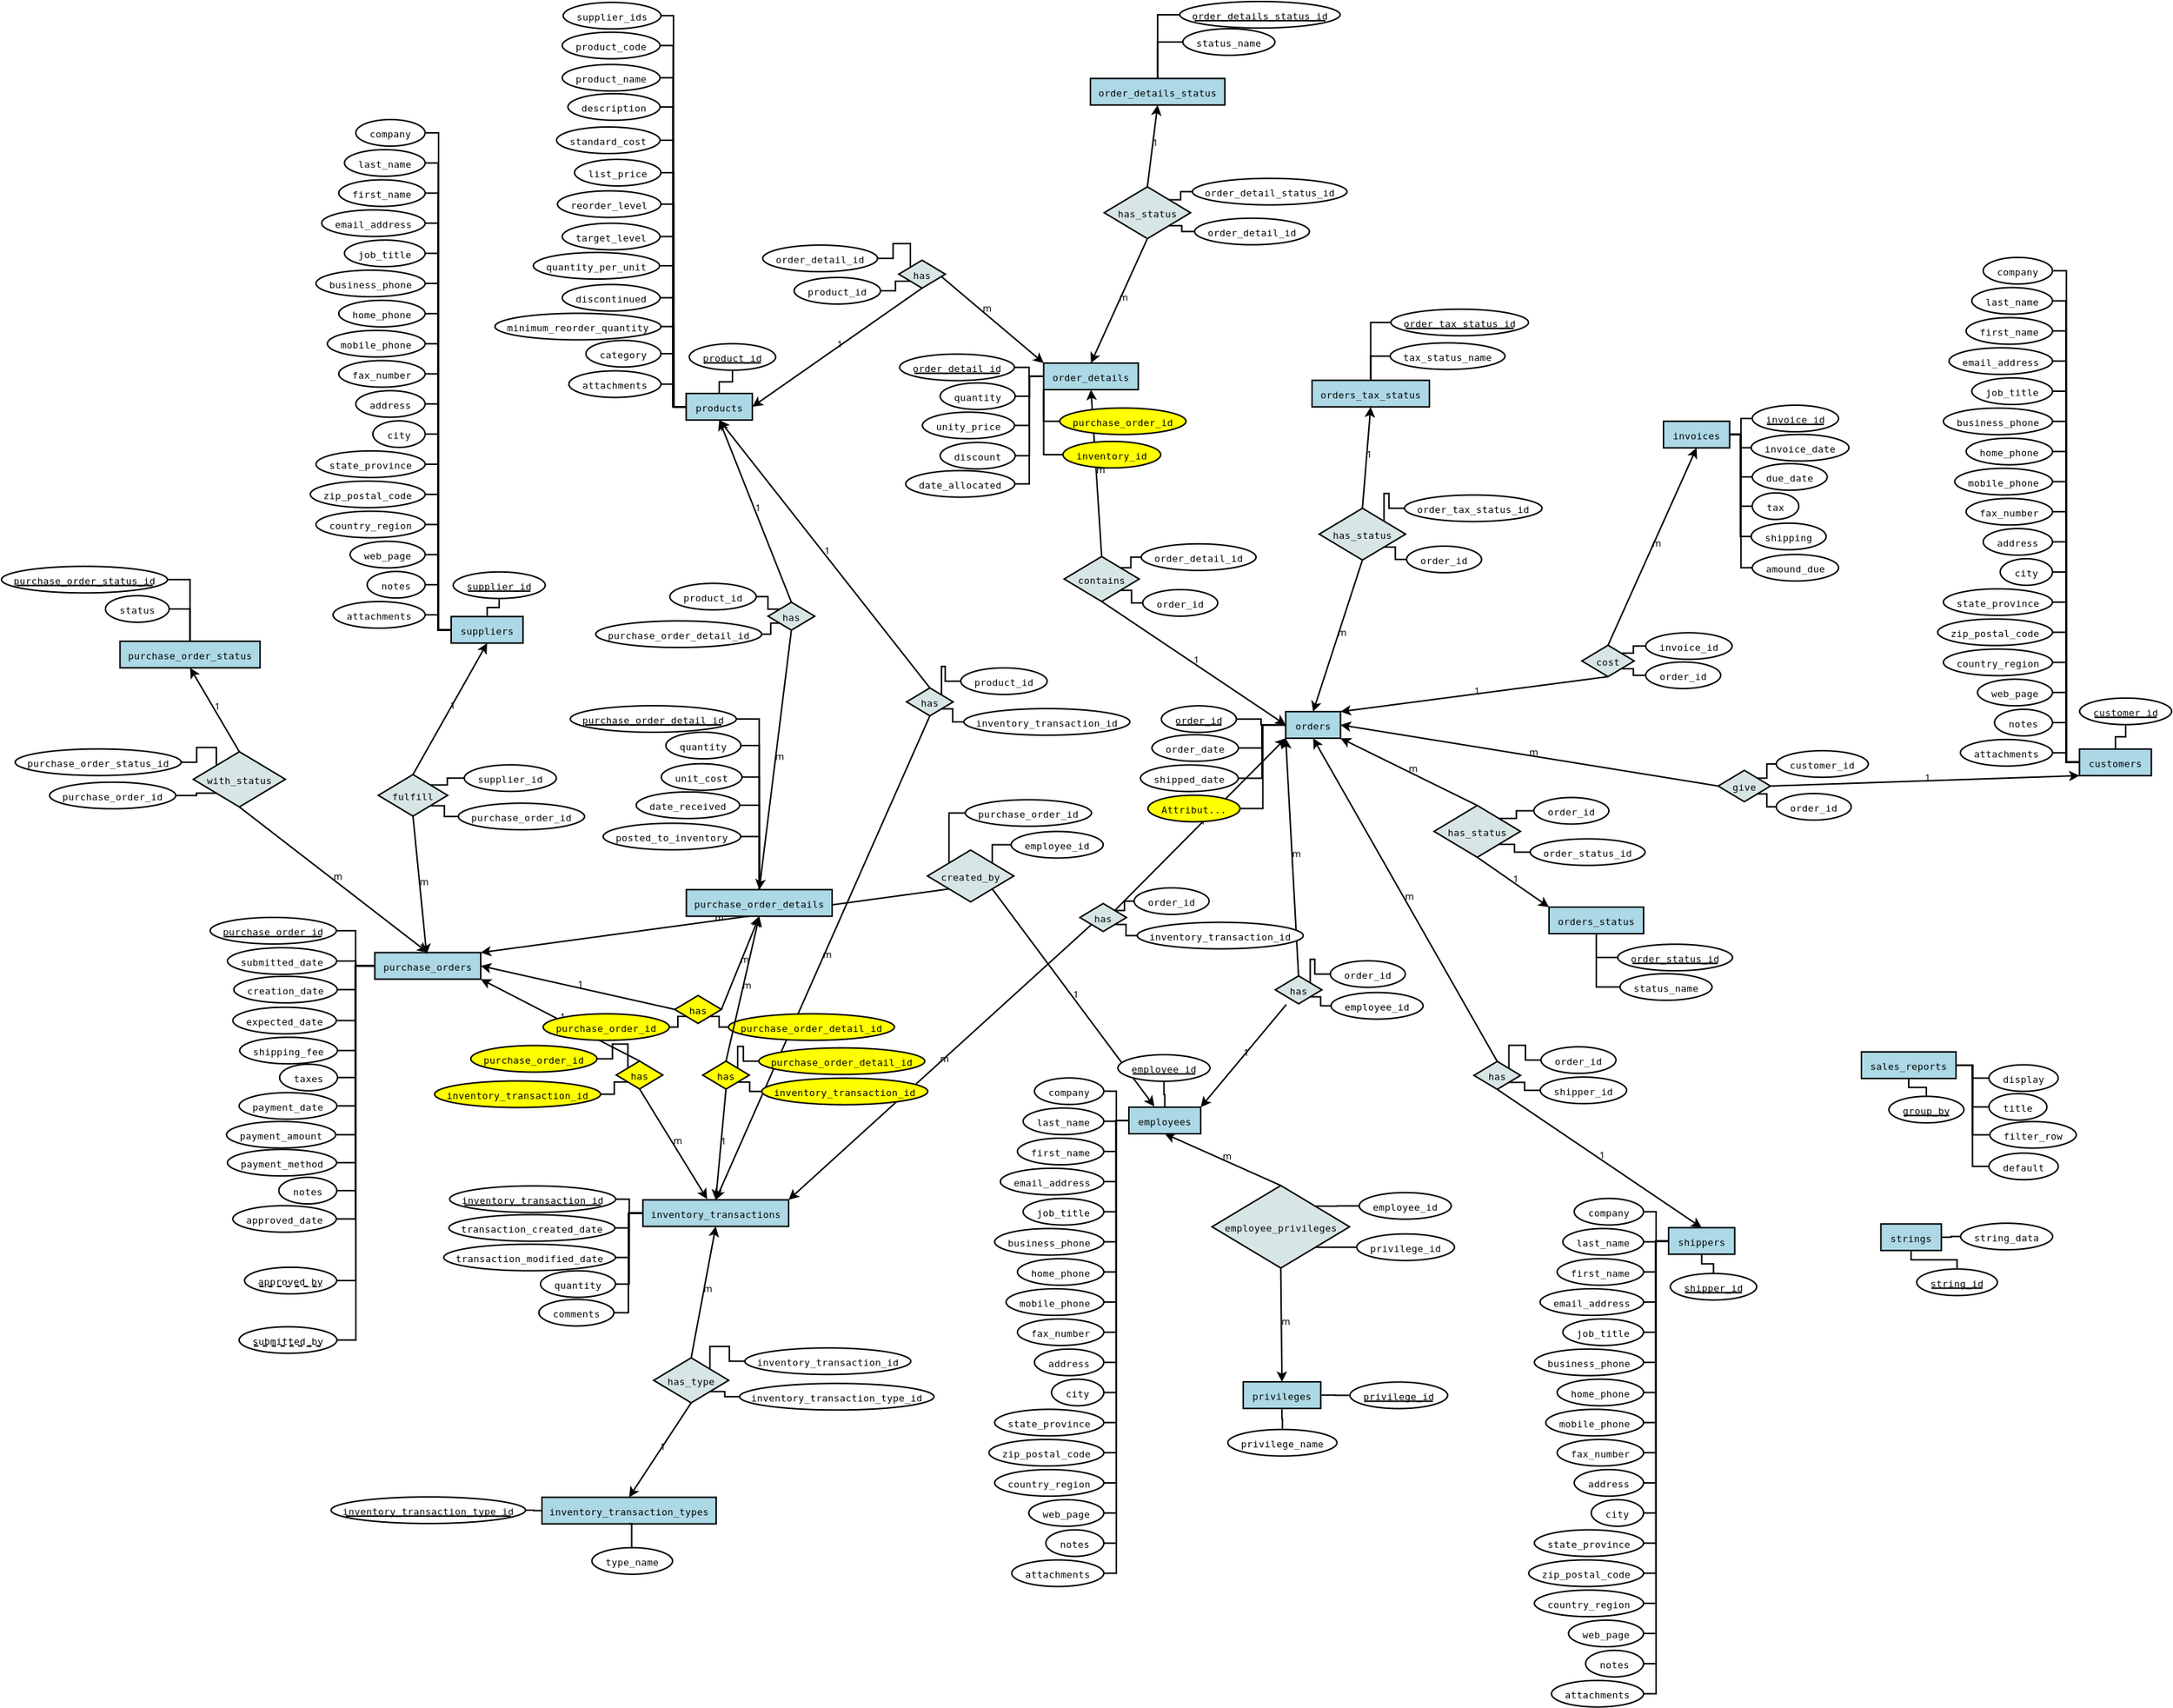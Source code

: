 <?xml version="1.0" encoding="UTF-8"?>
<dia:diagram xmlns:dia="http://www.lysator.liu.se/~alla/dia/">
  <dia:layer name="Hintergrund" visible="true" active="true">
    <dia:object type="ER - Participation" version="1" id="O0">
      <dia:attribute name="obj_pos">
        <dia:point val="62.781,57.73"/>
      </dia:attribute>
      <dia:attribute name="obj_bb">
        <dia:rectangle val="62.701,56.36;62.831,57.781"/>
      </dia:attribute>
      <dia:attribute name="orth_points">
        <dia:point val="62.781,57.73"/>
        <dia:point val="62.781,57.07"/>
        <dia:point val="62.751,57.07"/>
        <dia:point val="62.751,56.41"/>
      </dia:attribute>
      <dia:attribute name="orth_orient">
        <dia:enum val="1"/>
        <dia:enum val="0"/>
        <dia:enum val="1"/>
      </dia:attribute>
      <dia:attribute name="autorouting">
        <dia:boolean val="true"/>
      </dia:attribute>
      <dia:attribute name="total">
        <dia:boolean val="false"/>
      </dia:attribute>
      <dia:connections>
        <dia:connection handle="0" to="O8" connection="8"/>
        <dia:connection handle="1" to="O7" connection="8"/>
      </dia:connections>
    </dia:object>
    <dia:object type="ER - Participation" version="1" id="O1">
      <dia:attribute name="obj_pos">
        <dia:point val="67.302,55.47"/>
      </dia:attribute>
      <dia:attribute name="obj_bb">
        <dia:rectangle val="65.376,55.41;67.352,55.52"/>
      </dia:attribute>
      <dia:attribute name="orth_points">
        <dia:point val="67.302,55.47"/>
        <dia:point val="66.364,55.47"/>
        <dia:point val="66.364,55.459"/>
        <dia:point val="65.426,55.459"/>
      </dia:attribute>
      <dia:attribute name="orth_orient">
        <dia:enum val="0"/>
        <dia:enum val="1"/>
        <dia:enum val="0"/>
      </dia:attribute>
      <dia:attribute name="autorouting">
        <dia:boolean val="true"/>
      </dia:attribute>
      <dia:attribute name="total">
        <dia:boolean val="false"/>
      </dia:attribute>
      <dia:connections>
        <dia:connection handle="0" to="O9" connection="8"/>
        <dia:connection handle="1" to="O7" connection="8"/>
      </dia:connections>
    </dia:object>
    <dia:object type="ER - Participation" version="1" id="O2">
      <dia:attribute name="obj_pos">
        <dia:point val="54.76,34.248"/>
      </dia:attribute>
      <dia:attribute name="obj_bb">
        <dia:rectangle val="54.709,34.197;54.865,36.001"/>
      </dia:attribute>
      <dia:attribute name="orth_points">
        <dia:point val="54.76,34.248"/>
        <dia:point val="54.76,35.099"/>
        <dia:point val="54.815,35.099"/>
        <dia:point val="54.815,35.951"/>
      </dia:attribute>
      <dia:attribute name="orth_orient">
        <dia:enum val="1"/>
        <dia:enum val="0"/>
        <dia:enum val="1"/>
      </dia:attribute>
      <dia:attribute name="autorouting">
        <dia:boolean val="true"/>
      </dia:attribute>
      <dia:attribute name="total">
        <dia:boolean val="false"/>
      </dia:attribute>
      <dia:connections>
        <dia:connection handle="0" to="O296" connection="8"/>
        <dia:connection handle="1" to="O295" connection="1"/>
      </dia:connections>
    </dia:object>
    <dia:object type="Standard - Line" version="0" id="O3">
      <dia:attribute name="obj_pos">
        <dia:point val="62.67,41.258"/>
      </dia:attribute>
      <dia:attribute name="obj_bb">
        <dia:rectangle val="54.713,37.656;62.737,41.324"/>
      </dia:attribute>
      <dia:attribute name="conn_endpoints">
        <dia:point val="62.67,41.258"/>
        <dia:point val="54.815,37.751"/>
      </dia:attribute>
      <dia:attribute name="numcp">
        <dia:int val="1"/>
      </dia:attribute>
      <dia:attribute name="end_arrow">
        <dia:enum val="22"/>
      </dia:attribute>
      <dia:attribute name="end_arrow_length">
        <dia:real val="0.5"/>
      </dia:attribute>
      <dia:attribute name="end_arrow_width">
        <dia:real val="0.5"/>
      </dia:attribute>
      <dia:connections>
        <dia:connection handle="0" to="O334" connection="2"/>
        <dia:connection handle="1" to="O295" connection="6"/>
      </dia:connections>
    </dia:object>
    <dia:object type="Standard - Line" version="0" id="O4">
      <dia:attribute name="obj_pos">
        <dia:point val="62.67,46.847"/>
      </dia:attribute>
      <dia:attribute name="obj_bb">
        <dia:rectangle val="62.383,46.796;63.106,54.671"/>
      </dia:attribute>
      <dia:attribute name="conn_endpoints">
        <dia:point val="62.67,46.847"/>
        <dia:point val="62.751,54.559"/>
      </dia:attribute>
      <dia:attribute name="numcp">
        <dia:int val="1"/>
      </dia:attribute>
      <dia:attribute name="end_arrow">
        <dia:enum val="22"/>
      </dia:attribute>
      <dia:attribute name="end_arrow_length">
        <dia:real val="0.5"/>
      </dia:attribute>
      <dia:attribute name="end_arrow_width">
        <dia:real val="0.5"/>
      </dia:attribute>
      <dia:connections>
        <dia:connection handle="0" to="O334" connection="6"/>
        <dia:connection handle="1" to="O7" connection="1"/>
      </dia:connections>
    </dia:object>
    <dia:object type="Standard - Text" version="1" id="O5">
      <dia:attribute name="obj_pos">
        <dia:point val="62.711,50.703"/>
      </dia:attribute>
      <dia:attribute name="obj_bb">
        <dia:rectangle val="62.711,50.108;63.333,50.853"/>
      </dia:attribute>
      <dia:attribute name="text">
        <dia:composite type="text">
          <dia:attribute name="string">
            <dia:string>#m#</dia:string>
          </dia:attribute>
          <dia:attribute name="font">
            <dia:font family="sans" style="0" name="Helvetica"/>
          </dia:attribute>
          <dia:attribute name="height">
            <dia:real val="0.8"/>
          </dia:attribute>
          <dia:attribute name="pos">
            <dia:point val="62.711,50.703"/>
          </dia:attribute>
          <dia:attribute name="color">
            <dia:color val="#000000"/>
          </dia:attribute>
          <dia:attribute name="alignment">
            <dia:enum val="0"/>
          </dia:attribute>
        </dia:composite>
      </dia:attribute>
      <dia:attribute name="valign">
        <dia:enum val="3"/>
      </dia:attribute>
      <dia:connections>
        <dia:connection handle="0" to="O4" connection="0"/>
      </dia:connections>
    </dia:object>
    <dia:object type="Standard - Text" version="1" id="O6">
      <dia:attribute name="obj_pos">
        <dia:point val="58.743,39.504"/>
      </dia:attribute>
      <dia:attribute name="obj_bb">
        <dia:rectangle val="58.743,38.909;59.365,39.654"/>
      </dia:attribute>
      <dia:attribute name="text">
        <dia:composite type="text">
          <dia:attribute name="string">
            <dia:string>#m#</dia:string>
          </dia:attribute>
          <dia:attribute name="font">
            <dia:font family="sans" style="0" name="Helvetica"/>
          </dia:attribute>
          <dia:attribute name="height">
            <dia:real val="0.8"/>
          </dia:attribute>
          <dia:attribute name="pos">
            <dia:point val="58.743,39.504"/>
          </dia:attribute>
          <dia:attribute name="color">
            <dia:color val="#000000"/>
          </dia:attribute>
          <dia:attribute name="alignment">
            <dia:enum val="0"/>
          </dia:attribute>
        </dia:composite>
      </dia:attribute>
      <dia:attribute name="valign">
        <dia:enum val="3"/>
      </dia:attribute>
      <dia:connections>
        <dia:connection handle="0" to="O3" connection="0"/>
      </dia:connections>
    </dia:object>
    <dia:group>
      <dia:object type="ER - Entity" version="0" id="O7">
        <dia:attribute name="obj_pos">
          <dia:point val="60.126,54.559"/>
        </dia:attribute>
        <dia:attribute name="obj_bb">
          <dia:rectangle val="60.076,54.51;65.426,56.41"/>
        </dia:attribute>
        <dia:attribute name="elem_corner">
          <dia:point val="60.126,54.559"/>
        </dia:attribute>
        <dia:attribute name="elem_width">
          <dia:real val="5.25"/>
        </dia:attribute>
        <dia:attribute name="elem_height">
          <dia:real val="1.8"/>
        </dia:attribute>
        <dia:attribute name="border_width">
          <dia:real val="0.1"/>
        </dia:attribute>
        <dia:attribute name="border_color">
          <dia:color val="#000000"/>
        </dia:attribute>
        <dia:attribute name="inner_color">
          <dia:color val="#add8e6"/>
        </dia:attribute>
        <dia:attribute name="name">
          <dia:string>#privileges#</dia:string>
        </dia:attribute>
        <dia:attribute name="weak">
          <dia:boolean val="false"/>
        </dia:attribute>
        <dia:attribute name="associative">
          <dia:boolean val="false"/>
        </dia:attribute>
        <dia:attribute name="font">
          <dia:font family="monospace" style="0" name="Courier"/>
        </dia:attribute>
        <dia:attribute name="font_height">
          <dia:real val="0.8"/>
        </dia:attribute>
      </dia:object>
      <dia:object type="ER - Attribute" version="0" id="O8">
        <dia:attribute name="obj_pos">
          <dia:point val="59.086,57.781"/>
        </dia:attribute>
        <dia:attribute name="obj_bb">
          <dia:rectangle val="59.036,57.731;66.526,59.631"/>
        </dia:attribute>
        <dia:attribute name="elem_corner">
          <dia:point val="59.086,57.781"/>
        </dia:attribute>
        <dia:attribute name="elem_width">
          <dia:real val="7.39"/>
        </dia:attribute>
        <dia:attribute name="elem_height">
          <dia:real val="1.8"/>
        </dia:attribute>
        <dia:attribute name="border_width">
          <dia:real val="0.1"/>
        </dia:attribute>
        <dia:attribute name="border_color">
          <dia:color val="#000000"/>
        </dia:attribute>
        <dia:attribute name="inner_color">
          <dia:color val="#ffffff"/>
        </dia:attribute>
        <dia:attribute name="name">
          <dia:string>#privilege_name#</dia:string>
        </dia:attribute>
        <dia:attribute name="key">
          <dia:boolean val="false"/>
        </dia:attribute>
        <dia:attribute name="weak_key">
          <dia:boolean val="false"/>
        </dia:attribute>
        <dia:attribute name="derived">
          <dia:boolean val="false"/>
        </dia:attribute>
        <dia:attribute name="multivalued">
          <dia:boolean val="false"/>
        </dia:attribute>
        <dia:attribute name="font">
          <dia:font family="monospace" style="0" name="Courier"/>
        </dia:attribute>
        <dia:attribute name="font_height">
          <dia:real val="0.8"/>
        </dia:attribute>
      </dia:object>
      <dia:object type="ER - Attribute" version="0" id="O9">
        <dia:attribute name="obj_pos">
          <dia:point val="67.352,54.57"/>
        </dia:attribute>
        <dia:attribute name="obj_bb">
          <dia:rectangle val="67.302,54.52;74.022,56.42"/>
        </dia:attribute>
        <dia:attribute name="elem_corner">
          <dia:point val="67.352,54.57"/>
        </dia:attribute>
        <dia:attribute name="elem_width">
          <dia:real val="6.62"/>
        </dia:attribute>
        <dia:attribute name="elem_height">
          <dia:real val="1.8"/>
        </dia:attribute>
        <dia:attribute name="border_width">
          <dia:real val="0.1"/>
        </dia:attribute>
        <dia:attribute name="border_color">
          <dia:color val="#000000"/>
        </dia:attribute>
        <dia:attribute name="inner_color">
          <dia:color val="#ffffff"/>
        </dia:attribute>
        <dia:attribute name="name">
          <dia:string>#privilege_id#</dia:string>
        </dia:attribute>
        <dia:attribute name="key">
          <dia:boolean val="true"/>
        </dia:attribute>
        <dia:attribute name="weak_key">
          <dia:boolean val="false"/>
        </dia:attribute>
        <dia:attribute name="derived">
          <dia:boolean val="false"/>
        </dia:attribute>
        <dia:attribute name="multivalued">
          <dia:boolean val="false"/>
        </dia:attribute>
        <dia:attribute name="font">
          <dia:font family="monospace" style="0" name="Courier"/>
        </dia:attribute>
        <dia:attribute name="font_height">
          <dia:real val="0.8"/>
        </dia:attribute>
      </dia:object>
    </dia:group>
    <dia:group>
      <dia:object type="ER - Entity" version="0" id="O10">
        <dia:attribute name="obj_pos">
          <dia:point val="6.494,2.716"/>
        </dia:attribute>
        <dia:attribute name="obj_bb">
          <dia:rectangle val="6.444,2.666;11.409,4.566"/>
        </dia:attribute>
        <dia:attribute name="elem_corner">
          <dia:point val="6.494,2.716"/>
        </dia:attribute>
        <dia:attribute name="elem_width">
          <dia:real val="4.865"/>
        </dia:attribute>
        <dia:attribute name="elem_height">
          <dia:real val="1.8"/>
        </dia:attribute>
        <dia:attribute name="border_width">
          <dia:real val="0.1"/>
        </dia:attribute>
        <dia:attribute name="border_color">
          <dia:color val="#000000"/>
        </dia:attribute>
        <dia:attribute name="inner_color">
          <dia:color val="#add8e6"/>
        </dia:attribute>
        <dia:attribute name="name">
          <dia:string>#suppliers#</dia:string>
        </dia:attribute>
        <dia:attribute name="weak">
          <dia:boolean val="false"/>
        </dia:attribute>
        <dia:attribute name="associative">
          <dia:boolean val="false"/>
        </dia:attribute>
        <dia:attribute name="font">
          <dia:font family="monospace" style="0" name="Courier"/>
        </dia:attribute>
        <dia:attribute name="font_height">
          <dia:real val="0.8"/>
        </dia:attribute>
      </dia:object>
      <dia:object type="ER - Attribute" version="0" id="O11">
        <dia:attribute name="obj_pos">
          <dia:point val="6.625,-0.31"/>
        </dia:attribute>
        <dia:attribute name="obj_bb">
          <dia:rectangle val="6.575,-0.36;12.91,1.54"/>
        </dia:attribute>
        <dia:attribute name="elem_corner">
          <dia:point val="6.625,-0.31"/>
        </dia:attribute>
        <dia:attribute name="elem_width">
          <dia:real val="6.235"/>
        </dia:attribute>
        <dia:attribute name="elem_height">
          <dia:real val="1.8"/>
        </dia:attribute>
        <dia:attribute name="border_width">
          <dia:real val="0.1"/>
        </dia:attribute>
        <dia:attribute name="border_color">
          <dia:color val="#000000"/>
        </dia:attribute>
        <dia:attribute name="inner_color">
          <dia:color val="#ffffff"/>
        </dia:attribute>
        <dia:attribute name="name">
          <dia:string>#supplier_id#</dia:string>
        </dia:attribute>
        <dia:attribute name="key">
          <dia:boolean val="true"/>
        </dia:attribute>
        <dia:attribute name="weak_key">
          <dia:boolean val="false"/>
        </dia:attribute>
        <dia:attribute name="derived">
          <dia:boolean val="false"/>
        </dia:attribute>
        <dia:attribute name="multivalued">
          <dia:boolean val="false"/>
        </dia:attribute>
        <dia:attribute name="font">
          <dia:font family="monospace" style="0" name="Courier"/>
        </dia:attribute>
        <dia:attribute name="font_height">
          <dia:real val="0.8"/>
        </dia:attribute>
      </dia:object>
      <dia:object type="ER - Participation" version="1" id="O12">
        <dia:attribute name="obj_pos">
          <dia:point val="8.927,2.666"/>
        </dia:attribute>
        <dia:attribute name="obj_bb">
          <dia:rectangle val="8.877,1.491;9.792,2.716"/>
        </dia:attribute>
        <dia:attribute name="orth_points">
          <dia:point val="8.927,2.666"/>
          <dia:point val="8.927,2.103"/>
          <dia:point val="9.742,2.103"/>
          <dia:point val="9.742,1.541"/>
        </dia:attribute>
        <dia:attribute name="orth_orient">
          <dia:enum val="1"/>
          <dia:enum val="0"/>
          <dia:enum val="1"/>
        </dia:attribute>
        <dia:attribute name="autorouting">
          <dia:boolean val="true"/>
        </dia:attribute>
        <dia:attribute name="total">
          <dia:boolean val="false"/>
        </dia:attribute>
        <dia:connections>
          <dia:connection handle="0" to="O10" connection="8"/>
          <dia:connection handle="1" to="O11" connection="8"/>
        </dia:connections>
      </dia:object>
      <dia:object type="ER - Attribute" version="0" id="O13">
        <dia:attribute name="obj_pos">
          <dia:point val="0.033,-30.952"/>
        </dia:attribute>
        <dia:attribute name="obj_bb">
          <dia:rectangle val="-0.017,-31.002;4.778,-29.102"/>
        </dia:attribute>
        <dia:attribute name="elem_corner">
          <dia:point val="0.033,-30.952"/>
        </dia:attribute>
        <dia:attribute name="elem_width">
          <dia:real val="4.695"/>
        </dia:attribute>
        <dia:attribute name="elem_height">
          <dia:real val="1.8"/>
        </dia:attribute>
        <dia:attribute name="border_width">
          <dia:real val="0.1"/>
        </dia:attribute>
        <dia:attribute name="border_color">
          <dia:color val="#000000"/>
        </dia:attribute>
        <dia:attribute name="inner_color">
          <dia:color val="#ffffff"/>
        </dia:attribute>
        <dia:attribute name="name">
          <dia:string>#company#</dia:string>
        </dia:attribute>
        <dia:attribute name="key">
          <dia:boolean val="false"/>
        </dia:attribute>
        <dia:attribute name="weak_key">
          <dia:boolean val="false"/>
        </dia:attribute>
        <dia:attribute name="derived">
          <dia:boolean val="false"/>
        </dia:attribute>
        <dia:attribute name="multivalued">
          <dia:boolean val="false"/>
        </dia:attribute>
        <dia:attribute name="font">
          <dia:font family="monospace" style="0" name="Courier"/>
        </dia:attribute>
        <dia:attribute name="font_height">
          <dia:real val="0.8"/>
        </dia:attribute>
      </dia:object>
      <dia:object type="ER - Participation" version="1" id="O14">
        <dia:attribute name="obj_pos">
          <dia:point val="4.778,-30.052"/>
        </dia:attribute>
        <dia:attribute name="obj_bb">
          <dia:rectangle val="4.728,-30.102;6.544,3.666"/>
        </dia:attribute>
        <dia:attribute name="orth_points">
          <dia:point val="4.778,-30.052"/>
          <dia:point val="5.636,-30.052"/>
          <dia:point val="5.636,3.616"/>
          <dia:point val="6.494,3.616"/>
        </dia:attribute>
        <dia:attribute name="orth_orient">
          <dia:enum val="0"/>
          <dia:enum val="1"/>
          <dia:enum val="0"/>
        </dia:attribute>
        <dia:attribute name="autorouting">
          <dia:boolean val="true"/>
        </dia:attribute>
        <dia:attribute name="total">
          <dia:boolean val="false"/>
        </dia:attribute>
        <dia:connections>
          <dia:connection handle="0" to="O13" connection="8"/>
          <dia:connection handle="1" to="O10" connection="3"/>
        </dia:connections>
      </dia:object>
      <dia:object type="ER - Attribute" version="0" id="O15">
        <dia:attribute name="obj_pos">
          <dia:point val="-0.737,-28.911"/>
        </dia:attribute>
        <dia:attribute name="obj_bb">
          <dia:rectangle val="-0.787,-28.961;4.778,-27.061"/>
        </dia:attribute>
        <dia:attribute name="elem_corner">
          <dia:point val="-0.737,-28.911"/>
        </dia:attribute>
        <dia:attribute name="elem_width">
          <dia:real val="5.465"/>
        </dia:attribute>
        <dia:attribute name="elem_height">
          <dia:real val="1.8"/>
        </dia:attribute>
        <dia:attribute name="border_width">
          <dia:real val="0.1"/>
        </dia:attribute>
        <dia:attribute name="border_color">
          <dia:color val="#000000"/>
        </dia:attribute>
        <dia:attribute name="inner_color">
          <dia:color val="#ffffff"/>
        </dia:attribute>
        <dia:attribute name="name">
          <dia:string>#last_name#</dia:string>
        </dia:attribute>
        <dia:attribute name="key">
          <dia:boolean val="false"/>
        </dia:attribute>
        <dia:attribute name="weak_key">
          <dia:boolean val="false"/>
        </dia:attribute>
        <dia:attribute name="derived">
          <dia:boolean val="false"/>
        </dia:attribute>
        <dia:attribute name="multivalued">
          <dia:boolean val="false"/>
        </dia:attribute>
        <dia:attribute name="font">
          <dia:font family="monospace" style="0" name="Courier"/>
        </dia:attribute>
        <dia:attribute name="font_height">
          <dia:real val="0.8"/>
        </dia:attribute>
      </dia:object>
      <dia:object type="ER - Attribute" version="0" id="O16">
        <dia:attribute name="obj_pos">
          <dia:point val="-1.122,-26.87"/>
        </dia:attribute>
        <dia:attribute name="obj_bb">
          <dia:rectangle val="-1.172,-26.921;4.778,-25.02"/>
        </dia:attribute>
        <dia:attribute name="elem_corner">
          <dia:point val="-1.122,-26.87"/>
        </dia:attribute>
        <dia:attribute name="elem_width">
          <dia:real val="5.85"/>
        </dia:attribute>
        <dia:attribute name="elem_height">
          <dia:real val="1.8"/>
        </dia:attribute>
        <dia:attribute name="border_width">
          <dia:real val="0.1"/>
        </dia:attribute>
        <dia:attribute name="border_color">
          <dia:color val="#000000"/>
        </dia:attribute>
        <dia:attribute name="inner_color">
          <dia:color val="#ffffff"/>
        </dia:attribute>
        <dia:attribute name="name">
          <dia:string>#first_name#</dia:string>
        </dia:attribute>
        <dia:attribute name="key">
          <dia:boolean val="false"/>
        </dia:attribute>
        <dia:attribute name="weak_key">
          <dia:boolean val="false"/>
        </dia:attribute>
        <dia:attribute name="derived">
          <dia:boolean val="false"/>
        </dia:attribute>
        <dia:attribute name="multivalued">
          <dia:boolean val="false"/>
        </dia:attribute>
        <dia:attribute name="font">
          <dia:font family="monospace" style="0" name="Courier"/>
        </dia:attribute>
        <dia:attribute name="font_height">
          <dia:real val="0.8"/>
        </dia:attribute>
      </dia:object>
      <dia:object type="ER - Attribute" version="0" id="O17">
        <dia:attribute name="obj_pos">
          <dia:point val="-2.277,-24.83"/>
        </dia:attribute>
        <dia:attribute name="obj_bb">
          <dia:rectangle val="-2.327,-24.88;4.778,-22.98"/>
        </dia:attribute>
        <dia:attribute name="elem_corner">
          <dia:point val="-2.277,-24.83"/>
        </dia:attribute>
        <dia:attribute name="elem_width">
          <dia:real val="7.005"/>
        </dia:attribute>
        <dia:attribute name="elem_height">
          <dia:real val="1.8"/>
        </dia:attribute>
        <dia:attribute name="border_width">
          <dia:real val="0.1"/>
        </dia:attribute>
        <dia:attribute name="border_color">
          <dia:color val="#000000"/>
        </dia:attribute>
        <dia:attribute name="inner_color">
          <dia:color val="#ffffff"/>
        </dia:attribute>
        <dia:attribute name="name">
          <dia:string>#email_address#</dia:string>
        </dia:attribute>
        <dia:attribute name="key">
          <dia:boolean val="false"/>
        </dia:attribute>
        <dia:attribute name="weak_key">
          <dia:boolean val="false"/>
        </dia:attribute>
        <dia:attribute name="derived">
          <dia:boolean val="false"/>
        </dia:attribute>
        <dia:attribute name="multivalued">
          <dia:boolean val="false"/>
        </dia:attribute>
        <dia:attribute name="font">
          <dia:font family="monospace" style="0" name="Courier"/>
        </dia:attribute>
        <dia:attribute name="font_height">
          <dia:real val="0.8"/>
        </dia:attribute>
      </dia:object>
      <dia:object type="ER - Participation" version="1" id="O18">
        <dia:attribute name="obj_pos">
          <dia:point val="4.728,-28.011"/>
        </dia:attribute>
        <dia:attribute name="obj_bb">
          <dia:rectangle val="4.678,-28.061;6.544,3.666"/>
        </dia:attribute>
        <dia:attribute name="orth_points">
          <dia:point val="4.728,-28.011"/>
          <dia:point val="5.611,-28.011"/>
          <dia:point val="5.611,3.616"/>
          <dia:point val="6.494,3.616"/>
        </dia:attribute>
        <dia:attribute name="orth_orient">
          <dia:enum val="0"/>
          <dia:enum val="1"/>
          <dia:enum val="0"/>
        </dia:attribute>
        <dia:attribute name="autorouting">
          <dia:boolean val="true"/>
        </dia:attribute>
        <dia:attribute name="total">
          <dia:boolean val="false"/>
        </dia:attribute>
        <dia:connections>
          <dia:connection handle="0" to="O15" connection="4"/>
          <dia:connection handle="1" to="O10" connection="3"/>
        </dia:connections>
      </dia:object>
      <dia:object type="ER - Participation" version="1" id="O19">
        <dia:attribute name="obj_pos">
          <dia:point val="4.728,-25.971"/>
        </dia:attribute>
        <dia:attribute name="obj_bb">
          <dia:rectangle val="4.678,-26.02;6.544,3.666"/>
        </dia:attribute>
        <dia:attribute name="orth_points">
          <dia:point val="4.728,-25.971"/>
          <dia:point val="5.611,-25.971"/>
          <dia:point val="5.611,3.616"/>
          <dia:point val="6.494,3.616"/>
        </dia:attribute>
        <dia:attribute name="orth_orient">
          <dia:enum val="0"/>
          <dia:enum val="1"/>
          <dia:enum val="0"/>
        </dia:attribute>
        <dia:attribute name="autorouting">
          <dia:boolean val="true"/>
        </dia:attribute>
        <dia:attribute name="total">
          <dia:boolean val="false"/>
        </dia:attribute>
        <dia:connections>
          <dia:connection handle="0" to="O16" connection="4"/>
          <dia:connection handle="1" to="O10" connection="3"/>
        </dia:connections>
      </dia:object>
      <dia:object type="ER - Participation" version="1" id="O20">
        <dia:attribute name="obj_pos">
          <dia:point val="4.728,-23.93"/>
        </dia:attribute>
        <dia:attribute name="obj_bb">
          <dia:rectangle val="4.678,-23.98;6.544,3.666"/>
        </dia:attribute>
        <dia:attribute name="orth_points">
          <dia:point val="4.728,-23.93"/>
          <dia:point val="5.611,-23.93"/>
          <dia:point val="5.611,3.616"/>
          <dia:point val="6.494,3.616"/>
        </dia:attribute>
        <dia:attribute name="orth_orient">
          <dia:enum val="0"/>
          <dia:enum val="1"/>
          <dia:enum val="0"/>
        </dia:attribute>
        <dia:attribute name="autorouting">
          <dia:boolean val="true"/>
        </dia:attribute>
        <dia:attribute name="total">
          <dia:boolean val="false"/>
        </dia:attribute>
        <dia:connections>
          <dia:connection handle="0" to="O17" connection="4"/>
          <dia:connection handle="1" to="O10" connection="3"/>
        </dia:connections>
      </dia:object>
      <dia:object type="ER - Attribute" version="0" id="O21">
        <dia:attribute name="obj_pos">
          <dia:point val="-0.737,-22.789"/>
        </dia:attribute>
        <dia:attribute name="obj_bb">
          <dia:rectangle val="-0.787,-22.839;4.778,-20.939"/>
        </dia:attribute>
        <dia:attribute name="elem_corner">
          <dia:point val="-0.737,-22.789"/>
        </dia:attribute>
        <dia:attribute name="elem_width">
          <dia:real val="5.465"/>
        </dia:attribute>
        <dia:attribute name="elem_height">
          <dia:real val="1.8"/>
        </dia:attribute>
        <dia:attribute name="border_width">
          <dia:real val="0.1"/>
        </dia:attribute>
        <dia:attribute name="border_color">
          <dia:color val="#000000"/>
        </dia:attribute>
        <dia:attribute name="inner_color">
          <dia:color val="#ffffff"/>
        </dia:attribute>
        <dia:attribute name="name">
          <dia:string>#job_title#</dia:string>
        </dia:attribute>
        <dia:attribute name="key">
          <dia:boolean val="false"/>
        </dia:attribute>
        <dia:attribute name="weak_key">
          <dia:boolean val="false"/>
        </dia:attribute>
        <dia:attribute name="derived">
          <dia:boolean val="false"/>
        </dia:attribute>
        <dia:attribute name="multivalued">
          <dia:boolean val="false"/>
        </dia:attribute>
        <dia:attribute name="font">
          <dia:font family="monospace" style="0" name="Courier"/>
        </dia:attribute>
        <dia:attribute name="font_height">
          <dia:real val="0.8"/>
        </dia:attribute>
      </dia:object>
      <dia:object type="ER - Participation" version="1" id="O22">
        <dia:attribute name="obj_pos">
          <dia:point val="4.728,-21.889"/>
        </dia:attribute>
        <dia:attribute name="obj_bb">
          <dia:rectangle val="4.678,-21.939;6.544,3.666"/>
        </dia:attribute>
        <dia:attribute name="orth_points">
          <dia:point val="4.728,-21.889"/>
          <dia:point val="5.611,-21.889"/>
          <dia:point val="5.611,3.616"/>
          <dia:point val="6.494,3.616"/>
        </dia:attribute>
        <dia:attribute name="orth_orient">
          <dia:enum val="0"/>
          <dia:enum val="1"/>
          <dia:enum val="0"/>
        </dia:attribute>
        <dia:attribute name="autorouting">
          <dia:boolean val="true"/>
        </dia:attribute>
        <dia:attribute name="total">
          <dia:boolean val="false"/>
        </dia:attribute>
        <dia:connections>
          <dia:connection handle="0" to="O21" connection="4"/>
          <dia:connection handle="1" to="O10" connection="3"/>
        </dia:connections>
      </dia:object>
      <dia:object type="ER - Attribute" version="0" id="O23">
        <dia:attribute name="obj_pos">
          <dia:point val="-2.662,-20.748"/>
        </dia:attribute>
        <dia:attribute name="obj_bb">
          <dia:rectangle val="-2.712,-20.798;4.778,-18.898"/>
        </dia:attribute>
        <dia:attribute name="elem_corner">
          <dia:point val="-2.662,-20.748"/>
        </dia:attribute>
        <dia:attribute name="elem_width">
          <dia:real val="7.39"/>
        </dia:attribute>
        <dia:attribute name="elem_height">
          <dia:real val="1.8"/>
        </dia:attribute>
        <dia:attribute name="border_width">
          <dia:real val="0.1"/>
        </dia:attribute>
        <dia:attribute name="border_color">
          <dia:color val="#000000"/>
        </dia:attribute>
        <dia:attribute name="inner_color">
          <dia:color val="#ffffff"/>
        </dia:attribute>
        <dia:attribute name="name">
          <dia:string>#business_phone#</dia:string>
        </dia:attribute>
        <dia:attribute name="key">
          <dia:boolean val="false"/>
        </dia:attribute>
        <dia:attribute name="weak_key">
          <dia:boolean val="false"/>
        </dia:attribute>
        <dia:attribute name="derived">
          <dia:boolean val="false"/>
        </dia:attribute>
        <dia:attribute name="multivalued">
          <dia:boolean val="false"/>
        </dia:attribute>
        <dia:attribute name="font">
          <dia:font family="monospace" style="0" name="Courier"/>
        </dia:attribute>
        <dia:attribute name="font_height">
          <dia:real val="0.8"/>
        </dia:attribute>
      </dia:object>
      <dia:object type="ER - Participation" version="1" id="O24">
        <dia:attribute name="obj_pos">
          <dia:point val="4.728,-19.848"/>
        </dia:attribute>
        <dia:attribute name="obj_bb">
          <dia:rectangle val="4.678,-19.898;6.544,3.666"/>
        </dia:attribute>
        <dia:attribute name="orth_points">
          <dia:point val="4.728,-19.848"/>
          <dia:point val="5.611,-19.848"/>
          <dia:point val="5.611,3.616"/>
          <dia:point val="6.494,3.616"/>
        </dia:attribute>
        <dia:attribute name="orth_orient">
          <dia:enum val="0"/>
          <dia:enum val="1"/>
          <dia:enum val="0"/>
        </dia:attribute>
        <dia:attribute name="autorouting">
          <dia:boolean val="true"/>
        </dia:attribute>
        <dia:attribute name="total">
          <dia:boolean val="false"/>
        </dia:attribute>
        <dia:connections>
          <dia:connection handle="0" to="O23" connection="4"/>
          <dia:connection handle="1" to="O10" connection="3"/>
        </dia:connections>
      </dia:object>
      <dia:object type="ER - Attribute" version="0" id="O25">
        <dia:attribute name="obj_pos">
          <dia:point val="-1.122,-18.707"/>
        </dia:attribute>
        <dia:attribute name="obj_bb">
          <dia:rectangle val="-1.172,-18.757;4.778,-16.857"/>
        </dia:attribute>
        <dia:attribute name="elem_corner">
          <dia:point val="-1.122,-18.707"/>
        </dia:attribute>
        <dia:attribute name="elem_width">
          <dia:real val="5.85"/>
        </dia:attribute>
        <dia:attribute name="elem_height">
          <dia:real val="1.8"/>
        </dia:attribute>
        <dia:attribute name="border_width">
          <dia:real val="0.1"/>
        </dia:attribute>
        <dia:attribute name="border_color">
          <dia:color val="#000000"/>
        </dia:attribute>
        <dia:attribute name="inner_color">
          <dia:color val="#ffffff"/>
        </dia:attribute>
        <dia:attribute name="name">
          <dia:string>#home_phone#</dia:string>
        </dia:attribute>
        <dia:attribute name="key">
          <dia:boolean val="false"/>
        </dia:attribute>
        <dia:attribute name="weak_key">
          <dia:boolean val="false"/>
        </dia:attribute>
        <dia:attribute name="derived">
          <dia:boolean val="false"/>
        </dia:attribute>
        <dia:attribute name="multivalued">
          <dia:boolean val="false"/>
        </dia:attribute>
        <dia:attribute name="font">
          <dia:font family="monospace" style="0" name="Courier"/>
        </dia:attribute>
        <dia:attribute name="font_height">
          <dia:real val="0.8"/>
        </dia:attribute>
      </dia:object>
      <dia:object type="ER - Participation" version="1" id="O26">
        <dia:attribute name="obj_pos">
          <dia:point val="4.728,-17.807"/>
        </dia:attribute>
        <dia:attribute name="obj_bb">
          <dia:rectangle val="4.678,-17.857;6.544,3.666"/>
        </dia:attribute>
        <dia:attribute name="orth_points">
          <dia:point val="4.728,-17.807"/>
          <dia:point val="5.611,-17.807"/>
          <dia:point val="5.611,3.616"/>
          <dia:point val="6.494,3.616"/>
        </dia:attribute>
        <dia:attribute name="orth_orient">
          <dia:enum val="0"/>
          <dia:enum val="1"/>
          <dia:enum val="0"/>
        </dia:attribute>
        <dia:attribute name="autorouting">
          <dia:boolean val="true"/>
        </dia:attribute>
        <dia:attribute name="total">
          <dia:boolean val="false"/>
        </dia:attribute>
        <dia:connections>
          <dia:connection handle="0" to="O25" connection="4"/>
          <dia:connection handle="1" to="O10" connection="3"/>
        </dia:connections>
      </dia:object>
      <dia:object type="ER - Attribute" version="0" id="O27">
        <dia:attribute name="obj_pos">
          <dia:point val="-1.892,-16.666"/>
        </dia:attribute>
        <dia:attribute name="obj_bb">
          <dia:rectangle val="-1.942,-16.716;4.778,-14.816"/>
        </dia:attribute>
        <dia:attribute name="elem_corner">
          <dia:point val="-1.892,-16.666"/>
        </dia:attribute>
        <dia:attribute name="elem_width">
          <dia:real val="6.62"/>
        </dia:attribute>
        <dia:attribute name="elem_height">
          <dia:real val="1.8"/>
        </dia:attribute>
        <dia:attribute name="border_width">
          <dia:real val="0.1"/>
        </dia:attribute>
        <dia:attribute name="border_color">
          <dia:color val="#000000"/>
        </dia:attribute>
        <dia:attribute name="inner_color">
          <dia:color val="#ffffff"/>
        </dia:attribute>
        <dia:attribute name="name">
          <dia:string>#mobile_phone#</dia:string>
        </dia:attribute>
        <dia:attribute name="key">
          <dia:boolean val="false"/>
        </dia:attribute>
        <dia:attribute name="weak_key">
          <dia:boolean val="false"/>
        </dia:attribute>
        <dia:attribute name="derived">
          <dia:boolean val="false"/>
        </dia:attribute>
        <dia:attribute name="multivalued">
          <dia:boolean val="false"/>
        </dia:attribute>
        <dia:attribute name="font">
          <dia:font family="monospace" style="0" name="Courier"/>
        </dia:attribute>
        <dia:attribute name="font_height">
          <dia:real val="0.8"/>
        </dia:attribute>
      </dia:object>
      <dia:object type="ER - Participation" version="1" id="O28">
        <dia:attribute name="obj_pos">
          <dia:point val="4.728,-15.766"/>
        </dia:attribute>
        <dia:attribute name="obj_bb">
          <dia:rectangle val="4.678,-15.816;6.544,3.666"/>
        </dia:attribute>
        <dia:attribute name="orth_points">
          <dia:point val="4.728,-15.766"/>
          <dia:point val="5.611,-15.766"/>
          <dia:point val="5.611,3.616"/>
          <dia:point val="6.494,3.616"/>
        </dia:attribute>
        <dia:attribute name="orth_orient">
          <dia:enum val="0"/>
          <dia:enum val="1"/>
          <dia:enum val="0"/>
        </dia:attribute>
        <dia:attribute name="autorouting">
          <dia:boolean val="true"/>
        </dia:attribute>
        <dia:attribute name="total">
          <dia:boolean val="false"/>
        </dia:attribute>
        <dia:connections>
          <dia:connection handle="0" to="O27" connection="4"/>
          <dia:connection handle="1" to="O10" connection="3"/>
        </dia:connections>
      </dia:object>
      <dia:object type="ER - Attribute" version="0" id="O29">
        <dia:attribute name="obj_pos">
          <dia:point val="-1.122,-14.625"/>
        </dia:attribute>
        <dia:attribute name="obj_bb">
          <dia:rectangle val="-1.172,-14.675;4.778,-12.775"/>
        </dia:attribute>
        <dia:attribute name="elem_corner">
          <dia:point val="-1.122,-14.625"/>
        </dia:attribute>
        <dia:attribute name="elem_width">
          <dia:real val="5.85"/>
        </dia:attribute>
        <dia:attribute name="elem_height">
          <dia:real val="1.8"/>
        </dia:attribute>
        <dia:attribute name="border_width">
          <dia:real val="0.1"/>
        </dia:attribute>
        <dia:attribute name="border_color">
          <dia:color val="#000000"/>
        </dia:attribute>
        <dia:attribute name="inner_color">
          <dia:color val="#ffffff"/>
        </dia:attribute>
        <dia:attribute name="name">
          <dia:string>#fax_number#</dia:string>
        </dia:attribute>
        <dia:attribute name="key">
          <dia:boolean val="false"/>
        </dia:attribute>
        <dia:attribute name="weak_key">
          <dia:boolean val="false"/>
        </dia:attribute>
        <dia:attribute name="derived">
          <dia:boolean val="false"/>
        </dia:attribute>
        <dia:attribute name="multivalued">
          <dia:boolean val="false"/>
        </dia:attribute>
        <dia:attribute name="font">
          <dia:font family="monospace" style="0" name="Courier"/>
        </dia:attribute>
        <dia:attribute name="font_height">
          <dia:real val="0.8"/>
        </dia:attribute>
      </dia:object>
      <dia:object type="ER - Participation" version="1" id="O30">
        <dia:attribute name="obj_pos">
          <dia:point val="4.728,-13.725"/>
        </dia:attribute>
        <dia:attribute name="obj_bb">
          <dia:rectangle val="4.678,-13.775;6.544,3.666"/>
        </dia:attribute>
        <dia:attribute name="orth_points">
          <dia:point val="4.728,-13.725"/>
          <dia:point val="5.611,-13.725"/>
          <dia:point val="5.611,3.616"/>
          <dia:point val="6.494,3.616"/>
        </dia:attribute>
        <dia:attribute name="orth_orient">
          <dia:enum val="0"/>
          <dia:enum val="1"/>
          <dia:enum val="0"/>
        </dia:attribute>
        <dia:attribute name="autorouting">
          <dia:boolean val="true"/>
        </dia:attribute>
        <dia:attribute name="total">
          <dia:boolean val="false"/>
        </dia:attribute>
        <dia:connections>
          <dia:connection handle="0" to="O29" connection="4"/>
          <dia:connection handle="1" to="O10" connection="3"/>
        </dia:connections>
      </dia:object>
      <dia:object type="ER - Attribute" version="0" id="O31">
        <dia:attribute name="obj_pos">
          <dia:point val="0.033,-12.585"/>
        </dia:attribute>
        <dia:attribute name="obj_bb">
          <dia:rectangle val="-0.017,-12.634;4.778,-10.735"/>
        </dia:attribute>
        <dia:attribute name="elem_corner">
          <dia:point val="0.033,-12.585"/>
        </dia:attribute>
        <dia:attribute name="elem_width">
          <dia:real val="4.695"/>
        </dia:attribute>
        <dia:attribute name="elem_height">
          <dia:real val="1.8"/>
        </dia:attribute>
        <dia:attribute name="border_width">
          <dia:real val="0.1"/>
        </dia:attribute>
        <dia:attribute name="border_color">
          <dia:color val="#000000"/>
        </dia:attribute>
        <dia:attribute name="inner_color">
          <dia:color val="#ffffff"/>
        </dia:attribute>
        <dia:attribute name="name">
          <dia:string>#address#</dia:string>
        </dia:attribute>
        <dia:attribute name="key">
          <dia:boolean val="false"/>
        </dia:attribute>
        <dia:attribute name="weak_key">
          <dia:boolean val="false"/>
        </dia:attribute>
        <dia:attribute name="derived">
          <dia:boolean val="false"/>
        </dia:attribute>
        <dia:attribute name="multivalued">
          <dia:boolean val="false"/>
        </dia:attribute>
        <dia:attribute name="font">
          <dia:font family="monospace" style="0" name="Courier"/>
        </dia:attribute>
        <dia:attribute name="font_height">
          <dia:real val="0.8"/>
        </dia:attribute>
      </dia:object>
      <dia:object type="ER - Participation" version="1" id="O32">
        <dia:attribute name="obj_pos">
          <dia:point val="4.728,-11.684"/>
        </dia:attribute>
        <dia:attribute name="obj_bb">
          <dia:rectangle val="4.678,-11.735;6.544,3.666"/>
        </dia:attribute>
        <dia:attribute name="orth_points">
          <dia:point val="4.728,-11.684"/>
          <dia:point val="5.611,-11.684"/>
          <dia:point val="5.611,3.616"/>
          <dia:point val="6.494,3.616"/>
        </dia:attribute>
        <dia:attribute name="orth_orient">
          <dia:enum val="0"/>
          <dia:enum val="1"/>
          <dia:enum val="0"/>
        </dia:attribute>
        <dia:attribute name="autorouting">
          <dia:boolean val="true"/>
        </dia:attribute>
        <dia:attribute name="total">
          <dia:boolean val="false"/>
        </dia:attribute>
        <dia:connections>
          <dia:connection handle="0" to="O31" connection="4"/>
          <dia:connection handle="1" to="O10" connection="3"/>
        </dia:connections>
      </dia:object>
      <dia:object type="ER - Attribute" version="0" id="O33">
        <dia:attribute name="obj_pos">
          <dia:point val="1.188,-10.544"/>
        </dia:attribute>
        <dia:attribute name="obj_bb">
          <dia:rectangle val="1.138,-10.594;4.778,-8.694"/>
        </dia:attribute>
        <dia:attribute name="elem_corner">
          <dia:point val="1.188,-10.544"/>
        </dia:attribute>
        <dia:attribute name="elem_width">
          <dia:real val="3.54"/>
        </dia:attribute>
        <dia:attribute name="elem_height">
          <dia:real val="1.8"/>
        </dia:attribute>
        <dia:attribute name="border_width">
          <dia:real val="0.1"/>
        </dia:attribute>
        <dia:attribute name="border_color">
          <dia:color val="#000000"/>
        </dia:attribute>
        <dia:attribute name="inner_color">
          <dia:color val="#ffffff"/>
        </dia:attribute>
        <dia:attribute name="name">
          <dia:string>#city#</dia:string>
        </dia:attribute>
        <dia:attribute name="key">
          <dia:boolean val="false"/>
        </dia:attribute>
        <dia:attribute name="weak_key">
          <dia:boolean val="false"/>
        </dia:attribute>
        <dia:attribute name="derived">
          <dia:boolean val="false"/>
        </dia:attribute>
        <dia:attribute name="multivalued">
          <dia:boolean val="false"/>
        </dia:attribute>
        <dia:attribute name="font">
          <dia:font family="monospace" style="0" name="Courier"/>
        </dia:attribute>
        <dia:attribute name="font_height">
          <dia:real val="0.8"/>
        </dia:attribute>
      </dia:object>
      <dia:object type="ER - Participation" version="1" id="O34">
        <dia:attribute name="obj_pos">
          <dia:point val="4.728,-9.644"/>
        </dia:attribute>
        <dia:attribute name="obj_bb">
          <dia:rectangle val="4.678,-9.694;6.544,3.666"/>
        </dia:attribute>
        <dia:attribute name="orth_points">
          <dia:point val="4.728,-9.644"/>
          <dia:point val="5.611,-9.644"/>
          <dia:point val="5.611,3.616"/>
          <dia:point val="6.494,3.616"/>
        </dia:attribute>
        <dia:attribute name="orth_orient">
          <dia:enum val="0"/>
          <dia:enum val="1"/>
          <dia:enum val="0"/>
        </dia:attribute>
        <dia:attribute name="autorouting">
          <dia:boolean val="true"/>
        </dia:attribute>
        <dia:attribute name="total">
          <dia:boolean val="false"/>
        </dia:attribute>
        <dia:connections>
          <dia:connection handle="0" to="O33" connection="4"/>
          <dia:connection handle="1" to="O10" connection="3"/>
        </dia:connections>
      </dia:object>
      <dia:object type="ER - Attribute" version="0" id="O35">
        <dia:attribute name="obj_pos">
          <dia:point val="-2.662,-8.503"/>
        </dia:attribute>
        <dia:attribute name="obj_bb">
          <dia:rectangle val="-2.712,-8.553;4.778,-6.653"/>
        </dia:attribute>
        <dia:attribute name="elem_corner">
          <dia:point val="-2.662,-8.503"/>
        </dia:attribute>
        <dia:attribute name="elem_width">
          <dia:real val="7.39"/>
        </dia:attribute>
        <dia:attribute name="elem_height">
          <dia:real val="1.8"/>
        </dia:attribute>
        <dia:attribute name="border_width">
          <dia:real val="0.1"/>
        </dia:attribute>
        <dia:attribute name="border_color">
          <dia:color val="#000000"/>
        </dia:attribute>
        <dia:attribute name="inner_color">
          <dia:color val="#ffffff"/>
        </dia:attribute>
        <dia:attribute name="name">
          <dia:string>#state_province#</dia:string>
        </dia:attribute>
        <dia:attribute name="key">
          <dia:boolean val="false"/>
        </dia:attribute>
        <dia:attribute name="weak_key">
          <dia:boolean val="false"/>
        </dia:attribute>
        <dia:attribute name="derived">
          <dia:boolean val="false"/>
        </dia:attribute>
        <dia:attribute name="multivalued">
          <dia:boolean val="false"/>
        </dia:attribute>
        <dia:attribute name="font">
          <dia:font family="monospace" style="0" name="Courier"/>
        </dia:attribute>
        <dia:attribute name="font_height">
          <dia:real val="0.8"/>
        </dia:attribute>
      </dia:object>
      <dia:object type="ER - Participation" version="1" id="O36">
        <dia:attribute name="obj_pos">
          <dia:point val="4.728,-7.603"/>
        </dia:attribute>
        <dia:attribute name="obj_bb">
          <dia:rectangle val="4.678,-7.653;6.544,3.666"/>
        </dia:attribute>
        <dia:attribute name="orth_points">
          <dia:point val="4.728,-7.603"/>
          <dia:point val="5.611,-7.603"/>
          <dia:point val="5.611,3.616"/>
          <dia:point val="6.494,3.616"/>
        </dia:attribute>
        <dia:attribute name="orth_orient">
          <dia:enum val="0"/>
          <dia:enum val="1"/>
          <dia:enum val="0"/>
        </dia:attribute>
        <dia:attribute name="autorouting">
          <dia:boolean val="true"/>
        </dia:attribute>
        <dia:attribute name="total">
          <dia:boolean val="false"/>
        </dia:attribute>
        <dia:connections>
          <dia:connection handle="0" to="O35" connection="4"/>
          <dia:connection handle="1" to="O10" connection="3"/>
        </dia:connections>
      </dia:object>
      <dia:object type="ER - Attribute" version="0" id="O37">
        <dia:attribute name="obj_pos">
          <dia:point val="-3.047,-6.462"/>
        </dia:attribute>
        <dia:attribute name="obj_bb">
          <dia:rectangle val="-3.097,-6.512;4.778,-4.612"/>
        </dia:attribute>
        <dia:attribute name="elem_corner">
          <dia:point val="-3.047,-6.462"/>
        </dia:attribute>
        <dia:attribute name="elem_width">
          <dia:real val="7.775"/>
        </dia:attribute>
        <dia:attribute name="elem_height">
          <dia:real val="1.8"/>
        </dia:attribute>
        <dia:attribute name="border_width">
          <dia:real val="0.1"/>
        </dia:attribute>
        <dia:attribute name="border_color">
          <dia:color val="#000000"/>
        </dia:attribute>
        <dia:attribute name="inner_color">
          <dia:color val="#ffffff"/>
        </dia:attribute>
        <dia:attribute name="name">
          <dia:string>#zip_postal_code#</dia:string>
        </dia:attribute>
        <dia:attribute name="key">
          <dia:boolean val="false"/>
        </dia:attribute>
        <dia:attribute name="weak_key">
          <dia:boolean val="false"/>
        </dia:attribute>
        <dia:attribute name="derived">
          <dia:boolean val="false"/>
        </dia:attribute>
        <dia:attribute name="multivalued">
          <dia:boolean val="false"/>
        </dia:attribute>
        <dia:attribute name="font">
          <dia:font family="monospace" style="0" name="Courier"/>
        </dia:attribute>
        <dia:attribute name="font_height">
          <dia:real val="0.8"/>
        </dia:attribute>
      </dia:object>
      <dia:object type="ER - Participation" version="1" id="O38">
        <dia:attribute name="obj_pos">
          <dia:point val="4.728,-5.562"/>
        </dia:attribute>
        <dia:attribute name="obj_bb">
          <dia:rectangle val="4.678,-5.612;6.544,3.666"/>
        </dia:attribute>
        <dia:attribute name="orth_points">
          <dia:point val="4.728,-5.562"/>
          <dia:point val="5.611,-5.562"/>
          <dia:point val="5.611,3.616"/>
          <dia:point val="6.494,3.616"/>
        </dia:attribute>
        <dia:attribute name="orth_orient">
          <dia:enum val="0"/>
          <dia:enum val="1"/>
          <dia:enum val="0"/>
        </dia:attribute>
        <dia:attribute name="autorouting">
          <dia:boolean val="true"/>
        </dia:attribute>
        <dia:attribute name="total">
          <dia:boolean val="false"/>
        </dia:attribute>
        <dia:connections>
          <dia:connection handle="0" to="O37" connection="4"/>
          <dia:connection handle="1" to="O10" connection="3"/>
        </dia:connections>
      </dia:object>
      <dia:object type="ER - Attribute" version="0" id="O39">
        <dia:attribute name="obj_pos">
          <dia:point val="-2.662,-4.421"/>
        </dia:attribute>
        <dia:attribute name="obj_bb">
          <dia:rectangle val="-2.712,-4.471;4.778,-2.571"/>
        </dia:attribute>
        <dia:attribute name="elem_corner">
          <dia:point val="-2.662,-4.421"/>
        </dia:attribute>
        <dia:attribute name="elem_width">
          <dia:real val="7.39"/>
        </dia:attribute>
        <dia:attribute name="elem_height">
          <dia:real val="1.8"/>
        </dia:attribute>
        <dia:attribute name="border_width">
          <dia:real val="0.1"/>
        </dia:attribute>
        <dia:attribute name="border_color">
          <dia:color val="#000000"/>
        </dia:attribute>
        <dia:attribute name="inner_color">
          <dia:color val="#ffffff"/>
        </dia:attribute>
        <dia:attribute name="name">
          <dia:string>#country_region#</dia:string>
        </dia:attribute>
        <dia:attribute name="key">
          <dia:boolean val="false"/>
        </dia:attribute>
        <dia:attribute name="weak_key">
          <dia:boolean val="false"/>
        </dia:attribute>
        <dia:attribute name="derived">
          <dia:boolean val="false"/>
        </dia:attribute>
        <dia:attribute name="multivalued">
          <dia:boolean val="false"/>
        </dia:attribute>
        <dia:attribute name="font">
          <dia:font family="monospace" style="0" name="Courier"/>
        </dia:attribute>
        <dia:attribute name="font_height">
          <dia:real val="0.8"/>
        </dia:attribute>
      </dia:object>
      <dia:object type="ER - Participation" version="1" id="O40">
        <dia:attribute name="obj_pos">
          <dia:point val="4.728,-3.521"/>
        </dia:attribute>
        <dia:attribute name="obj_bb">
          <dia:rectangle val="4.678,-3.571;6.544,3.666"/>
        </dia:attribute>
        <dia:attribute name="orth_points">
          <dia:point val="4.728,-3.521"/>
          <dia:point val="5.611,-3.521"/>
          <dia:point val="5.611,3.616"/>
          <dia:point val="6.494,3.616"/>
        </dia:attribute>
        <dia:attribute name="orth_orient">
          <dia:enum val="0"/>
          <dia:enum val="1"/>
          <dia:enum val="0"/>
        </dia:attribute>
        <dia:attribute name="autorouting">
          <dia:boolean val="true"/>
        </dia:attribute>
        <dia:attribute name="total">
          <dia:boolean val="false"/>
        </dia:attribute>
        <dia:connections>
          <dia:connection handle="0" to="O39" connection="4"/>
          <dia:connection handle="1" to="O10" connection="3"/>
        </dia:connections>
      </dia:object>
      <dia:object type="ER - Attribute" version="0" id="O41">
        <dia:attribute name="obj_pos">
          <dia:point val="-0.352,-2.38"/>
        </dia:attribute>
        <dia:attribute name="obj_bb">
          <dia:rectangle val="-0.402,-2.43;4.778,-0.53"/>
        </dia:attribute>
        <dia:attribute name="elem_corner">
          <dia:point val="-0.352,-2.38"/>
        </dia:attribute>
        <dia:attribute name="elem_width">
          <dia:real val="5.08"/>
        </dia:attribute>
        <dia:attribute name="elem_height">
          <dia:real val="1.8"/>
        </dia:attribute>
        <dia:attribute name="border_width">
          <dia:real val="0.1"/>
        </dia:attribute>
        <dia:attribute name="border_color">
          <dia:color val="#000000"/>
        </dia:attribute>
        <dia:attribute name="inner_color">
          <dia:color val="#ffffff"/>
        </dia:attribute>
        <dia:attribute name="name">
          <dia:string>#web_page#</dia:string>
        </dia:attribute>
        <dia:attribute name="key">
          <dia:boolean val="false"/>
        </dia:attribute>
        <dia:attribute name="weak_key">
          <dia:boolean val="false"/>
        </dia:attribute>
        <dia:attribute name="derived">
          <dia:boolean val="false"/>
        </dia:attribute>
        <dia:attribute name="multivalued">
          <dia:boolean val="false"/>
        </dia:attribute>
        <dia:attribute name="font">
          <dia:font family="monospace" style="0" name="Courier"/>
        </dia:attribute>
        <dia:attribute name="font_height">
          <dia:real val="0.8"/>
        </dia:attribute>
      </dia:object>
      <dia:object type="ER - Participation" version="1" id="O42">
        <dia:attribute name="obj_pos">
          <dia:point val="4.728,-1.48"/>
        </dia:attribute>
        <dia:attribute name="obj_bb">
          <dia:rectangle val="4.678,-1.53;6.544,3.666"/>
        </dia:attribute>
        <dia:attribute name="orth_points">
          <dia:point val="4.728,-1.48"/>
          <dia:point val="5.611,-1.48"/>
          <dia:point val="5.611,3.616"/>
          <dia:point val="6.494,3.616"/>
        </dia:attribute>
        <dia:attribute name="orth_orient">
          <dia:enum val="0"/>
          <dia:enum val="1"/>
          <dia:enum val="0"/>
        </dia:attribute>
        <dia:attribute name="autorouting">
          <dia:boolean val="true"/>
        </dia:attribute>
        <dia:attribute name="total">
          <dia:boolean val="false"/>
        </dia:attribute>
        <dia:connections>
          <dia:connection handle="0" to="O41" connection="4"/>
          <dia:connection handle="1" to="O10" connection="3"/>
        </dia:connections>
      </dia:object>
      <dia:object type="ER - Attribute" version="0" id="O43">
        <dia:attribute name="obj_pos">
          <dia:point val="0.803,-0.339"/>
        </dia:attribute>
        <dia:attribute name="obj_bb">
          <dia:rectangle val="0.753,-0.389;4.778,1.511"/>
        </dia:attribute>
        <dia:attribute name="elem_corner">
          <dia:point val="0.803,-0.339"/>
        </dia:attribute>
        <dia:attribute name="elem_width">
          <dia:real val="3.925"/>
        </dia:attribute>
        <dia:attribute name="elem_height">
          <dia:real val="1.8"/>
        </dia:attribute>
        <dia:attribute name="border_width">
          <dia:real val="0.1"/>
        </dia:attribute>
        <dia:attribute name="border_color">
          <dia:color val="#000000"/>
        </dia:attribute>
        <dia:attribute name="inner_color">
          <dia:color val="#ffffff"/>
        </dia:attribute>
        <dia:attribute name="name">
          <dia:string>#notes#</dia:string>
        </dia:attribute>
        <dia:attribute name="key">
          <dia:boolean val="false"/>
        </dia:attribute>
        <dia:attribute name="weak_key">
          <dia:boolean val="false"/>
        </dia:attribute>
        <dia:attribute name="derived">
          <dia:boolean val="false"/>
        </dia:attribute>
        <dia:attribute name="multivalued">
          <dia:boolean val="false"/>
        </dia:attribute>
        <dia:attribute name="font">
          <dia:font family="monospace" style="0" name="Courier"/>
        </dia:attribute>
        <dia:attribute name="font_height">
          <dia:real val="0.8"/>
        </dia:attribute>
      </dia:object>
      <dia:object type="ER - Participation" version="1" id="O44">
        <dia:attribute name="obj_pos">
          <dia:point val="4.728,0.561"/>
        </dia:attribute>
        <dia:attribute name="obj_bb">
          <dia:rectangle val="4.678,0.511;6.544,3.666"/>
        </dia:attribute>
        <dia:attribute name="orth_points">
          <dia:point val="4.728,0.561"/>
          <dia:point val="5.611,0.561"/>
          <dia:point val="5.611,3.616"/>
          <dia:point val="6.494,3.616"/>
        </dia:attribute>
        <dia:attribute name="orth_orient">
          <dia:enum val="0"/>
          <dia:enum val="1"/>
          <dia:enum val="0"/>
        </dia:attribute>
        <dia:attribute name="autorouting">
          <dia:boolean val="true"/>
        </dia:attribute>
        <dia:attribute name="total">
          <dia:boolean val="false"/>
        </dia:attribute>
        <dia:connections>
          <dia:connection handle="0" to="O43" connection="4"/>
          <dia:connection handle="1" to="O10" connection="3"/>
        </dia:connections>
      </dia:object>
      <dia:object type="ER - Attribute" version="0" id="O45">
        <dia:attribute name="obj_pos">
          <dia:point val="-1.507,1.701"/>
        </dia:attribute>
        <dia:attribute name="obj_bb">
          <dia:rectangle val="-1.557,1.651;4.778,3.551"/>
        </dia:attribute>
        <dia:attribute name="elem_corner">
          <dia:point val="-1.507,1.701"/>
        </dia:attribute>
        <dia:attribute name="elem_width">
          <dia:real val="6.235"/>
        </dia:attribute>
        <dia:attribute name="elem_height">
          <dia:real val="1.8"/>
        </dia:attribute>
        <dia:attribute name="border_width">
          <dia:real val="0.1"/>
        </dia:attribute>
        <dia:attribute name="border_color">
          <dia:color val="#000000"/>
        </dia:attribute>
        <dia:attribute name="inner_color">
          <dia:color val="#ffffff"/>
        </dia:attribute>
        <dia:attribute name="name">
          <dia:string>#attachments#</dia:string>
        </dia:attribute>
        <dia:attribute name="key">
          <dia:boolean val="false"/>
        </dia:attribute>
        <dia:attribute name="weak_key">
          <dia:boolean val="false"/>
        </dia:attribute>
        <dia:attribute name="derived">
          <dia:boolean val="false"/>
        </dia:attribute>
        <dia:attribute name="multivalued">
          <dia:boolean val="false"/>
        </dia:attribute>
        <dia:attribute name="font">
          <dia:font family="monospace" style="0" name="Courier"/>
        </dia:attribute>
        <dia:attribute name="font_height">
          <dia:real val="0.8"/>
        </dia:attribute>
      </dia:object>
      <dia:object type="ER - Participation" version="1" id="O46">
        <dia:attribute name="obj_pos">
          <dia:point val="4.728,2.601"/>
        </dia:attribute>
        <dia:attribute name="obj_bb">
          <dia:rectangle val="4.678,2.551;6.544,3.666"/>
        </dia:attribute>
        <dia:attribute name="orth_points">
          <dia:point val="4.728,2.601"/>
          <dia:point val="5.611,2.601"/>
          <dia:point val="5.611,3.616"/>
          <dia:point val="6.494,3.616"/>
        </dia:attribute>
        <dia:attribute name="orth_orient">
          <dia:enum val="0"/>
          <dia:enum val="1"/>
          <dia:enum val="0"/>
        </dia:attribute>
        <dia:attribute name="autorouting">
          <dia:boolean val="true"/>
        </dia:attribute>
        <dia:attribute name="total">
          <dia:boolean val="false"/>
        </dia:attribute>
        <dia:connections>
          <dia:connection handle="0" to="O45" connection="4"/>
          <dia:connection handle="1" to="O10" connection="3"/>
        </dia:connections>
      </dia:object>
    </dia:group>
    <dia:group>
      <dia:object type="ER - Entity" version="0" id="O47">
        <dia:attribute name="obj_pos">
          <dia:point val="116.757,11.691"/>
        </dia:attribute>
        <dia:attribute name="obj_bb">
          <dia:rectangle val="116.707,11.641;121.672,13.541"/>
        </dia:attribute>
        <dia:attribute name="elem_corner">
          <dia:point val="116.757,11.691"/>
        </dia:attribute>
        <dia:attribute name="elem_width">
          <dia:real val="4.865"/>
        </dia:attribute>
        <dia:attribute name="elem_height">
          <dia:real val="1.8"/>
        </dia:attribute>
        <dia:attribute name="border_width">
          <dia:real val="0.1"/>
        </dia:attribute>
        <dia:attribute name="border_color">
          <dia:color val="#000000"/>
        </dia:attribute>
        <dia:attribute name="inner_color">
          <dia:color val="#add8e6"/>
        </dia:attribute>
        <dia:attribute name="name">
          <dia:string>#customers#</dia:string>
        </dia:attribute>
        <dia:attribute name="weak">
          <dia:boolean val="false"/>
        </dia:attribute>
        <dia:attribute name="associative">
          <dia:boolean val="false"/>
        </dia:attribute>
        <dia:attribute name="font">
          <dia:font family="monospace" style="0" name="Courier"/>
        </dia:attribute>
        <dia:attribute name="font_height">
          <dia:real val="0.8"/>
        </dia:attribute>
      </dia:object>
      <dia:object type="ER - Attribute" version="0" id="O48">
        <dia:attribute name="obj_pos">
          <dia:point val="116.765,8.237"/>
        </dia:attribute>
        <dia:attribute name="obj_bb">
          <dia:rectangle val="116.715,8.187;123.05,10.087"/>
        </dia:attribute>
        <dia:attribute name="elem_corner">
          <dia:point val="116.765,8.237"/>
        </dia:attribute>
        <dia:attribute name="elem_width">
          <dia:real val="6.235"/>
        </dia:attribute>
        <dia:attribute name="elem_height">
          <dia:real val="1.8"/>
        </dia:attribute>
        <dia:attribute name="border_width">
          <dia:real val="0.1"/>
        </dia:attribute>
        <dia:attribute name="border_color">
          <dia:color val="#000000"/>
        </dia:attribute>
        <dia:attribute name="inner_color">
          <dia:color val="#ffffff"/>
        </dia:attribute>
        <dia:attribute name="name">
          <dia:string>#customer_id#</dia:string>
        </dia:attribute>
        <dia:attribute name="key">
          <dia:boolean val="true"/>
        </dia:attribute>
        <dia:attribute name="weak_key">
          <dia:boolean val="false"/>
        </dia:attribute>
        <dia:attribute name="derived">
          <dia:boolean val="false"/>
        </dia:attribute>
        <dia:attribute name="multivalued">
          <dia:boolean val="false"/>
        </dia:attribute>
        <dia:attribute name="font">
          <dia:font family="monospace" style="0" name="Courier"/>
        </dia:attribute>
        <dia:attribute name="font_height">
          <dia:real val="0.8"/>
        </dia:attribute>
      </dia:object>
      <dia:object type="ER - Participation" version="1" id="O49">
        <dia:attribute name="obj_pos">
          <dia:point val="119.19,11.64"/>
        </dia:attribute>
        <dia:attribute name="obj_bb">
          <dia:rectangle val="119.14,10.038;119.933,11.69"/>
        </dia:attribute>
        <dia:attribute name="orth_points">
          <dia:point val="119.19,11.64"/>
          <dia:point val="119.19,10.864"/>
          <dia:point val="119.883,10.864"/>
          <dia:point val="119.883,10.088"/>
        </dia:attribute>
        <dia:attribute name="orth_orient">
          <dia:enum val="1"/>
          <dia:enum val="0"/>
          <dia:enum val="1"/>
        </dia:attribute>
        <dia:attribute name="autorouting">
          <dia:boolean val="true"/>
        </dia:attribute>
        <dia:attribute name="total">
          <dia:boolean val="false"/>
        </dia:attribute>
        <dia:connections>
          <dia:connection handle="0" to="O47" connection="8"/>
          <dia:connection handle="1" to="O48" connection="8"/>
        </dia:connections>
      </dia:object>
      <dia:object type="ER - Attribute" version="0" id="O50">
        <dia:attribute name="obj_pos">
          <dia:point val="110.234,-21.611"/>
        </dia:attribute>
        <dia:attribute name="obj_bb">
          <dia:rectangle val="110.184,-21.661;114.979,-19.761"/>
        </dia:attribute>
        <dia:attribute name="elem_corner">
          <dia:point val="110.234,-21.611"/>
        </dia:attribute>
        <dia:attribute name="elem_width">
          <dia:real val="4.695"/>
        </dia:attribute>
        <dia:attribute name="elem_height">
          <dia:real val="1.8"/>
        </dia:attribute>
        <dia:attribute name="border_width">
          <dia:real val="0.1"/>
        </dia:attribute>
        <dia:attribute name="border_color">
          <dia:color val="#000000"/>
        </dia:attribute>
        <dia:attribute name="inner_color">
          <dia:color val="#ffffff"/>
        </dia:attribute>
        <dia:attribute name="name">
          <dia:string>#company#</dia:string>
        </dia:attribute>
        <dia:attribute name="key">
          <dia:boolean val="false"/>
        </dia:attribute>
        <dia:attribute name="weak_key">
          <dia:boolean val="false"/>
        </dia:attribute>
        <dia:attribute name="derived">
          <dia:boolean val="false"/>
        </dia:attribute>
        <dia:attribute name="multivalued">
          <dia:boolean val="false"/>
        </dia:attribute>
        <dia:attribute name="font">
          <dia:font family="monospace" style="0" name="Courier"/>
        </dia:attribute>
        <dia:attribute name="font_height">
          <dia:real val="0.8"/>
        </dia:attribute>
      </dia:object>
      <dia:object type="ER - Participation" version="1" id="O51">
        <dia:attribute name="obj_pos">
          <dia:point val="114.979,-20.711"/>
        </dia:attribute>
        <dia:attribute name="obj_bb">
          <dia:rectangle val="114.929,-20.761;116.807,12.641"/>
        </dia:attribute>
        <dia:attribute name="orth_points">
          <dia:point val="114.979,-20.711"/>
          <dia:point val="115.868,-20.711"/>
          <dia:point val="115.868,12.591"/>
          <dia:point val="116.757,12.591"/>
        </dia:attribute>
        <dia:attribute name="orth_orient">
          <dia:enum val="0"/>
          <dia:enum val="1"/>
          <dia:enum val="0"/>
        </dia:attribute>
        <dia:attribute name="autorouting">
          <dia:boolean val="true"/>
        </dia:attribute>
        <dia:attribute name="total">
          <dia:boolean val="false"/>
        </dia:attribute>
        <dia:connections>
          <dia:connection handle="0" to="O50" connection="8"/>
          <dia:connection handle="1" to="O47" connection="3"/>
        </dia:connections>
      </dia:object>
      <dia:object type="ER - Attribute" version="0" id="O52">
        <dia:attribute name="obj_pos">
          <dia:point val="109.464,-19.57"/>
        </dia:attribute>
        <dia:attribute name="obj_bb">
          <dia:rectangle val="109.414,-19.62;114.979,-17.721"/>
        </dia:attribute>
        <dia:attribute name="elem_corner">
          <dia:point val="109.464,-19.57"/>
        </dia:attribute>
        <dia:attribute name="elem_width">
          <dia:real val="5.465"/>
        </dia:attribute>
        <dia:attribute name="elem_height">
          <dia:real val="1.8"/>
        </dia:attribute>
        <dia:attribute name="border_width">
          <dia:real val="0.1"/>
        </dia:attribute>
        <dia:attribute name="border_color">
          <dia:color val="#000000"/>
        </dia:attribute>
        <dia:attribute name="inner_color">
          <dia:color val="#ffffff"/>
        </dia:attribute>
        <dia:attribute name="name">
          <dia:string>#last_name#</dia:string>
        </dia:attribute>
        <dia:attribute name="key">
          <dia:boolean val="false"/>
        </dia:attribute>
        <dia:attribute name="weak_key">
          <dia:boolean val="false"/>
        </dia:attribute>
        <dia:attribute name="derived">
          <dia:boolean val="false"/>
        </dia:attribute>
        <dia:attribute name="multivalued">
          <dia:boolean val="false"/>
        </dia:attribute>
        <dia:attribute name="font">
          <dia:font family="monospace" style="0" name="Courier"/>
        </dia:attribute>
        <dia:attribute name="font_height">
          <dia:real val="0.8"/>
        </dia:attribute>
      </dia:object>
      <dia:object type="ER - Attribute" version="0" id="O53">
        <dia:attribute name="obj_pos">
          <dia:point val="109.079,-17.53"/>
        </dia:attribute>
        <dia:attribute name="obj_bb">
          <dia:rectangle val="109.029,-17.58;114.979,-15.68"/>
        </dia:attribute>
        <dia:attribute name="elem_corner">
          <dia:point val="109.079,-17.53"/>
        </dia:attribute>
        <dia:attribute name="elem_width">
          <dia:real val="5.85"/>
        </dia:attribute>
        <dia:attribute name="elem_height">
          <dia:real val="1.8"/>
        </dia:attribute>
        <dia:attribute name="border_width">
          <dia:real val="0.1"/>
        </dia:attribute>
        <dia:attribute name="border_color">
          <dia:color val="#000000"/>
        </dia:attribute>
        <dia:attribute name="inner_color">
          <dia:color val="#ffffff"/>
        </dia:attribute>
        <dia:attribute name="name">
          <dia:string>#first_name#</dia:string>
        </dia:attribute>
        <dia:attribute name="key">
          <dia:boolean val="false"/>
        </dia:attribute>
        <dia:attribute name="weak_key">
          <dia:boolean val="false"/>
        </dia:attribute>
        <dia:attribute name="derived">
          <dia:boolean val="false"/>
        </dia:attribute>
        <dia:attribute name="multivalued">
          <dia:boolean val="false"/>
        </dia:attribute>
        <dia:attribute name="font">
          <dia:font family="monospace" style="0" name="Courier"/>
        </dia:attribute>
        <dia:attribute name="font_height">
          <dia:real val="0.8"/>
        </dia:attribute>
      </dia:object>
      <dia:object type="ER - Attribute" version="0" id="O54">
        <dia:attribute name="obj_pos">
          <dia:point val="107.924,-15.489"/>
        </dia:attribute>
        <dia:attribute name="obj_bb">
          <dia:rectangle val="107.874,-15.539;114.979,-13.639"/>
        </dia:attribute>
        <dia:attribute name="elem_corner">
          <dia:point val="107.924,-15.489"/>
        </dia:attribute>
        <dia:attribute name="elem_width">
          <dia:real val="7.005"/>
        </dia:attribute>
        <dia:attribute name="elem_height">
          <dia:real val="1.8"/>
        </dia:attribute>
        <dia:attribute name="border_width">
          <dia:real val="0.1"/>
        </dia:attribute>
        <dia:attribute name="border_color">
          <dia:color val="#000000"/>
        </dia:attribute>
        <dia:attribute name="inner_color">
          <dia:color val="#ffffff"/>
        </dia:attribute>
        <dia:attribute name="name">
          <dia:string>#email_address#</dia:string>
        </dia:attribute>
        <dia:attribute name="key">
          <dia:boolean val="false"/>
        </dia:attribute>
        <dia:attribute name="weak_key">
          <dia:boolean val="false"/>
        </dia:attribute>
        <dia:attribute name="derived">
          <dia:boolean val="false"/>
        </dia:attribute>
        <dia:attribute name="multivalued">
          <dia:boolean val="false"/>
        </dia:attribute>
        <dia:attribute name="font">
          <dia:font family="monospace" style="0" name="Courier"/>
        </dia:attribute>
        <dia:attribute name="font_height">
          <dia:real val="0.8"/>
        </dia:attribute>
      </dia:object>
      <dia:object type="ER - Participation" version="1" id="O55">
        <dia:attribute name="obj_pos">
          <dia:point val="114.929,-18.671"/>
        </dia:attribute>
        <dia:attribute name="obj_bb">
          <dia:rectangle val="114.879,-18.721;116.807,12.641"/>
        </dia:attribute>
        <dia:attribute name="orth_points">
          <dia:point val="114.929,-18.671"/>
          <dia:point val="115.843,-18.671"/>
          <dia:point val="115.843,12.591"/>
          <dia:point val="116.757,12.591"/>
        </dia:attribute>
        <dia:attribute name="orth_orient">
          <dia:enum val="0"/>
          <dia:enum val="1"/>
          <dia:enum val="0"/>
        </dia:attribute>
        <dia:attribute name="autorouting">
          <dia:boolean val="true"/>
        </dia:attribute>
        <dia:attribute name="total">
          <dia:boolean val="false"/>
        </dia:attribute>
        <dia:connections>
          <dia:connection handle="0" to="O52" connection="4"/>
          <dia:connection handle="1" to="O47" connection="3"/>
        </dia:connections>
      </dia:object>
      <dia:object type="ER - Participation" version="1" id="O56">
        <dia:attribute name="obj_pos">
          <dia:point val="114.929,-16.63"/>
        </dia:attribute>
        <dia:attribute name="obj_bb">
          <dia:rectangle val="114.879,-16.68;116.807,12.641"/>
        </dia:attribute>
        <dia:attribute name="orth_points">
          <dia:point val="114.929,-16.63"/>
          <dia:point val="115.843,-16.63"/>
          <dia:point val="115.843,12.591"/>
          <dia:point val="116.757,12.591"/>
        </dia:attribute>
        <dia:attribute name="orth_orient">
          <dia:enum val="0"/>
          <dia:enum val="1"/>
          <dia:enum val="0"/>
        </dia:attribute>
        <dia:attribute name="autorouting">
          <dia:boolean val="true"/>
        </dia:attribute>
        <dia:attribute name="total">
          <dia:boolean val="false"/>
        </dia:attribute>
        <dia:connections>
          <dia:connection handle="0" to="O53" connection="4"/>
          <dia:connection handle="1" to="O47" connection="3"/>
        </dia:connections>
      </dia:object>
      <dia:object type="ER - Participation" version="1" id="O57">
        <dia:attribute name="obj_pos">
          <dia:point val="114.929,-14.589"/>
        </dia:attribute>
        <dia:attribute name="obj_bb">
          <dia:rectangle val="114.879,-14.639;116.807,12.641"/>
        </dia:attribute>
        <dia:attribute name="orth_points">
          <dia:point val="114.929,-14.589"/>
          <dia:point val="115.843,-14.589"/>
          <dia:point val="115.843,12.591"/>
          <dia:point val="116.757,12.591"/>
        </dia:attribute>
        <dia:attribute name="orth_orient">
          <dia:enum val="0"/>
          <dia:enum val="1"/>
          <dia:enum val="0"/>
        </dia:attribute>
        <dia:attribute name="autorouting">
          <dia:boolean val="true"/>
        </dia:attribute>
        <dia:attribute name="total">
          <dia:boolean val="false"/>
        </dia:attribute>
        <dia:connections>
          <dia:connection handle="0" to="O54" connection="4"/>
          <dia:connection handle="1" to="O47" connection="3"/>
        </dia:connections>
      </dia:object>
      <dia:object type="ER - Attribute" version="0" id="O58">
        <dia:attribute name="obj_pos">
          <dia:point val="109.464,-13.448"/>
        </dia:attribute>
        <dia:attribute name="obj_bb">
          <dia:rectangle val="109.414,-13.498;114.979,-11.598"/>
        </dia:attribute>
        <dia:attribute name="elem_corner">
          <dia:point val="109.464,-13.448"/>
        </dia:attribute>
        <dia:attribute name="elem_width">
          <dia:real val="5.465"/>
        </dia:attribute>
        <dia:attribute name="elem_height">
          <dia:real val="1.8"/>
        </dia:attribute>
        <dia:attribute name="border_width">
          <dia:real val="0.1"/>
        </dia:attribute>
        <dia:attribute name="border_color">
          <dia:color val="#000000"/>
        </dia:attribute>
        <dia:attribute name="inner_color">
          <dia:color val="#ffffff"/>
        </dia:attribute>
        <dia:attribute name="name">
          <dia:string>#job_title#</dia:string>
        </dia:attribute>
        <dia:attribute name="key">
          <dia:boolean val="false"/>
        </dia:attribute>
        <dia:attribute name="weak_key">
          <dia:boolean val="false"/>
        </dia:attribute>
        <dia:attribute name="derived">
          <dia:boolean val="false"/>
        </dia:attribute>
        <dia:attribute name="multivalued">
          <dia:boolean val="false"/>
        </dia:attribute>
        <dia:attribute name="font">
          <dia:font family="monospace" style="0" name="Courier"/>
        </dia:attribute>
        <dia:attribute name="font_height">
          <dia:real val="0.8"/>
        </dia:attribute>
      </dia:object>
      <dia:object type="ER - Participation" version="1" id="O59">
        <dia:attribute name="obj_pos">
          <dia:point val="114.929,-12.548"/>
        </dia:attribute>
        <dia:attribute name="obj_bb">
          <dia:rectangle val="114.879,-12.598;116.807,12.641"/>
        </dia:attribute>
        <dia:attribute name="orth_points">
          <dia:point val="114.929,-12.548"/>
          <dia:point val="115.843,-12.548"/>
          <dia:point val="115.843,12.591"/>
          <dia:point val="116.757,12.591"/>
        </dia:attribute>
        <dia:attribute name="orth_orient">
          <dia:enum val="0"/>
          <dia:enum val="1"/>
          <dia:enum val="0"/>
        </dia:attribute>
        <dia:attribute name="autorouting">
          <dia:boolean val="true"/>
        </dia:attribute>
        <dia:attribute name="total">
          <dia:boolean val="false"/>
        </dia:attribute>
        <dia:connections>
          <dia:connection handle="0" to="O58" connection="4"/>
          <dia:connection handle="1" to="O47" connection="3"/>
        </dia:connections>
      </dia:object>
      <dia:object type="ER - Attribute" version="0" id="O60">
        <dia:attribute name="obj_pos">
          <dia:point val="107.539,-11.407"/>
        </dia:attribute>
        <dia:attribute name="obj_bb">
          <dia:rectangle val="107.489,-11.457;114.979,-9.557"/>
        </dia:attribute>
        <dia:attribute name="elem_corner">
          <dia:point val="107.539,-11.407"/>
        </dia:attribute>
        <dia:attribute name="elem_width">
          <dia:real val="7.39"/>
        </dia:attribute>
        <dia:attribute name="elem_height">
          <dia:real val="1.8"/>
        </dia:attribute>
        <dia:attribute name="border_width">
          <dia:real val="0.1"/>
        </dia:attribute>
        <dia:attribute name="border_color">
          <dia:color val="#000000"/>
        </dia:attribute>
        <dia:attribute name="inner_color">
          <dia:color val="#ffffff"/>
        </dia:attribute>
        <dia:attribute name="name">
          <dia:string>#business_phone#</dia:string>
        </dia:attribute>
        <dia:attribute name="key">
          <dia:boolean val="false"/>
        </dia:attribute>
        <dia:attribute name="weak_key">
          <dia:boolean val="false"/>
        </dia:attribute>
        <dia:attribute name="derived">
          <dia:boolean val="false"/>
        </dia:attribute>
        <dia:attribute name="multivalued">
          <dia:boolean val="false"/>
        </dia:attribute>
        <dia:attribute name="font">
          <dia:font family="monospace" style="0" name="Courier"/>
        </dia:attribute>
        <dia:attribute name="font_height">
          <dia:real val="0.8"/>
        </dia:attribute>
      </dia:object>
      <dia:object type="ER - Participation" version="1" id="O61">
        <dia:attribute name="obj_pos">
          <dia:point val="114.929,-10.507"/>
        </dia:attribute>
        <dia:attribute name="obj_bb">
          <dia:rectangle val="114.879,-10.557;116.807,12.641"/>
        </dia:attribute>
        <dia:attribute name="orth_points">
          <dia:point val="114.929,-10.507"/>
          <dia:point val="115.843,-10.507"/>
          <dia:point val="115.843,12.591"/>
          <dia:point val="116.757,12.591"/>
        </dia:attribute>
        <dia:attribute name="orth_orient">
          <dia:enum val="0"/>
          <dia:enum val="1"/>
          <dia:enum val="0"/>
        </dia:attribute>
        <dia:attribute name="autorouting">
          <dia:boolean val="true"/>
        </dia:attribute>
        <dia:attribute name="total">
          <dia:boolean val="false"/>
        </dia:attribute>
        <dia:connections>
          <dia:connection handle="0" to="O60" connection="4"/>
          <dia:connection handle="1" to="O47" connection="3"/>
        </dia:connections>
      </dia:object>
      <dia:object type="ER - Attribute" version="0" id="O62">
        <dia:attribute name="obj_pos">
          <dia:point val="109.079,-9.366"/>
        </dia:attribute>
        <dia:attribute name="obj_bb">
          <dia:rectangle val="109.029,-9.416;114.979,-7.516"/>
        </dia:attribute>
        <dia:attribute name="elem_corner">
          <dia:point val="109.079,-9.366"/>
        </dia:attribute>
        <dia:attribute name="elem_width">
          <dia:real val="5.85"/>
        </dia:attribute>
        <dia:attribute name="elem_height">
          <dia:real val="1.8"/>
        </dia:attribute>
        <dia:attribute name="border_width">
          <dia:real val="0.1"/>
        </dia:attribute>
        <dia:attribute name="border_color">
          <dia:color val="#000000"/>
        </dia:attribute>
        <dia:attribute name="inner_color">
          <dia:color val="#ffffff"/>
        </dia:attribute>
        <dia:attribute name="name">
          <dia:string>#home_phone#</dia:string>
        </dia:attribute>
        <dia:attribute name="key">
          <dia:boolean val="false"/>
        </dia:attribute>
        <dia:attribute name="weak_key">
          <dia:boolean val="false"/>
        </dia:attribute>
        <dia:attribute name="derived">
          <dia:boolean val="false"/>
        </dia:attribute>
        <dia:attribute name="multivalued">
          <dia:boolean val="false"/>
        </dia:attribute>
        <dia:attribute name="font">
          <dia:font family="monospace" style="0" name="Courier"/>
        </dia:attribute>
        <dia:attribute name="font_height">
          <dia:real val="0.8"/>
        </dia:attribute>
      </dia:object>
      <dia:object type="ER - Participation" version="1" id="O63">
        <dia:attribute name="obj_pos">
          <dia:point val="114.929,-8.466"/>
        </dia:attribute>
        <dia:attribute name="obj_bb">
          <dia:rectangle val="114.879,-8.516;116.807,12.641"/>
        </dia:attribute>
        <dia:attribute name="orth_points">
          <dia:point val="114.929,-8.466"/>
          <dia:point val="115.843,-8.466"/>
          <dia:point val="115.843,12.591"/>
          <dia:point val="116.757,12.591"/>
        </dia:attribute>
        <dia:attribute name="orth_orient">
          <dia:enum val="0"/>
          <dia:enum val="1"/>
          <dia:enum val="0"/>
        </dia:attribute>
        <dia:attribute name="autorouting">
          <dia:boolean val="true"/>
        </dia:attribute>
        <dia:attribute name="total">
          <dia:boolean val="false"/>
        </dia:attribute>
        <dia:connections>
          <dia:connection handle="0" to="O62" connection="4"/>
          <dia:connection handle="1" to="O47" connection="3"/>
        </dia:connections>
      </dia:object>
      <dia:object type="ER - Attribute" version="0" id="O64">
        <dia:attribute name="obj_pos">
          <dia:point val="108.309,-7.325"/>
        </dia:attribute>
        <dia:attribute name="obj_bb">
          <dia:rectangle val="108.259,-7.375;114.979,-5.475"/>
        </dia:attribute>
        <dia:attribute name="elem_corner">
          <dia:point val="108.309,-7.325"/>
        </dia:attribute>
        <dia:attribute name="elem_width">
          <dia:real val="6.62"/>
        </dia:attribute>
        <dia:attribute name="elem_height">
          <dia:real val="1.8"/>
        </dia:attribute>
        <dia:attribute name="border_width">
          <dia:real val="0.1"/>
        </dia:attribute>
        <dia:attribute name="border_color">
          <dia:color val="#000000"/>
        </dia:attribute>
        <dia:attribute name="inner_color">
          <dia:color val="#ffffff"/>
        </dia:attribute>
        <dia:attribute name="name">
          <dia:string>#mobile_phone#</dia:string>
        </dia:attribute>
        <dia:attribute name="key">
          <dia:boolean val="false"/>
        </dia:attribute>
        <dia:attribute name="weak_key">
          <dia:boolean val="false"/>
        </dia:attribute>
        <dia:attribute name="derived">
          <dia:boolean val="false"/>
        </dia:attribute>
        <dia:attribute name="multivalued">
          <dia:boolean val="false"/>
        </dia:attribute>
        <dia:attribute name="font">
          <dia:font family="monospace" style="0" name="Courier"/>
        </dia:attribute>
        <dia:attribute name="font_height">
          <dia:real val="0.8"/>
        </dia:attribute>
      </dia:object>
      <dia:object type="ER - Participation" version="1" id="O65">
        <dia:attribute name="obj_pos">
          <dia:point val="114.929,-6.425"/>
        </dia:attribute>
        <dia:attribute name="obj_bb">
          <dia:rectangle val="114.879,-6.475;116.807,12.641"/>
        </dia:attribute>
        <dia:attribute name="orth_points">
          <dia:point val="114.929,-6.425"/>
          <dia:point val="115.843,-6.425"/>
          <dia:point val="115.843,12.591"/>
          <dia:point val="116.757,12.591"/>
        </dia:attribute>
        <dia:attribute name="orth_orient">
          <dia:enum val="0"/>
          <dia:enum val="1"/>
          <dia:enum val="0"/>
        </dia:attribute>
        <dia:attribute name="autorouting">
          <dia:boolean val="true"/>
        </dia:attribute>
        <dia:attribute name="total">
          <dia:boolean val="false"/>
        </dia:attribute>
        <dia:connections>
          <dia:connection handle="0" to="O64" connection="4"/>
          <dia:connection handle="1" to="O47" connection="3"/>
        </dia:connections>
      </dia:object>
      <dia:object type="ER - Attribute" version="0" id="O66">
        <dia:attribute name="obj_pos">
          <dia:point val="109.079,-5.285"/>
        </dia:attribute>
        <dia:attribute name="obj_bb">
          <dia:rectangle val="109.029,-5.335;114.979,-3.435"/>
        </dia:attribute>
        <dia:attribute name="elem_corner">
          <dia:point val="109.079,-5.285"/>
        </dia:attribute>
        <dia:attribute name="elem_width">
          <dia:real val="5.85"/>
        </dia:attribute>
        <dia:attribute name="elem_height">
          <dia:real val="1.8"/>
        </dia:attribute>
        <dia:attribute name="border_width">
          <dia:real val="0.1"/>
        </dia:attribute>
        <dia:attribute name="border_color">
          <dia:color val="#000000"/>
        </dia:attribute>
        <dia:attribute name="inner_color">
          <dia:color val="#ffffff"/>
        </dia:attribute>
        <dia:attribute name="name">
          <dia:string>#fax_number#</dia:string>
        </dia:attribute>
        <dia:attribute name="key">
          <dia:boolean val="false"/>
        </dia:attribute>
        <dia:attribute name="weak_key">
          <dia:boolean val="false"/>
        </dia:attribute>
        <dia:attribute name="derived">
          <dia:boolean val="false"/>
        </dia:attribute>
        <dia:attribute name="multivalued">
          <dia:boolean val="false"/>
        </dia:attribute>
        <dia:attribute name="font">
          <dia:font family="monospace" style="0" name="Courier"/>
        </dia:attribute>
        <dia:attribute name="font_height">
          <dia:real val="0.8"/>
        </dia:attribute>
      </dia:object>
      <dia:object type="ER - Participation" version="1" id="O67">
        <dia:attribute name="obj_pos">
          <dia:point val="114.929,-4.385"/>
        </dia:attribute>
        <dia:attribute name="obj_bb">
          <dia:rectangle val="114.879,-4.435;116.807,12.641"/>
        </dia:attribute>
        <dia:attribute name="orth_points">
          <dia:point val="114.929,-4.385"/>
          <dia:point val="115.843,-4.385"/>
          <dia:point val="115.843,12.591"/>
          <dia:point val="116.757,12.591"/>
        </dia:attribute>
        <dia:attribute name="orth_orient">
          <dia:enum val="0"/>
          <dia:enum val="1"/>
          <dia:enum val="0"/>
        </dia:attribute>
        <dia:attribute name="autorouting">
          <dia:boolean val="true"/>
        </dia:attribute>
        <dia:attribute name="total">
          <dia:boolean val="false"/>
        </dia:attribute>
        <dia:connections>
          <dia:connection handle="0" to="O66" connection="4"/>
          <dia:connection handle="1" to="O47" connection="3"/>
        </dia:connections>
      </dia:object>
      <dia:object type="ER - Attribute" version="0" id="O68">
        <dia:attribute name="obj_pos">
          <dia:point val="110.234,-3.244"/>
        </dia:attribute>
        <dia:attribute name="obj_bb">
          <dia:rectangle val="110.184,-3.294;114.979,-1.394"/>
        </dia:attribute>
        <dia:attribute name="elem_corner">
          <dia:point val="110.234,-3.244"/>
        </dia:attribute>
        <dia:attribute name="elem_width">
          <dia:real val="4.695"/>
        </dia:attribute>
        <dia:attribute name="elem_height">
          <dia:real val="1.8"/>
        </dia:attribute>
        <dia:attribute name="border_width">
          <dia:real val="0.1"/>
        </dia:attribute>
        <dia:attribute name="border_color">
          <dia:color val="#000000"/>
        </dia:attribute>
        <dia:attribute name="inner_color">
          <dia:color val="#ffffff"/>
        </dia:attribute>
        <dia:attribute name="name">
          <dia:string>#address#</dia:string>
        </dia:attribute>
        <dia:attribute name="key">
          <dia:boolean val="false"/>
        </dia:attribute>
        <dia:attribute name="weak_key">
          <dia:boolean val="false"/>
        </dia:attribute>
        <dia:attribute name="derived">
          <dia:boolean val="false"/>
        </dia:attribute>
        <dia:attribute name="multivalued">
          <dia:boolean val="false"/>
        </dia:attribute>
        <dia:attribute name="font">
          <dia:font family="monospace" style="0" name="Courier"/>
        </dia:attribute>
        <dia:attribute name="font_height">
          <dia:real val="0.8"/>
        </dia:attribute>
      </dia:object>
      <dia:object type="ER - Participation" version="1" id="O69">
        <dia:attribute name="obj_pos">
          <dia:point val="114.929,-2.344"/>
        </dia:attribute>
        <dia:attribute name="obj_bb">
          <dia:rectangle val="114.879,-2.394;116.807,12.641"/>
        </dia:attribute>
        <dia:attribute name="orth_points">
          <dia:point val="114.929,-2.344"/>
          <dia:point val="115.843,-2.344"/>
          <dia:point val="115.843,12.591"/>
          <dia:point val="116.757,12.591"/>
        </dia:attribute>
        <dia:attribute name="orth_orient">
          <dia:enum val="0"/>
          <dia:enum val="1"/>
          <dia:enum val="0"/>
        </dia:attribute>
        <dia:attribute name="autorouting">
          <dia:boolean val="true"/>
        </dia:attribute>
        <dia:attribute name="total">
          <dia:boolean val="false"/>
        </dia:attribute>
        <dia:connections>
          <dia:connection handle="0" to="O68" connection="4"/>
          <dia:connection handle="1" to="O47" connection="3"/>
        </dia:connections>
      </dia:object>
      <dia:object type="ER - Attribute" version="0" id="O70">
        <dia:attribute name="obj_pos">
          <dia:point val="111.389,-1.203"/>
        </dia:attribute>
        <dia:attribute name="obj_bb">
          <dia:rectangle val="111.339,-1.253;114.979,0.647"/>
        </dia:attribute>
        <dia:attribute name="elem_corner">
          <dia:point val="111.389,-1.203"/>
        </dia:attribute>
        <dia:attribute name="elem_width">
          <dia:real val="3.54"/>
        </dia:attribute>
        <dia:attribute name="elem_height">
          <dia:real val="1.8"/>
        </dia:attribute>
        <dia:attribute name="border_width">
          <dia:real val="0.1"/>
        </dia:attribute>
        <dia:attribute name="border_color">
          <dia:color val="#000000"/>
        </dia:attribute>
        <dia:attribute name="inner_color">
          <dia:color val="#ffffff"/>
        </dia:attribute>
        <dia:attribute name="name">
          <dia:string>#city#</dia:string>
        </dia:attribute>
        <dia:attribute name="key">
          <dia:boolean val="false"/>
        </dia:attribute>
        <dia:attribute name="weak_key">
          <dia:boolean val="false"/>
        </dia:attribute>
        <dia:attribute name="derived">
          <dia:boolean val="false"/>
        </dia:attribute>
        <dia:attribute name="multivalued">
          <dia:boolean val="false"/>
        </dia:attribute>
        <dia:attribute name="font">
          <dia:font family="monospace" style="0" name="Courier"/>
        </dia:attribute>
        <dia:attribute name="font_height">
          <dia:real val="0.8"/>
        </dia:attribute>
      </dia:object>
      <dia:object type="ER - Participation" version="1" id="O71">
        <dia:attribute name="obj_pos">
          <dia:point val="114.929,-0.303"/>
        </dia:attribute>
        <dia:attribute name="obj_bb">
          <dia:rectangle val="114.879,-0.353;116.807,12.641"/>
        </dia:attribute>
        <dia:attribute name="orth_points">
          <dia:point val="114.929,-0.303"/>
          <dia:point val="115.843,-0.303"/>
          <dia:point val="115.843,12.591"/>
          <dia:point val="116.757,12.591"/>
        </dia:attribute>
        <dia:attribute name="orth_orient">
          <dia:enum val="0"/>
          <dia:enum val="1"/>
          <dia:enum val="0"/>
        </dia:attribute>
        <dia:attribute name="autorouting">
          <dia:boolean val="true"/>
        </dia:attribute>
        <dia:attribute name="total">
          <dia:boolean val="false"/>
        </dia:attribute>
        <dia:connections>
          <dia:connection handle="0" to="O70" connection="4"/>
          <dia:connection handle="1" to="O47" connection="3"/>
        </dia:connections>
      </dia:object>
      <dia:object type="ER - Attribute" version="0" id="O72">
        <dia:attribute name="obj_pos">
          <dia:point val="107.539,0.838"/>
        </dia:attribute>
        <dia:attribute name="obj_bb">
          <dia:rectangle val="107.489,0.788;114.979,2.688"/>
        </dia:attribute>
        <dia:attribute name="elem_corner">
          <dia:point val="107.539,0.838"/>
        </dia:attribute>
        <dia:attribute name="elem_width">
          <dia:real val="7.39"/>
        </dia:attribute>
        <dia:attribute name="elem_height">
          <dia:real val="1.8"/>
        </dia:attribute>
        <dia:attribute name="border_width">
          <dia:real val="0.1"/>
        </dia:attribute>
        <dia:attribute name="border_color">
          <dia:color val="#000000"/>
        </dia:attribute>
        <dia:attribute name="inner_color">
          <dia:color val="#ffffff"/>
        </dia:attribute>
        <dia:attribute name="name">
          <dia:string>#state_province#</dia:string>
        </dia:attribute>
        <dia:attribute name="key">
          <dia:boolean val="false"/>
        </dia:attribute>
        <dia:attribute name="weak_key">
          <dia:boolean val="false"/>
        </dia:attribute>
        <dia:attribute name="derived">
          <dia:boolean val="false"/>
        </dia:attribute>
        <dia:attribute name="multivalued">
          <dia:boolean val="false"/>
        </dia:attribute>
        <dia:attribute name="font">
          <dia:font family="monospace" style="0" name="Courier"/>
        </dia:attribute>
        <dia:attribute name="font_height">
          <dia:real val="0.8"/>
        </dia:attribute>
      </dia:object>
      <dia:object type="ER - Participation" version="1" id="O73">
        <dia:attribute name="obj_pos">
          <dia:point val="114.929,1.738"/>
        </dia:attribute>
        <dia:attribute name="obj_bb">
          <dia:rectangle val="114.879,1.688;116.807,12.641"/>
        </dia:attribute>
        <dia:attribute name="orth_points">
          <dia:point val="114.929,1.738"/>
          <dia:point val="115.843,1.738"/>
          <dia:point val="115.843,12.591"/>
          <dia:point val="116.757,12.591"/>
        </dia:attribute>
        <dia:attribute name="orth_orient">
          <dia:enum val="0"/>
          <dia:enum val="1"/>
          <dia:enum val="0"/>
        </dia:attribute>
        <dia:attribute name="autorouting">
          <dia:boolean val="true"/>
        </dia:attribute>
        <dia:attribute name="total">
          <dia:boolean val="false"/>
        </dia:attribute>
        <dia:connections>
          <dia:connection handle="0" to="O72" connection="4"/>
          <dia:connection handle="1" to="O47" connection="3"/>
        </dia:connections>
      </dia:object>
      <dia:object type="ER - Attribute" version="0" id="O74">
        <dia:attribute name="obj_pos">
          <dia:point val="107.154,2.879"/>
        </dia:attribute>
        <dia:attribute name="obj_bb">
          <dia:rectangle val="107.104,2.829;114.979,4.729"/>
        </dia:attribute>
        <dia:attribute name="elem_corner">
          <dia:point val="107.154,2.879"/>
        </dia:attribute>
        <dia:attribute name="elem_width">
          <dia:real val="7.775"/>
        </dia:attribute>
        <dia:attribute name="elem_height">
          <dia:real val="1.8"/>
        </dia:attribute>
        <dia:attribute name="border_width">
          <dia:real val="0.1"/>
        </dia:attribute>
        <dia:attribute name="border_color">
          <dia:color val="#000000"/>
        </dia:attribute>
        <dia:attribute name="inner_color">
          <dia:color val="#ffffff"/>
        </dia:attribute>
        <dia:attribute name="name">
          <dia:string>#zip_postal_code#</dia:string>
        </dia:attribute>
        <dia:attribute name="key">
          <dia:boolean val="false"/>
        </dia:attribute>
        <dia:attribute name="weak_key">
          <dia:boolean val="false"/>
        </dia:attribute>
        <dia:attribute name="derived">
          <dia:boolean val="false"/>
        </dia:attribute>
        <dia:attribute name="multivalued">
          <dia:boolean val="false"/>
        </dia:attribute>
        <dia:attribute name="font">
          <dia:font family="monospace" style="0" name="Courier"/>
        </dia:attribute>
        <dia:attribute name="font_height">
          <dia:real val="0.8"/>
        </dia:attribute>
      </dia:object>
      <dia:object type="ER - Participation" version="1" id="O75">
        <dia:attribute name="obj_pos">
          <dia:point val="114.929,3.779"/>
        </dia:attribute>
        <dia:attribute name="obj_bb">
          <dia:rectangle val="114.879,3.729;116.807,12.641"/>
        </dia:attribute>
        <dia:attribute name="orth_points">
          <dia:point val="114.929,3.779"/>
          <dia:point val="115.843,3.779"/>
          <dia:point val="115.843,12.591"/>
          <dia:point val="116.757,12.591"/>
        </dia:attribute>
        <dia:attribute name="orth_orient">
          <dia:enum val="0"/>
          <dia:enum val="1"/>
          <dia:enum val="0"/>
        </dia:attribute>
        <dia:attribute name="autorouting">
          <dia:boolean val="true"/>
        </dia:attribute>
        <dia:attribute name="total">
          <dia:boolean val="false"/>
        </dia:attribute>
        <dia:connections>
          <dia:connection handle="0" to="O74" connection="4"/>
          <dia:connection handle="1" to="O47" connection="3"/>
        </dia:connections>
      </dia:object>
      <dia:object type="ER - Attribute" version="0" id="O76">
        <dia:attribute name="obj_pos">
          <dia:point val="107.539,4.92"/>
        </dia:attribute>
        <dia:attribute name="obj_bb">
          <dia:rectangle val="107.489,4.87;114.979,6.77"/>
        </dia:attribute>
        <dia:attribute name="elem_corner">
          <dia:point val="107.539,4.92"/>
        </dia:attribute>
        <dia:attribute name="elem_width">
          <dia:real val="7.39"/>
        </dia:attribute>
        <dia:attribute name="elem_height">
          <dia:real val="1.8"/>
        </dia:attribute>
        <dia:attribute name="border_width">
          <dia:real val="0.1"/>
        </dia:attribute>
        <dia:attribute name="border_color">
          <dia:color val="#000000"/>
        </dia:attribute>
        <dia:attribute name="inner_color">
          <dia:color val="#ffffff"/>
        </dia:attribute>
        <dia:attribute name="name">
          <dia:string>#country_region#</dia:string>
        </dia:attribute>
        <dia:attribute name="key">
          <dia:boolean val="false"/>
        </dia:attribute>
        <dia:attribute name="weak_key">
          <dia:boolean val="false"/>
        </dia:attribute>
        <dia:attribute name="derived">
          <dia:boolean val="false"/>
        </dia:attribute>
        <dia:attribute name="multivalued">
          <dia:boolean val="false"/>
        </dia:attribute>
        <dia:attribute name="font">
          <dia:font family="monospace" style="0" name="Courier"/>
        </dia:attribute>
        <dia:attribute name="font_height">
          <dia:real val="0.8"/>
        </dia:attribute>
      </dia:object>
      <dia:object type="ER - Participation" version="1" id="O77">
        <dia:attribute name="obj_pos">
          <dia:point val="114.929,5.82"/>
        </dia:attribute>
        <dia:attribute name="obj_bb">
          <dia:rectangle val="114.879,5.77;116.807,12.641"/>
        </dia:attribute>
        <dia:attribute name="orth_points">
          <dia:point val="114.929,5.82"/>
          <dia:point val="115.843,5.82"/>
          <dia:point val="115.843,12.591"/>
          <dia:point val="116.757,12.591"/>
        </dia:attribute>
        <dia:attribute name="orth_orient">
          <dia:enum val="0"/>
          <dia:enum val="1"/>
          <dia:enum val="0"/>
        </dia:attribute>
        <dia:attribute name="autorouting">
          <dia:boolean val="true"/>
        </dia:attribute>
        <dia:attribute name="total">
          <dia:boolean val="false"/>
        </dia:attribute>
        <dia:connections>
          <dia:connection handle="0" to="O76" connection="4"/>
          <dia:connection handle="1" to="O47" connection="3"/>
        </dia:connections>
      </dia:object>
      <dia:object type="ER - Attribute" version="0" id="O78">
        <dia:attribute name="obj_pos">
          <dia:point val="109.849,6.96"/>
        </dia:attribute>
        <dia:attribute name="obj_bb">
          <dia:rectangle val="109.799,6.91;114.979,8.81"/>
        </dia:attribute>
        <dia:attribute name="elem_corner">
          <dia:point val="109.849,6.96"/>
        </dia:attribute>
        <dia:attribute name="elem_width">
          <dia:real val="5.08"/>
        </dia:attribute>
        <dia:attribute name="elem_height">
          <dia:real val="1.8"/>
        </dia:attribute>
        <dia:attribute name="border_width">
          <dia:real val="0.1"/>
        </dia:attribute>
        <dia:attribute name="border_color">
          <dia:color val="#000000"/>
        </dia:attribute>
        <dia:attribute name="inner_color">
          <dia:color val="#ffffff"/>
        </dia:attribute>
        <dia:attribute name="name">
          <dia:string>#web_page#</dia:string>
        </dia:attribute>
        <dia:attribute name="key">
          <dia:boolean val="false"/>
        </dia:attribute>
        <dia:attribute name="weak_key">
          <dia:boolean val="false"/>
        </dia:attribute>
        <dia:attribute name="derived">
          <dia:boolean val="false"/>
        </dia:attribute>
        <dia:attribute name="multivalued">
          <dia:boolean val="false"/>
        </dia:attribute>
        <dia:attribute name="font">
          <dia:font family="monospace" style="0" name="Courier"/>
        </dia:attribute>
        <dia:attribute name="font_height">
          <dia:real val="0.8"/>
        </dia:attribute>
      </dia:object>
      <dia:object type="ER - Participation" version="1" id="O79">
        <dia:attribute name="obj_pos">
          <dia:point val="114.929,7.861"/>
        </dia:attribute>
        <dia:attribute name="obj_bb">
          <dia:rectangle val="114.879,7.811;116.807,12.641"/>
        </dia:attribute>
        <dia:attribute name="orth_points">
          <dia:point val="114.929,7.861"/>
          <dia:point val="115.843,7.861"/>
          <dia:point val="115.843,12.591"/>
          <dia:point val="116.757,12.591"/>
        </dia:attribute>
        <dia:attribute name="orth_orient">
          <dia:enum val="0"/>
          <dia:enum val="1"/>
          <dia:enum val="0"/>
        </dia:attribute>
        <dia:attribute name="autorouting">
          <dia:boolean val="true"/>
        </dia:attribute>
        <dia:attribute name="total">
          <dia:boolean val="false"/>
        </dia:attribute>
        <dia:connections>
          <dia:connection handle="0" to="O78" connection="4"/>
          <dia:connection handle="1" to="O47" connection="3"/>
        </dia:connections>
      </dia:object>
      <dia:object type="ER - Attribute" version="0" id="O80">
        <dia:attribute name="obj_pos">
          <dia:point val="111.004,9.001"/>
        </dia:attribute>
        <dia:attribute name="obj_bb">
          <dia:rectangle val="110.954,8.951;114.979,10.851"/>
        </dia:attribute>
        <dia:attribute name="elem_corner">
          <dia:point val="111.004,9.001"/>
        </dia:attribute>
        <dia:attribute name="elem_width">
          <dia:real val="3.925"/>
        </dia:attribute>
        <dia:attribute name="elem_height">
          <dia:real val="1.8"/>
        </dia:attribute>
        <dia:attribute name="border_width">
          <dia:real val="0.1"/>
        </dia:attribute>
        <dia:attribute name="border_color">
          <dia:color val="#000000"/>
        </dia:attribute>
        <dia:attribute name="inner_color">
          <dia:color val="#ffffff"/>
        </dia:attribute>
        <dia:attribute name="name">
          <dia:string>#notes#</dia:string>
        </dia:attribute>
        <dia:attribute name="key">
          <dia:boolean val="false"/>
        </dia:attribute>
        <dia:attribute name="weak_key">
          <dia:boolean val="false"/>
        </dia:attribute>
        <dia:attribute name="derived">
          <dia:boolean val="false"/>
        </dia:attribute>
        <dia:attribute name="multivalued">
          <dia:boolean val="false"/>
        </dia:attribute>
        <dia:attribute name="font">
          <dia:font family="monospace" style="0" name="Courier"/>
        </dia:attribute>
        <dia:attribute name="font_height">
          <dia:real val="0.8"/>
        </dia:attribute>
      </dia:object>
      <dia:object type="ER - Participation" version="1" id="O81">
        <dia:attribute name="obj_pos">
          <dia:point val="114.929,9.901"/>
        </dia:attribute>
        <dia:attribute name="obj_bb">
          <dia:rectangle val="114.879,9.851;116.807,12.641"/>
        </dia:attribute>
        <dia:attribute name="orth_points">
          <dia:point val="114.929,9.901"/>
          <dia:point val="115.843,9.901"/>
          <dia:point val="115.843,12.591"/>
          <dia:point val="116.757,12.591"/>
        </dia:attribute>
        <dia:attribute name="orth_orient">
          <dia:enum val="0"/>
          <dia:enum val="1"/>
          <dia:enum val="0"/>
        </dia:attribute>
        <dia:attribute name="autorouting">
          <dia:boolean val="true"/>
        </dia:attribute>
        <dia:attribute name="total">
          <dia:boolean val="false"/>
        </dia:attribute>
        <dia:connections>
          <dia:connection handle="0" to="O80" connection="4"/>
          <dia:connection handle="1" to="O47" connection="3"/>
        </dia:connections>
      </dia:object>
      <dia:object type="ER - Attribute" version="0" id="O82">
        <dia:attribute name="obj_pos">
          <dia:point val="108.694,11.042"/>
        </dia:attribute>
        <dia:attribute name="obj_bb">
          <dia:rectangle val="108.644,10.992;114.979,12.892"/>
        </dia:attribute>
        <dia:attribute name="elem_corner">
          <dia:point val="108.694,11.042"/>
        </dia:attribute>
        <dia:attribute name="elem_width">
          <dia:real val="6.235"/>
        </dia:attribute>
        <dia:attribute name="elem_height">
          <dia:real val="1.8"/>
        </dia:attribute>
        <dia:attribute name="border_width">
          <dia:real val="0.1"/>
        </dia:attribute>
        <dia:attribute name="border_color">
          <dia:color val="#000000"/>
        </dia:attribute>
        <dia:attribute name="inner_color">
          <dia:color val="#ffffff"/>
        </dia:attribute>
        <dia:attribute name="name">
          <dia:string>#attachments#</dia:string>
        </dia:attribute>
        <dia:attribute name="key">
          <dia:boolean val="false"/>
        </dia:attribute>
        <dia:attribute name="weak_key">
          <dia:boolean val="false"/>
        </dia:attribute>
        <dia:attribute name="derived">
          <dia:boolean val="false"/>
        </dia:attribute>
        <dia:attribute name="multivalued">
          <dia:boolean val="false"/>
        </dia:attribute>
        <dia:attribute name="font">
          <dia:font family="monospace" style="0" name="Courier"/>
        </dia:attribute>
        <dia:attribute name="font_height">
          <dia:real val="0.8"/>
        </dia:attribute>
      </dia:object>
      <dia:object type="ER - Participation" version="1" id="O83">
        <dia:attribute name="obj_pos">
          <dia:point val="114.929,11.942"/>
        </dia:attribute>
        <dia:attribute name="obj_bb">
          <dia:rectangle val="114.879,11.892;116.807,12.641"/>
        </dia:attribute>
        <dia:attribute name="orth_points">
          <dia:point val="114.929,11.942"/>
          <dia:point val="115.843,11.942"/>
          <dia:point val="115.843,12.591"/>
          <dia:point val="116.757,12.591"/>
        </dia:attribute>
        <dia:attribute name="orth_orient">
          <dia:enum val="0"/>
          <dia:enum val="1"/>
          <dia:enum val="0"/>
        </dia:attribute>
        <dia:attribute name="autorouting">
          <dia:boolean val="true"/>
        </dia:attribute>
        <dia:attribute name="total">
          <dia:boolean val="false"/>
        </dia:attribute>
        <dia:connections>
          <dia:connection handle="0" to="O82" connection="4"/>
          <dia:connection handle="1" to="O47" connection="3"/>
        </dia:connections>
      </dia:object>
    </dia:group>
    <dia:group>
      <dia:object type="ER - Entity" version="0" id="O84">
        <dia:attribute name="obj_pos">
          <dia:point val="88.932,44.114"/>
        </dia:attribute>
        <dia:attribute name="obj_bb">
          <dia:rectangle val="88.882,44.064;93.462,45.964"/>
        </dia:attribute>
        <dia:attribute name="elem_corner">
          <dia:point val="88.932,44.114"/>
        </dia:attribute>
        <dia:attribute name="elem_width">
          <dia:real val="4.48"/>
        </dia:attribute>
        <dia:attribute name="elem_height">
          <dia:real val="1.8"/>
        </dia:attribute>
        <dia:attribute name="border_width">
          <dia:real val="0.1"/>
        </dia:attribute>
        <dia:attribute name="border_color">
          <dia:color val="#000000"/>
        </dia:attribute>
        <dia:attribute name="inner_color">
          <dia:color val="#add8e6"/>
        </dia:attribute>
        <dia:attribute name="name">
          <dia:string>#shippers#</dia:string>
        </dia:attribute>
        <dia:attribute name="weak">
          <dia:boolean val="false"/>
        </dia:attribute>
        <dia:attribute name="associative">
          <dia:boolean val="false"/>
        </dia:attribute>
        <dia:attribute name="font">
          <dia:font family="monospace" style="0" name="Courier"/>
        </dia:attribute>
        <dia:attribute name="font_height">
          <dia:real val="0.8"/>
        </dia:attribute>
      </dia:object>
      <dia:object type="ER - Attribute" version="0" id="O85">
        <dia:attribute name="obj_pos">
          <dia:point val="89.046,47.214"/>
        </dia:attribute>
        <dia:attribute name="obj_bb">
          <dia:rectangle val="88.996,47.164;94.946,49.064"/>
        </dia:attribute>
        <dia:attribute name="elem_corner">
          <dia:point val="89.046,47.214"/>
        </dia:attribute>
        <dia:attribute name="elem_width">
          <dia:real val="5.85"/>
        </dia:attribute>
        <dia:attribute name="elem_height">
          <dia:real val="1.8"/>
        </dia:attribute>
        <dia:attribute name="border_width">
          <dia:real val="0.1"/>
        </dia:attribute>
        <dia:attribute name="border_color">
          <dia:color val="#000000"/>
        </dia:attribute>
        <dia:attribute name="inner_color">
          <dia:color val="#ffffff"/>
        </dia:attribute>
        <dia:attribute name="name">
          <dia:string>#shipper_id#</dia:string>
        </dia:attribute>
        <dia:attribute name="key">
          <dia:boolean val="true"/>
        </dia:attribute>
        <dia:attribute name="weak_key">
          <dia:boolean val="false"/>
        </dia:attribute>
        <dia:attribute name="derived">
          <dia:boolean val="false"/>
        </dia:attribute>
        <dia:attribute name="multivalued">
          <dia:boolean val="false"/>
        </dia:attribute>
        <dia:attribute name="font">
          <dia:font family="monospace" style="0" name="Courier"/>
        </dia:attribute>
        <dia:attribute name="font_height">
          <dia:real val="0.8"/>
        </dia:attribute>
      </dia:object>
      <dia:object type="ER - Attribute" version="0" id="O86">
        <dia:attribute name="obj_pos">
          <dia:point val="82.54,42.131"/>
        </dia:attribute>
        <dia:attribute name="obj_bb">
          <dia:rectangle val="82.49,42.081;87.285,43.981"/>
        </dia:attribute>
        <dia:attribute name="elem_corner">
          <dia:point val="82.54,42.131"/>
        </dia:attribute>
        <dia:attribute name="elem_width">
          <dia:real val="4.695"/>
        </dia:attribute>
        <dia:attribute name="elem_height">
          <dia:real val="1.8"/>
        </dia:attribute>
        <dia:attribute name="border_width">
          <dia:real val="0.1"/>
        </dia:attribute>
        <dia:attribute name="border_color">
          <dia:color val="#000000"/>
        </dia:attribute>
        <dia:attribute name="inner_color">
          <dia:color val="#ffffff"/>
        </dia:attribute>
        <dia:attribute name="name">
          <dia:string>#company#</dia:string>
        </dia:attribute>
        <dia:attribute name="key">
          <dia:boolean val="false"/>
        </dia:attribute>
        <dia:attribute name="weak_key">
          <dia:boolean val="false"/>
        </dia:attribute>
        <dia:attribute name="derived">
          <dia:boolean val="false"/>
        </dia:attribute>
        <dia:attribute name="multivalued">
          <dia:boolean val="false"/>
        </dia:attribute>
        <dia:attribute name="font">
          <dia:font family="monospace" style="0" name="Courier"/>
        </dia:attribute>
        <dia:attribute name="font_height">
          <dia:real val="0.8"/>
        </dia:attribute>
      </dia:object>
      <dia:object type="ER - Participation" version="1" id="O87">
        <dia:attribute name="obj_pos">
          <dia:point val="87.285,43.031"/>
        </dia:attribute>
        <dia:attribute name="obj_bb">
          <dia:rectangle val="87.236,42.981;88.932,45.064"/>
        </dia:attribute>
        <dia:attribute name="orth_points">
          <dia:point val="87.285,43.031"/>
          <dia:point val="88.084,43.031"/>
          <dia:point val="88.084,45.014"/>
          <dia:point val="88.882,45.014"/>
        </dia:attribute>
        <dia:attribute name="orth_orient">
          <dia:enum val="0"/>
          <dia:enum val="1"/>
          <dia:enum val="0"/>
        </dia:attribute>
        <dia:attribute name="autorouting">
          <dia:boolean val="true"/>
        </dia:attribute>
        <dia:attribute name="total">
          <dia:boolean val="false"/>
        </dia:attribute>
        <dia:connections>
          <dia:connection handle="0" to="O86" connection="8"/>
          <dia:connection handle="1" to="O84" connection="8"/>
        </dia:connections>
      </dia:object>
      <dia:object type="ER - Attribute" version="0" id="O88">
        <dia:attribute name="obj_pos">
          <dia:point val="81.77,44.172"/>
        </dia:attribute>
        <dia:attribute name="obj_bb">
          <dia:rectangle val="81.72,44.122;87.285,46.022"/>
        </dia:attribute>
        <dia:attribute name="elem_corner">
          <dia:point val="81.77,44.172"/>
        </dia:attribute>
        <dia:attribute name="elem_width">
          <dia:real val="5.465"/>
        </dia:attribute>
        <dia:attribute name="elem_height">
          <dia:real val="1.8"/>
        </dia:attribute>
        <dia:attribute name="border_width">
          <dia:real val="0.1"/>
        </dia:attribute>
        <dia:attribute name="border_color">
          <dia:color val="#000000"/>
        </dia:attribute>
        <dia:attribute name="inner_color">
          <dia:color val="#ffffff"/>
        </dia:attribute>
        <dia:attribute name="name">
          <dia:string>#last_name#</dia:string>
        </dia:attribute>
        <dia:attribute name="key">
          <dia:boolean val="false"/>
        </dia:attribute>
        <dia:attribute name="weak_key">
          <dia:boolean val="false"/>
        </dia:attribute>
        <dia:attribute name="derived">
          <dia:boolean val="false"/>
        </dia:attribute>
        <dia:attribute name="multivalued">
          <dia:boolean val="false"/>
        </dia:attribute>
        <dia:attribute name="font">
          <dia:font family="monospace" style="0" name="Courier"/>
        </dia:attribute>
        <dia:attribute name="font_height">
          <dia:real val="0.8"/>
        </dia:attribute>
      </dia:object>
      <dia:object type="ER - Attribute" version="0" id="O89">
        <dia:attribute name="obj_pos">
          <dia:point val="81.385,46.213"/>
        </dia:attribute>
        <dia:attribute name="obj_bb">
          <dia:rectangle val="81.335,46.163;87.285,48.063"/>
        </dia:attribute>
        <dia:attribute name="elem_corner">
          <dia:point val="81.385,46.213"/>
        </dia:attribute>
        <dia:attribute name="elem_width">
          <dia:real val="5.85"/>
        </dia:attribute>
        <dia:attribute name="elem_height">
          <dia:real val="1.8"/>
        </dia:attribute>
        <dia:attribute name="border_width">
          <dia:real val="0.1"/>
        </dia:attribute>
        <dia:attribute name="border_color">
          <dia:color val="#000000"/>
        </dia:attribute>
        <dia:attribute name="inner_color">
          <dia:color val="#ffffff"/>
        </dia:attribute>
        <dia:attribute name="name">
          <dia:string>#first_name#</dia:string>
        </dia:attribute>
        <dia:attribute name="key">
          <dia:boolean val="false"/>
        </dia:attribute>
        <dia:attribute name="weak_key">
          <dia:boolean val="false"/>
        </dia:attribute>
        <dia:attribute name="derived">
          <dia:boolean val="false"/>
        </dia:attribute>
        <dia:attribute name="multivalued">
          <dia:boolean val="false"/>
        </dia:attribute>
        <dia:attribute name="font">
          <dia:font family="monospace" style="0" name="Courier"/>
        </dia:attribute>
        <dia:attribute name="font_height">
          <dia:real val="0.8"/>
        </dia:attribute>
      </dia:object>
      <dia:object type="ER - Attribute" version="0" id="O90">
        <dia:attribute name="obj_pos">
          <dia:point val="80.23,48.254"/>
        </dia:attribute>
        <dia:attribute name="obj_bb">
          <dia:rectangle val="80.18,48.203;87.285,50.103"/>
        </dia:attribute>
        <dia:attribute name="elem_corner">
          <dia:point val="80.23,48.254"/>
        </dia:attribute>
        <dia:attribute name="elem_width">
          <dia:real val="7.005"/>
        </dia:attribute>
        <dia:attribute name="elem_height">
          <dia:real val="1.8"/>
        </dia:attribute>
        <dia:attribute name="border_width">
          <dia:real val="0.1"/>
        </dia:attribute>
        <dia:attribute name="border_color">
          <dia:color val="#000000"/>
        </dia:attribute>
        <dia:attribute name="inner_color">
          <dia:color val="#ffffff"/>
        </dia:attribute>
        <dia:attribute name="name">
          <dia:string>#email_address#</dia:string>
        </dia:attribute>
        <dia:attribute name="key">
          <dia:boolean val="false"/>
        </dia:attribute>
        <dia:attribute name="weak_key">
          <dia:boolean val="false"/>
        </dia:attribute>
        <dia:attribute name="derived">
          <dia:boolean val="false"/>
        </dia:attribute>
        <dia:attribute name="multivalued">
          <dia:boolean val="false"/>
        </dia:attribute>
        <dia:attribute name="font">
          <dia:font family="monospace" style="0" name="Courier"/>
        </dia:attribute>
        <dia:attribute name="font_height">
          <dia:real val="0.8"/>
        </dia:attribute>
      </dia:object>
      <dia:object type="ER - Participation" version="1" id="O91">
        <dia:attribute name="obj_pos">
          <dia:point val="87.235,45.072"/>
        </dia:attribute>
        <dia:attribute name="obj_bb">
          <dia:rectangle val="87.185,44.964;88.982,45.122"/>
        </dia:attribute>
        <dia:attribute name="orth_points">
          <dia:point val="87.235,45.072"/>
          <dia:point val="88.084,45.072"/>
          <dia:point val="88.084,45.014"/>
          <dia:point val="88.932,45.014"/>
        </dia:attribute>
        <dia:attribute name="orth_orient">
          <dia:enum val="0"/>
          <dia:enum val="1"/>
          <dia:enum val="0"/>
        </dia:attribute>
        <dia:attribute name="autorouting">
          <dia:boolean val="true"/>
        </dia:attribute>
        <dia:attribute name="total">
          <dia:boolean val="false"/>
        </dia:attribute>
        <dia:connections>
          <dia:connection handle="0" to="O88" connection="4"/>
          <dia:connection handle="1" to="O84" connection="3"/>
        </dia:connections>
      </dia:object>
      <dia:object type="ER - Participation" version="1" id="O92">
        <dia:attribute name="obj_pos">
          <dia:point val="87.235,47.113"/>
        </dia:attribute>
        <dia:attribute name="obj_bb">
          <dia:rectangle val="87.185,44.964;88.982,47.163"/>
        </dia:attribute>
        <dia:attribute name="orth_points">
          <dia:point val="87.235,47.113"/>
          <dia:point val="88.084,47.113"/>
          <dia:point val="88.084,45.014"/>
          <dia:point val="88.932,45.014"/>
        </dia:attribute>
        <dia:attribute name="orth_orient">
          <dia:enum val="0"/>
          <dia:enum val="1"/>
          <dia:enum val="0"/>
        </dia:attribute>
        <dia:attribute name="autorouting">
          <dia:boolean val="true"/>
        </dia:attribute>
        <dia:attribute name="total">
          <dia:boolean val="false"/>
        </dia:attribute>
        <dia:connections>
          <dia:connection handle="0" to="O89" connection="4"/>
          <dia:connection handle="1" to="O84" connection="3"/>
        </dia:connections>
      </dia:object>
      <dia:object type="ER - Participation" version="1" id="O93">
        <dia:attribute name="obj_pos">
          <dia:point val="87.235,49.154"/>
        </dia:attribute>
        <dia:attribute name="obj_bb">
          <dia:rectangle val="87.185,44.964;88.982,49.203"/>
        </dia:attribute>
        <dia:attribute name="orth_points">
          <dia:point val="87.235,49.154"/>
          <dia:point val="88.084,49.154"/>
          <dia:point val="88.084,45.014"/>
          <dia:point val="88.932,45.014"/>
        </dia:attribute>
        <dia:attribute name="orth_orient">
          <dia:enum val="0"/>
          <dia:enum val="1"/>
          <dia:enum val="0"/>
        </dia:attribute>
        <dia:attribute name="autorouting">
          <dia:boolean val="true"/>
        </dia:attribute>
        <dia:attribute name="total">
          <dia:boolean val="false"/>
        </dia:attribute>
        <dia:connections>
          <dia:connection handle="0" to="O90" connection="4"/>
          <dia:connection handle="1" to="O84" connection="3"/>
        </dia:connections>
      </dia:object>
      <dia:object type="ER - Attribute" version="0" id="O94">
        <dia:attribute name="obj_pos">
          <dia:point val="81.77,50.294"/>
        </dia:attribute>
        <dia:attribute name="obj_bb">
          <dia:rectangle val="81.72,50.244;87.285,52.144"/>
        </dia:attribute>
        <dia:attribute name="elem_corner">
          <dia:point val="81.77,50.294"/>
        </dia:attribute>
        <dia:attribute name="elem_width">
          <dia:real val="5.465"/>
        </dia:attribute>
        <dia:attribute name="elem_height">
          <dia:real val="1.8"/>
        </dia:attribute>
        <dia:attribute name="border_width">
          <dia:real val="0.1"/>
        </dia:attribute>
        <dia:attribute name="border_color">
          <dia:color val="#000000"/>
        </dia:attribute>
        <dia:attribute name="inner_color">
          <dia:color val="#ffffff"/>
        </dia:attribute>
        <dia:attribute name="name">
          <dia:string>#job_title#</dia:string>
        </dia:attribute>
        <dia:attribute name="key">
          <dia:boolean val="false"/>
        </dia:attribute>
        <dia:attribute name="weak_key">
          <dia:boolean val="false"/>
        </dia:attribute>
        <dia:attribute name="derived">
          <dia:boolean val="false"/>
        </dia:attribute>
        <dia:attribute name="multivalued">
          <dia:boolean val="false"/>
        </dia:attribute>
        <dia:attribute name="font">
          <dia:font family="monospace" style="0" name="Courier"/>
        </dia:attribute>
        <dia:attribute name="font_height">
          <dia:real val="0.8"/>
        </dia:attribute>
      </dia:object>
      <dia:object type="ER - Participation" version="1" id="O95">
        <dia:attribute name="obj_pos">
          <dia:point val="87.235,51.194"/>
        </dia:attribute>
        <dia:attribute name="obj_bb">
          <dia:rectangle val="87.185,44.964;88.982,51.244"/>
        </dia:attribute>
        <dia:attribute name="orth_points">
          <dia:point val="87.235,51.194"/>
          <dia:point val="88.084,51.194"/>
          <dia:point val="88.084,45.014"/>
          <dia:point val="88.932,45.014"/>
        </dia:attribute>
        <dia:attribute name="orth_orient">
          <dia:enum val="0"/>
          <dia:enum val="1"/>
          <dia:enum val="0"/>
        </dia:attribute>
        <dia:attribute name="autorouting">
          <dia:boolean val="true"/>
        </dia:attribute>
        <dia:attribute name="total">
          <dia:boolean val="false"/>
        </dia:attribute>
        <dia:connections>
          <dia:connection handle="0" to="O94" connection="4"/>
          <dia:connection handle="1" to="O84" connection="3"/>
        </dia:connections>
      </dia:object>
      <dia:object type="ER - Attribute" version="0" id="O96">
        <dia:attribute name="obj_pos">
          <dia:point val="79.845,52.335"/>
        </dia:attribute>
        <dia:attribute name="obj_bb">
          <dia:rectangle val="79.795,52.285;87.285,54.185"/>
        </dia:attribute>
        <dia:attribute name="elem_corner">
          <dia:point val="79.845,52.335"/>
        </dia:attribute>
        <dia:attribute name="elem_width">
          <dia:real val="7.39"/>
        </dia:attribute>
        <dia:attribute name="elem_height">
          <dia:real val="1.8"/>
        </dia:attribute>
        <dia:attribute name="border_width">
          <dia:real val="0.1"/>
        </dia:attribute>
        <dia:attribute name="border_color">
          <dia:color val="#000000"/>
        </dia:attribute>
        <dia:attribute name="inner_color">
          <dia:color val="#ffffff"/>
        </dia:attribute>
        <dia:attribute name="name">
          <dia:string>#business_phone#</dia:string>
        </dia:attribute>
        <dia:attribute name="key">
          <dia:boolean val="false"/>
        </dia:attribute>
        <dia:attribute name="weak_key">
          <dia:boolean val="false"/>
        </dia:attribute>
        <dia:attribute name="derived">
          <dia:boolean val="false"/>
        </dia:attribute>
        <dia:attribute name="multivalued">
          <dia:boolean val="false"/>
        </dia:attribute>
        <dia:attribute name="font">
          <dia:font family="monospace" style="0" name="Courier"/>
        </dia:attribute>
        <dia:attribute name="font_height">
          <dia:real val="0.8"/>
        </dia:attribute>
      </dia:object>
      <dia:object type="ER - Participation" version="1" id="O97">
        <dia:attribute name="obj_pos">
          <dia:point val="87.235,53.235"/>
        </dia:attribute>
        <dia:attribute name="obj_bb">
          <dia:rectangle val="87.185,44.964;88.982,53.285"/>
        </dia:attribute>
        <dia:attribute name="orth_points">
          <dia:point val="87.235,53.235"/>
          <dia:point val="88.084,53.235"/>
          <dia:point val="88.084,45.014"/>
          <dia:point val="88.932,45.014"/>
        </dia:attribute>
        <dia:attribute name="orth_orient">
          <dia:enum val="0"/>
          <dia:enum val="1"/>
          <dia:enum val="0"/>
        </dia:attribute>
        <dia:attribute name="autorouting">
          <dia:boolean val="true"/>
        </dia:attribute>
        <dia:attribute name="total">
          <dia:boolean val="false"/>
        </dia:attribute>
        <dia:connections>
          <dia:connection handle="0" to="O96" connection="4"/>
          <dia:connection handle="1" to="O84" connection="3"/>
        </dia:connections>
      </dia:object>
      <dia:object type="ER - Attribute" version="0" id="O98">
        <dia:attribute name="obj_pos">
          <dia:point val="81.385,54.376"/>
        </dia:attribute>
        <dia:attribute name="obj_bb">
          <dia:rectangle val="81.335,54.326;87.285,56.226"/>
        </dia:attribute>
        <dia:attribute name="elem_corner">
          <dia:point val="81.385,54.376"/>
        </dia:attribute>
        <dia:attribute name="elem_width">
          <dia:real val="5.85"/>
        </dia:attribute>
        <dia:attribute name="elem_height">
          <dia:real val="1.8"/>
        </dia:attribute>
        <dia:attribute name="border_width">
          <dia:real val="0.1"/>
        </dia:attribute>
        <dia:attribute name="border_color">
          <dia:color val="#000000"/>
        </dia:attribute>
        <dia:attribute name="inner_color">
          <dia:color val="#ffffff"/>
        </dia:attribute>
        <dia:attribute name="name">
          <dia:string>#home_phone#</dia:string>
        </dia:attribute>
        <dia:attribute name="key">
          <dia:boolean val="false"/>
        </dia:attribute>
        <dia:attribute name="weak_key">
          <dia:boolean val="false"/>
        </dia:attribute>
        <dia:attribute name="derived">
          <dia:boolean val="false"/>
        </dia:attribute>
        <dia:attribute name="multivalued">
          <dia:boolean val="false"/>
        </dia:attribute>
        <dia:attribute name="font">
          <dia:font family="monospace" style="0" name="Courier"/>
        </dia:attribute>
        <dia:attribute name="font_height">
          <dia:real val="0.8"/>
        </dia:attribute>
      </dia:object>
      <dia:object type="ER - Participation" version="1" id="O99">
        <dia:attribute name="obj_pos">
          <dia:point val="87.235,55.276"/>
        </dia:attribute>
        <dia:attribute name="obj_bb">
          <dia:rectangle val="87.185,44.964;88.982,55.326"/>
        </dia:attribute>
        <dia:attribute name="orth_points">
          <dia:point val="87.235,55.276"/>
          <dia:point val="88.084,55.276"/>
          <dia:point val="88.084,45.014"/>
          <dia:point val="88.932,45.014"/>
        </dia:attribute>
        <dia:attribute name="orth_orient">
          <dia:enum val="0"/>
          <dia:enum val="1"/>
          <dia:enum val="0"/>
        </dia:attribute>
        <dia:attribute name="autorouting">
          <dia:boolean val="true"/>
        </dia:attribute>
        <dia:attribute name="total">
          <dia:boolean val="false"/>
        </dia:attribute>
        <dia:connections>
          <dia:connection handle="0" to="O98" connection="4"/>
          <dia:connection handle="1" to="O84" connection="3"/>
        </dia:connections>
      </dia:object>
      <dia:object type="ER - Attribute" version="0" id="O100">
        <dia:attribute name="obj_pos">
          <dia:point val="80.615,56.417"/>
        </dia:attribute>
        <dia:attribute name="obj_bb">
          <dia:rectangle val="80.565,56.367;87.285,58.267"/>
        </dia:attribute>
        <dia:attribute name="elem_corner">
          <dia:point val="80.615,56.417"/>
        </dia:attribute>
        <dia:attribute name="elem_width">
          <dia:real val="6.62"/>
        </dia:attribute>
        <dia:attribute name="elem_height">
          <dia:real val="1.8"/>
        </dia:attribute>
        <dia:attribute name="border_width">
          <dia:real val="0.1"/>
        </dia:attribute>
        <dia:attribute name="border_color">
          <dia:color val="#000000"/>
        </dia:attribute>
        <dia:attribute name="inner_color">
          <dia:color val="#ffffff"/>
        </dia:attribute>
        <dia:attribute name="name">
          <dia:string>#mobile_phone#</dia:string>
        </dia:attribute>
        <dia:attribute name="key">
          <dia:boolean val="false"/>
        </dia:attribute>
        <dia:attribute name="weak_key">
          <dia:boolean val="false"/>
        </dia:attribute>
        <dia:attribute name="derived">
          <dia:boolean val="false"/>
        </dia:attribute>
        <dia:attribute name="multivalued">
          <dia:boolean val="false"/>
        </dia:attribute>
        <dia:attribute name="font">
          <dia:font family="monospace" style="0" name="Courier"/>
        </dia:attribute>
        <dia:attribute name="font_height">
          <dia:real val="0.8"/>
        </dia:attribute>
      </dia:object>
      <dia:object type="ER - Participation" version="1" id="O101">
        <dia:attribute name="obj_pos">
          <dia:point val="87.235,57.317"/>
        </dia:attribute>
        <dia:attribute name="obj_bb">
          <dia:rectangle val="87.185,44.964;88.982,57.367"/>
        </dia:attribute>
        <dia:attribute name="orth_points">
          <dia:point val="87.235,57.317"/>
          <dia:point val="88.084,57.317"/>
          <dia:point val="88.084,45.014"/>
          <dia:point val="88.932,45.014"/>
        </dia:attribute>
        <dia:attribute name="orth_orient">
          <dia:enum val="0"/>
          <dia:enum val="1"/>
          <dia:enum val="0"/>
        </dia:attribute>
        <dia:attribute name="autorouting">
          <dia:boolean val="true"/>
        </dia:attribute>
        <dia:attribute name="total">
          <dia:boolean val="false"/>
        </dia:attribute>
        <dia:connections>
          <dia:connection handle="0" to="O100" connection="4"/>
          <dia:connection handle="1" to="O84" connection="3"/>
        </dia:connections>
      </dia:object>
      <dia:object type="ER - Attribute" version="0" id="O102">
        <dia:attribute name="obj_pos">
          <dia:point val="81.385,58.458"/>
        </dia:attribute>
        <dia:attribute name="obj_bb">
          <dia:rectangle val="81.335,58.408;87.285,60.308"/>
        </dia:attribute>
        <dia:attribute name="elem_corner">
          <dia:point val="81.385,58.458"/>
        </dia:attribute>
        <dia:attribute name="elem_width">
          <dia:real val="5.85"/>
        </dia:attribute>
        <dia:attribute name="elem_height">
          <dia:real val="1.8"/>
        </dia:attribute>
        <dia:attribute name="border_width">
          <dia:real val="0.1"/>
        </dia:attribute>
        <dia:attribute name="border_color">
          <dia:color val="#000000"/>
        </dia:attribute>
        <dia:attribute name="inner_color">
          <dia:color val="#ffffff"/>
        </dia:attribute>
        <dia:attribute name="name">
          <dia:string>#fax_number#</dia:string>
        </dia:attribute>
        <dia:attribute name="key">
          <dia:boolean val="false"/>
        </dia:attribute>
        <dia:attribute name="weak_key">
          <dia:boolean val="false"/>
        </dia:attribute>
        <dia:attribute name="derived">
          <dia:boolean val="false"/>
        </dia:attribute>
        <dia:attribute name="multivalued">
          <dia:boolean val="false"/>
        </dia:attribute>
        <dia:attribute name="font">
          <dia:font family="monospace" style="0" name="Courier"/>
        </dia:attribute>
        <dia:attribute name="font_height">
          <dia:real val="0.8"/>
        </dia:attribute>
      </dia:object>
      <dia:object type="ER - Participation" version="1" id="O103">
        <dia:attribute name="obj_pos">
          <dia:point val="87.235,59.358"/>
        </dia:attribute>
        <dia:attribute name="obj_bb">
          <dia:rectangle val="87.185,44.964;88.982,59.408"/>
        </dia:attribute>
        <dia:attribute name="orth_points">
          <dia:point val="87.235,59.358"/>
          <dia:point val="88.084,59.358"/>
          <dia:point val="88.084,45.014"/>
          <dia:point val="88.932,45.014"/>
        </dia:attribute>
        <dia:attribute name="orth_orient">
          <dia:enum val="0"/>
          <dia:enum val="1"/>
          <dia:enum val="0"/>
        </dia:attribute>
        <dia:attribute name="autorouting">
          <dia:boolean val="true"/>
        </dia:attribute>
        <dia:attribute name="total">
          <dia:boolean val="false"/>
        </dia:attribute>
        <dia:connections>
          <dia:connection handle="0" to="O102" connection="4"/>
          <dia:connection handle="1" to="O84" connection="3"/>
        </dia:connections>
      </dia:object>
      <dia:object type="ER - Attribute" version="0" id="O104">
        <dia:attribute name="obj_pos">
          <dia:point val="82.54,60.498"/>
        </dia:attribute>
        <dia:attribute name="obj_bb">
          <dia:rectangle val="82.49,60.449;87.285,62.349"/>
        </dia:attribute>
        <dia:attribute name="elem_corner">
          <dia:point val="82.54,60.498"/>
        </dia:attribute>
        <dia:attribute name="elem_width">
          <dia:real val="4.695"/>
        </dia:attribute>
        <dia:attribute name="elem_height">
          <dia:real val="1.8"/>
        </dia:attribute>
        <dia:attribute name="border_width">
          <dia:real val="0.1"/>
        </dia:attribute>
        <dia:attribute name="border_color">
          <dia:color val="#000000"/>
        </dia:attribute>
        <dia:attribute name="inner_color">
          <dia:color val="#ffffff"/>
        </dia:attribute>
        <dia:attribute name="name">
          <dia:string>#address#</dia:string>
        </dia:attribute>
        <dia:attribute name="key">
          <dia:boolean val="false"/>
        </dia:attribute>
        <dia:attribute name="weak_key">
          <dia:boolean val="false"/>
        </dia:attribute>
        <dia:attribute name="derived">
          <dia:boolean val="false"/>
        </dia:attribute>
        <dia:attribute name="multivalued">
          <dia:boolean val="false"/>
        </dia:attribute>
        <dia:attribute name="font">
          <dia:font family="monospace" style="0" name="Courier"/>
        </dia:attribute>
        <dia:attribute name="font_height">
          <dia:real val="0.8"/>
        </dia:attribute>
      </dia:object>
      <dia:object type="ER - Participation" version="1" id="O105">
        <dia:attribute name="obj_pos">
          <dia:point val="87.235,61.398"/>
        </dia:attribute>
        <dia:attribute name="obj_bb">
          <dia:rectangle val="87.185,44.964;88.982,61.449"/>
        </dia:attribute>
        <dia:attribute name="orth_points">
          <dia:point val="87.235,61.398"/>
          <dia:point val="88.084,61.398"/>
          <dia:point val="88.084,45.014"/>
          <dia:point val="88.932,45.014"/>
        </dia:attribute>
        <dia:attribute name="orth_orient">
          <dia:enum val="0"/>
          <dia:enum val="1"/>
          <dia:enum val="0"/>
        </dia:attribute>
        <dia:attribute name="autorouting">
          <dia:boolean val="true"/>
        </dia:attribute>
        <dia:attribute name="total">
          <dia:boolean val="false"/>
        </dia:attribute>
        <dia:connections>
          <dia:connection handle="0" to="O104" connection="4"/>
          <dia:connection handle="1" to="O84" connection="3"/>
        </dia:connections>
      </dia:object>
      <dia:object type="ER - Attribute" version="0" id="O106">
        <dia:attribute name="obj_pos">
          <dia:point val="83.695,62.539"/>
        </dia:attribute>
        <dia:attribute name="obj_bb">
          <dia:rectangle val="83.645,62.489;87.285,64.389"/>
        </dia:attribute>
        <dia:attribute name="elem_corner">
          <dia:point val="83.695,62.539"/>
        </dia:attribute>
        <dia:attribute name="elem_width">
          <dia:real val="3.54"/>
        </dia:attribute>
        <dia:attribute name="elem_height">
          <dia:real val="1.8"/>
        </dia:attribute>
        <dia:attribute name="border_width">
          <dia:real val="0.1"/>
        </dia:attribute>
        <dia:attribute name="border_color">
          <dia:color val="#000000"/>
        </dia:attribute>
        <dia:attribute name="inner_color">
          <dia:color val="#ffffff"/>
        </dia:attribute>
        <dia:attribute name="name">
          <dia:string>#city#</dia:string>
        </dia:attribute>
        <dia:attribute name="key">
          <dia:boolean val="false"/>
        </dia:attribute>
        <dia:attribute name="weak_key">
          <dia:boolean val="false"/>
        </dia:attribute>
        <dia:attribute name="derived">
          <dia:boolean val="false"/>
        </dia:attribute>
        <dia:attribute name="multivalued">
          <dia:boolean val="false"/>
        </dia:attribute>
        <dia:attribute name="font">
          <dia:font family="monospace" style="0" name="Courier"/>
        </dia:attribute>
        <dia:attribute name="font_height">
          <dia:real val="0.8"/>
        </dia:attribute>
      </dia:object>
      <dia:object type="ER - Participation" version="1" id="O107">
        <dia:attribute name="obj_pos">
          <dia:point val="87.235,63.439"/>
        </dia:attribute>
        <dia:attribute name="obj_bb">
          <dia:rectangle val="87.185,44.964;88.982,63.489"/>
        </dia:attribute>
        <dia:attribute name="orth_points">
          <dia:point val="87.235,63.439"/>
          <dia:point val="88.084,63.439"/>
          <dia:point val="88.084,45.014"/>
          <dia:point val="88.932,45.014"/>
        </dia:attribute>
        <dia:attribute name="orth_orient">
          <dia:enum val="0"/>
          <dia:enum val="1"/>
          <dia:enum val="0"/>
        </dia:attribute>
        <dia:attribute name="autorouting">
          <dia:boolean val="true"/>
        </dia:attribute>
        <dia:attribute name="total">
          <dia:boolean val="false"/>
        </dia:attribute>
        <dia:connections>
          <dia:connection handle="0" to="O106" connection="4"/>
          <dia:connection handle="1" to="O84" connection="3"/>
        </dia:connections>
      </dia:object>
      <dia:object type="ER - Attribute" version="0" id="O108">
        <dia:attribute name="obj_pos">
          <dia:point val="79.845,64.58"/>
        </dia:attribute>
        <dia:attribute name="obj_bb">
          <dia:rectangle val="79.795,64.53;87.285,66.43"/>
        </dia:attribute>
        <dia:attribute name="elem_corner">
          <dia:point val="79.845,64.58"/>
        </dia:attribute>
        <dia:attribute name="elem_width">
          <dia:real val="7.39"/>
        </dia:attribute>
        <dia:attribute name="elem_height">
          <dia:real val="1.8"/>
        </dia:attribute>
        <dia:attribute name="border_width">
          <dia:real val="0.1"/>
        </dia:attribute>
        <dia:attribute name="border_color">
          <dia:color val="#000000"/>
        </dia:attribute>
        <dia:attribute name="inner_color">
          <dia:color val="#ffffff"/>
        </dia:attribute>
        <dia:attribute name="name">
          <dia:string>#state_province#</dia:string>
        </dia:attribute>
        <dia:attribute name="key">
          <dia:boolean val="false"/>
        </dia:attribute>
        <dia:attribute name="weak_key">
          <dia:boolean val="false"/>
        </dia:attribute>
        <dia:attribute name="derived">
          <dia:boolean val="false"/>
        </dia:attribute>
        <dia:attribute name="multivalued">
          <dia:boolean val="false"/>
        </dia:attribute>
        <dia:attribute name="font">
          <dia:font family="monospace" style="0" name="Courier"/>
        </dia:attribute>
        <dia:attribute name="font_height">
          <dia:real val="0.8"/>
        </dia:attribute>
      </dia:object>
      <dia:object type="ER - Participation" version="1" id="O109">
        <dia:attribute name="obj_pos">
          <dia:point val="87.235,65.48"/>
        </dia:attribute>
        <dia:attribute name="obj_bb">
          <dia:rectangle val="87.185,44.964;88.982,65.53"/>
        </dia:attribute>
        <dia:attribute name="orth_points">
          <dia:point val="87.235,65.48"/>
          <dia:point val="88.084,65.48"/>
          <dia:point val="88.084,45.014"/>
          <dia:point val="88.932,45.014"/>
        </dia:attribute>
        <dia:attribute name="orth_orient">
          <dia:enum val="0"/>
          <dia:enum val="1"/>
          <dia:enum val="0"/>
        </dia:attribute>
        <dia:attribute name="autorouting">
          <dia:boolean val="true"/>
        </dia:attribute>
        <dia:attribute name="total">
          <dia:boolean val="false"/>
        </dia:attribute>
        <dia:connections>
          <dia:connection handle="0" to="O108" connection="4"/>
          <dia:connection handle="1" to="O84" connection="3"/>
        </dia:connections>
      </dia:object>
      <dia:object type="ER - Attribute" version="0" id="O110">
        <dia:attribute name="obj_pos">
          <dia:point val="79.46,66.621"/>
        </dia:attribute>
        <dia:attribute name="obj_bb">
          <dia:rectangle val="79.41,66.571;87.285,68.471"/>
        </dia:attribute>
        <dia:attribute name="elem_corner">
          <dia:point val="79.46,66.621"/>
        </dia:attribute>
        <dia:attribute name="elem_width">
          <dia:real val="7.775"/>
        </dia:attribute>
        <dia:attribute name="elem_height">
          <dia:real val="1.8"/>
        </dia:attribute>
        <dia:attribute name="border_width">
          <dia:real val="0.1"/>
        </dia:attribute>
        <dia:attribute name="border_color">
          <dia:color val="#000000"/>
        </dia:attribute>
        <dia:attribute name="inner_color">
          <dia:color val="#ffffff"/>
        </dia:attribute>
        <dia:attribute name="name">
          <dia:string>#zip_postal_code#</dia:string>
        </dia:attribute>
        <dia:attribute name="key">
          <dia:boolean val="false"/>
        </dia:attribute>
        <dia:attribute name="weak_key">
          <dia:boolean val="false"/>
        </dia:attribute>
        <dia:attribute name="derived">
          <dia:boolean val="false"/>
        </dia:attribute>
        <dia:attribute name="multivalued">
          <dia:boolean val="false"/>
        </dia:attribute>
        <dia:attribute name="font">
          <dia:font family="monospace" style="0" name="Courier"/>
        </dia:attribute>
        <dia:attribute name="font_height">
          <dia:real val="0.8"/>
        </dia:attribute>
      </dia:object>
      <dia:object type="ER - Participation" version="1" id="O111">
        <dia:attribute name="obj_pos">
          <dia:point val="87.235,67.521"/>
        </dia:attribute>
        <dia:attribute name="obj_bb">
          <dia:rectangle val="87.185,44.964;88.982,67.571"/>
        </dia:attribute>
        <dia:attribute name="orth_points">
          <dia:point val="87.235,67.521"/>
          <dia:point val="88.084,67.521"/>
          <dia:point val="88.084,45.014"/>
          <dia:point val="88.932,45.014"/>
        </dia:attribute>
        <dia:attribute name="orth_orient">
          <dia:enum val="0"/>
          <dia:enum val="1"/>
          <dia:enum val="0"/>
        </dia:attribute>
        <dia:attribute name="autorouting">
          <dia:boolean val="true"/>
        </dia:attribute>
        <dia:attribute name="total">
          <dia:boolean val="false"/>
        </dia:attribute>
        <dia:connections>
          <dia:connection handle="0" to="O110" connection="4"/>
          <dia:connection handle="1" to="O84" connection="3"/>
        </dia:connections>
      </dia:object>
      <dia:object type="ER - Attribute" version="0" id="O112">
        <dia:attribute name="obj_pos">
          <dia:point val="79.845,68.662"/>
        </dia:attribute>
        <dia:attribute name="obj_bb">
          <dia:rectangle val="79.795,68.612;87.285,70.512"/>
        </dia:attribute>
        <dia:attribute name="elem_corner">
          <dia:point val="79.845,68.662"/>
        </dia:attribute>
        <dia:attribute name="elem_width">
          <dia:real val="7.39"/>
        </dia:attribute>
        <dia:attribute name="elem_height">
          <dia:real val="1.8"/>
        </dia:attribute>
        <dia:attribute name="border_width">
          <dia:real val="0.1"/>
        </dia:attribute>
        <dia:attribute name="border_color">
          <dia:color val="#000000"/>
        </dia:attribute>
        <dia:attribute name="inner_color">
          <dia:color val="#ffffff"/>
        </dia:attribute>
        <dia:attribute name="name">
          <dia:string>#country_region#</dia:string>
        </dia:attribute>
        <dia:attribute name="key">
          <dia:boolean val="false"/>
        </dia:attribute>
        <dia:attribute name="weak_key">
          <dia:boolean val="false"/>
        </dia:attribute>
        <dia:attribute name="derived">
          <dia:boolean val="false"/>
        </dia:attribute>
        <dia:attribute name="multivalued">
          <dia:boolean val="false"/>
        </dia:attribute>
        <dia:attribute name="font">
          <dia:font family="monospace" style="0" name="Courier"/>
        </dia:attribute>
        <dia:attribute name="font_height">
          <dia:real val="0.8"/>
        </dia:attribute>
      </dia:object>
      <dia:object type="ER - Participation" version="1" id="O113">
        <dia:attribute name="obj_pos">
          <dia:point val="87.235,69.562"/>
        </dia:attribute>
        <dia:attribute name="obj_bb">
          <dia:rectangle val="87.185,44.964;88.982,69.612"/>
        </dia:attribute>
        <dia:attribute name="orth_points">
          <dia:point val="87.235,69.562"/>
          <dia:point val="88.084,69.562"/>
          <dia:point val="88.084,45.014"/>
          <dia:point val="88.932,45.014"/>
        </dia:attribute>
        <dia:attribute name="orth_orient">
          <dia:enum val="0"/>
          <dia:enum val="1"/>
          <dia:enum val="0"/>
        </dia:attribute>
        <dia:attribute name="autorouting">
          <dia:boolean val="true"/>
        </dia:attribute>
        <dia:attribute name="total">
          <dia:boolean val="false"/>
        </dia:attribute>
        <dia:connections>
          <dia:connection handle="0" to="O112" connection="4"/>
          <dia:connection handle="1" to="O84" connection="3"/>
        </dia:connections>
      </dia:object>
      <dia:object type="ER - Attribute" version="0" id="O114">
        <dia:attribute name="obj_pos">
          <dia:point val="82.155,70.703"/>
        </dia:attribute>
        <dia:attribute name="obj_bb">
          <dia:rectangle val="82.105,70.653;87.285,72.553"/>
        </dia:attribute>
        <dia:attribute name="elem_corner">
          <dia:point val="82.155,70.703"/>
        </dia:attribute>
        <dia:attribute name="elem_width">
          <dia:real val="5.08"/>
        </dia:attribute>
        <dia:attribute name="elem_height">
          <dia:real val="1.8"/>
        </dia:attribute>
        <dia:attribute name="border_width">
          <dia:real val="0.1"/>
        </dia:attribute>
        <dia:attribute name="border_color">
          <dia:color val="#000000"/>
        </dia:attribute>
        <dia:attribute name="inner_color">
          <dia:color val="#ffffff"/>
        </dia:attribute>
        <dia:attribute name="name">
          <dia:string>#web_page#</dia:string>
        </dia:attribute>
        <dia:attribute name="key">
          <dia:boolean val="false"/>
        </dia:attribute>
        <dia:attribute name="weak_key">
          <dia:boolean val="false"/>
        </dia:attribute>
        <dia:attribute name="derived">
          <dia:boolean val="false"/>
        </dia:attribute>
        <dia:attribute name="multivalued">
          <dia:boolean val="false"/>
        </dia:attribute>
        <dia:attribute name="font">
          <dia:font family="monospace" style="0" name="Courier"/>
        </dia:attribute>
        <dia:attribute name="font_height">
          <dia:real val="0.8"/>
        </dia:attribute>
      </dia:object>
      <dia:object type="ER - Participation" version="1" id="O115">
        <dia:attribute name="obj_pos">
          <dia:point val="87.235,71.603"/>
        </dia:attribute>
        <dia:attribute name="obj_bb">
          <dia:rectangle val="87.185,44.964;88.982,71.653"/>
        </dia:attribute>
        <dia:attribute name="orth_points">
          <dia:point val="87.235,71.603"/>
          <dia:point val="88.084,71.603"/>
          <dia:point val="88.084,45.014"/>
          <dia:point val="88.932,45.014"/>
        </dia:attribute>
        <dia:attribute name="orth_orient">
          <dia:enum val="0"/>
          <dia:enum val="1"/>
          <dia:enum val="0"/>
        </dia:attribute>
        <dia:attribute name="autorouting">
          <dia:boolean val="true"/>
        </dia:attribute>
        <dia:attribute name="total">
          <dia:boolean val="false"/>
        </dia:attribute>
        <dia:connections>
          <dia:connection handle="0" to="O114" connection="4"/>
          <dia:connection handle="1" to="O84" connection="3"/>
        </dia:connections>
      </dia:object>
      <dia:object type="ER - Attribute" version="0" id="O116">
        <dia:attribute name="obj_pos">
          <dia:point val="83.31,72.744"/>
        </dia:attribute>
        <dia:attribute name="obj_bb">
          <dia:rectangle val="83.26,72.694;87.285,74.594"/>
        </dia:attribute>
        <dia:attribute name="elem_corner">
          <dia:point val="83.31,72.744"/>
        </dia:attribute>
        <dia:attribute name="elem_width">
          <dia:real val="3.925"/>
        </dia:attribute>
        <dia:attribute name="elem_height">
          <dia:real val="1.8"/>
        </dia:attribute>
        <dia:attribute name="border_width">
          <dia:real val="0.1"/>
        </dia:attribute>
        <dia:attribute name="border_color">
          <dia:color val="#000000"/>
        </dia:attribute>
        <dia:attribute name="inner_color">
          <dia:color val="#ffffff"/>
        </dia:attribute>
        <dia:attribute name="name">
          <dia:string>#notes#</dia:string>
        </dia:attribute>
        <dia:attribute name="key">
          <dia:boolean val="false"/>
        </dia:attribute>
        <dia:attribute name="weak_key">
          <dia:boolean val="false"/>
        </dia:attribute>
        <dia:attribute name="derived">
          <dia:boolean val="false"/>
        </dia:attribute>
        <dia:attribute name="multivalued">
          <dia:boolean val="false"/>
        </dia:attribute>
        <dia:attribute name="font">
          <dia:font family="monospace" style="0" name="Courier"/>
        </dia:attribute>
        <dia:attribute name="font_height">
          <dia:real val="0.8"/>
        </dia:attribute>
      </dia:object>
      <dia:object type="ER - Participation" version="1" id="O117">
        <dia:attribute name="obj_pos">
          <dia:point val="87.235,73.644"/>
        </dia:attribute>
        <dia:attribute name="obj_bb">
          <dia:rectangle val="87.185,44.964;88.982,73.694"/>
        </dia:attribute>
        <dia:attribute name="orth_points">
          <dia:point val="87.235,73.644"/>
          <dia:point val="88.084,73.644"/>
          <dia:point val="88.084,45.014"/>
          <dia:point val="88.932,45.014"/>
        </dia:attribute>
        <dia:attribute name="orth_orient">
          <dia:enum val="0"/>
          <dia:enum val="1"/>
          <dia:enum val="0"/>
        </dia:attribute>
        <dia:attribute name="autorouting">
          <dia:boolean val="true"/>
        </dia:attribute>
        <dia:attribute name="total">
          <dia:boolean val="false"/>
        </dia:attribute>
        <dia:connections>
          <dia:connection handle="0" to="O116" connection="4"/>
          <dia:connection handle="1" to="O84" connection="3"/>
        </dia:connections>
      </dia:object>
      <dia:object type="ER - Attribute" version="0" id="O118">
        <dia:attribute name="obj_pos">
          <dia:point val="81.0,74.784"/>
        </dia:attribute>
        <dia:attribute name="obj_bb">
          <dia:rectangle val="80.95,74.734;87.285,76.635"/>
        </dia:attribute>
        <dia:attribute name="elem_corner">
          <dia:point val="81.0,74.784"/>
        </dia:attribute>
        <dia:attribute name="elem_width">
          <dia:real val="6.235"/>
        </dia:attribute>
        <dia:attribute name="elem_height">
          <dia:real val="1.8"/>
        </dia:attribute>
        <dia:attribute name="border_width">
          <dia:real val="0.1"/>
        </dia:attribute>
        <dia:attribute name="border_color">
          <dia:color val="#000000"/>
        </dia:attribute>
        <dia:attribute name="inner_color">
          <dia:color val="#ffffff"/>
        </dia:attribute>
        <dia:attribute name="name">
          <dia:string>#attachments#</dia:string>
        </dia:attribute>
        <dia:attribute name="key">
          <dia:boolean val="false"/>
        </dia:attribute>
        <dia:attribute name="weak_key">
          <dia:boolean val="false"/>
        </dia:attribute>
        <dia:attribute name="derived">
          <dia:boolean val="false"/>
        </dia:attribute>
        <dia:attribute name="multivalued">
          <dia:boolean val="false"/>
        </dia:attribute>
        <dia:attribute name="font">
          <dia:font family="monospace" style="0" name="Courier"/>
        </dia:attribute>
        <dia:attribute name="font_height">
          <dia:real val="0.8"/>
        </dia:attribute>
      </dia:object>
      <dia:object type="ER - Participation" version="1" id="O119">
        <dia:attribute name="obj_pos">
          <dia:point val="87.235,75.684"/>
        </dia:attribute>
        <dia:attribute name="obj_bb">
          <dia:rectangle val="87.185,44.964;88.982,75.734"/>
        </dia:attribute>
        <dia:attribute name="orth_points">
          <dia:point val="87.235,75.684"/>
          <dia:point val="88.084,75.684"/>
          <dia:point val="88.084,45.014"/>
          <dia:point val="88.932,45.014"/>
        </dia:attribute>
        <dia:attribute name="orth_orient">
          <dia:enum val="0"/>
          <dia:enum val="1"/>
          <dia:enum val="0"/>
        </dia:attribute>
        <dia:attribute name="autorouting">
          <dia:boolean val="true"/>
        </dia:attribute>
        <dia:attribute name="total">
          <dia:boolean val="false"/>
        </dia:attribute>
        <dia:connections>
          <dia:connection handle="0" to="O118" connection="4"/>
          <dia:connection handle="1" to="O84" connection="3"/>
        </dia:connections>
      </dia:object>
      <dia:object type="ER - Participation" version="1" id="O120">
        <dia:attribute name="obj_pos">
          <dia:point val="91.172,45.914"/>
        </dia:attribute>
        <dia:attribute name="obj_bb">
          <dia:rectangle val="91.122,45.864;92.021,47.264"/>
        </dia:attribute>
        <dia:attribute name="orth_points">
          <dia:point val="91.172,45.914"/>
          <dia:point val="91.172,46.564"/>
          <dia:point val="91.971,46.564"/>
          <dia:point val="91.971,47.214"/>
        </dia:attribute>
        <dia:attribute name="orth_orient">
          <dia:enum val="1"/>
          <dia:enum val="0"/>
          <dia:enum val="1"/>
        </dia:attribute>
        <dia:attribute name="autorouting">
          <dia:boolean val="true"/>
        </dia:attribute>
        <dia:attribute name="total">
          <dia:boolean val="false"/>
        </dia:attribute>
        <dia:connections>
          <dia:connection handle="0" to="O84" connection="6"/>
          <dia:connection handle="1" to="O85" connection="1"/>
        </dia:connections>
      </dia:object>
    </dia:group>
    <dia:group>
      <dia:object type="ER - Entity" version="0" id="O121">
        <dia:attribute name="obj_pos">
          <dia:point val="103.309,43.861"/>
        </dia:attribute>
        <dia:attribute name="obj_bb">
          <dia:rectangle val="103.259,43.81;107.454,45.711"/>
        </dia:attribute>
        <dia:attribute name="elem_corner">
          <dia:point val="103.309,43.861"/>
        </dia:attribute>
        <dia:attribute name="elem_width">
          <dia:real val="4.095"/>
        </dia:attribute>
        <dia:attribute name="elem_height">
          <dia:real val="1.8"/>
        </dia:attribute>
        <dia:attribute name="border_width">
          <dia:real val="0.1"/>
        </dia:attribute>
        <dia:attribute name="border_color">
          <dia:color val="#000000"/>
        </dia:attribute>
        <dia:attribute name="inner_color">
          <dia:color val="#add8e6"/>
        </dia:attribute>
        <dia:attribute name="name">
          <dia:string>#strings#</dia:string>
        </dia:attribute>
        <dia:attribute name="weak">
          <dia:boolean val="false"/>
        </dia:attribute>
        <dia:attribute name="associative">
          <dia:boolean val="false"/>
        </dia:attribute>
        <dia:attribute name="font">
          <dia:font family="monospace" style="0" name="Courier"/>
        </dia:attribute>
        <dia:attribute name="font_height">
          <dia:real val="0.8"/>
        </dia:attribute>
      </dia:object>
      <dia:object type="ER - Attribute" version="0" id="O122">
        <dia:attribute name="obj_pos">
          <dia:point val="105.733,46.914"/>
        </dia:attribute>
        <dia:attribute name="obj_bb">
          <dia:rectangle val="105.683,46.864;111.248,48.764"/>
        </dia:attribute>
        <dia:attribute name="elem_corner">
          <dia:point val="105.733,46.914"/>
        </dia:attribute>
        <dia:attribute name="elem_width">
          <dia:real val="5.465"/>
        </dia:attribute>
        <dia:attribute name="elem_height">
          <dia:real val="1.8"/>
        </dia:attribute>
        <dia:attribute name="border_width">
          <dia:real val="0.1"/>
        </dia:attribute>
        <dia:attribute name="border_color">
          <dia:color val="#000000"/>
        </dia:attribute>
        <dia:attribute name="inner_color">
          <dia:color val="#ffffff"/>
        </dia:attribute>
        <dia:attribute name="name">
          <dia:string>#string_id#</dia:string>
        </dia:attribute>
        <dia:attribute name="key">
          <dia:boolean val="true"/>
        </dia:attribute>
        <dia:attribute name="weak_key">
          <dia:boolean val="false"/>
        </dia:attribute>
        <dia:attribute name="derived">
          <dia:boolean val="false"/>
        </dia:attribute>
        <dia:attribute name="multivalued">
          <dia:boolean val="false"/>
        </dia:attribute>
        <dia:attribute name="font">
          <dia:font family="monospace" style="0" name="Courier"/>
        </dia:attribute>
        <dia:attribute name="font_height">
          <dia:real val="0.8"/>
        </dia:attribute>
      </dia:object>
      <dia:object type="ER - Participation" version="1" id="O123">
        <dia:attribute name="obj_pos">
          <dia:point val="108.466,46.864"/>
        </dia:attribute>
        <dia:attribute name="obj_bb">
          <dia:rectangle val="105.307,45.661;108.516,46.914"/>
        </dia:attribute>
        <dia:attribute name="orth_points">
          <dia:point val="108.466,46.864"/>
          <dia:point val="108.466,46.287"/>
          <dia:point val="105.357,46.287"/>
          <dia:point val="105.357,45.711"/>
        </dia:attribute>
        <dia:attribute name="orth_orient">
          <dia:enum val="1"/>
          <dia:enum val="0"/>
          <dia:enum val="1"/>
        </dia:attribute>
        <dia:attribute name="autorouting">
          <dia:boolean val="true"/>
        </dia:attribute>
        <dia:attribute name="total">
          <dia:boolean val="false"/>
        </dia:attribute>
        <dia:connections>
          <dia:connection handle="0" to="O122" connection="8"/>
          <dia:connection handle="1" to="O121" connection="8"/>
        </dia:connections>
      </dia:object>
      <dia:object type="ER - Attribute" version="0" id="O124">
        <dia:attribute name="obj_pos">
          <dia:point val="108.706,43.811"/>
        </dia:attribute>
        <dia:attribute name="obj_bb">
          <dia:rectangle val="108.656,43.761;114.991,45.661"/>
        </dia:attribute>
        <dia:attribute name="elem_corner">
          <dia:point val="108.706,43.811"/>
        </dia:attribute>
        <dia:attribute name="elem_width">
          <dia:real val="6.235"/>
        </dia:attribute>
        <dia:attribute name="elem_height">
          <dia:real val="1.8"/>
        </dia:attribute>
        <dia:attribute name="border_width">
          <dia:real val="0.1"/>
        </dia:attribute>
        <dia:attribute name="border_color">
          <dia:color val="#000000"/>
        </dia:attribute>
        <dia:attribute name="inner_color">
          <dia:color val="#ffffff"/>
        </dia:attribute>
        <dia:attribute name="name">
          <dia:string>#string_data#</dia:string>
        </dia:attribute>
        <dia:attribute name="key">
          <dia:boolean val="false"/>
        </dia:attribute>
        <dia:attribute name="weak_key">
          <dia:boolean val="false"/>
        </dia:attribute>
        <dia:attribute name="derived">
          <dia:boolean val="false"/>
        </dia:attribute>
        <dia:attribute name="multivalued">
          <dia:boolean val="false"/>
        </dia:attribute>
        <dia:attribute name="font">
          <dia:font family="monospace" style="0" name="Courier"/>
        </dia:attribute>
        <dia:attribute name="font_height">
          <dia:real val="0.8"/>
        </dia:attribute>
      </dia:object>
      <dia:object type="ER - Participation" version="1" id="O125">
        <dia:attribute name="obj_pos">
          <dia:point val="108.706,44.711"/>
        </dia:attribute>
        <dia:attribute name="obj_bb">
          <dia:rectangle val="107.354,44.661;108.756,44.81"/>
        </dia:attribute>
        <dia:attribute name="orth_points">
          <dia:point val="108.706,44.711"/>
          <dia:point val="108.055,44.711"/>
          <dia:point val="108.055,44.761"/>
          <dia:point val="107.404,44.761"/>
        </dia:attribute>
        <dia:attribute name="orth_orient">
          <dia:enum val="0"/>
          <dia:enum val="1"/>
          <dia:enum val="0"/>
        </dia:attribute>
        <dia:attribute name="autorouting">
          <dia:boolean val="true"/>
        </dia:attribute>
        <dia:attribute name="total">
          <dia:boolean val="false"/>
        </dia:attribute>
        <dia:connections>
          <dia:connection handle="0" to="O124" connection="3"/>
          <dia:connection handle="1" to="O121" connection="4"/>
        </dia:connections>
      </dia:object>
    </dia:group>
    <dia:group>
      <dia:object type="ER - Entity" version="0" id="O126">
        <dia:attribute name="obj_pos">
          <dia:point val="101.991,32.207"/>
        </dia:attribute>
        <dia:attribute name="obj_bb">
          <dia:rectangle val="101.941,32.157;108.446,34.057"/>
        </dia:attribute>
        <dia:attribute name="elem_corner">
          <dia:point val="101.991,32.207"/>
        </dia:attribute>
        <dia:attribute name="elem_width">
          <dia:real val="6.405"/>
        </dia:attribute>
        <dia:attribute name="elem_height">
          <dia:real val="1.8"/>
        </dia:attribute>
        <dia:attribute name="border_width">
          <dia:real val="0.1"/>
        </dia:attribute>
        <dia:attribute name="border_color">
          <dia:color val="#000000"/>
        </dia:attribute>
        <dia:attribute name="inner_color">
          <dia:color val="#add8e6"/>
        </dia:attribute>
        <dia:attribute name="name">
          <dia:string>#sales_reports#</dia:string>
        </dia:attribute>
        <dia:attribute name="weak">
          <dia:boolean val="false"/>
        </dia:attribute>
        <dia:attribute name="associative">
          <dia:boolean val="false"/>
        </dia:attribute>
        <dia:attribute name="font">
          <dia:font family="monospace" style="0" name="Courier"/>
        </dia:attribute>
        <dia:attribute name="font_height">
          <dia:real val="0.8"/>
        </dia:attribute>
      </dia:object>
      <dia:object type="ER - Attribute" version="0" id="O127">
        <dia:attribute name="obj_pos">
          <dia:point val="110.623,33.079"/>
        </dia:attribute>
        <dia:attribute name="obj_bb">
          <dia:rectangle val="110.573,33.029;115.368,34.929"/>
        </dia:attribute>
        <dia:attribute name="elem_corner">
          <dia:point val="110.623,33.079"/>
        </dia:attribute>
        <dia:attribute name="elem_width">
          <dia:real val="4.695"/>
        </dia:attribute>
        <dia:attribute name="elem_height">
          <dia:real val="1.8"/>
        </dia:attribute>
        <dia:attribute name="border_width">
          <dia:real val="0.1"/>
        </dia:attribute>
        <dia:attribute name="border_color">
          <dia:color val="#000000"/>
        </dia:attribute>
        <dia:attribute name="inner_color">
          <dia:color val="#ffffff"/>
        </dia:attribute>
        <dia:attribute name="name">
          <dia:string>#display#</dia:string>
        </dia:attribute>
        <dia:attribute name="key">
          <dia:boolean val="false"/>
        </dia:attribute>
        <dia:attribute name="weak_key">
          <dia:boolean val="false"/>
        </dia:attribute>
        <dia:attribute name="derived">
          <dia:boolean val="false"/>
        </dia:attribute>
        <dia:attribute name="multivalued">
          <dia:boolean val="false"/>
        </dia:attribute>
        <dia:attribute name="font">
          <dia:font family="monospace" style="0" name="Courier"/>
        </dia:attribute>
        <dia:attribute name="font_height">
          <dia:real val="0.8"/>
        </dia:attribute>
      </dia:object>
      <dia:object type="ER - Attribute" version="0" id="O128">
        <dia:attribute name="obj_pos">
          <dia:point val="103.849,35.216"/>
        </dia:attribute>
        <dia:attribute name="obj_bb">
          <dia:rectangle val="103.799,35.166;108.979,37.066"/>
        </dia:attribute>
        <dia:attribute name="elem_corner">
          <dia:point val="103.849,35.216"/>
        </dia:attribute>
        <dia:attribute name="elem_width">
          <dia:real val="5.08"/>
        </dia:attribute>
        <dia:attribute name="elem_height">
          <dia:real val="1.8"/>
        </dia:attribute>
        <dia:attribute name="border_width">
          <dia:real val="0.1"/>
        </dia:attribute>
        <dia:attribute name="border_color">
          <dia:color val="#000000"/>
        </dia:attribute>
        <dia:attribute name="inner_color">
          <dia:color val="#ffffff"/>
        </dia:attribute>
        <dia:attribute name="name">
          <dia:string>#group_by#</dia:string>
        </dia:attribute>
        <dia:attribute name="key">
          <dia:boolean val="true"/>
        </dia:attribute>
        <dia:attribute name="weak_key">
          <dia:boolean val="false"/>
        </dia:attribute>
        <dia:attribute name="derived">
          <dia:boolean val="false"/>
        </dia:attribute>
        <dia:attribute name="multivalued">
          <dia:boolean val="false"/>
        </dia:attribute>
        <dia:attribute name="font">
          <dia:font family="monospace" style="0" name="Courier"/>
        </dia:attribute>
        <dia:attribute name="font_height">
          <dia:real val="0.8"/>
        </dia:attribute>
      </dia:object>
      <dia:object type="ER - Participation" version="1" id="O129">
        <dia:attribute name="obj_pos">
          <dia:point val="106.389,35.216"/>
        </dia:attribute>
        <dia:attribute name="obj_bb">
          <dia:rectangle val="105.144,33.957;106.439,35.266"/>
        </dia:attribute>
        <dia:attribute name="orth_points">
          <dia:point val="106.389,35.216"/>
          <dia:point val="106.389,34.611"/>
          <dia:point val="105.194,34.611"/>
          <dia:point val="105.194,34.007"/>
        </dia:attribute>
        <dia:attribute name="orth_orient">
          <dia:enum val="1"/>
          <dia:enum val="0"/>
          <dia:enum val="1"/>
        </dia:attribute>
        <dia:attribute name="autorouting">
          <dia:boolean val="true"/>
        </dia:attribute>
        <dia:attribute name="total">
          <dia:boolean val="false"/>
        </dia:attribute>
        <dia:connections>
          <dia:connection handle="0" to="O128" connection="1"/>
          <dia:connection handle="1" to="O126" connection="6"/>
        </dia:connections>
      </dia:object>
      <dia:object type="ER - Participation" version="1" id="O130">
        <dia:attribute name="obj_pos">
          <dia:point val="110.623,33.979"/>
        </dia:attribute>
        <dia:attribute name="obj_bb">
          <dia:rectangle val="108.346,33.057;110.673,34.029"/>
        </dia:attribute>
        <dia:attribute name="orth_points">
          <dia:point val="110.623,33.979"/>
          <dia:point val="109.511,33.979"/>
          <dia:point val="109.511,33.107"/>
          <dia:point val="108.396,33.107"/>
        </dia:attribute>
        <dia:attribute name="orth_orient">
          <dia:enum val="0"/>
          <dia:enum val="1"/>
          <dia:enum val="0"/>
        </dia:attribute>
        <dia:attribute name="autorouting">
          <dia:boolean val="false"/>
        </dia:attribute>
        <dia:attribute name="total">
          <dia:boolean val="false"/>
        </dia:attribute>
        <dia:connections>
          <dia:connection handle="0" to="O127" connection="3"/>
          <dia:connection handle="1" to="O126" connection="4"/>
        </dia:connections>
      </dia:object>
      <dia:object type="ER - Attribute" version="0" id="O131">
        <dia:attribute name="obj_pos">
          <dia:point val="110.625,35.033"/>
        </dia:attribute>
        <dia:attribute name="obj_bb">
          <dia:rectangle val="110.575,34.983;114.6,36.883"/>
        </dia:attribute>
        <dia:attribute name="elem_corner">
          <dia:point val="110.625,35.033"/>
        </dia:attribute>
        <dia:attribute name="elem_width">
          <dia:real val="3.925"/>
        </dia:attribute>
        <dia:attribute name="elem_height">
          <dia:real val="1.8"/>
        </dia:attribute>
        <dia:attribute name="border_width">
          <dia:real val="0.1"/>
        </dia:attribute>
        <dia:attribute name="border_color">
          <dia:color val="#000000"/>
        </dia:attribute>
        <dia:attribute name="inner_color">
          <dia:color val="#ffffff"/>
        </dia:attribute>
        <dia:attribute name="name">
          <dia:string>#title#</dia:string>
        </dia:attribute>
        <dia:attribute name="key">
          <dia:boolean val="false"/>
        </dia:attribute>
        <dia:attribute name="weak_key">
          <dia:boolean val="false"/>
        </dia:attribute>
        <dia:attribute name="derived">
          <dia:boolean val="false"/>
        </dia:attribute>
        <dia:attribute name="multivalued">
          <dia:boolean val="false"/>
        </dia:attribute>
        <dia:attribute name="font">
          <dia:font family="monospace" style="0" name="Courier"/>
        </dia:attribute>
        <dia:attribute name="font_height">
          <dia:real val="0.8"/>
        </dia:attribute>
      </dia:object>
      <dia:object type="ER - Participation" version="1" id="O132">
        <dia:attribute name="obj_pos">
          <dia:point val="110.625,35.933"/>
        </dia:attribute>
        <dia:attribute name="obj_bb">
          <dia:rectangle val="108.346,33.057;110.675,35.983"/>
        </dia:attribute>
        <dia:attribute name="orth_points">
          <dia:point val="110.625,35.933"/>
          <dia:point val="109.511,35.933"/>
          <dia:point val="109.511,33.107"/>
          <dia:point val="108.396,33.107"/>
        </dia:attribute>
        <dia:attribute name="orth_orient">
          <dia:enum val="0"/>
          <dia:enum val="1"/>
          <dia:enum val="0"/>
        </dia:attribute>
        <dia:attribute name="autorouting">
          <dia:boolean val="true"/>
        </dia:attribute>
        <dia:attribute name="total">
          <dia:boolean val="false"/>
        </dia:attribute>
        <dia:connections>
          <dia:connection handle="0" to="O131" connection="3"/>
          <dia:connection handle="1" to="O126" connection="4"/>
        </dia:connections>
      </dia:object>
      <dia:object type="ER - Attribute" version="0" id="O133">
        <dia:attribute name="obj_pos">
          <dia:point val="110.686,36.925"/>
        </dia:attribute>
        <dia:attribute name="obj_bb">
          <dia:rectangle val="110.636,36.875;116.586,38.775"/>
        </dia:attribute>
        <dia:attribute name="elem_corner">
          <dia:point val="110.686,36.925"/>
        </dia:attribute>
        <dia:attribute name="elem_width">
          <dia:real val="5.85"/>
        </dia:attribute>
        <dia:attribute name="elem_height">
          <dia:real val="1.8"/>
        </dia:attribute>
        <dia:attribute name="border_width">
          <dia:real val="0.1"/>
        </dia:attribute>
        <dia:attribute name="border_color">
          <dia:color val="#000000"/>
        </dia:attribute>
        <dia:attribute name="inner_color">
          <dia:color val="#ffffff"/>
        </dia:attribute>
        <dia:attribute name="name">
          <dia:string>#filter_row#</dia:string>
        </dia:attribute>
        <dia:attribute name="key">
          <dia:boolean val="false"/>
        </dia:attribute>
        <dia:attribute name="weak_key">
          <dia:boolean val="false"/>
        </dia:attribute>
        <dia:attribute name="derived">
          <dia:boolean val="false"/>
        </dia:attribute>
        <dia:attribute name="multivalued">
          <dia:boolean val="false"/>
        </dia:attribute>
        <dia:attribute name="font">
          <dia:font family="monospace" style="0" name="Courier"/>
        </dia:attribute>
        <dia:attribute name="font_height">
          <dia:real val="0.8"/>
        </dia:attribute>
      </dia:object>
      <dia:object type="ER - Attribute" version="0" id="O134">
        <dia:attribute name="obj_pos">
          <dia:point val="110.625,39.062"/>
        </dia:attribute>
        <dia:attribute name="obj_bb">
          <dia:rectangle val="110.575,39.012;115.37,40.912"/>
        </dia:attribute>
        <dia:attribute name="elem_corner">
          <dia:point val="110.625,39.062"/>
        </dia:attribute>
        <dia:attribute name="elem_width">
          <dia:real val="4.695"/>
        </dia:attribute>
        <dia:attribute name="elem_height">
          <dia:real val="1.8"/>
        </dia:attribute>
        <dia:attribute name="border_width">
          <dia:real val="0.1"/>
        </dia:attribute>
        <dia:attribute name="border_color">
          <dia:color val="#000000"/>
        </dia:attribute>
        <dia:attribute name="inner_color">
          <dia:color val="#ffffff"/>
        </dia:attribute>
        <dia:attribute name="name">
          <dia:string>#default#</dia:string>
        </dia:attribute>
        <dia:attribute name="key">
          <dia:boolean val="false"/>
        </dia:attribute>
        <dia:attribute name="weak_key">
          <dia:boolean val="false"/>
        </dia:attribute>
        <dia:attribute name="derived">
          <dia:boolean val="false"/>
        </dia:attribute>
        <dia:attribute name="multivalued">
          <dia:boolean val="false"/>
        </dia:attribute>
        <dia:attribute name="font">
          <dia:font family="monospace" style="0" name="Courier"/>
        </dia:attribute>
        <dia:attribute name="font_height">
          <dia:real val="0.8"/>
        </dia:attribute>
      </dia:object>
      <dia:object type="ER - Participation" version="1" id="O135">
        <dia:attribute name="obj_pos">
          <dia:point val="110.636,37.825"/>
        </dia:attribute>
        <dia:attribute name="obj_bb">
          <dia:rectangle val="108.346,33.057;110.686,37.875"/>
        </dia:attribute>
        <dia:attribute name="orth_points">
          <dia:point val="110.636,37.825"/>
          <dia:point val="109.516,37.825"/>
          <dia:point val="109.516,33.107"/>
          <dia:point val="108.396,33.107"/>
        </dia:attribute>
        <dia:attribute name="orth_orient">
          <dia:enum val="0"/>
          <dia:enum val="1"/>
          <dia:enum val="0"/>
        </dia:attribute>
        <dia:attribute name="autorouting">
          <dia:boolean val="true"/>
        </dia:attribute>
        <dia:attribute name="total">
          <dia:boolean val="false"/>
        </dia:attribute>
        <dia:connections>
          <dia:connection handle="0" to="O133" connection="8"/>
          <dia:connection handle="1" to="O126" connection="4"/>
        </dia:connections>
      </dia:object>
      <dia:object type="ER - Participation" version="1" id="O136">
        <dia:attribute name="obj_pos">
          <dia:point val="110.625,39.962"/>
        </dia:attribute>
        <dia:attribute name="obj_bb">
          <dia:rectangle val="108.346,33.057;110.675,40.012"/>
        </dia:attribute>
        <dia:attribute name="orth_points">
          <dia:point val="110.625,39.962"/>
          <dia:point val="109.511,39.962"/>
          <dia:point val="109.511,33.107"/>
          <dia:point val="108.396,33.107"/>
        </dia:attribute>
        <dia:attribute name="orth_orient">
          <dia:enum val="0"/>
          <dia:enum val="1"/>
          <dia:enum val="0"/>
        </dia:attribute>
        <dia:attribute name="autorouting">
          <dia:boolean val="true"/>
        </dia:attribute>
        <dia:attribute name="total">
          <dia:boolean val="false"/>
        </dia:attribute>
        <dia:connections>
          <dia:connection handle="0" to="O134" connection="3"/>
          <dia:connection handle="1" to="O126" connection="4"/>
        </dia:connections>
      </dia:object>
    </dia:group>
    <dia:group>
      <dia:object type="ER - Entity" version="0" id="O137">
        <dia:attribute name="obj_pos">
          <dia:point val="22.405,-12.395"/>
        </dia:attribute>
        <dia:attribute name="obj_bb">
          <dia:rectangle val="22.355,-12.445;26.935,-10.545"/>
        </dia:attribute>
        <dia:attribute name="elem_corner">
          <dia:point val="22.405,-12.395"/>
        </dia:attribute>
        <dia:attribute name="elem_width">
          <dia:real val="4.48"/>
        </dia:attribute>
        <dia:attribute name="elem_height">
          <dia:real val="1.8"/>
        </dia:attribute>
        <dia:attribute name="border_width">
          <dia:real val="0.1"/>
        </dia:attribute>
        <dia:attribute name="border_color">
          <dia:color val="#000000"/>
        </dia:attribute>
        <dia:attribute name="inner_color">
          <dia:color val="#add8e6"/>
        </dia:attribute>
        <dia:attribute name="name">
          <dia:string>#products#</dia:string>
        </dia:attribute>
        <dia:attribute name="weak">
          <dia:boolean val="false"/>
        </dia:attribute>
        <dia:attribute name="associative">
          <dia:boolean val="false"/>
        </dia:attribute>
        <dia:attribute name="font">
          <dia:font family="monospace" style="0" name="Courier"/>
        </dia:attribute>
        <dia:attribute name="font_height">
          <dia:real val="0.8"/>
        </dia:attribute>
      </dia:object>
      <dia:object type="ER - Attribute" version="0" id="O138">
        <dia:attribute name="obj_pos">
          <dia:point val="22.614,-15.77"/>
        </dia:attribute>
        <dia:attribute name="obj_bb">
          <dia:rectangle val="22.564,-15.82;28.514,-13.92"/>
        </dia:attribute>
        <dia:attribute name="elem_corner">
          <dia:point val="22.614,-15.77"/>
        </dia:attribute>
        <dia:attribute name="elem_width">
          <dia:real val="5.85"/>
        </dia:attribute>
        <dia:attribute name="elem_height">
          <dia:real val="1.8"/>
        </dia:attribute>
        <dia:attribute name="border_width">
          <dia:real val="0.1"/>
        </dia:attribute>
        <dia:attribute name="border_color">
          <dia:color val="#000000"/>
        </dia:attribute>
        <dia:attribute name="inner_color">
          <dia:color val="#ffffff"/>
        </dia:attribute>
        <dia:attribute name="name">
          <dia:string>#product_id#</dia:string>
        </dia:attribute>
        <dia:attribute name="key">
          <dia:boolean val="true"/>
        </dia:attribute>
        <dia:attribute name="weak_key">
          <dia:boolean val="false"/>
        </dia:attribute>
        <dia:attribute name="derived">
          <dia:boolean val="false"/>
        </dia:attribute>
        <dia:attribute name="multivalued">
          <dia:boolean val="false"/>
        </dia:attribute>
        <dia:attribute name="font">
          <dia:font family="monospace" style="0" name="Courier"/>
        </dia:attribute>
        <dia:attribute name="font_height">
          <dia:real val="0.8"/>
        </dia:attribute>
      </dia:object>
      <dia:object type="ER - Participation" version="1" id="O139">
        <dia:attribute name="obj_pos">
          <dia:point val="25.539,-13.97"/>
        </dia:attribute>
        <dia:attribute name="obj_bb">
          <dia:rectangle val="24.595,-14.02;25.589,-12.345"/>
        </dia:attribute>
        <dia:attribute name="orth_points">
          <dia:point val="25.539,-13.97"/>
          <dia:point val="25.539,-13.182"/>
          <dia:point val="24.645,-13.182"/>
          <dia:point val="24.645,-12.395"/>
        </dia:attribute>
        <dia:attribute name="orth_orient">
          <dia:enum val="1"/>
          <dia:enum val="0"/>
          <dia:enum val="1"/>
        </dia:attribute>
        <dia:attribute name="autorouting">
          <dia:boolean val="true"/>
        </dia:attribute>
        <dia:attribute name="total">
          <dia:boolean val="false"/>
        </dia:attribute>
        <dia:connections>
          <dia:connection handle="0" to="O138" connection="6"/>
          <dia:connection handle="1" to="O137" connection="1"/>
        </dia:connections>
      </dia:object>
      <dia:object type="ER - Attribute" version="0" id="O140">
        <dia:attribute name="obj_pos">
          <dia:point val="14.075,-38.888"/>
        </dia:attribute>
        <dia:attribute name="obj_bb">
          <dia:rectangle val="14.025,-38.938;20.745,-37.038"/>
        </dia:attribute>
        <dia:attribute name="elem_corner">
          <dia:point val="14.075,-38.888"/>
        </dia:attribute>
        <dia:attribute name="elem_width">
          <dia:real val="6.62"/>
        </dia:attribute>
        <dia:attribute name="elem_height">
          <dia:real val="1.8"/>
        </dia:attribute>
        <dia:attribute name="border_width">
          <dia:real val="0.1"/>
        </dia:attribute>
        <dia:attribute name="border_color">
          <dia:color val="#000000"/>
        </dia:attribute>
        <dia:attribute name="inner_color">
          <dia:color val="#ffffff"/>
        </dia:attribute>
        <dia:attribute name="name">
          <dia:string>#supplier_ids#</dia:string>
        </dia:attribute>
        <dia:attribute name="key">
          <dia:boolean val="false"/>
        </dia:attribute>
        <dia:attribute name="weak_key">
          <dia:boolean val="false"/>
        </dia:attribute>
        <dia:attribute name="derived">
          <dia:boolean val="false"/>
        </dia:attribute>
        <dia:attribute name="multivalued">
          <dia:boolean val="false"/>
        </dia:attribute>
        <dia:attribute name="font">
          <dia:font family="monospace" style="0" name="Courier"/>
        </dia:attribute>
        <dia:attribute name="font_height">
          <dia:real val="0.8"/>
        </dia:attribute>
      </dia:object>
      <dia:object type="ER - Participation" version="1" id="O141">
        <dia:attribute name="obj_pos">
          <dia:point val="20.695,-37.988"/>
        </dia:attribute>
        <dia:attribute name="obj_bb">
          <dia:rectangle val="20.645,-38.038;22.455,-11.445"/>
        </dia:attribute>
        <dia:attribute name="orth_points">
          <dia:point val="20.695,-37.988"/>
          <dia:point val="21.55,-37.988"/>
          <dia:point val="21.55,-11.495"/>
          <dia:point val="22.405,-11.495"/>
        </dia:attribute>
        <dia:attribute name="orth_orient">
          <dia:enum val="0"/>
          <dia:enum val="1"/>
          <dia:enum val="0"/>
        </dia:attribute>
        <dia:attribute name="autorouting">
          <dia:boolean val="true"/>
        </dia:attribute>
        <dia:attribute name="total">
          <dia:boolean val="false"/>
        </dia:attribute>
        <dia:connections>
          <dia:connection handle="0" to="O140" connection="4"/>
          <dia:connection handle="1" to="O137" connection="3"/>
        </dia:connections>
      </dia:object>
      <dia:object type="ER - Attribute" version="0" id="O142">
        <dia:attribute name="obj_pos">
          <dia:point val="14.014,-36.868"/>
        </dia:attribute>
        <dia:attribute name="obj_bb">
          <dia:rectangle val="13.963,-36.919;20.683,-35.019"/>
        </dia:attribute>
        <dia:attribute name="elem_corner">
          <dia:point val="14.014,-36.868"/>
        </dia:attribute>
        <dia:attribute name="elem_width">
          <dia:real val="6.62"/>
        </dia:attribute>
        <dia:attribute name="elem_height">
          <dia:real val="1.8"/>
        </dia:attribute>
        <dia:attribute name="border_width">
          <dia:real val="0.1"/>
        </dia:attribute>
        <dia:attribute name="border_color">
          <dia:color val="#000000"/>
        </dia:attribute>
        <dia:attribute name="inner_color">
          <dia:color val="#ffffff"/>
        </dia:attribute>
        <dia:attribute name="name">
          <dia:string>#product_code#</dia:string>
        </dia:attribute>
        <dia:attribute name="key">
          <dia:boolean val="false"/>
        </dia:attribute>
        <dia:attribute name="weak_key">
          <dia:boolean val="false"/>
        </dia:attribute>
        <dia:attribute name="derived">
          <dia:boolean val="false"/>
        </dia:attribute>
        <dia:attribute name="multivalued">
          <dia:boolean val="false"/>
        </dia:attribute>
        <dia:attribute name="font">
          <dia:font family="monospace" style="0" name="Courier"/>
        </dia:attribute>
        <dia:attribute name="font_height">
          <dia:real val="0.8"/>
        </dia:attribute>
      </dia:object>
      <dia:object type="ER - Attribute" version="0" id="O143">
        <dia:attribute name="obj_pos">
          <dia:point val="14.014,-34.682"/>
        </dia:attribute>
        <dia:attribute name="obj_bb">
          <dia:rectangle val="13.963,-34.732;20.683,-32.832"/>
        </dia:attribute>
        <dia:attribute name="elem_corner">
          <dia:point val="14.014,-34.682"/>
        </dia:attribute>
        <dia:attribute name="elem_width">
          <dia:real val="6.62"/>
        </dia:attribute>
        <dia:attribute name="elem_height">
          <dia:real val="1.8"/>
        </dia:attribute>
        <dia:attribute name="border_width">
          <dia:real val="0.1"/>
        </dia:attribute>
        <dia:attribute name="border_color">
          <dia:color val="#000000"/>
        </dia:attribute>
        <dia:attribute name="inner_color">
          <dia:color val="#ffffff"/>
        </dia:attribute>
        <dia:attribute name="name">
          <dia:string>#product_name#</dia:string>
        </dia:attribute>
        <dia:attribute name="key">
          <dia:boolean val="false"/>
        </dia:attribute>
        <dia:attribute name="weak_key">
          <dia:boolean val="false"/>
        </dia:attribute>
        <dia:attribute name="derived">
          <dia:boolean val="false"/>
        </dia:attribute>
        <dia:attribute name="multivalued">
          <dia:boolean val="false"/>
        </dia:attribute>
        <dia:attribute name="font">
          <dia:font family="monospace" style="0" name="Courier"/>
        </dia:attribute>
        <dia:attribute name="font_height">
          <dia:real val="0.8"/>
        </dia:attribute>
      </dia:object>
      <dia:object type="ER - Attribute" version="0" id="O144">
        <dia:attribute name="obj_pos">
          <dia:point val="14.399,-32.705"/>
        </dia:attribute>
        <dia:attribute name="obj_bb">
          <dia:rectangle val="14.348,-32.755;20.683,-30.855"/>
        </dia:attribute>
        <dia:attribute name="elem_corner">
          <dia:point val="14.399,-32.705"/>
        </dia:attribute>
        <dia:attribute name="elem_width">
          <dia:real val="6.235"/>
        </dia:attribute>
        <dia:attribute name="elem_height">
          <dia:real val="1.8"/>
        </dia:attribute>
        <dia:attribute name="border_width">
          <dia:real val="0.1"/>
        </dia:attribute>
        <dia:attribute name="border_color">
          <dia:color val="#000000"/>
        </dia:attribute>
        <dia:attribute name="inner_color">
          <dia:color val="#ffffff"/>
        </dia:attribute>
        <dia:attribute name="name">
          <dia:string>#description#</dia:string>
        </dia:attribute>
        <dia:attribute name="key">
          <dia:boolean val="false"/>
        </dia:attribute>
        <dia:attribute name="weak_key">
          <dia:boolean val="false"/>
        </dia:attribute>
        <dia:attribute name="derived">
          <dia:boolean val="false"/>
        </dia:attribute>
        <dia:attribute name="multivalued">
          <dia:boolean val="false"/>
        </dia:attribute>
        <dia:attribute name="font">
          <dia:font family="monospace" style="0" name="Courier"/>
        </dia:attribute>
        <dia:attribute name="font_height">
          <dia:real val="0.8"/>
        </dia:attribute>
      </dia:object>
      <dia:object type="ER - Attribute" version="0" id="O145">
        <dia:attribute name="obj_pos">
          <dia:point val="13.629,-30.449"/>
        </dia:attribute>
        <dia:attribute name="obj_bb">
          <dia:rectangle val="13.579,-30.499;20.683,-28.599"/>
        </dia:attribute>
        <dia:attribute name="elem_corner">
          <dia:point val="13.629,-30.449"/>
        </dia:attribute>
        <dia:attribute name="elem_width">
          <dia:real val="7.005"/>
        </dia:attribute>
        <dia:attribute name="elem_height">
          <dia:real val="1.8"/>
        </dia:attribute>
        <dia:attribute name="border_width">
          <dia:real val="0.1"/>
        </dia:attribute>
        <dia:attribute name="border_color">
          <dia:color val="#000000"/>
        </dia:attribute>
        <dia:attribute name="inner_color">
          <dia:color val="#ffffff"/>
        </dia:attribute>
        <dia:attribute name="name">
          <dia:string>#standard_cost#</dia:string>
        </dia:attribute>
        <dia:attribute name="key">
          <dia:boolean val="false"/>
        </dia:attribute>
        <dia:attribute name="weak_key">
          <dia:boolean val="false"/>
        </dia:attribute>
        <dia:attribute name="derived">
          <dia:boolean val="false"/>
        </dia:attribute>
        <dia:attribute name="multivalued">
          <dia:boolean val="false"/>
        </dia:attribute>
        <dia:attribute name="font">
          <dia:font family="monospace" style="0" name="Courier"/>
        </dia:attribute>
        <dia:attribute name="font_height">
          <dia:real val="0.8"/>
        </dia:attribute>
      </dia:object>
      <dia:object type="ER - Attribute" version="0" id="O146">
        <dia:attribute name="obj_pos">
          <dia:point val="14.845,-28.254"/>
        </dia:attribute>
        <dia:attribute name="obj_bb">
          <dia:rectangle val="14.795,-28.304;20.745,-26.404"/>
        </dia:attribute>
        <dia:attribute name="elem_corner">
          <dia:point val="14.845,-28.254"/>
        </dia:attribute>
        <dia:attribute name="elem_width">
          <dia:real val="5.85"/>
        </dia:attribute>
        <dia:attribute name="elem_height">
          <dia:real val="1.8"/>
        </dia:attribute>
        <dia:attribute name="border_width">
          <dia:real val="0.1"/>
        </dia:attribute>
        <dia:attribute name="border_color">
          <dia:color val="#000000"/>
        </dia:attribute>
        <dia:attribute name="inner_color">
          <dia:color val="#ffffff"/>
        </dia:attribute>
        <dia:attribute name="name">
          <dia:string>#list_price#</dia:string>
        </dia:attribute>
        <dia:attribute name="key">
          <dia:boolean val="false"/>
        </dia:attribute>
        <dia:attribute name="weak_key">
          <dia:boolean val="false"/>
        </dia:attribute>
        <dia:attribute name="derived">
          <dia:boolean val="false"/>
        </dia:attribute>
        <dia:attribute name="multivalued">
          <dia:boolean val="false"/>
        </dia:attribute>
        <dia:attribute name="font">
          <dia:font family="monospace" style="0" name="Courier"/>
        </dia:attribute>
        <dia:attribute name="font_height">
          <dia:real val="0.8"/>
        </dia:attribute>
      </dia:object>
      <dia:object type="ER - Attribute" version="0" id="O147">
        <dia:attribute name="obj_pos">
          <dia:point val="13.69,-26.121"/>
        </dia:attribute>
        <dia:attribute name="obj_bb">
          <dia:rectangle val="13.64,-26.171;20.745,-24.271"/>
        </dia:attribute>
        <dia:attribute name="elem_corner">
          <dia:point val="13.69,-26.121"/>
        </dia:attribute>
        <dia:attribute name="elem_width">
          <dia:real val="7.005"/>
        </dia:attribute>
        <dia:attribute name="elem_height">
          <dia:real val="1.8"/>
        </dia:attribute>
        <dia:attribute name="border_width">
          <dia:real val="0.1"/>
        </dia:attribute>
        <dia:attribute name="border_color">
          <dia:color val="#000000"/>
        </dia:attribute>
        <dia:attribute name="inner_color">
          <dia:color val="#ffffff"/>
        </dia:attribute>
        <dia:attribute name="name">
          <dia:string>#reorder_level#</dia:string>
        </dia:attribute>
        <dia:attribute name="key">
          <dia:boolean val="false"/>
        </dia:attribute>
        <dia:attribute name="weak_key">
          <dia:boolean val="false"/>
        </dia:attribute>
        <dia:attribute name="derived">
          <dia:boolean val="false"/>
        </dia:attribute>
        <dia:attribute name="multivalued">
          <dia:boolean val="false"/>
        </dia:attribute>
        <dia:attribute name="font">
          <dia:font family="monospace" style="0" name="Courier"/>
        </dia:attribute>
        <dia:attribute name="font_height">
          <dia:real val="0.8"/>
        </dia:attribute>
      </dia:object>
      <dia:object type="ER - Attribute" version="0" id="O148">
        <dia:attribute name="obj_pos">
          <dia:point val="14.014,-23.926"/>
        </dia:attribute>
        <dia:attribute name="obj_bb">
          <dia:rectangle val="13.963,-23.976;20.683,-22.076"/>
        </dia:attribute>
        <dia:attribute name="elem_corner">
          <dia:point val="14.014,-23.926"/>
        </dia:attribute>
        <dia:attribute name="elem_width">
          <dia:real val="6.62"/>
        </dia:attribute>
        <dia:attribute name="elem_height">
          <dia:real val="1.8"/>
        </dia:attribute>
        <dia:attribute name="border_width">
          <dia:real val="0.1"/>
        </dia:attribute>
        <dia:attribute name="border_color">
          <dia:color val="#000000"/>
        </dia:attribute>
        <dia:attribute name="inner_color">
          <dia:color val="#ffffff"/>
        </dia:attribute>
        <dia:attribute name="name">
          <dia:string>#target_level#</dia:string>
        </dia:attribute>
        <dia:attribute name="key">
          <dia:boolean val="false"/>
        </dia:attribute>
        <dia:attribute name="weak_key">
          <dia:boolean val="false"/>
        </dia:attribute>
        <dia:attribute name="derived">
          <dia:boolean val="false"/>
        </dia:attribute>
        <dia:attribute name="multivalued">
          <dia:boolean val="false"/>
        </dia:attribute>
        <dia:attribute name="font">
          <dia:font family="monospace" style="0" name="Courier"/>
        </dia:attribute>
        <dia:attribute name="font_height">
          <dia:real val="0.8"/>
        </dia:attribute>
      </dia:object>
      <dia:object type="ER - Attribute" version="0" id="O149">
        <dia:attribute name="obj_pos">
          <dia:point val="12.057,-21.947"/>
        </dia:attribute>
        <dia:attribute name="obj_bb">
          <dia:rectangle val="12.007,-21.997;20.652,-20.097"/>
        </dia:attribute>
        <dia:attribute name="elem_corner">
          <dia:point val="12.057,-21.947"/>
        </dia:attribute>
        <dia:attribute name="elem_width">
          <dia:real val="8.545"/>
        </dia:attribute>
        <dia:attribute name="elem_height">
          <dia:real val="1.8"/>
        </dia:attribute>
        <dia:attribute name="border_width">
          <dia:real val="0.1"/>
        </dia:attribute>
        <dia:attribute name="border_color">
          <dia:color val="#000000"/>
        </dia:attribute>
        <dia:attribute name="inner_color">
          <dia:color val="#ffffff"/>
        </dia:attribute>
        <dia:attribute name="name">
          <dia:string>#quantity_per_unit#</dia:string>
        </dia:attribute>
        <dia:attribute name="key">
          <dia:boolean val="false"/>
        </dia:attribute>
        <dia:attribute name="weak_key">
          <dia:boolean val="false"/>
        </dia:attribute>
        <dia:attribute name="derived">
          <dia:boolean val="false"/>
        </dia:attribute>
        <dia:attribute name="multivalued">
          <dia:boolean val="false"/>
        </dia:attribute>
        <dia:attribute name="font">
          <dia:font family="monospace" style="0" name="Courier"/>
        </dia:attribute>
        <dia:attribute name="font_height">
          <dia:real val="0.8"/>
        </dia:attribute>
      </dia:object>
      <dia:object type="ER - Attribute" version="0" id="O150">
        <dia:attribute name="obj_pos">
          <dia:point val="14.014,-19.778"/>
        </dia:attribute>
        <dia:attribute name="obj_bb">
          <dia:rectangle val="13.963,-19.828;20.683,-17.928"/>
        </dia:attribute>
        <dia:attribute name="elem_corner">
          <dia:point val="14.014,-19.778"/>
        </dia:attribute>
        <dia:attribute name="elem_width">
          <dia:real val="6.62"/>
        </dia:attribute>
        <dia:attribute name="elem_height">
          <dia:real val="1.8"/>
        </dia:attribute>
        <dia:attribute name="border_width">
          <dia:real val="0.1"/>
        </dia:attribute>
        <dia:attribute name="border_color">
          <dia:color val="#000000"/>
        </dia:attribute>
        <dia:attribute name="inner_color">
          <dia:color val="#ffffff"/>
        </dia:attribute>
        <dia:attribute name="name">
          <dia:string>#discontinued#</dia:string>
        </dia:attribute>
        <dia:attribute name="key">
          <dia:boolean val="false"/>
        </dia:attribute>
        <dia:attribute name="weak_key">
          <dia:boolean val="false"/>
        </dia:attribute>
        <dia:attribute name="derived">
          <dia:boolean val="false"/>
        </dia:attribute>
        <dia:attribute name="multivalued">
          <dia:boolean val="false"/>
        </dia:attribute>
        <dia:attribute name="font">
          <dia:font family="monospace" style="0" name="Courier"/>
        </dia:attribute>
        <dia:attribute name="font_height">
          <dia:real val="0.8"/>
        </dia:attribute>
      </dia:object>
      <dia:object type="ER - Attribute" version="0" id="O151">
        <dia:attribute name="obj_pos">
          <dia:point val="9.455,-17.828"/>
        </dia:attribute>
        <dia:attribute name="obj_bb">
          <dia:rectangle val="9.405,-17.878;20.745,-15.978"/>
        </dia:attribute>
        <dia:attribute name="elem_corner">
          <dia:point val="9.455,-17.828"/>
        </dia:attribute>
        <dia:attribute name="elem_width">
          <dia:real val="11.24"/>
        </dia:attribute>
        <dia:attribute name="elem_height">
          <dia:real val="1.8"/>
        </dia:attribute>
        <dia:attribute name="border_width">
          <dia:real val="0.1"/>
        </dia:attribute>
        <dia:attribute name="border_color">
          <dia:color val="#000000"/>
        </dia:attribute>
        <dia:attribute name="inner_color">
          <dia:color val="#ffffff"/>
        </dia:attribute>
        <dia:attribute name="name">
          <dia:string>#minimum_reorder_quantity#</dia:string>
        </dia:attribute>
        <dia:attribute name="key">
          <dia:boolean val="false"/>
        </dia:attribute>
        <dia:attribute name="weak_key">
          <dia:boolean val="false"/>
        </dia:attribute>
        <dia:attribute name="derived">
          <dia:boolean val="false"/>
        </dia:attribute>
        <dia:attribute name="multivalued">
          <dia:boolean val="false"/>
        </dia:attribute>
        <dia:attribute name="font">
          <dia:font family="monospace" style="0" name="Courier"/>
        </dia:attribute>
        <dia:attribute name="font_height">
          <dia:real val="0.8"/>
        </dia:attribute>
      </dia:object>
      <dia:object type="ER - Attribute" version="0" id="O152">
        <dia:attribute name="obj_pos">
          <dia:point val="15.615,-15.99"/>
        </dia:attribute>
        <dia:attribute name="obj_bb">
          <dia:rectangle val="15.565,-16.04;20.745,-14.14"/>
        </dia:attribute>
        <dia:attribute name="elem_corner">
          <dia:point val="15.615,-15.99"/>
        </dia:attribute>
        <dia:attribute name="elem_width">
          <dia:real val="5.08"/>
        </dia:attribute>
        <dia:attribute name="elem_height">
          <dia:real val="1.8"/>
        </dia:attribute>
        <dia:attribute name="border_width">
          <dia:real val="0.1"/>
        </dia:attribute>
        <dia:attribute name="border_color">
          <dia:color val="#000000"/>
        </dia:attribute>
        <dia:attribute name="inner_color">
          <dia:color val="#ffffff"/>
        </dia:attribute>
        <dia:attribute name="name">
          <dia:string>#category#</dia:string>
        </dia:attribute>
        <dia:attribute name="key">
          <dia:boolean val="false"/>
        </dia:attribute>
        <dia:attribute name="weak_key">
          <dia:boolean val="false"/>
        </dia:attribute>
        <dia:attribute name="derived">
          <dia:boolean val="false"/>
        </dia:attribute>
        <dia:attribute name="multivalued">
          <dia:boolean val="false"/>
        </dia:attribute>
        <dia:attribute name="font">
          <dia:font family="monospace" style="0" name="Courier"/>
        </dia:attribute>
        <dia:attribute name="font_height">
          <dia:real val="0.8"/>
        </dia:attribute>
      </dia:object>
      <dia:object type="ER - Attribute" version="0" id="O153">
        <dia:attribute name="obj_pos">
          <dia:point val="14.46,-13.927"/>
        </dia:attribute>
        <dia:attribute name="obj_bb">
          <dia:rectangle val="14.41,-13.977;20.745,-12.077"/>
        </dia:attribute>
        <dia:attribute name="elem_corner">
          <dia:point val="14.46,-13.927"/>
        </dia:attribute>
        <dia:attribute name="elem_width">
          <dia:real val="6.235"/>
        </dia:attribute>
        <dia:attribute name="elem_height">
          <dia:real val="1.8"/>
        </dia:attribute>
        <dia:attribute name="border_width">
          <dia:real val="0.1"/>
        </dia:attribute>
        <dia:attribute name="border_color">
          <dia:color val="#000000"/>
        </dia:attribute>
        <dia:attribute name="inner_color">
          <dia:color val="#ffffff"/>
        </dia:attribute>
        <dia:attribute name="name">
          <dia:string>#attachments#</dia:string>
        </dia:attribute>
        <dia:attribute name="key">
          <dia:boolean val="false"/>
        </dia:attribute>
        <dia:attribute name="weak_key">
          <dia:boolean val="false"/>
        </dia:attribute>
        <dia:attribute name="derived">
          <dia:boolean val="false"/>
        </dia:attribute>
        <dia:attribute name="multivalued">
          <dia:boolean val="false"/>
        </dia:attribute>
        <dia:attribute name="font">
          <dia:font family="monospace" style="0" name="Courier"/>
        </dia:attribute>
        <dia:attribute name="font_height">
          <dia:real val="0.8"/>
        </dia:attribute>
      </dia:object>
      <dia:object type="ER - Participation" version="1" id="O154">
        <dia:attribute name="obj_pos">
          <dia:point val="20.634,-35.968"/>
        </dia:attribute>
        <dia:attribute name="obj_bb">
          <dia:rectangle val="20.584,-36.019;22.455,-11.445"/>
        </dia:attribute>
        <dia:attribute name="orth_points">
          <dia:point val="20.634,-35.968"/>
          <dia:point val="21.519,-35.968"/>
          <dia:point val="21.519,-11.495"/>
          <dia:point val="22.405,-11.495"/>
        </dia:attribute>
        <dia:attribute name="orth_orient">
          <dia:enum val="0"/>
          <dia:enum val="1"/>
          <dia:enum val="0"/>
        </dia:attribute>
        <dia:attribute name="autorouting">
          <dia:boolean val="true"/>
        </dia:attribute>
        <dia:attribute name="total">
          <dia:boolean val="false"/>
        </dia:attribute>
        <dia:connections>
          <dia:connection handle="0" to="O142" connection="4"/>
          <dia:connection handle="1" to="O137" connection="3"/>
        </dia:connections>
      </dia:object>
      <dia:object type="ER - Participation" version="1" id="O155">
        <dia:attribute name="obj_pos">
          <dia:point val="20.634,-33.782"/>
        </dia:attribute>
        <dia:attribute name="obj_bb">
          <dia:rectangle val="20.584,-33.832;22.455,-11.445"/>
        </dia:attribute>
        <dia:attribute name="orth_points">
          <dia:point val="20.634,-33.782"/>
          <dia:point val="21.519,-33.782"/>
          <dia:point val="21.519,-11.495"/>
          <dia:point val="22.405,-11.495"/>
        </dia:attribute>
        <dia:attribute name="orth_orient">
          <dia:enum val="0"/>
          <dia:enum val="1"/>
          <dia:enum val="0"/>
        </dia:attribute>
        <dia:attribute name="autorouting">
          <dia:boolean val="true"/>
        </dia:attribute>
        <dia:attribute name="total">
          <dia:boolean val="false"/>
        </dia:attribute>
        <dia:connections>
          <dia:connection handle="0" to="O143" connection="4"/>
          <dia:connection handle="1" to="O137" connection="3"/>
        </dia:connections>
      </dia:object>
      <dia:object type="ER - Participation" version="1" id="O156">
        <dia:attribute name="obj_pos">
          <dia:point val="20.634,-31.805"/>
        </dia:attribute>
        <dia:attribute name="obj_bb">
          <dia:rectangle val="20.584,-31.855;22.455,-11.445"/>
        </dia:attribute>
        <dia:attribute name="orth_points">
          <dia:point val="20.634,-31.805"/>
          <dia:point val="21.519,-31.805"/>
          <dia:point val="21.519,-11.495"/>
          <dia:point val="22.405,-11.495"/>
        </dia:attribute>
        <dia:attribute name="orth_orient">
          <dia:enum val="0"/>
          <dia:enum val="1"/>
          <dia:enum val="0"/>
        </dia:attribute>
        <dia:attribute name="autorouting">
          <dia:boolean val="true"/>
        </dia:attribute>
        <dia:attribute name="total">
          <dia:boolean val="false"/>
        </dia:attribute>
        <dia:connections>
          <dia:connection handle="0" to="O144" connection="4"/>
          <dia:connection handle="1" to="O137" connection="3"/>
        </dia:connections>
      </dia:object>
      <dia:object type="ER - Participation" version="1" id="O157">
        <dia:attribute name="obj_pos">
          <dia:point val="20.684,-29.549"/>
        </dia:attribute>
        <dia:attribute name="obj_bb">
          <dia:rectangle val="20.634,-29.599;22.455,-11.445"/>
        </dia:attribute>
        <dia:attribute name="orth_points">
          <dia:point val="20.684,-29.549"/>
          <dia:point val="21.544,-29.549"/>
          <dia:point val="21.544,-11.495"/>
          <dia:point val="22.405,-11.495"/>
        </dia:attribute>
        <dia:attribute name="orth_orient">
          <dia:enum val="0"/>
          <dia:enum val="1"/>
          <dia:enum val="0"/>
        </dia:attribute>
        <dia:attribute name="autorouting">
          <dia:boolean val="true"/>
        </dia:attribute>
        <dia:attribute name="total">
          <dia:boolean val="false"/>
        </dia:attribute>
        <dia:connections>
          <dia:connection handle="0" to="O145" connection="8"/>
          <dia:connection handle="1" to="O137" connection="3"/>
        </dia:connections>
      </dia:object>
      <dia:object type="ER - Participation" version="1" id="O158">
        <dia:attribute name="obj_pos">
          <dia:point val="20.695,-27.354"/>
        </dia:attribute>
        <dia:attribute name="obj_bb">
          <dia:rectangle val="20.645,-27.404;22.455,-11.445"/>
        </dia:attribute>
        <dia:attribute name="orth_points">
          <dia:point val="20.695,-27.354"/>
          <dia:point val="21.55,-27.354"/>
          <dia:point val="21.55,-11.495"/>
          <dia:point val="22.405,-11.495"/>
        </dia:attribute>
        <dia:attribute name="orth_orient">
          <dia:enum val="0"/>
          <dia:enum val="1"/>
          <dia:enum val="0"/>
        </dia:attribute>
        <dia:attribute name="autorouting">
          <dia:boolean val="true"/>
        </dia:attribute>
        <dia:attribute name="total">
          <dia:boolean val="false"/>
        </dia:attribute>
        <dia:connections>
          <dia:connection handle="0" to="O146" connection="4"/>
          <dia:connection handle="1" to="O137" connection="3"/>
        </dia:connections>
      </dia:object>
      <dia:object type="ER - Participation" version="1" id="O159">
        <dia:attribute name="obj_pos">
          <dia:point val="20.695,-25.221"/>
        </dia:attribute>
        <dia:attribute name="obj_bb">
          <dia:rectangle val="20.645,-25.271;22.455,-11.445"/>
        </dia:attribute>
        <dia:attribute name="orth_points">
          <dia:point val="20.695,-25.221"/>
          <dia:point val="21.55,-25.221"/>
          <dia:point val="21.55,-11.495"/>
          <dia:point val="22.405,-11.495"/>
        </dia:attribute>
        <dia:attribute name="orth_orient">
          <dia:enum val="0"/>
          <dia:enum val="1"/>
          <dia:enum val="0"/>
        </dia:attribute>
        <dia:attribute name="autorouting">
          <dia:boolean val="true"/>
        </dia:attribute>
        <dia:attribute name="total">
          <dia:boolean val="false"/>
        </dia:attribute>
        <dia:connections>
          <dia:connection handle="0" to="O147" connection="4"/>
          <dia:connection handle="1" to="O137" connection="3"/>
        </dia:connections>
      </dia:object>
      <dia:object type="ER - Participation" version="1" id="O160">
        <dia:attribute name="obj_pos">
          <dia:point val="20.684,-23.026"/>
        </dia:attribute>
        <dia:attribute name="obj_bb">
          <dia:rectangle val="20.634,-23.076;22.455,-11.445"/>
        </dia:attribute>
        <dia:attribute name="orth_points">
          <dia:point val="20.684,-23.026"/>
          <dia:point val="21.544,-23.026"/>
          <dia:point val="21.544,-11.495"/>
          <dia:point val="22.405,-11.495"/>
        </dia:attribute>
        <dia:attribute name="orth_orient">
          <dia:enum val="0"/>
          <dia:enum val="1"/>
          <dia:enum val="0"/>
        </dia:attribute>
        <dia:attribute name="autorouting">
          <dia:boolean val="true"/>
        </dia:attribute>
        <dia:attribute name="total">
          <dia:boolean val="false"/>
        </dia:attribute>
        <dia:connections>
          <dia:connection handle="0" to="O148" connection="8"/>
          <dia:connection handle="1" to="O137" connection="3"/>
        </dia:connections>
      </dia:object>
      <dia:object type="ER - Participation" version="1" id="O161">
        <dia:attribute name="obj_pos">
          <dia:point val="20.653,-21.047"/>
        </dia:attribute>
        <dia:attribute name="obj_bb">
          <dia:rectangle val="20.603,-21.097;22.455,-11.445"/>
        </dia:attribute>
        <dia:attribute name="orth_points">
          <dia:point val="20.653,-21.047"/>
          <dia:point val="21.529,-21.047"/>
          <dia:point val="21.529,-11.495"/>
          <dia:point val="22.405,-11.495"/>
        </dia:attribute>
        <dia:attribute name="orth_orient">
          <dia:enum val="0"/>
          <dia:enum val="1"/>
          <dia:enum val="0"/>
        </dia:attribute>
        <dia:attribute name="autorouting">
          <dia:boolean val="true"/>
        </dia:attribute>
        <dia:attribute name="total">
          <dia:boolean val="false"/>
        </dia:attribute>
        <dia:connections>
          <dia:connection handle="0" to="O149" connection="8"/>
          <dia:connection handle="1" to="O137" connection="3"/>
        </dia:connections>
      </dia:object>
      <dia:object type="ER - Participation" version="1" id="O162">
        <dia:attribute name="obj_pos">
          <dia:point val="20.634,-18.878"/>
        </dia:attribute>
        <dia:attribute name="obj_bb">
          <dia:rectangle val="20.584,-18.928;22.455,-11.445"/>
        </dia:attribute>
        <dia:attribute name="orth_points">
          <dia:point val="20.634,-18.878"/>
          <dia:point val="21.519,-18.878"/>
          <dia:point val="21.519,-11.495"/>
          <dia:point val="22.405,-11.495"/>
        </dia:attribute>
        <dia:attribute name="orth_orient">
          <dia:enum val="0"/>
          <dia:enum val="1"/>
          <dia:enum val="0"/>
        </dia:attribute>
        <dia:attribute name="autorouting">
          <dia:boolean val="true"/>
        </dia:attribute>
        <dia:attribute name="total">
          <dia:boolean val="false"/>
        </dia:attribute>
        <dia:connections>
          <dia:connection handle="0" to="O150" connection="4"/>
          <dia:connection handle="1" to="O137" connection="3"/>
        </dia:connections>
      </dia:object>
      <dia:object type="ER - Participation" version="1" id="O163">
        <dia:attribute name="obj_pos">
          <dia:point val="20.695,-16.928"/>
        </dia:attribute>
        <dia:attribute name="obj_bb">
          <dia:rectangle val="20.645,-16.978;22.455,-11.445"/>
        </dia:attribute>
        <dia:attribute name="orth_points">
          <dia:point val="20.695,-16.928"/>
          <dia:point val="21.55,-16.928"/>
          <dia:point val="21.55,-11.495"/>
          <dia:point val="22.405,-11.495"/>
        </dia:attribute>
        <dia:attribute name="orth_orient">
          <dia:enum val="0"/>
          <dia:enum val="1"/>
          <dia:enum val="0"/>
        </dia:attribute>
        <dia:attribute name="autorouting">
          <dia:boolean val="true"/>
        </dia:attribute>
        <dia:attribute name="total">
          <dia:boolean val="false"/>
        </dia:attribute>
        <dia:connections>
          <dia:connection handle="0" to="O151" connection="4"/>
          <dia:connection handle="1" to="O137" connection="3"/>
        </dia:connections>
      </dia:object>
      <dia:object type="ER - Participation" version="1" id="O164">
        <dia:attribute name="obj_pos">
          <dia:point val="20.695,-15.09"/>
        </dia:attribute>
        <dia:attribute name="obj_bb">
          <dia:rectangle val="20.645,-15.14;22.455,-11.445"/>
        </dia:attribute>
        <dia:attribute name="orth_points">
          <dia:point val="20.695,-15.09"/>
          <dia:point val="21.55,-15.09"/>
          <dia:point val="21.55,-11.495"/>
          <dia:point val="22.405,-11.495"/>
        </dia:attribute>
        <dia:attribute name="orth_orient">
          <dia:enum val="0"/>
          <dia:enum val="1"/>
          <dia:enum val="0"/>
        </dia:attribute>
        <dia:attribute name="autorouting">
          <dia:boolean val="true"/>
        </dia:attribute>
        <dia:attribute name="total">
          <dia:boolean val="false"/>
        </dia:attribute>
        <dia:connections>
          <dia:connection handle="0" to="O152" connection="4"/>
          <dia:connection handle="1" to="O137" connection="3"/>
        </dia:connections>
      </dia:object>
      <dia:object type="ER - Participation" version="1" id="O165">
        <dia:attribute name="obj_pos">
          <dia:point val="20.695,-13.027"/>
        </dia:attribute>
        <dia:attribute name="obj_bb">
          <dia:rectangle val="20.645,-13.077;22.455,-11.445"/>
        </dia:attribute>
        <dia:attribute name="orth_points">
          <dia:point val="20.695,-13.027"/>
          <dia:point val="21.55,-13.027"/>
          <dia:point val="21.55,-11.495"/>
          <dia:point val="22.405,-11.495"/>
        </dia:attribute>
        <dia:attribute name="orth_orient">
          <dia:enum val="0"/>
          <dia:enum val="1"/>
          <dia:enum val="0"/>
        </dia:attribute>
        <dia:attribute name="autorouting">
          <dia:boolean val="true"/>
        </dia:attribute>
        <dia:attribute name="total">
          <dia:boolean val="false"/>
        </dia:attribute>
        <dia:connections>
          <dia:connection handle="0" to="O153" connection="4"/>
          <dia:connection handle="1" to="O137" connection="3"/>
        </dia:connections>
      </dia:object>
    </dia:group>
    <dia:object type="Standard - Line" version="0" id="O166">
      <dia:attribute name="obj_pos">
        <dia:point val="43.131,21.166"/>
      </dia:attribute>
      <dia:attribute name="obj_bb">
        <dia:rectangle val="43.061,21.096;54.177,35.99"/>
      </dia:attribute>
      <dia:attribute name="conn_endpoints">
        <dia:point val="43.131,21.166"/>
        <dia:point val="54.107,35.901"/>
      </dia:attribute>
      <dia:attribute name="numcp">
        <dia:int val="1"/>
      </dia:attribute>
      <dia:attribute name="end_arrow">
        <dia:enum val="22"/>
      </dia:attribute>
      <dia:attribute name="end_arrow_length">
        <dia:real val="0.5"/>
      </dia:attribute>
      <dia:attribute name="end_arrow_width">
        <dia:real val="0.5"/>
      </dia:attribute>
      <dia:connections>
        <dia:connection handle="0" to="O270" connection="5"/>
        <dia:connection handle="1" to="O295" connection="8"/>
      </dia:connections>
    </dia:object>
    <dia:object type="ER - Entity" version="0" id="O167">
      <dia:attribute name="obj_pos">
        <dia:point val="1.318,25.478"/>
      </dia:attribute>
      <dia:attribute name="obj_bb">
        <dia:rectangle val="1.268,25.428;8.543,27.328"/>
      </dia:attribute>
      <dia:attribute name="elem_corner">
        <dia:point val="1.318,25.478"/>
      </dia:attribute>
      <dia:attribute name="elem_width">
        <dia:real val="7.175"/>
      </dia:attribute>
      <dia:attribute name="elem_height">
        <dia:real val="1.8"/>
      </dia:attribute>
      <dia:attribute name="border_width">
        <dia:real val="0.1"/>
      </dia:attribute>
      <dia:attribute name="border_color">
        <dia:color val="#000000"/>
      </dia:attribute>
      <dia:attribute name="inner_color">
        <dia:color val="#add8e6"/>
      </dia:attribute>
      <dia:attribute name="name">
        <dia:string>#purchase_orders#</dia:string>
      </dia:attribute>
      <dia:attribute name="weak">
        <dia:boolean val="false"/>
      </dia:attribute>
      <dia:attribute name="associative">
        <dia:boolean val="false"/>
      </dia:attribute>
      <dia:attribute name="font">
        <dia:font family="monospace" style="0" name="Courier"/>
      </dia:attribute>
      <dia:attribute name="font_height">
        <dia:real val="0.8"/>
      </dia:attribute>
    </dia:object>
    <dia:object type="ER - Attribute" version="0" id="O168">
      <dia:attribute name="obj_pos">
        <dia:point val="-9.829,23.095"/>
      </dia:attribute>
      <dia:attribute name="obj_bb">
        <dia:rectangle val="-9.879,23.045;-1.234,24.945"/>
      </dia:attribute>
      <dia:attribute name="elem_corner">
        <dia:point val="-9.829,23.095"/>
      </dia:attribute>
      <dia:attribute name="elem_width">
        <dia:real val="8.545"/>
      </dia:attribute>
      <dia:attribute name="elem_height">
        <dia:real val="1.8"/>
      </dia:attribute>
      <dia:attribute name="border_width">
        <dia:real val="0.1"/>
      </dia:attribute>
      <dia:attribute name="border_color">
        <dia:color val="#000000"/>
      </dia:attribute>
      <dia:attribute name="inner_color">
        <dia:color val="#ffffff"/>
      </dia:attribute>
      <dia:attribute name="name">
        <dia:string>#purchase_order_id#</dia:string>
      </dia:attribute>
      <dia:attribute name="key">
        <dia:boolean val="true"/>
      </dia:attribute>
      <dia:attribute name="weak_key">
        <dia:boolean val="false"/>
      </dia:attribute>
      <dia:attribute name="derived">
        <dia:boolean val="false"/>
      </dia:attribute>
      <dia:attribute name="multivalued">
        <dia:boolean val="false"/>
      </dia:attribute>
      <dia:attribute name="font">
        <dia:font family="monospace" style="0" name="Courier"/>
      </dia:attribute>
      <dia:attribute name="font_height">
        <dia:real val="0.8"/>
      </dia:attribute>
    </dia:object>
    <dia:object type="ER - Participation" version="1" id="O169">
      <dia:attribute name="obj_pos">
        <dia:point val="-1.284,23.995"/>
      </dia:attribute>
      <dia:attribute name="obj_bb">
        <dia:rectangle val="-1.334,23.945;1.368,26.428"/>
      </dia:attribute>
      <dia:attribute name="orth_points">
        <dia:point val="-1.284,23.995"/>
        <dia:point val="0.017,23.995"/>
        <dia:point val="0.017,26.378"/>
        <dia:point val="1.318,26.378"/>
      </dia:attribute>
      <dia:attribute name="orth_orient">
        <dia:enum val="0"/>
        <dia:enum val="1"/>
        <dia:enum val="0"/>
      </dia:attribute>
      <dia:attribute name="autorouting">
        <dia:boolean val="true"/>
      </dia:attribute>
      <dia:attribute name="total">
        <dia:boolean val="false"/>
      </dia:attribute>
      <dia:connections>
        <dia:connection handle="0" to="O168" connection="4"/>
        <dia:connection handle="1" to="O167" connection="3"/>
      </dia:connections>
    </dia:object>
    <dia:object type="ER - Attribute" version="0" id="O170">
      <dia:attribute name="obj_pos">
        <dia:point val="-8.293,29.182"/>
      </dia:attribute>
      <dia:attribute name="obj_bb">
        <dia:rectangle val="-8.344,29.132;-1.238,31.032"/>
      </dia:attribute>
      <dia:attribute name="elem_corner">
        <dia:point val="-8.293,29.182"/>
      </dia:attribute>
      <dia:attribute name="elem_width">
        <dia:real val="7.005"/>
      </dia:attribute>
      <dia:attribute name="elem_height">
        <dia:real val="1.8"/>
      </dia:attribute>
      <dia:attribute name="border_width">
        <dia:real val="0.1"/>
      </dia:attribute>
      <dia:attribute name="border_color">
        <dia:color val="#000000"/>
      </dia:attribute>
      <dia:attribute name="inner_color">
        <dia:color val="#ffffff"/>
      </dia:attribute>
      <dia:attribute name="name">
        <dia:string>#expected_date#</dia:string>
      </dia:attribute>
      <dia:attribute name="key">
        <dia:boolean val="false"/>
      </dia:attribute>
      <dia:attribute name="weak_key">
        <dia:boolean val="false"/>
      </dia:attribute>
      <dia:attribute name="derived">
        <dia:boolean val="false"/>
      </dia:attribute>
      <dia:attribute name="multivalued">
        <dia:boolean val="false"/>
      </dia:attribute>
      <dia:attribute name="font">
        <dia:font family="monospace" style="0" name="Courier"/>
      </dia:attribute>
      <dia:attribute name="font_height">
        <dia:real val="0.8"/>
      </dia:attribute>
    </dia:object>
    <dia:object type="ER - Attribute" version="0" id="O171">
      <dia:attribute name="obj_pos">
        <dia:point val="-7.83,31.215"/>
      </dia:attribute>
      <dia:attribute name="obj_bb">
        <dia:rectangle val="-7.88,31.165;-1.16,33.065"/>
      </dia:attribute>
      <dia:attribute name="elem_corner">
        <dia:point val="-7.83,31.215"/>
      </dia:attribute>
      <dia:attribute name="elem_width">
        <dia:real val="6.62"/>
      </dia:attribute>
      <dia:attribute name="elem_height">
        <dia:real val="1.8"/>
      </dia:attribute>
      <dia:attribute name="border_width">
        <dia:real val="0.1"/>
      </dia:attribute>
      <dia:attribute name="border_color">
        <dia:color val="#000000"/>
      </dia:attribute>
      <dia:attribute name="inner_color">
        <dia:color val="#ffffff"/>
      </dia:attribute>
      <dia:attribute name="name">
        <dia:string>#shipping_fee#</dia:string>
      </dia:attribute>
      <dia:attribute name="key">
        <dia:boolean val="false"/>
      </dia:attribute>
      <dia:attribute name="weak_key">
        <dia:boolean val="false"/>
      </dia:attribute>
      <dia:attribute name="derived">
        <dia:boolean val="false"/>
      </dia:attribute>
      <dia:attribute name="multivalued">
        <dia:boolean val="false"/>
      </dia:attribute>
      <dia:attribute name="font">
        <dia:font family="monospace" style="0" name="Courier"/>
      </dia:attribute>
      <dia:attribute name="font_height">
        <dia:real val="0.8"/>
      </dia:attribute>
    </dia:object>
    <dia:object type="ER - Attribute" version="0" id="O172">
      <dia:attribute name="obj_pos">
        <dia:point val="-5.126,33.04"/>
      </dia:attribute>
      <dia:attribute name="obj_bb">
        <dia:rectangle val="-5.176,32.99;-1.151,34.89"/>
      </dia:attribute>
      <dia:attribute name="elem_corner">
        <dia:point val="-5.126,33.04"/>
      </dia:attribute>
      <dia:attribute name="elem_width">
        <dia:real val="3.925"/>
      </dia:attribute>
      <dia:attribute name="elem_height">
        <dia:real val="1.8"/>
      </dia:attribute>
      <dia:attribute name="border_width">
        <dia:real val="0.1"/>
      </dia:attribute>
      <dia:attribute name="border_color">
        <dia:color val="#000000"/>
      </dia:attribute>
      <dia:attribute name="inner_color">
        <dia:color val="#ffffff"/>
      </dia:attribute>
      <dia:attribute name="name">
        <dia:string>#taxes#</dia:string>
      </dia:attribute>
      <dia:attribute name="key">
        <dia:boolean val="false"/>
      </dia:attribute>
      <dia:attribute name="weak_key">
        <dia:boolean val="false"/>
      </dia:attribute>
      <dia:attribute name="derived">
        <dia:boolean val="false"/>
      </dia:attribute>
      <dia:attribute name="multivalued">
        <dia:boolean val="false"/>
      </dia:attribute>
      <dia:attribute name="font">
        <dia:font family="monospace" style="0" name="Courier"/>
      </dia:attribute>
      <dia:attribute name="font_height">
        <dia:real val="0.8"/>
      </dia:attribute>
    </dia:object>
    <dia:object type="ER - Attribute" version="0" id="O173">
      <dia:attribute name="obj_pos">
        <dia:point val="-8.228,27.086"/>
      </dia:attribute>
      <dia:attribute name="obj_bb">
        <dia:rectangle val="-8.278,27.036;-1.173,28.936"/>
      </dia:attribute>
      <dia:attribute name="elem_corner">
        <dia:point val="-8.228,27.086"/>
      </dia:attribute>
      <dia:attribute name="elem_width">
        <dia:real val="7.005"/>
      </dia:attribute>
      <dia:attribute name="elem_height">
        <dia:real val="1.8"/>
      </dia:attribute>
      <dia:attribute name="border_width">
        <dia:real val="0.1"/>
      </dia:attribute>
      <dia:attribute name="border_color">
        <dia:color val="#000000"/>
      </dia:attribute>
      <dia:attribute name="inner_color">
        <dia:color val="#ffffff"/>
      </dia:attribute>
      <dia:attribute name="name">
        <dia:string>#creation_date#</dia:string>
      </dia:attribute>
      <dia:attribute name="key">
        <dia:boolean val="false"/>
      </dia:attribute>
      <dia:attribute name="weak_key">
        <dia:boolean val="false"/>
      </dia:attribute>
      <dia:attribute name="derived">
        <dia:boolean val="false"/>
      </dia:attribute>
      <dia:attribute name="multivalued">
        <dia:boolean val="false"/>
      </dia:attribute>
      <dia:attribute name="font">
        <dia:font family="monospace" style="0" name="Courier"/>
      </dia:attribute>
      <dia:attribute name="font_height">
        <dia:real val="0.8"/>
      </dia:attribute>
    </dia:object>
    <dia:object type="ER - Attribute" version="0" id="O174">
      <dia:attribute name="obj_pos">
        <dia:point val="-8.655,25.15"/>
      </dia:attribute>
      <dia:attribute name="obj_bb">
        <dia:rectangle val="-8.705,25.1;-1.215,27.0"/>
      </dia:attribute>
      <dia:attribute name="elem_corner">
        <dia:point val="-8.655,25.15"/>
      </dia:attribute>
      <dia:attribute name="elem_width">
        <dia:real val="7.39"/>
      </dia:attribute>
      <dia:attribute name="elem_height">
        <dia:real val="1.8"/>
      </dia:attribute>
      <dia:attribute name="border_width">
        <dia:real val="0.1"/>
      </dia:attribute>
      <dia:attribute name="border_color">
        <dia:color val="#000000"/>
      </dia:attribute>
      <dia:attribute name="inner_color">
        <dia:color val="#ffffff"/>
      </dia:attribute>
      <dia:attribute name="name">
        <dia:string>#submitted_date#</dia:string>
      </dia:attribute>
      <dia:attribute name="key">
        <dia:boolean val="false"/>
      </dia:attribute>
      <dia:attribute name="weak_key">
        <dia:boolean val="false"/>
      </dia:attribute>
      <dia:attribute name="derived">
        <dia:boolean val="false"/>
      </dia:attribute>
      <dia:attribute name="multivalued">
        <dia:boolean val="false"/>
      </dia:attribute>
      <dia:attribute name="font">
        <dia:font family="monospace" style="0" name="Courier"/>
      </dia:attribute>
      <dia:attribute name="font_height">
        <dia:real val="0.8"/>
      </dia:attribute>
    </dia:object>
    <dia:object type="ER - Participation" version="1" id="O175">
      <dia:attribute name="obj_pos">
        <dia:point val="-1.265,26.05"/>
      </dia:attribute>
      <dia:attribute name="obj_bb">
        <dia:rectangle val="-1.315,26.0;1.368,26.428"/>
      </dia:attribute>
      <dia:attribute name="orth_points">
        <dia:point val="-1.265,26.05"/>
        <dia:point val="0.026,26.05"/>
        <dia:point val="0.026,26.378"/>
        <dia:point val="1.318,26.378"/>
      </dia:attribute>
      <dia:attribute name="orth_orient">
        <dia:enum val="0"/>
        <dia:enum val="1"/>
        <dia:enum val="0"/>
      </dia:attribute>
      <dia:attribute name="autorouting">
        <dia:boolean val="true"/>
      </dia:attribute>
      <dia:attribute name="total">
        <dia:boolean val="false"/>
      </dia:attribute>
      <dia:connections>
        <dia:connection handle="0" to="O174" connection="4"/>
        <dia:connection handle="1" to="O167" connection="3"/>
      </dia:connections>
    </dia:object>
    <dia:object type="ER - Participation" version="1" id="O176">
      <dia:attribute name="obj_pos">
        <dia:point val="-1.223,27.986"/>
      </dia:attribute>
      <dia:attribute name="obj_bb">
        <dia:rectangle val="-1.273,26.328;1.317,28.036"/>
      </dia:attribute>
      <dia:attribute name="orth_points">
        <dia:point val="-1.223,27.986"/>
        <dia:point val="0.022,27.986"/>
        <dia:point val="0.022,26.378"/>
        <dia:point val="1.267,26.378"/>
      </dia:attribute>
      <dia:attribute name="orth_orient">
        <dia:enum val="0"/>
        <dia:enum val="1"/>
        <dia:enum val="0"/>
      </dia:attribute>
      <dia:attribute name="autorouting">
        <dia:boolean val="true"/>
      </dia:attribute>
      <dia:attribute name="total">
        <dia:boolean val="false"/>
      </dia:attribute>
      <dia:connections>
        <dia:connection handle="0" to="O173" connection="4"/>
        <dia:connection handle="1" to="O167" connection="8"/>
      </dia:connections>
    </dia:object>
    <dia:object type="ER - Participation" version="1" id="O177">
      <dia:attribute name="obj_pos">
        <dia:point val="-1.288,30.082"/>
      </dia:attribute>
      <dia:attribute name="obj_bb">
        <dia:rectangle val="-1.339,26.328;1.368,30.132"/>
      </dia:attribute>
      <dia:attribute name="orth_points">
        <dia:point val="-1.288,30.082"/>
        <dia:point val="0.015,30.082"/>
        <dia:point val="0.015,26.378"/>
        <dia:point val="1.318,26.378"/>
      </dia:attribute>
      <dia:attribute name="orth_orient">
        <dia:enum val="0"/>
        <dia:enum val="1"/>
        <dia:enum val="0"/>
      </dia:attribute>
      <dia:attribute name="autorouting">
        <dia:boolean val="true"/>
      </dia:attribute>
      <dia:attribute name="total">
        <dia:boolean val="false"/>
      </dia:attribute>
      <dia:connections>
        <dia:connection handle="0" to="O170" connection="4"/>
        <dia:connection handle="1" to="O167" connection="3"/>
      </dia:connections>
    </dia:object>
    <dia:object type="ER - Participation" version="1" id="O178">
      <dia:attribute name="obj_pos">
        <dia:point val="-1.21,32.115"/>
      </dia:attribute>
      <dia:attribute name="obj_bb">
        <dia:rectangle val="-1.26,26.328;1.317,32.165"/>
      </dia:attribute>
      <dia:attribute name="orth_points">
        <dia:point val="-1.21,32.115"/>
        <dia:point val="0.028,32.115"/>
        <dia:point val="0.028,26.378"/>
        <dia:point val="1.267,26.378"/>
      </dia:attribute>
      <dia:attribute name="orth_orient">
        <dia:enum val="0"/>
        <dia:enum val="1"/>
        <dia:enum val="0"/>
      </dia:attribute>
      <dia:attribute name="autorouting">
        <dia:boolean val="true"/>
      </dia:attribute>
      <dia:attribute name="total">
        <dia:boolean val="false"/>
      </dia:attribute>
      <dia:connections>
        <dia:connection handle="0" to="O171" connection="4"/>
        <dia:connection handle="1" to="O167" connection="8"/>
      </dia:connections>
    </dia:object>
    <dia:object type="ER - Participation" version="1" id="O179">
      <dia:attribute name="obj_pos">
        <dia:point val="-1.201,33.94"/>
      </dia:attribute>
      <dia:attribute name="obj_bb">
        <dia:rectangle val="-1.251,26.328;1.317,33.99"/>
      </dia:attribute>
      <dia:attribute name="orth_points">
        <dia:point val="-1.201,33.94"/>
        <dia:point val="0.033,33.94"/>
        <dia:point val="0.033,26.378"/>
        <dia:point val="1.267,26.378"/>
      </dia:attribute>
      <dia:attribute name="orth_orient">
        <dia:enum val="0"/>
        <dia:enum val="1"/>
        <dia:enum val="0"/>
      </dia:attribute>
      <dia:attribute name="autorouting">
        <dia:boolean val="true"/>
      </dia:attribute>
      <dia:attribute name="total">
        <dia:boolean val="false"/>
      </dia:attribute>
      <dia:connections>
        <dia:connection handle="0" to="O172" connection="4"/>
        <dia:connection handle="1" to="O167" connection="8"/>
      </dia:connections>
    </dia:object>
    <dia:object type="ER - Attribute" version="0" id="O180">
      <dia:attribute name="obj_pos">
        <dia:point val="-7.866,34.965"/>
      </dia:attribute>
      <dia:attribute name="obj_bb">
        <dia:rectangle val="-7.916,34.915;-1.196,36.815"/>
      </dia:attribute>
      <dia:attribute name="elem_corner">
        <dia:point val="-7.866,34.965"/>
      </dia:attribute>
      <dia:attribute name="elem_width">
        <dia:real val="6.62"/>
      </dia:attribute>
      <dia:attribute name="elem_height">
        <dia:real val="1.8"/>
      </dia:attribute>
      <dia:attribute name="border_width">
        <dia:real val="0.1"/>
      </dia:attribute>
      <dia:attribute name="border_color">
        <dia:color val="#000000"/>
      </dia:attribute>
      <dia:attribute name="inner_color">
        <dia:color val="#ffffff"/>
      </dia:attribute>
      <dia:attribute name="name">
        <dia:string>#payment_date#</dia:string>
      </dia:attribute>
      <dia:attribute name="key">
        <dia:boolean val="false"/>
      </dia:attribute>
      <dia:attribute name="weak_key">
        <dia:boolean val="false"/>
      </dia:attribute>
      <dia:attribute name="derived">
        <dia:boolean val="false"/>
      </dia:attribute>
      <dia:attribute name="multivalued">
        <dia:boolean val="false"/>
      </dia:attribute>
      <dia:attribute name="font">
        <dia:font family="monospace" style="0" name="Courier"/>
      </dia:attribute>
      <dia:attribute name="font_height">
        <dia:real val="0.8"/>
      </dia:attribute>
    </dia:object>
    <dia:object type="ER - Attribute" version="0" id="O181">
      <dia:attribute name="obj_pos">
        <dia:point val="-8.72,36.918"/>
      </dia:attribute>
      <dia:attribute name="obj_bb">
        <dia:rectangle val="-8.77,36.868;-1.28,38.768"/>
      </dia:attribute>
      <dia:attribute name="elem_corner">
        <dia:point val="-8.72,36.918"/>
      </dia:attribute>
      <dia:attribute name="elem_width">
        <dia:real val="7.39"/>
      </dia:attribute>
      <dia:attribute name="elem_height">
        <dia:real val="1.8"/>
      </dia:attribute>
      <dia:attribute name="border_width">
        <dia:real val="0.1"/>
      </dia:attribute>
      <dia:attribute name="border_color">
        <dia:color val="#000000"/>
      </dia:attribute>
      <dia:attribute name="inner_color">
        <dia:color val="#ffffff"/>
      </dia:attribute>
      <dia:attribute name="name">
        <dia:string>#payment_amount#</dia:string>
      </dia:attribute>
      <dia:attribute name="key">
        <dia:boolean val="false"/>
      </dia:attribute>
      <dia:attribute name="weak_key">
        <dia:boolean val="false"/>
      </dia:attribute>
      <dia:attribute name="derived">
        <dia:boolean val="false"/>
      </dia:attribute>
      <dia:attribute name="multivalued">
        <dia:boolean val="false"/>
      </dia:attribute>
      <dia:attribute name="font">
        <dia:font family="monospace" style="0" name="Courier"/>
      </dia:attribute>
      <dia:attribute name="font_height">
        <dia:real val="0.8"/>
      </dia:attribute>
    </dia:object>
    <dia:object type="ER - Attribute" version="0" id="O182">
      <dia:attribute name="obj_pos">
        <dia:point val="-8.659,38.811"/>
      </dia:attribute>
      <dia:attribute name="obj_bb">
        <dia:rectangle val="-8.709,38.761;-1.219,40.661"/>
      </dia:attribute>
      <dia:attribute name="elem_corner">
        <dia:point val="-8.659,38.811"/>
      </dia:attribute>
      <dia:attribute name="elem_width">
        <dia:real val="7.39"/>
      </dia:attribute>
      <dia:attribute name="elem_height">
        <dia:real val="1.8"/>
      </dia:attribute>
      <dia:attribute name="border_width">
        <dia:real val="0.1"/>
      </dia:attribute>
      <dia:attribute name="border_color">
        <dia:color val="#000000"/>
      </dia:attribute>
      <dia:attribute name="inner_color">
        <dia:color val="#ffffff"/>
      </dia:attribute>
      <dia:attribute name="name">
        <dia:string>#payment_method#</dia:string>
      </dia:attribute>
      <dia:attribute name="key">
        <dia:boolean val="false"/>
      </dia:attribute>
      <dia:attribute name="weak_key">
        <dia:boolean val="false"/>
      </dia:attribute>
      <dia:attribute name="derived">
        <dia:boolean val="false"/>
      </dia:attribute>
      <dia:attribute name="multivalued">
        <dia:boolean val="false"/>
      </dia:attribute>
      <dia:attribute name="font">
        <dia:font family="monospace" style="0" name="Courier"/>
      </dia:attribute>
      <dia:attribute name="font_height">
        <dia:real val="0.8"/>
      </dia:attribute>
    </dia:object>
    <dia:object type="ER - Attribute" version="0" id="O183">
      <dia:attribute name="obj_pos">
        <dia:point val="-5.18,40.703"/>
      </dia:attribute>
      <dia:attribute name="obj_bb">
        <dia:rectangle val="-5.23,40.653;-1.205,42.553"/>
      </dia:attribute>
      <dia:attribute name="elem_corner">
        <dia:point val="-5.18,40.703"/>
      </dia:attribute>
      <dia:attribute name="elem_width">
        <dia:real val="3.925"/>
      </dia:attribute>
      <dia:attribute name="elem_height">
        <dia:real val="1.8"/>
      </dia:attribute>
      <dia:attribute name="border_width">
        <dia:real val="0.1"/>
      </dia:attribute>
      <dia:attribute name="border_color">
        <dia:color val="#000000"/>
      </dia:attribute>
      <dia:attribute name="inner_color">
        <dia:color val="#ffffff"/>
      </dia:attribute>
      <dia:attribute name="name">
        <dia:string>#notes#</dia:string>
      </dia:attribute>
      <dia:attribute name="key">
        <dia:boolean val="false"/>
      </dia:attribute>
      <dia:attribute name="weak_key">
        <dia:boolean val="false"/>
      </dia:attribute>
      <dia:attribute name="derived">
        <dia:boolean val="false"/>
      </dia:attribute>
      <dia:attribute name="multivalued">
        <dia:boolean val="false"/>
      </dia:attribute>
      <dia:attribute name="font">
        <dia:font family="monospace" style="0" name="Courier"/>
      </dia:attribute>
      <dia:attribute name="font_height">
        <dia:real val="0.8"/>
      </dia:attribute>
    </dia:object>
    <dia:object type="ER - Attribute" version="0" id="O184">
      <dia:attribute name="obj_pos">
        <dia:point val="-7.499,46.795"/>
      </dia:attribute>
      <dia:attribute name="obj_bb">
        <dia:rectangle val="-7.549,46.745;-1.214,48.645"/>
      </dia:attribute>
      <dia:attribute name="elem_corner">
        <dia:point val="-7.499,46.795"/>
      </dia:attribute>
      <dia:attribute name="elem_width">
        <dia:real val="6.235"/>
      </dia:attribute>
      <dia:attribute name="elem_height">
        <dia:real val="1.8"/>
      </dia:attribute>
      <dia:attribute name="border_width">
        <dia:real val="0.1"/>
      </dia:attribute>
      <dia:attribute name="border_color">
        <dia:color val="#000000"/>
      </dia:attribute>
      <dia:attribute name="inner_color">
        <dia:color val="#ffffff"/>
      </dia:attribute>
      <dia:attribute name="name">
        <dia:string>#approved_by#</dia:string>
      </dia:attribute>
      <dia:attribute name="key">
        <dia:boolean val="false"/>
      </dia:attribute>
      <dia:attribute name="weak_key">
        <dia:boolean val="true"/>
      </dia:attribute>
      <dia:attribute name="derived">
        <dia:boolean val="false"/>
      </dia:attribute>
      <dia:attribute name="multivalued">
        <dia:boolean val="false"/>
      </dia:attribute>
      <dia:attribute name="font">
        <dia:font family="monospace" style="0" name="Courier"/>
      </dia:attribute>
      <dia:attribute name="font_height">
        <dia:real val="0.8"/>
      </dia:attribute>
    </dia:object>
    <dia:object type="ER - Attribute" version="0" id="O185">
      <dia:attribute name="obj_pos">
        <dia:point val="-8.293,42.621"/>
      </dia:attribute>
      <dia:attribute name="obj_bb">
        <dia:rectangle val="-8.343,42.571;-1.238,44.471"/>
      </dia:attribute>
      <dia:attribute name="elem_corner">
        <dia:point val="-8.293,42.621"/>
      </dia:attribute>
      <dia:attribute name="elem_width">
        <dia:real val="7.005"/>
      </dia:attribute>
      <dia:attribute name="elem_height">
        <dia:real val="1.8"/>
      </dia:attribute>
      <dia:attribute name="border_width">
        <dia:real val="0.1"/>
      </dia:attribute>
      <dia:attribute name="border_color">
        <dia:color val="#000000"/>
      </dia:attribute>
      <dia:attribute name="inner_color">
        <dia:color val="#ffffff"/>
      </dia:attribute>
      <dia:attribute name="name">
        <dia:string>#approved_date#</dia:string>
      </dia:attribute>
      <dia:attribute name="key">
        <dia:boolean val="false"/>
      </dia:attribute>
      <dia:attribute name="weak_key">
        <dia:boolean val="false"/>
      </dia:attribute>
      <dia:attribute name="derived">
        <dia:boolean val="false"/>
      </dia:attribute>
      <dia:attribute name="multivalued">
        <dia:boolean val="false"/>
      </dia:attribute>
      <dia:attribute name="font">
        <dia:font family="monospace" style="0" name="Courier"/>
      </dia:attribute>
      <dia:attribute name="font_height">
        <dia:real val="0.8"/>
      </dia:attribute>
    </dia:object>
    <dia:object type="ER - Attribute" version="0" id="O186">
      <dia:attribute name="obj_pos">
        <dia:point val="-7.866,50.825"/>
      </dia:attribute>
      <dia:attribute name="obj_bb">
        <dia:rectangle val="-7.916,50.775;-1.196,52.675"/>
      </dia:attribute>
      <dia:attribute name="elem_corner">
        <dia:point val="-7.866,50.825"/>
      </dia:attribute>
      <dia:attribute name="elem_width">
        <dia:real val="6.62"/>
      </dia:attribute>
      <dia:attribute name="elem_height">
        <dia:real val="1.8"/>
      </dia:attribute>
      <dia:attribute name="border_width">
        <dia:real val="0.1"/>
      </dia:attribute>
      <dia:attribute name="border_color">
        <dia:color val="#000000"/>
      </dia:attribute>
      <dia:attribute name="inner_color">
        <dia:color val="#ffffff"/>
      </dia:attribute>
      <dia:attribute name="name">
        <dia:string>#submitted_by#</dia:string>
      </dia:attribute>
      <dia:attribute name="key">
        <dia:boolean val="false"/>
      </dia:attribute>
      <dia:attribute name="weak_key">
        <dia:boolean val="true"/>
      </dia:attribute>
      <dia:attribute name="derived">
        <dia:boolean val="false"/>
      </dia:attribute>
      <dia:attribute name="multivalued">
        <dia:boolean val="false"/>
      </dia:attribute>
      <dia:attribute name="font">
        <dia:font family="monospace" style="0" name="Courier"/>
      </dia:attribute>
      <dia:attribute name="font_height">
        <dia:real val="0.8"/>
      </dia:attribute>
    </dia:object>
    <dia:object type="ER - Participation" version="1" id="O187">
      <dia:attribute name="obj_pos">
        <dia:point val="-1.195,35.865"/>
      </dia:attribute>
      <dia:attribute name="obj_bb">
        <dia:rectangle val="-1.245,26.328;1.317,35.915"/>
      </dia:attribute>
      <dia:attribute name="orth_points">
        <dia:point val="-1.195,35.865"/>
        <dia:point val="0.036,35.865"/>
        <dia:point val="0.036,26.378"/>
        <dia:point val="1.267,26.378"/>
      </dia:attribute>
      <dia:attribute name="orth_orient">
        <dia:enum val="0"/>
        <dia:enum val="1"/>
        <dia:enum val="0"/>
      </dia:attribute>
      <dia:attribute name="autorouting">
        <dia:boolean val="true"/>
      </dia:attribute>
      <dia:attribute name="total">
        <dia:boolean val="false"/>
      </dia:attribute>
      <dia:connections>
        <dia:connection handle="0" to="O180" connection="8"/>
        <dia:connection handle="1" to="O167" connection="8"/>
      </dia:connections>
    </dia:object>
    <dia:object type="ER - Participation" version="1" id="O188">
      <dia:attribute name="obj_pos">
        <dia:point val="-1.28,37.818"/>
      </dia:attribute>
      <dia:attribute name="obj_bb">
        <dia:rectangle val="-1.33,26.328;1.368,37.868"/>
      </dia:attribute>
      <dia:attribute name="orth_points">
        <dia:point val="-1.28,37.818"/>
        <dia:point val="0.019,37.818"/>
        <dia:point val="0.019,26.378"/>
        <dia:point val="1.318,26.378"/>
      </dia:attribute>
      <dia:attribute name="orth_orient">
        <dia:enum val="0"/>
        <dia:enum val="1"/>
        <dia:enum val="0"/>
      </dia:attribute>
      <dia:attribute name="autorouting">
        <dia:boolean val="true"/>
      </dia:attribute>
      <dia:attribute name="total">
        <dia:boolean val="false"/>
      </dia:attribute>
      <dia:connections>
        <dia:connection handle="0" to="O181" connection="8"/>
        <dia:connection handle="1" to="O167" connection="3"/>
      </dia:connections>
    </dia:object>
    <dia:object type="ER - Participation" version="1" id="O189">
      <dia:attribute name="obj_pos">
        <dia:point val="-1.255,41.603"/>
      </dia:attribute>
      <dia:attribute name="obj_bb">
        <dia:rectangle val="-1.305,26.328;1.368,41.653"/>
      </dia:attribute>
      <dia:attribute name="orth_points">
        <dia:point val="-1.255,41.603"/>
        <dia:point val="0.032,41.603"/>
        <dia:point val="0.032,26.378"/>
        <dia:point val="1.318,26.378"/>
      </dia:attribute>
      <dia:attribute name="orth_orient">
        <dia:enum val="0"/>
        <dia:enum val="1"/>
        <dia:enum val="0"/>
      </dia:attribute>
      <dia:attribute name="autorouting">
        <dia:boolean val="true"/>
      </dia:attribute>
      <dia:attribute name="total">
        <dia:boolean val="false"/>
      </dia:attribute>
      <dia:connections>
        <dia:connection handle="0" to="O183" connection="4"/>
        <dia:connection handle="1" to="O167" connection="3"/>
      </dia:connections>
    </dia:object>
    <dia:object type="ER - Participation" version="1" id="O190">
      <dia:attribute name="obj_pos">
        <dia:point val="-1.269,39.711"/>
      </dia:attribute>
      <dia:attribute name="obj_bb">
        <dia:rectangle val="-1.319,26.328;1.368,39.761"/>
      </dia:attribute>
      <dia:attribute name="orth_points">
        <dia:point val="-1.269,39.711"/>
        <dia:point val="0.024,39.711"/>
        <dia:point val="0.024,26.378"/>
        <dia:point val="1.318,26.378"/>
      </dia:attribute>
      <dia:attribute name="orth_orient">
        <dia:enum val="0"/>
        <dia:enum val="1"/>
        <dia:enum val="0"/>
      </dia:attribute>
      <dia:attribute name="autorouting">
        <dia:boolean val="true"/>
      </dia:attribute>
      <dia:attribute name="total">
        <dia:boolean val="false"/>
      </dia:attribute>
      <dia:connections>
        <dia:connection handle="0" to="O182" connection="4"/>
        <dia:connection handle="1" to="O167" connection="3"/>
      </dia:connections>
    </dia:object>
    <dia:object type="ER - Participation" version="1" id="O191">
      <dia:attribute name="obj_pos">
        <dia:point val="-1.264,47.696"/>
      </dia:attribute>
      <dia:attribute name="obj_bb">
        <dia:rectangle val="-1.314,26.328;1.368,47.745"/>
      </dia:attribute>
      <dia:attribute name="orth_points">
        <dia:point val="-1.264,47.696"/>
        <dia:point val="0.027,47.696"/>
        <dia:point val="0.027,26.378"/>
        <dia:point val="1.318,26.378"/>
      </dia:attribute>
      <dia:attribute name="orth_orient">
        <dia:enum val="0"/>
        <dia:enum val="1"/>
        <dia:enum val="0"/>
      </dia:attribute>
      <dia:attribute name="autorouting">
        <dia:boolean val="true"/>
      </dia:attribute>
      <dia:attribute name="total">
        <dia:boolean val="false"/>
      </dia:attribute>
      <dia:connections>
        <dia:connection handle="0" to="O184" connection="4"/>
        <dia:connection handle="1" to="O167" connection="3"/>
      </dia:connections>
    </dia:object>
    <dia:object type="ER - Participation" version="1" id="O192">
      <dia:attribute name="obj_pos">
        <dia:point val="-1.288,43.521"/>
      </dia:attribute>
      <dia:attribute name="obj_bb">
        <dia:rectangle val="-1.338,26.328;1.368,43.571"/>
      </dia:attribute>
      <dia:attribute name="orth_points">
        <dia:point val="-1.288,43.521"/>
        <dia:point val="0.015,43.521"/>
        <dia:point val="0.015,26.378"/>
        <dia:point val="1.318,26.378"/>
      </dia:attribute>
      <dia:attribute name="orth_orient">
        <dia:enum val="0"/>
        <dia:enum val="1"/>
        <dia:enum val="0"/>
      </dia:attribute>
      <dia:attribute name="autorouting">
        <dia:boolean val="true"/>
      </dia:attribute>
      <dia:attribute name="total">
        <dia:boolean val="false"/>
      </dia:attribute>
      <dia:connections>
        <dia:connection handle="0" to="O185" connection="4"/>
        <dia:connection handle="1" to="O167" connection="3"/>
      </dia:connections>
    </dia:object>
    <dia:object type="ER - Participation" version="1" id="O193">
      <dia:attribute name="obj_pos">
        <dia:point val="-1.246,51.725"/>
      </dia:attribute>
      <dia:attribute name="obj_bb">
        <dia:rectangle val="-1.296,26.328;1.368,51.775"/>
      </dia:attribute>
      <dia:attribute name="orth_points">
        <dia:point val="-1.246,51.725"/>
        <dia:point val="0.036,51.725"/>
        <dia:point val="0.036,26.378"/>
        <dia:point val="1.318,26.378"/>
      </dia:attribute>
      <dia:attribute name="orth_orient">
        <dia:enum val="0"/>
        <dia:enum val="1"/>
        <dia:enum val="0"/>
      </dia:attribute>
      <dia:attribute name="autorouting">
        <dia:boolean val="true"/>
      </dia:attribute>
      <dia:attribute name="total">
        <dia:boolean val="false"/>
      </dia:attribute>
      <dia:connections>
        <dia:connection handle="0" to="O186" connection="4"/>
        <dia:connection handle="1" to="O167" connection="3"/>
      </dia:connections>
    </dia:object>
    <dia:object type="Standard - Line" version="0" id="O194">
      <dia:attribute name="obj_pos">
        <dia:point val="3.904,16.235"/>
      </dia:attribute>
      <dia:attribute name="obj_bb">
        <dia:rectangle val="3.85,16.181;5.127,25.697"/>
      </dia:attribute>
      <dia:attribute name="conn_endpoints">
        <dia:point val="3.904,16.235"/>
        <dia:point val="4.827,25.585"/>
      </dia:attribute>
      <dia:attribute name="numcp">
        <dia:int val="1"/>
      </dia:attribute>
      <dia:attribute name="end_arrow">
        <dia:enum val="22"/>
      </dia:attribute>
      <dia:attribute name="end_arrow_length">
        <dia:real val="0.5"/>
      </dia:attribute>
      <dia:attribute name="end_arrow_width">
        <dia:real val="0.5"/>
      </dia:attribute>
      <dia:connections>
        <dia:connection handle="0" to="O438" connection="6"/>
        <dia:connection handle="1" to="O167" connection="8"/>
      </dia:connections>
    </dia:object>
    <dia:object type="Standard - Line" version="0" id="O195">
      <dia:attribute name="obj_pos">
        <dia:point val="3.904,13.418"/>
      </dia:attribute>
      <dia:attribute name="obj_bb">
        <dia:rectangle val="3.836,4.419;8.996,13.486"/>
      </dia:attribute>
      <dia:attribute name="conn_endpoints">
        <dia:point val="3.904,13.418"/>
        <dia:point val="8.927,4.516"/>
      </dia:attribute>
      <dia:attribute name="numcp">
        <dia:int val="1"/>
      </dia:attribute>
      <dia:attribute name="end_arrow">
        <dia:enum val="22"/>
      </dia:attribute>
      <dia:attribute name="end_arrow_length">
        <dia:real val="0.5"/>
      </dia:attribute>
      <dia:attribute name="end_arrow_width">
        <dia:real val="0.5"/>
      </dia:attribute>
      <dia:connections>
        <dia:connection handle="0" to="O438" connection="2"/>
        <dia:connection handle="1" to="O10" connection="6"/>
      </dia:connections>
    </dia:object>
    <dia:object type="Standard - Text" version="1" id="O196">
      <dia:attribute name="obj_pos">
        <dia:point val="4.366,20.91"/>
      </dia:attribute>
      <dia:attribute name="obj_bb">
        <dia:rectangle val="4.366,20.315;4.988,21.06"/>
      </dia:attribute>
      <dia:attribute name="text">
        <dia:composite type="text">
          <dia:attribute name="string">
            <dia:string>#m#</dia:string>
          </dia:attribute>
          <dia:attribute name="font">
            <dia:font family="sans" style="0" name="Helvetica"/>
          </dia:attribute>
          <dia:attribute name="height">
            <dia:real val="0.8"/>
          </dia:attribute>
          <dia:attribute name="pos">
            <dia:point val="4.366,20.91"/>
          </dia:attribute>
          <dia:attribute name="color">
            <dia:color val="#000000"/>
          </dia:attribute>
          <dia:attribute name="alignment">
            <dia:enum val="0"/>
          </dia:attribute>
        </dia:composite>
      </dia:attribute>
      <dia:attribute name="valign">
        <dia:enum val="3"/>
      </dia:attribute>
      <dia:connections>
        <dia:connection handle="0" to="O194" connection="0"/>
      </dia:connections>
    </dia:object>
    <dia:object type="Standard - Text" version="1" id="O197">
      <dia:attribute name="obj_pos">
        <dia:point val="6.415,8.967"/>
      </dia:attribute>
      <dia:attribute name="obj_bb">
        <dia:rectangle val="6.415,8.372;6.823,9.117"/>
      </dia:attribute>
      <dia:attribute name="text">
        <dia:composite type="text">
          <dia:attribute name="string">
            <dia:string>#1#</dia:string>
          </dia:attribute>
          <dia:attribute name="font">
            <dia:font family="sans" style="0" name="Helvetica"/>
          </dia:attribute>
          <dia:attribute name="height">
            <dia:real val="0.8"/>
          </dia:attribute>
          <dia:attribute name="pos">
            <dia:point val="6.415,8.967"/>
          </dia:attribute>
          <dia:attribute name="color">
            <dia:color val="#000000"/>
          </dia:attribute>
          <dia:attribute name="alignment">
            <dia:enum val="0"/>
          </dia:attribute>
        </dia:composite>
      </dia:attribute>
      <dia:attribute name="valign">
        <dia:enum val="3"/>
      </dia:attribute>
      <dia:connections>
        <dia:connection handle="0" to="O195" connection="0"/>
      </dia:connections>
    </dia:object>
    <dia:object type="Standard - Line" version="0" id="O198">
      <dia:attribute name="obj_pos">
        <dia:point val="-7.855,15.613"/>
      </dia:attribute>
      <dia:attribute name="obj_bb">
        <dia:rectangle val="-7.925,15.543;4.994,25.548"/>
      </dia:attribute>
      <dia:attribute name="conn_endpoints">
        <dia:point val="-7.855,15.613"/>
        <dia:point val="4.905,25.478"/>
      </dia:attribute>
      <dia:attribute name="numcp">
        <dia:int val="1"/>
      </dia:attribute>
      <dia:attribute name="end_arrow">
        <dia:enum val="22"/>
      </dia:attribute>
      <dia:attribute name="end_arrow_length">
        <dia:real val="0.5"/>
      </dia:attribute>
      <dia:attribute name="end_arrow_width">
        <dia:real val="0.5"/>
      </dia:attribute>
      <dia:connections>
        <dia:connection handle="0" to="O349" connection="6"/>
        <dia:connection handle="1" to="O167" connection="1"/>
      </dia:connections>
    </dia:object>
    <dia:object type="Standard - Line" version="0" id="O199">
      <dia:attribute name="obj_pos">
        <dia:point val="-7.855,11.872"/>
      </dia:attribute>
      <dia:attribute name="obj_bb">
        <dia:rectangle val="-11.261,6.091;-7.786,11.941"/>
      </dia:attribute>
      <dia:attribute name="conn_endpoints">
        <dia:point val="-7.855,11.872"/>
        <dia:point val="-11.192,6.188"/>
      </dia:attribute>
      <dia:attribute name="numcp">
        <dia:int val="1"/>
      </dia:attribute>
      <dia:attribute name="end_arrow">
        <dia:enum val="22"/>
      </dia:attribute>
      <dia:attribute name="end_arrow_length">
        <dia:real val="0.5"/>
      </dia:attribute>
      <dia:attribute name="end_arrow_width">
        <dia:real val="0.5"/>
      </dia:attribute>
      <dia:connections>
        <dia:connection handle="0" to="O349" connection="2"/>
        <dia:connection handle="1" to="O265" connection="6"/>
      </dia:connections>
    </dia:object>
    <dia:object type="Standard - Text" version="1" id="O200">
      <dia:attribute name="obj_pos">
        <dia:point val="-9.523,9.03"/>
      </dia:attribute>
      <dia:attribute name="obj_bb">
        <dia:rectangle val="-9.523,8.435;-9.116,9.18"/>
      </dia:attribute>
      <dia:attribute name="text">
        <dia:composite type="text">
          <dia:attribute name="string">
            <dia:string>#1#</dia:string>
          </dia:attribute>
          <dia:attribute name="font">
            <dia:font family="sans" style="0" name="Helvetica"/>
          </dia:attribute>
          <dia:attribute name="height">
            <dia:real val="0.8"/>
          </dia:attribute>
          <dia:attribute name="pos">
            <dia:point val="-9.523,9.03"/>
          </dia:attribute>
          <dia:attribute name="color">
            <dia:color val="#000000"/>
          </dia:attribute>
          <dia:attribute name="alignment">
            <dia:enum val="0"/>
          </dia:attribute>
        </dia:composite>
      </dia:attribute>
      <dia:attribute name="valign">
        <dia:enum val="3"/>
      </dia:attribute>
      <dia:connections>
        <dia:connection handle="0" to="O199" connection="0"/>
      </dia:connections>
    </dia:object>
    <dia:object type="Standard - Text" version="1" id="O201">
      <dia:attribute name="obj_pos">
        <dia:point val="-1.475,20.546"/>
      </dia:attribute>
      <dia:attribute name="obj_bb">
        <dia:rectangle val="-1.475,19.951;-0.852,20.695"/>
      </dia:attribute>
      <dia:attribute name="text">
        <dia:composite type="text">
          <dia:attribute name="string">
            <dia:string>#m#</dia:string>
          </dia:attribute>
          <dia:attribute name="font">
            <dia:font family="sans" style="0" name="Helvetica"/>
          </dia:attribute>
          <dia:attribute name="height">
            <dia:real val="0.8"/>
          </dia:attribute>
          <dia:attribute name="pos">
            <dia:point val="-1.475,20.546"/>
          </dia:attribute>
          <dia:attribute name="color">
            <dia:color val="#000000"/>
          </dia:attribute>
          <dia:attribute name="alignment">
            <dia:enum val="0"/>
          </dia:attribute>
        </dia:composite>
      </dia:attribute>
      <dia:attribute name="valign">
        <dia:enum val="3"/>
      </dia:attribute>
      <dia:connections>
        <dia:connection handle="0" to="O198" connection="0"/>
      </dia:connections>
    </dia:object>
    <dia:object type="Standard - Line" version="0" id="O202">
      <dia:attribute name="obj_pos">
        <dia:point val="24.789,29.329"/>
      </dia:attribute>
      <dia:attribute name="obj_bb">
        <dia:rectangle val="24.724,22.913;27.467,29.395"/>
      </dia:attribute>
      <dia:attribute name="conn_endpoints">
        <dia:point val="24.789,29.329"/>
        <dia:point val="27.353,23.017"/>
      </dia:attribute>
      <dia:attribute name="numcp">
        <dia:int val="1"/>
      </dia:attribute>
      <dia:attribute name="end_arrow">
        <dia:enum val="22"/>
      </dia:attribute>
      <dia:attribute name="end_arrow_length">
        <dia:real val="0.5"/>
      </dia:attribute>
      <dia:attribute name="end_arrow_width">
        <dia:real val="0.5"/>
      </dia:attribute>
      <dia:connections>
        <dia:connection handle="0" to="O397" connection="4"/>
        <dia:connection handle="1" to="O425" connection="6"/>
      </dia:connections>
    </dia:object>
    <dia:object type="Standard - Line" version="0" id="O203">
      <dia:attribute name="obj_pos">
        <dia:point val="19.246,34.717"/>
      </dia:attribute>
      <dia:attribute name="obj_bb">
        <dia:rectangle val="19.177,34.649;23.895,42.273"/>
      </dia:attribute>
      <dia:attribute name="conn_endpoints">
        <dia:point val="19.246,34.717"/>
        <dia:point val="23.826,42.177"/>
      </dia:attribute>
      <dia:attribute name="numcp">
        <dia:int val="1"/>
      </dia:attribute>
      <dia:attribute name="end_arrow">
        <dia:enum val="22"/>
      </dia:attribute>
      <dia:attribute name="end_arrow_length">
        <dia:real val="0.5"/>
      </dia:attribute>
      <dia:attribute name="end_arrow_width">
        <dia:real val="0.5"/>
      </dia:attribute>
      <dia:connections>
        <dia:connection handle="0" to="O392" connection="6"/>
        <dia:connection handle="1" to="O414" connection="8"/>
      </dia:connections>
    </dia:object>
    <dia:object type="Standard - Text" version="1" id="O204">
      <dia:attribute name="obj_pos">
        <dia:point val="26.071,26.173"/>
      </dia:attribute>
      <dia:attribute name="obj_bb">
        <dia:rectangle val="26.071,25.578;26.693,26.323"/>
      </dia:attribute>
      <dia:attribute name="text">
        <dia:composite type="text">
          <dia:attribute name="string">
            <dia:string>#m#</dia:string>
          </dia:attribute>
          <dia:attribute name="font">
            <dia:font family="sans" style="0" name="Helvetica"/>
          </dia:attribute>
          <dia:attribute name="height">
            <dia:real val="0.8"/>
          </dia:attribute>
          <dia:attribute name="pos">
            <dia:point val="26.071,26.173"/>
          </dia:attribute>
          <dia:attribute name="color">
            <dia:color val="#000000"/>
          </dia:attribute>
          <dia:attribute name="alignment">
            <dia:enum val="0"/>
          </dia:attribute>
        </dia:composite>
      </dia:attribute>
      <dia:attribute name="valign">
        <dia:enum val="3"/>
      </dia:attribute>
      <dia:connections>
        <dia:connection handle="0" to="O202" connection="0"/>
      </dia:connections>
    </dia:object>
    <dia:object type="Standard - Text" version="1" id="O205">
      <dia:attribute name="obj_pos">
        <dia:point val="13.869,30.051"/>
      </dia:attribute>
      <dia:attribute name="obj_bb">
        <dia:rectangle val="13.869,29.456;14.277,30.201"/>
      </dia:attribute>
      <dia:attribute name="text">
        <dia:composite type="text">
          <dia:attribute name="string">
            <dia:string>#1#</dia:string>
          </dia:attribute>
          <dia:attribute name="font">
            <dia:font family="sans" style="0" name="Helvetica"/>
          </dia:attribute>
          <dia:attribute name="height">
            <dia:real val="0.8"/>
          </dia:attribute>
          <dia:attribute name="pos">
            <dia:point val="13.869,30.051"/>
          </dia:attribute>
          <dia:attribute name="color">
            <dia:color val="#000000"/>
          </dia:attribute>
          <dia:attribute name="alignment">
            <dia:enum val="0"/>
          </dia:attribute>
        </dia:composite>
      </dia:attribute>
      <dia:attribute name="valign">
        <dia:enum val="3"/>
      </dia:attribute>
      <dia:connections>
        <dia:connection handle="0" to="O390" connection="0"/>
      </dia:connections>
    </dia:object>
    <dia:object type="Standard - Line" version="0" id="O206">
      <dia:attribute name="obj_pos">
        <dia:point val="21.634,29.329"/>
      </dia:attribute>
      <dia:attribute name="obj_bb">
        <dia:rectangle val="8.384,26.159;21.693,29.389"/>
      </dia:attribute>
      <dia:attribute name="conn_endpoints">
        <dia:point val="21.634,29.329"/>
        <dia:point val="8.493,26.378"/>
      </dia:attribute>
      <dia:attribute name="numcp">
        <dia:int val="1"/>
      </dia:attribute>
      <dia:attribute name="end_arrow">
        <dia:enum val="22"/>
      </dia:attribute>
      <dia:attribute name="end_arrow_length">
        <dia:real val="0.5"/>
      </dia:attribute>
      <dia:attribute name="end_arrow_width">
        <dia:real val="0.5"/>
      </dia:attribute>
      <dia:connections>
        <dia:connection handle="0" to="O397" connection="0"/>
        <dia:connection handle="1" to="O167" connection="4"/>
      </dia:connections>
    </dia:object>
    <dia:object type="Standard - Text" version="1" id="O207">
      <dia:attribute name="obj_pos">
        <dia:point val="15.063,27.854"/>
      </dia:attribute>
      <dia:attribute name="obj_bb">
        <dia:rectangle val="15.063,27.259;15.471,28.004"/>
      </dia:attribute>
      <dia:attribute name="text">
        <dia:composite type="text">
          <dia:attribute name="string">
            <dia:string>#1#</dia:string>
          </dia:attribute>
          <dia:attribute name="font">
            <dia:font family="sans" style="0" name="Helvetica"/>
          </dia:attribute>
          <dia:attribute name="height">
            <dia:real val="0.8"/>
          </dia:attribute>
          <dia:attribute name="pos">
            <dia:point val="15.063,27.854"/>
          </dia:attribute>
          <dia:attribute name="color">
            <dia:color val="#000000"/>
          </dia:attribute>
          <dia:attribute name="alignment">
            <dia:enum val="0"/>
          </dia:attribute>
        </dia:composite>
      </dia:attribute>
      <dia:attribute name="valign">
        <dia:enum val="3"/>
      </dia:attribute>
      <dia:connections>
        <dia:connection handle="0" to="O206" connection="0"/>
      </dia:connections>
    </dia:object>
    <dia:object type="Standard - Line" version="0" id="O208">
      <dia:attribute name="obj_pos">
        <dia:point val="22.744,52.93"/>
      </dia:attribute>
      <dia:attribute name="obj_bb">
        <dia:rectangle val="22.686,43.917;24.652,52.989"/>
      </dia:attribute>
      <dia:attribute name="conn_endpoints">
        <dia:point val="22.744,52.93"/>
        <dia:point val="24.409,44.027"/>
      </dia:attribute>
      <dia:attribute name="numcp">
        <dia:int val="1"/>
      </dia:attribute>
      <dia:attribute name="end_arrow">
        <dia:enum val="22"/>
      </dia:attribute>
      <dia:attribute name="end_arrow_length">
        <dia:real val="0.5"/>
      </dia:attribute>
      <dia:attribute name="end_arrow_width">
        <dia:real val="0.5"/>
      </dia:attribute>
      <dia:connections>
        <dia:connection handle="0" to="O275" connection="2"/>
        <dia:connection handle="1" to="O414" connection="6"/>
      </dia:connections>
    </dia:object>
    <dia:object type="Standard - Line" version="0" id="O209">
      <dia:attribute name="obj_pos">
        <dia:point val="22.744,55.978"/>
      </dia:attribute>
      <dia:attribute name="obj_bb">
        <dia:rectangle val="18.469,55.909;22.814,62.47"/>
      </dia:attribute>
      <dia:attribute name="conn_endpoints">
        <dia:point val="22.744,55.978"/>
        <dia:point val="18.538,62.377"/>
      </dia:attribute>
      <dia:attribute name="numcp">
        <dia:int val="1"/>
      </dia:attribute>
      <dia:attribute name="end_arrow">
        <dia:enum val="22"/>
      </dia:attribute>
      <dia:attribute name="end_arrow_length">
        <dia:real val="0.5"/>
      </dia:attribute>
      <dia:attribute name="end_arrow_width">
        <dia:real val="0.5"/>
      </dia:attribute>
      <dia:connections>
        <dia:connection handle="0" to="O275" connection="6"/>
        <dia:connection handle="1" to="O352" connection="1"/>
      </dia:connections>
    </dia:object>
    <dia:object type="Standard - Text" version="1" id="O210">
      <dia:attribute name="obj_pos">
        <dia:point val="23.577,48.479"/>
      </dia:attribute>
      <dia:attribute name="obj_bb">
        <dia:rectangle val="23.577,47.884;24.199,48.629"/>
      </dia:attribute>
      <dia:attribute name="text">
        <dia:composite type="text">
          <dia:attribute name="string">
            <dia:string>#m#</dia:string>
          </dia:attribute>
          <dia:attribute name="font">
            <dia:font family="sans" style="0" name="Helvetica"/>
          </dia:attribute>
          <dia:attribute name="height">
            <dia:real val="0.8"/>
          </dia:attribute>
          <dia:attribute name="pos">
            <dia:point val="23.577,48.479"/>
          </dia:attribute>
          <dia:attribute name="color">
            <dia:color val="#000000"/>
          </dia:attribute>
          <dia:attribute name="alignment">
            <dia:enum val="0"/>
          </dia:attribute>
        </dia:composite>
      </dia:attribute>
      <dia:attribute name="valign">
        <dia:enum val="3"/>
      </dia:attribute>
      <dia:connections>
        <dia:connection handle="0" to="O208" connection="0"/>
      </dia:connections>
    </dia:object>
    <dia:object type="Standard - Text" version="1" id="O211">
      <dia:attribute name="obj_pos">
        <dia:point val="20.641,59.178"/>
      </dia:attribute>
      <dia:attribute name="obj_bb">
        <dia:rectangle val="20.641,58.583;21.049,59.328"/>
      </dia:attribute>
      <dia:attribute name="text">
        <dia:composite type="text">
          <dia:attribute name="string">
            <dia:string>#1#</dia:string>
          </dia:attribute>
          <dia:attribute name="font">
            <dia:font family="sans" style="0" name="Helvetica"/>
          </dia:attribute>
          <dia:attribute name="height">
            <dia:real val="0.8"/>
          </dia:attribute>
          <dia:attribute name="pos">
            <dia:point val="20.641,59.178"/>
          </dia:attribute>
          <dia:attribute name="color">
            <dia:color val="#000000"/>
          </dia:attribute>
          <dia:attribute name="alignment">
            <dia:enum val="0"/>
          </dia:attribute>
        </dia:composite>
      </dia:attribute>
      <dia:attribute name="valign">
        <dia:enum val="3"/>
      </dia:attribute>
      <dia:connections>
        <dia:connection handle="0" to="O209" connection="0"/>
      </dia:connections>
    </dia:object>
    <dia:object type="Standard - Line" version="0" id="O212">
      <dia:attribute name="obj_pos">
        <dia:point val="75.973,15.512"/>
      </dia:attribute>
      <dia:attribute name="obj_bb">
        <dia:rectangle val="66.614,10.885;76.04,15.579"/>
      </dia:attribute>
      <dia:attribute name="conn_endpoints">
        <dia:point val="75.973,15.512"/>
        <dia:point val="66.714,10.958"/>
      </dia:attribute>
      <dia:attribute name="numcp">
        <dia:int val="1"/>
      </dia:attribute>
      <dia:attribute name="end_arrow">
        <dia:enum val="22"/>
      </dia:attribute>
      <dia:attribute name="end_arrow_length">
        <dia:real val="0.5"/>
      </dia:attribute>
      <dia:attribute name="end_arrow_width">
        <dia:real val="0.5"/>
      </dia:attribute>
      <dia:connections>
        <dia:connection handle="0" to="O290" connection="2"/>
        <dia:connection handle="1" to="O475" connection="7"/>
      </dia:connections>
    </dia:object>
    <dia:object type="Standard - Line" version="0" id="O213">
      <dia:attribute name="obj_pos">
        <dia:point val="75.973,19.022"/>
      </dia:attribute>
      <dia:attribute name="obj_bb">
        <dia:rectangle val="75.903,18.952;80.925,22.467"/>
      </dia:attribute>
      <dia:attribute name="conn_endpoints">
        <dia:point val="75.973,19.022"/>
        <dia:point val="80.833,22.398"/>
      </dia:attribute>
      <dia:attribute name="numcp">
        <dia:int val="1"/>
      </dia:attribute>
      <dia:attribute name="end_arrow">
        <dia:enum val="22"/>
      </dia:attribute>
      <dia:attribute name="end_arrow_length">
        <dia:real val="0.5"/>
      </dia:attribute>
      <dia:attribute name="end_arrow_width">
        <dia:real val="0.5"/>
      </dia:attribute>
      <dia:connections>
        <dia:connection handle="0" to="O290" connection="6"/>
        <dia:connection handle="1" to="O280" connection="0"/>
      </dia:connections>
    </dia:object>
    <dia:object type="Standard - Text" version="1" id="O214">
      <dia:attribute name="obj_pos">
        <dia:point val="71.344,13.235"/>
      </dia:attribute>
      <dia:attribute name="obj_bb">
        <dia:rectangle val="71.344,12.64;71.966,13.385"/>
      </dia:attribute>
      <dia:attribute name="text">
        <dia:composite type="text">
          <dia:attribute name="string">
            <dia:string>#m#</dia:string>
          </dia:attribute>
          <dia:attribute name="font">
            <dia:font family="sans" style="0" name="Helvetica"/>
          </dia:attribute>
          <dia:attribute name="height">
            <dia:real val="0.8"/>
          </dia:attribute>
          <dia:attribute name="pos">
            <dia:point val="71.344,13.235"/>
          </dia:attribute>
          <dia:attribute name="color">
            <dia:color val="#000000"/>
          </dia:attribute>
          <dia:attribute name="alignment">
            <dia:enum val="0"/>
          </dia:attribute>
        </dia:composite>
      </dia:attribute>
      <dia:attribute name="valign">
        <dia:enum val="3"/>
      </dia:attribute>
      <dia:connections>
        <dia:connection handle="0" to="O212" connection="0"/>
      </dia:connections>
    </dia:object>
    <dia:object type="Standard - Text" version="1" id="O215">
      <dia:attribute name="obj_pos">
        <dia:point val="78.403,20.71"/>
      </dia:attribute>
      <dia:attribute name="obj_bb">
        <dia:rectangle val="78.403,20.115;78.811,20.86"/>
      </dia:attribute>
      <dia:attribute name="text">
        <dia:composite type="text">
          <dia:attribute name="string">
            <dia:string>#1#</dia:string>
          </dia:attribute>
          <dia:attribute name="font">
            <dia:font family="sans" style="0" name="Helvetica"/>
          </dia:attribute>
          <dia:attribute name="height">
            <dia:real val="0.8"/>
          </dia:attribute>
          <dia:attribute name="pos">
            <dia:point val="78.403,20.71"/>
          </dia:attribute>
          <dia:attribute name="color">
            <dia:color val="#000000"/>
          </dia:attribute>
          <dia:attribute name="alignment">
            <dia:enum val="0"/>
          </dia:attribute>
        </dia:composite>
      </dia:attribute>
      <dia:attribute name="valign">
        <dia:enum val="3"/>
      </dia:attribute>
      <dia:connections>
        <dia:connection handle="0" to="O213" connection="0"/>
      </dia:connections>
    </dia:object>
    <dia:object type="Standard - Line" version="0" id="O216">
      <dia:attribute name="obj_pos">
        <dia:point val="92.29,14.196"/>
      </dia:attribute>
      <dia:attribute name="obj_bb">
        <dia:rectangle val="66.604,9.799;92.347,14.254"/>
      </dia:attribute>
      <dia:attribute name="conn_endpoints">
        <dia:point val="92.29,14.196"/>
        <dia:point val="66.714,10.058"/>
      </dia:attribute>
      <dia:attribute name="numcp">
        <dia:int val="1"/>
      </dia:attribute>
      <dia:attribute name="end_arrow">
        <dia:enum val="22"/>
      </dia:attribute>
      <dia:attribute name="end_arrow_length">
        <dia:real val="0.5"/>
      </dia:attribute>
      <dia:attribute name="end_arrow_width">
        <dia:real val="0.5"/>
      </dia:attribute>
      <dia:connections>
        <dia:connection handle="0" to="O357" connection="0"/>
        <dia:connection handle="1" to="O475" connection="4"/>
      </dia:connections>
    </dia:object>
    <dia:object type="Standard - Line" version="0" id="O217">
      <dia:attribute name="obj_pos">
        <dia:point val="95.83,14.196"/>
      </dia:attribute>
      <dia:attribute name="obj_bb">
        <dia:rectangle val="95.778,13.15;116.869,14.248"/>
      </dia:attribute>
      <dia:attribute name="conn_endpoints">
        <dia:point val="95.83,14.196"/>
        <dia:point val="116.757,13.491"/>
      </dia:attribute>
      <dia:attribute name="numcp">
        <dia:int val="1"/>
      </dia:attribute>
      <dia:attribute name="end_arrow">
        <dia:enum val="22"/>
      </dia:attribute>
      <dia:attribute name="end_arrow_length">
        <dia:real val="0.5"/>
      </dia:attribute>
      <dia:attribute name="end_arrow_width">
        <dia:real val="0.5"/>
      </dia:attribute>
      <dia:connections>
        <dia:connection handle="0" to="O357" connection="4"/>
        <dia:connection handle="1" to="O47" connection="5"/>
      </dia:connections>
    </dia:object>
    <dia:object type="Standard - Text" version="1" id="O218">
      <dia:attribute name="obj_pos">
        <dia:point val="106.294,13.844"/>
      </dia:attribute>
      <dia:attribute name="obj_bb">
        <dia:rectangle val="106.294,13.248;106.701,13.993"/>
      </dia:attribute>
      <dia:attribute name="text">
        <dia:composite type="text">
          <dia:attribute name="string">
            <dia:string>#1#</dia:string>
          </dia:attribute>
          <dia:attribute name="font">
            <dia:font family="sans" style="0" name="Helvetica"/>
          </dia:attribute>
          <dia:attribute name="height">
            <dia:real val="0.8"/>
          </dia:attribute>
          <dia:attribute name="pos">
            <dia:point val="106.294,13.844"/>
          </dia:attribute>
          <dia:attribute name="color">
            <dia:color val="#000000"/>
          </dia:attribute>
          <dia:attribute name="alignment">
            <dia:enum val="0"/>
          </dia:attribute>
        </dia:composite>
      </dia:attribute>
      <dia:attribute name="valign">
        <dia:enum val="3"/>
      </dia:attribute>
      <dia:connections>
        <dia:connection handle="0" to="O217" connection="0"/>
      </dia:connections>
    </dia:object>
    <dia:object type="Standard - Text" version="1" id="O219">
      <dia:attribute name="obj_pos">
        <dia:point val="79.502,12.127"/>
      </dia:attribute>
      <dia:attribute name="obj_bb">
        <dia:rectangle val="79.502,11.532;80.124,12.277"/>
      </dia:attribute>
      <dia:attribute name="text">
        <dia:composite type="text">
          <dia:attribute name="string">
            <dia:string>#m#</dia:string>
          </dia:attribute>
          <dia:attribute name="font">
            <dia:font family="sans" style="0" name="Helvetica"/>
          </dia:attribute>
          <dia:attribute name="height">
            <dia:real val="0.8"/>
          </dia:attribute>
          <dia:attribute name="pos">
            <dia:point val="79.502,12.127"/>
          </dia:attribute>
          <dia:attribute name="color">
            <dia:color val="#000000"/>
          </dia:attribute>
          <dia:attribute name="alignment">
            <dia:enum val="0"/>
          </dia:attribute>
        </dia:composite>
      </dia:attribute>
      <dia:attribute name="valign">
        <dia:enum val="3"/>
      </dia:attribute>
      <dia:connections>
        <dia:connection handle="0" to="O216" connection="0"/>
      </dia:connections>
    </dia:object>
    <dia:object type="Standard - Line" version="0" id="O220">
      <dia:attribute name="obj_pos">
        <dia:point val="84.83,6.785"/>
      </dia:attribute>
      <dia:attribute name="obj_bb">
        <dia:rectangle val="66.603,6.729;84.886,9.438"/>
      </dia:attribute>
      <dia:attribute name="conn_endpoints">
        <dia:point val="84.83,6.785"/>
        <dia:point val="66.714,9.158"/>
      </dia:attribute>
      <dia:attribute name="numcp">
        <dia:int val="1"/>
      </dia:attribute>
      <dia:attribute name="end_arrow">
        <dia:enum val="22"/>
      </dia:attribute>
      <dia:attribute name="end_arrow_length">
        <dia:real val="0.5"/>
      </dia:attribute>
      <dia:attribute name="end_arrow_width">
        <dia:real val="0.5"/>
      </dia:attribute>
      <dia:connections>
        <dia:connection handle="0" to="O375" connection="6"/>
        <dia:connection handle="1" to="O475" connection="2"/>
      </dia:connections>
    </dia:object>
    <dia:object type="Standard - Line" version="0" id="O221">
      <dia:attribute name="obj_pos">
        <dia:point val="84.83,4.661"/>
      </dia:attribute>
      <dia:attribute name="obj_bb">
        <dia:rectangle val="84.764,-8.815;90.921,4.727"/>
      </dia:attribute>
      <dia:attribute name="conn_endpoints">
        <dia:point val="84.83,4.661"/>
        <dia:point val="90.827,-8.713"/>
      </dia:attribute>
      <dia:attribute name="numcp">
        <dia:int val="1"/>
      </dia:attribute>
      <dia:attribute name="end_arrow">
        <dia:enum val="22"/>
      </dia:attribute>
      <dia:attribute name="end_arrow_length">
        <dia:real val="0.5"/>
      </dia:attribute>
      <dia:attribute name="end_arrow_width">
        <dia:real val="0.5"/>
      </dia:attribute>
      <dia:connections>
        <dia:connection handle="0" to="O375" connection="2"/>
        <dia:connection handle="1" to="O362" connection="6"/>
      </dia:connections>
    </dia:object>
    <dia:object type="Standard - Text" version="1" id="O222">
      <dia:attribute name="obj_pos">
        <dia:point val="75.772,7.972"/>
      </dia:attribute>
      <dia:attribute name="obj_bb">
        <dia:rectangle val="75.772,7.377;76.179,8.122"/>
      </dia:attribute>
      <dia:attribute name="text">
        <dia:composite type="text">
          <dia:attribute name="string">
            <dia:string>#1#</dia:string>
          </dia:attribute>
          <dia:attribute name="font">
            <dia:font family="sans" style="0" name="Helvetica"/>
          </dia:attribute>
          <dia:attribute name="height">
            <dia:real val="0.8"/>
          </dia:attribute>
          <dia:attribute name="pos">
            <dia:point val="75.772,7.972"/>
          </dia:attribute>
          <dia:attribute name="color">
            <dia:color val="#000000"/>
          </dia:attribute>
          <dia:attribute name="alignment">
            <dia:enum val="0"/>
          </dia:attribute>
        </dia:composite>
      </dia:attribute>
      <dia:attribute name="valign">
        <dia:enum val="3"/>
      </dia:attribute>
      <dia:connections>
        <dia:connection handle="0" to="O220" connection="0"/>
      </dia:connections>
    </dia:object>
    <dia:object type="Standard - Text" version="1" id="O223">
      <dia:attribute name="obj_pos">
        <dia:point val="87.828,-2.026"/>
      </dia:attribute>
      <dia:attribute name="obj_bb">
        <dia:rectangle val="87.828,-2.621;88.451,-1.876"/>
      </dia:attribute>
      <dia:attribute name="text">
        <dia:composite type="text">
          <dia:attribute name="string">
            <dia:string>#m#</dia:string>
          </dia:attribute>
          <dia:attribute name="font">
            <dia:font family="sans" style="0" name="Helvetica"/>
          </dia:attribute>
          <dia:attribute name="height">
            <dia:real val="0.8"/>
          </dia:attribute>
          <dia:attribute name="pos">
            <dia:point val="87.828,-2.026"/>
          </dia:attribute>
          <dia:attribute name="color">
            <dia:color val="#000000"/>
          </dia:attribute>
          <dia:attribute name="alignment">
            <dia:enum val="0"/>
          </dia:attribute>
        </dia:composite>
      </dia:attribute>
      <dia:attribute name="valign">
        <dia:enum val="3"/>
      </dia:attribute>
      <dia:connections>
        <dia:connection handle="0" to="O221" connection="0"/>
      </dia:connections>
    </dia:object>
    <dia:object type="Standard - Line" version="0" id="O224">
      <dia:attribute name="obj_pos">
        <dia:point val="68.198,-1.112"/>
      </dia:attribute>
      <dia:attribute name="obj_bb">
        <dia:rectangle val="64.704,-1.175;68.261,9.265"/>
      </dia:attribute>
      <dia:attribute name="conn_endpoints">
        <dia:point val="68.198,-1.112"/>
        <dia:point val="64.859,9.158"/>
      </dia:attribute>
      <dia:attribute name="numcp">
        <dia:int val="1"/>
      </dia:attribute>
      <dia:attribute name="end_arrow">
        <dia:enum val="22"/>
      </dia:attribute>
      <dia:attribute name="end_arrow_length">
        <dia:real val="0.5"/>
      </dia:attribute>
      <dia:attribute name="end_arrow_width">
        <dia:real val="0.5"/>
      </dia:attribute>
      <dia:connections>
        <dia:connection handle="0" to="O385" connection="6"/>
        <dia:connection handle="1" to="O475" connection="1"/>
      </dia:connections>
    </dia:object>
    <dia:object type="Standard - Line" version="0" id="O225">
      <dia:attribute name="obj_pos">
        <dia:point val="68.198,-4.622"/>
      </dia:attribute>
      <dia:attribute name="obj_bb">
        <dia:rectangle val="68.144,-11.597;69.07,-4.568"/>
      </dia:attribute>
      <dia:attribute name="conn_endpoints">
        <dia:point val="68.198,-4.622"/>
        <dia:point val="68.759,-11.485"/>
      </dia:attribute>
      <dia:attribute name="numcp">
        <dia:int val="1"/>
      </dia:attribute>
      <dia:attribute name="end_arrow">
        <dia:enum val="22"/>
      </dia:attribute>
      <dia:attribute name="end_arrow_length">
        <dia:real val="0.5"/>
      </dia:attribute>
      <dia:attribute name="end_arrow_width">
        <dia:real val="0.5"/>
      </dia:attribute>
      <dia:connections>
        <dia:connection handle="0" to="O385" connection="2"/>
        <dia:connection handle="1" to="O380" connection="6"/>
      </dia:connections>
    </dia:object>
    <dia:object type="Standard - Text" version="1" id="O226">
      <dia:attribute name="obj_pos">
        <dia:point val="68.479,-8.054"/>
      </dia:attribute>
      <dia:attribute name="obj_bb">
        <dia:rectangle val="68.479,-8.649;68.886,-7.904"/>
      </dia:attribute>
      <dia:attribute name="text">
        <dia:composite type="text">
          <dia:attribute name="string">
            <dia:string>#1#</dia:string>
          </dia:attribute>
          <dia:attribute name="font">
            <dia:font family="sans" style="0" name="Helvetica"/>
          </dia:attribute>
          <dia:attribute name="height">
            <dia:real val="0.8"/>
          </dia:attribute>
          <dia:attribute name="pos">
            <dia:point val="68.479,-8.054"/>
          </dia:attribute>
          <dia:attribute name="color">
            <dia:color val="#000000"/>
          </dia:attribute>
          <dia:attribute name="alignment">
            <dia:enum val="0"/>
          </dia:attribute>
        </dia:composite>
      </dia:attribute>
      <dia:attribute name="valign">
        <dia:enum val="3"/>
      </dia:attribute>
      <dia:connections>
        <dia:connection handle="0" to="O225" connection="0"/>
      </dia:connections>
    </dia:object>
    <dia:object type="Standard - Text" version="1" id="O227">
      <dia:attribute name="obj_pos">
        <dia:point val="66.529,4.023"/>
      </dia:attribute>
      <dia:attribute name="obj_bb">
        <dia:rectangle val="66.529,3.428;67.151,4.173"/>
      </dia:attribute>
      <dia:attribute name="text">
        <dia:composite type="text">
          <dia:attribute name="string">
            <dia:string>#m#</dia:string>
          </dia:attribute>
          <dia:attribute name="font">
            <dia:font family="sans" style="0" name="Helvetica"/>
          </dia:attribute>
          <dia:attribute name="height">
            <dia:real val="0.8"/>
          </dia:attribute>
          <dia:attribute name="pos">
            <dia:point val="66.529,4.023"/>
          </dia:attribute>
          <dia:attribute name="color">
            <dia:color val="#000000"/>
          </dia:attribute>
          <dia:attribute name="alignment">
            <dia:enum val="0"/>
          </dia:attribute>
        </dia:composite>
      </dia:attribute>
      <dia:attribute name="valign">
        <dia:enum val="3"/>
      </dia:attribute>
      <dia:connections>
        <dia:connection handle="0" to="O224" connection="0"/>
      </dia:connections>
    </dia:object>
    <dia:object type="Standard - Line" version="0" id="O228">
      <dia:attribute name="obj_pos">
        <dia:point val="53.636,-22.886"/>
      </dia:attribute>
      <dia:attribute name="obj_bb">
        <dia:rectangle val="49.725,-22.952;53.703,-14.353"/>
      </dia:attribute>
      <dia:attribute name="conn_endpoints">
        <dia:point val="53.636,-22.886"/>
        <dia:point val="49.817,-14.455"/>
      </dia:attribute>
      <dia:attribute name="numcp">
        <dia:int val="1"/>
      </dia:attribute>
      <dia:attribute name="end_arrow">
        <dia:enum val="22"/>
      </dia:attribute>
      <dia:attribute name="end_arrow_length">
        <dia:real val="0.5"/>
      </dia:attribute>
      <dia:attribute name="end_arrow_width">
        <dia:real val="0.5"/>
      </dia:attribute>
      <dia:connections>
        <dia:connection handle="0" to="O342" connection="6"/>
        <dia:connection handle="1" to="O455" connection="1"/>
      </dia:connections>
    </dia:object>
    <dia:object type="Standard - Line" version="0" id="O229">
      <dia:attribute name="obj_pos">
        <dia:point val="53.636,-26.396"/>
      </dia:attribute>
      <dia:attribute name="obj_bb">
        <dia:rectangle val="53.581,-32.045;54.613,-26.34"/>
      </dia:attribute>
      <dia:attribute name="conn_endpoints">
        <dia:point val="53.636,-26.396"/>
        <dia:point val="54.33,-31.934"/>
      </dia:attribute>
      <dia:attribute name="numcp">
        <dia:int val="1"/>
      </dia:attribute>
      <dia:attribute name="end_arrow">
        <dia:enum val="22"/>
      </dia:attribute>
      <dia:attribute name="end_arrow_length">
        <dia:real val="0.5"/>
      </dia:attribute>
      <dia:attribute name="end_arrow_width">
        <dia:real val="0.5"/>
      </dia:attribute>
      <dia:connections>
        <dia:connection handle="0" to="O342" connection="2"/>
        <dia:connection handle="1" to="O259" connection="6"/>
      </dia:connections>
    </dia:object>
    <dia:object type="Standard - Text" version="1" id="O230">
      <dia:attribute name="obj_pos">
        <dia:point val="53.983,-29.165"/>
      </dia:attribute>
      <dia:attribute name="obj_bb">
        <dia:rectangle val="53.983,-29.76;54.391,-29.015"/>
      </dia:attribute>
      <dia:attribute name="text">
        <dia:composite type="text">
          <dia:attribute name="string">
            <dia:string>#1#</dia:string>
          </dia:attribute>
          <dia:attribute name="font">
            <dia:font family="sans" style="0" name="Helvetica"/>
          </dia:attribute>
          <dia:attribute name="height">
            <dia:real val="0.8"/>
          </dia:attribute>
          <dia:attribute name="pos">
            <dia:point val="53.983,-29.165"/>
          </dia:attribute>
          <dia:attribute name="color">
            <dia:color val="#000000"/>
          </dia:attribute>
          <dia:attribute name="alignment">
            <dia:enum val="0"/>
          </dia:attribute>
        </dia:composite>
      </dia:attribute>
      <dia:attribute name="valign">
        <dia:enum val="3"/>
      </dia:attribute>
      <dia:connections>
        <dia:connection handle="0" to="O229" connection="0"/>
      </dia:connections>
    </dia:object>
    <dia:object type="Standard - Text" version="1" id="O231">
      <dia:attribute name="obj_pos">
        <dia:point val="51.727,-18.67"/>
      </dia:attribute>
      <dia:attribute name="obj_bb">
        <dia:rectangle val="51.727,-19.265;52.349,-18.52"/>
      </dia:attribute>
      <dia:attribute name="text">
        <dia:composite type="text">
          <dia:attribute name="string">
            <dia:string>#m#</dia:string>
          </dia:attribute>
          <dia:attribute name="font">
            <dia:font family="sans" style="0" name="Helvetica"/>
          </dia:attribute>
          <dia:attribute name="height">
            <dia:real val="0.8"/>
          </dia:attribute>
          <dia:attribute name="pos">
            <dia:point val="51.727,-18.67"/>
          </dia:attribute>
          <dia:attribute name="color">
            <dia:color val="#000000"/>
          </dia:attribute>
          <dia:attribute name="alignment">
            <dia:enum val="0"/>
          </dia:attribute>
        </dia:composite>
      </dia:attribute>
      <dia:attribute name="valign">
        <dia:enum val="3"/>
      </dia:attribute>
      <dia:connections>
        <dia:connection handle="0" to="O228" connection="0"/>
      </dia:connections>
    </dia:object>
    <dia:object type="Standard - Line" version="0" id="O232">
      <dia:attribute name="obj_pos">
        <dia:point val="50.541,-1.35"/>
      </dia:attribute>
      <dia:attribute name="obj_bb">
        <dia:rectangle val="49.495,-12.767;50.594,-1.297"/>
      </dia:attribute>
      <dia:attribute name="conn_endpoints">
        <dia:point val="50.541,-1.35"/>
        <dia:point val="49.817,-12.655"/>
      </dia:attribute>
      <dia:attribute name="numcp">
        <dia:int val="1"/>
      </dia:attribute>
      <dia:attribute name="end_arrow">
        <dia:enum val="22"/>
      </dia:attribute>
      <dia:attribute name="end_arrow_length">
        <dia:real val="0.5"/>
      </dia:attribute>
      <dia:attribute name="end_arrow_width">
        <dia:real val="0.5"/>
      </dia:attribute>
      <dia:connections>
        <dia:connection handle="0" to="O484" connection="2"/>
        <dia:connection handle="1" to="O455" connection="6"/>
      </dia:connections>
    </dia:object>
    <dia:object type="Standard - Line" version="0" id="O233">
      <dia:attribute name="obj_pos">
        <dia:point val="50.541,1.698"/>
      </dia:attribute>
      <dia:attribute name="obj_bb">
        <dia:rectangle val="50.472,1.628;63.097,10.128"/>
      </dia:attribute>
      <dia:attribute name="conn_endpoints">
        <dia:point val="50.541,1.698"/>
        <dia:point val="63.004,10.058"/>
      </dia:attribute>
      <dia:attribute name="numcp">
        <dia:int val="1"/>
      </dia:attribute>
      <dia:attribute name="end_arrow">
        <dia:enum val="22"/>
      </dia:attribute>
      <dia:attribute name="end_arrow_length">
        <dia:real val="0.5"/>
      </dia:attribute>
      <dia:attribute name="end_arrow_width">
        <dia:real val="0.5"/>
      </dia:attribute>
      <dia:connections>
        <dia:connection handle="0" to="O484" connection="6"/>
        <dia:connection handle="1" to="O475" connection="3"/>
      </dia:connections>
    </dia:object>
    <dia:object type="Standard - Text" version="1" id="O234">
      <dia:attribute name="obj_pos">
        <dia:point val="50.179,-7.003"/>
      </dia:attribute>
      <dia:attribute name="obj_bb">
        <dia:rectangle val="50.179,-7.598;50.802,-6.853"/>
      </dia:attribute>
      <dia:attribute name="text">
        <dia:composite type="text">
          <dia:attribute name="string">
            <dia:string>#m#</dia:string>
          </dia:attribute>
          <dia:attribute name="font">
            <dia:font family="sans" style="0" name="Helvetica"/>
          </dia:attribute>
          <dia:attribute name="height">
            <dia:real val="0.8"/>
          </dia:attribute>
          <dia:attribute name="pos">
            <dia:point val="50.179,-7.003"/>
          </dia:attribute>
          <dia:attribute name="color">
            <dia:color val="#000000"/>
          </dia:attribute>
          <dia:attribute name="alignment">
            <dia:enum val="0"/>
          </dia:attribute>
        </dia:composite>
      </dia:attribute>
      <dia:attribute name="valign">
        <dia:enum val="3"/>
      </dia:attribute>
      <dia:connections>
        <dia:connection handle="0" to="O232" connection="0"/>
      </dia:connections>
    </dia:object>
    <dia:object type="Standard - Text" version="1" id="O235">
      <dia:attribute name="obj_pos">
        <dia:point val="56.773,5.878"/>
      </dia:attribute>
      <dia:attribute name="obj_bb">
        <dia:rectangle val="56.773,5.283;57.18,6.028"/>
      </dia:attribute>
      <dia:attribute name="text">
        <dia:composite type="text">
          <dia:attribute name="string">
            <dia:string>#1#</dia:string>
          </dia:attribute>
          <dia:attribute name="font">
            <dia:font family="sans" style="0" name="Helvetica"/>
          </dia:attribute>
          <dia:attribute name="height">
            <dia:real val="0.8"/>
          </dia:attribute>
          <dia:attribute name="pos">
            <dia:point val="56.773,5.878"/>
          </dia:attribute>
          <dia:attribute name="color">
            <dia:color val="#000000"/>
          </dia:attribute>
          <dia:attribute name="alignment">
            <dia:enum val="0"/>
          </dia:attribute>
        </dia:composite>
      </dia:attribute>
      <dia:attribute name="valign">
        <dia:enum val="3"/>
      </dia:attribute>
      <dia:connections>
        <dia:connection handle="0" to="O233" connection="0"/>
      </dia:connections>
    </dia:object>
    <dia:object type="Standard - Line" version="0" id="O236">
      <dia:attribute name="obj_pos">
        <dia:point val="63.874,27.055"/>
      </dia:attribute>
      <dia:attribute name="obj_bb">
        <dia:rectangle val="62.676,10.847;63.927,27.108"/>
      </dia:attribute>
      <dia:attribute name="conn_endpoints">
        <dia:point val="63.874,27.055"/>
        <dia:point val="63.004,10.958"/>
      </dia:attribute>
      <dia:attribute name="numcp">
        <dia:int val="1"/>
      </dia:attribute>
      <dia:attribute name="end_arrow">
        <dia:enum val="22"/>
      </dia:attribute>
      <dia:attribute name="end_arrow_length">
        <dia:real val="0.5"/>
      </dia:attribute>
      <dia:attribute name="end_arrow_width">
        <dia:real val="0.5"/>
      </dia:attribute>
      <dia:connections>
        <dia:connection handle="0" to="O337" connection="2"/>
        <dia:connection handle="1" to="O475" connection="5"/>
      </dia:connections>
    </dia:object>
    <dia:object type="Standard - Line" version="0" id="O237">
      <dia:attribute name="obj_pos">
        <dia:point val="63.044,28.997"/>
      </dia:attribute>
      <dia:attribute name="obj_bb">
        <dia:rectangle val="57.176,28.927;63.115,36.037"/>
      </dia:attribute>
      <dia:attribute name="conn_endpoints">
        <dia:point val="63.044,28.997"/>
        <dia:point val="57.248,35.951"/>
      </dia:attribute>
      <dia:attribute name="numcp">
        <dia:int val="1"/>
      </dia:attribute>
      <dia:attribute name="end_arrow">
        <dia:enum val="22"/>
      </dia:attribute>
      <dia:attribute name="end_arrow_length">
        <dia:real val="0.5"/>
      </dia:attribute>
      <dia:attribute name="end_arrow_width">
        <dia:real val="0.5"/>
      </dia:attribute>
      <dia:connections>
        <dia:connection handle="0" to="O337" connection="8"/>
        <dia:connection handle="1" to="O295" connection="2"/>
      </dia:connections>
    </dia:object>
    <dia:object type="Standard - Text" version="1" id="O238">
      <dia:attribute name="obj_pos">
        <dia:point val="60.146,32.474"/>
      </dia:attribute>
      <dia:attribute name="obj_bb">
        <dia:rectangle val="60.146,31.879;60.553,32.624"/>
      </dia:attribute>
      <dia:attribute name="text">
        <dia:composite type="text">
          <dia:attribute name="string">
            <dia:string>#1#</dia:string>
          </dia:attribute>
          <dia:attribute name="font">
            <dia:font family="sans" style="0" name="Helvetica"/>
          </dia:attribute>
          <dia:attribute name="height">
            <dia:real val="0.8"/>
          </dia:attribute>
          <dia:attribute name="pos">
            <dia:point val="60.146,32.474"/>
          </dia:attribute>
          <dia:attribute name="color">
            <dia:color val="#000000"/>
          </dia:attribute>
          <dia:attribute name="alignment">
            <dia:enum val="0"/>
          </dia:attribute>
        </dia:composite>
      </dia:attribute>
      <dia:attribute name="valign">
        <dia:enum val="3"/>
      </dia:attribute>
      <dia:connections>
        <dia:connection handle="0" to="O237" connection="0"/>
      </dia:connections>
    </dia:object>
    <dia:object type="Standard - Text" version="1" id="O239">
      <dia:attribute name="obj_pos">
        <dia:point val="63.439,19.007"/>
      </dia:attribute>
      <dia:attribute name="obj_bb">
        <dia:rectangle val="63.439,18.412;64.062,19.157"/>
      </dia:attribute>
      <dia:attribute name="text">
        <dia:composite type="text">
          <dia:attribute name="string">
            <dia:string>#m#</dia:string>
          </dia:attribute>
          <dia:attribute name="font">
            <dia:font family="sans" style="0" name="Helvetica"/>
          </dia:attribute>
          <dia:attribute name="height">
            <dia:real val="0.8"/>
          </dia:attribute>
          <dia:attribute name="pos">
            <dia:point val="63.439,19.007"/>
          </dia:attribute>
          <dia:attribute name="color">
            <dia:color val="#000000"/>
          </dia:attribute>
          <dia:attribute name="alignment">
            <dia:enum val="0"/>
          </dia:attribute>
        </dia:composite>
      </dia:attribute>
      <dia:attribute name="valign">
        <dia:enum val="3"/>
      </dia:attribute>
      <dia:connections>
        <dia:connection handle="0" to="O236" connection="0"/>
      </dia:connections>
    </dia:object>
    <dia:object type="Standard - Line" version="0" id="O240">
      <dia:attribute name="obj_pos">
        <dia:point val="49.854,23.574"/>
      </dia:attribute>
      <dia:attribute name="obj_bb">
        <dia:rectangle val="29.262,23.503;49.924,42.302"/>
      </dia:attribute>
      <dia:attribute name="conn_endpoints">
        <dia:point val="49.854,23.574"/>
        <dia:point val="29.344,42.227"/>
      </dia:attribute>
      <dia:attribute name="numcp">
        <dia:int val="1"/>
      </dia:attribute>
      <dia:attribute name="end_arrow">
        <dia:enum val="22"/>
      </dia:attribute>
      <dia:attribute name="end_arrow_length">
        <dia:real val="0.5"/>
      </dia:attribute>
      <dia:attribute name="end_arrow_width">
        <dia:real val="0.5"/>
      </dia:attribute>
      <dia:connections>
        <dia:connection handle="0" to="O470" connection="7"/>
        <dia:connection handle="1" to="O414" connection="2"/>
      </dia:connections>
    </dia:object>
    <dia:object type="Standard - Line" version="0" id="O241">
      <dia:attribute name="obj_pos">
        <dia:point val="51.431,22.628"/>
      </dia:attribute>
      <dia:attribute name="obj_bb">
        <dia:rectangle val="51.361,10.879;63.083,22.698"/>
      </dia:attribute>
      <dia:attribute name="conn_endpoints">
        <dia:point val="51.431,22.628"/>
        <dia:point val="63.004,10.958"/>
      </dia:attribute>
      <dia:attribute name="numcp">
        <dia:int val="1"/>
      </dia:attribute>
      <dia:attribute name="end_arrow">
        <dia:enum val="22"/>
      </dia:attribute>
      <dia:attribute name="end_arrow_length">
        <dia:real val="0.5"/>
      </dia:attribute>
      <dia:attribute name="end_arrow_width">
        <dia:real val="0.5"/>
      </dia:attribute>
      <dia:connections>
        <dia:connection handle="0" to="O470" connection="3"/>
        <dia:connection handle="1" to="O475" connection="5"/>
      </dia:connections>
    </dia:object>
    <dia:object type="Standard - Line" version="0" id="O242">
      <dia:attribute name="obj_pos">
        <dia:point val="40.206,21.166"/>
      </dia:attribute>
      <dia:attribute name="obj_bb">
        <dia:rectangle val="8.382,21.11;40.262,25.754"/>
      </dia:attribute>
      <dia:attribute name="conn_endpoints">
        <dia:point val="40.206,21.166"/>
        <dia:point val="8.493,25.478"/>
      </dia:attribute>
      <dia:attribute name="numcp">
        <dia:int val="1"/>
      </dia:attribute>
      <dia:attribute name="end_arrow">
        <dia:enum val="22"/>
      </dia:attribute>
      <dia:attribute name="end_arrow_length">
        <dia:real val="0.5"/>
      </dia:attribute>
      <dia:attribute name="end_arrow_width">
        <dia:real val="0.5"/>
      </dia:attribute>
      <dia:connections>
        <dia:connection handle="0" to="O270" connection="7"/>
        <dia:connection handle="1" to="O167" connection="2"/>
      </dia:connections>
    </dia:object>
    <dia:object type="Standard - Text" version="1" id="O243">
      <dia:attribute name="obj_pos">
        <dia:point val="39.599,32.901"/>
      </dia:attribute>
      <dia:attribute name="obj_bb">
        <dia:rectangle val="39.599,32.306;40.221,33.05"/>
      </dia:attribute>
      <dia:attribute name="text">
        <dia:composite type="text">
          <dia:attribute name="string">
            <dia:string>#m#</dia:string>
          </dia:attribute>
          <dia:attribute name="font">
            <dia:font family="sans" style="0" name="Helvetica"/>
          </dia:attribute>
          <dia:attribute name="height">
            <dia:real val="0.8"/>
          </dia:attribute>
          <dia:attribute name="pos">
            <dia:point val="39.599,32.901"/>
          </dia:attribute>
          <dia:attribute name="color">
            <dia:color val="#000000"/>
          </dia:attribute>
          <dia:attribute name="alignment">
            <dia:enum val="0"/>
          </dia:attribute>
        </dia:composite>
      </dia:attribute>
      <dia:attribute name="valign">
        <dia:enum val="3"/>
      </dia:attribute>
      <dia:connections>
        <dia:connection handle="0" to="O240" connection="0"/>
      </dia:connections>
    </dia:object>
    <dia:object type="Standard - Text" version="1" id="O244">
      <dia:attribute name="obj_pos">
        <dia:point val="57.218,16.793"/>
      </dia:attribute>
      <dia:attribute name="obj_bb">
        <dia:rectangle val="57.218,16.198;57.625,16.943"/>
      </dia:attribute>
      <dia:attribute name="text">
        <dia:composite type="text">
          <dia:attribute name="string">
            <dia:string>#1#</dia:string>
          </dia:attribute>
          <dia:attribute name="font">
            <dia:font family="sans" style="0" name="Helvetica"/>
          </dia:attribute>
          <dia:attribute name="height">
            <dia:real val="0.8"/>
          </dia:attribute>
          <dia:attribute name="pos">
            <dia:point val="57.218,16.793"/>
          </dia:attribute>
          <dia:attribute name="color">
            <dia:color val="#000000"/>
          </dia:attribute>
          <dia:attribute name="alignment">
            <dia:enum val="0"/>
          </dia:attribute>
        </dia:composite>
      </dia:attribute>
      <dia:attribute name="valign">
        <dia:enum val="3"/>
      </dia:attribute>
      <dia:connections>
        <dia:connection handle="0" to="O241" connection="0"/>
      </dia:connections>
    </dia:object>
    <dia:object type="Standard - Text" version="1" id="O245">
      <dia:attribute name="obj_pos">
        <dia:point val="48.619,28.533"/>
      </dia:attribute>
      <dia:attribute name="obj_bb">
        <dia:rectangle val="48.619,27.938;49.027,28.683"/>
      </dia:attribute>
      <dia:attribute name="text">
        <dia:composite type="text">
          <dia:attribute name="string">
            <dia:string>#1#</dia:string>
          </dia:attribute>
          <dia:attribute name="font">
            <dia:font family="sans" style="0" name="Helvetica"/>
          </dia:attribute>
          <dia:attribute name="height">
            <dia:real val="0.8"/>
          </dia:attribute>
          <dia:attribute name="pos">
            <dia:point val="48.619,28.533"/>
          </dia:attribute>
          <dia:attribute name="color">
            <dia:color val="#000000"/>
          </dia:attribute>
          <dia:attribute name="alignment">
            <dia:enum val="0"/>
          </dia:attribute>
        </dia:composite>
      </dia:attribute>
      <dia:attribute name="valign">
        <dia:enum val="3"/>
      </dia:attribute>
      <dia:connections>
        <dia:connection handle="0" to="O166" connection="0"/>
      </dia:connections>
    </dia:object>
    <dia:object type="Standard - Text" version="1" id="O246">
      <dia:attribute name="obj_pos">
        <dia:point val="24.349,23.322"/>
      </dia:attribute>
      <dia:attribute name="obj_bb">
        <dia:rectangle val="24.349,22.727;24.972,23.472"/>
      </dia:attribute>
      <dia:attribute name="text">
        <dia:composite type="text">
          <dia:attribute name="string">
            <dia:string>#m#</dia:string>
          </dia:attribute>
          <dia:attribute name="font">
            <dia:font family="sans" style="0" name="Helvetica"/>
          </dia:attribute>
          <dia:attribute name="height">
            <dia:real val="0.8"/>
          </dia:attribute>
          <dia:attribute name="pos">
            <dia:point val="24.349,23.322"/>
          </dia:attribute>
          <dia:attribute name="color">
            <dia:color val="#000000"/>
          </dia:attribute>
          <dia:attribute name="alignment">
            <dia:enum val="0"/>
          </dia:attribute>
        </dia:composite>
      </dia:attribute>
      <dia:attribute name="valign">
        <dia:enum val="3"/>
      </dia:attribute>
      <dia:connections>
        <dia:connection handle="0" to="O242" connection="0"/>
      </dia:connections>
    </dia:object>
    <dia:object type="Standard - Line" version="0" id="O247">
      <dia:attribute name="obj_pos">
        <dia:point val="29.529,1.745"/>
      </dia:attribute>
      <dia:attribute name="obj_bb">
        <dia:rectangle val="24.526,-10.699;29.594,1.81"/>
      </dia:attribute>
      <dia:attribute name="conn_endpoints">
        <dia:point val="29.529,1.745"/>
        <dia:point val="24.645,-10.595"/>
      </dia:attribute>
      <dia:attribute name="numcp">
        <dia:int val="1"/>
      </dia:attribute>
      <dia:attribute name="end_arrow">
        <dia:enum val="22"/>
      </dia:attribute>
      <dia:attribute name="end_arrow_length">
        <dia:real val="0.5"/>
      </dia:attribute>
      <dia:attribute name="end_arrow_width">
        <dia:real val="0.5"/>
      </dia:attribute>
      <dia:connections>
        <dia:connection handle="0" to="O450" connection="2"/>
        <dia:connection handle="1" to="O137" connection="6"/>
      </dia:connections>
    </dia:object>
    <dia:object type="Standard - Line" version="0" id="O248">
      <dia:attribute name="obj_pos">
        <dia:point val="29.529,3.638"/>
      </dia:attribute>
      <dia:attribute name="obj_bb">
        <dia:rectangle val="27.069,3.583;29.585,21.327"/>
      </dia:attribute>
      <dia:attribute name="conn_endpoints">
        <dia:point val="29.529,3.638"/>
        <dia:point val="27.353,21.216"/>
      </dia:attribute>
      <dia:attribute name="numcp">
        <dia:int val="1"/>
      </dia:attribute>
      <dia:attribute name="end_arrow">
        <dia:enum val="22"/>
      </dia:attribute>
      <dia:attribute name="end_arrow_length">
        <dia:real val="0.5"/>
      </dia:attribute>
      <dia:attribute name="end_arrow_width">
        <dia:real val="0.5"/>
      </dia:attribute>
      <dia:connections>
        <dia:connection handle="0" to="O450" connection="6"/>
        <dia:connection handle="1" to="O425" connection="1"/>
      </dia:connections>
    </dia:object>
    <dia:object type="Standard - Text" version="1" id="O249">
      <dia:attribute name="obj_pos">
        <dia:point val="27.087,-4.425"/>
      </dia:attribute>
      <dia:attribute name="obj_bb">
        <dia:rectangle val="27.087,-5.02;27.494,-4.275"/>
      </dia:attribute>
      <dia:attribute name="text">
        <dia:composite type="text">
          <dia:attribute name="string">
            <dia:string>#1#</dia:string>
          </dia:attribute>
          <dia:attribute name="font">
            <dia:font family="sans" style="0" name="Helvetica"/>
          </dia:attribute>
          <dia:attribute name="height">
            <dia:real val="0.8"/>
          </dia:attribute>
          <dia:attribute name="pos">
            <dia:point val="27.087,-4.425"/>
          </dia:attribute>
          <dia:attribute name="color">
            <dia:color val="#000000"/>
          </dia:attribute>
          <dia:attribute name="alignment">
            <dia:enum val="0"/>
          </dia:attribute>
        </dia:composite>
      </dia:attribute>
      <dia:attribute name="valign">
        <dia:enum val="3"/>
      </dia:attribute>
      <dia:connections>
        <dia:connection handle="0" to="O247" connection="0"/>
      </dia:connections>
    </dia:object>
    <dia:object type="Standard - Text" version="1" id="O250">
      <dia:attribute name="obj_pos">
        <dia:point val="28.441,12.427"/>
      </dia:attribute>
      <dia:attribute name="obj_bb">
        <dia:rectangle val="28.441,11.832;29.064,12.577"/>
      </dia:attribute>
      <dia:attribute name="text">
        <dia:composite type="text">
          <dia:attribute name="string">
            <dia:string>#m#</dia:string>
          </dia:attribute>
          <dia:attribute name="font">
            <dia:font family="sans" style="0" name="Helvetica"/>
          </dia:attribute>
          <dia:attribute name="height">
            <dia:real val="0.8"/>
          </dia:attribute>
          <dia:attribute name="pos">
            <dia:point val="28.441,12.427"/>
          </dia:attribute>
          <dia:attribute name="color">
            <dia:color val="#000000"/>
          </dia:attribute>
          <dia:attribute name="alignment">
            <dia:enum val="0"/>
          </dia:attribute>
        </dia:composite>
      </dia:attribute>
      <dia:attribute name="valign">
        <dia:enum val="3"/>
      </dia:attribute>
      <dia:connections>
        <dia:connection handle="0" to="O248" connection="0"/>
      </dia:connections>
    </dia:object>
    <dia:object type="Standard - Line" version="0" id="O251">
      <dia:attribute name="obj_pos">
        <dia:point val="38.907,9.442"/>
      </dia:attribute>
      <dia:attribute name="obj_bb">
        <dia:rectangle val="24.312,9.376;38.973,42.329"/>
      </dia:attribute>
      <dia:attribute name="conn_endpoints">
        <dia:point val="38.907,9.442"/>
        <dia:point val="24.409,42.227"/>
      </dia:attribute>
      <dia:attribute name="numcp">
        <dia:int val="1"/>
      </dia:attribute>
      <dia:attribute name="end_arrow">
        <dia:enum val="22"/>
      </dia:attribute>
      <dia:attribute name="end_arrow_length">
        <dia:real val="0.5"/>
      </dia:attribute>
      <dia:attribute name="end_arrow_width">
        <dia:real val="0.5"/>
      </dia:attribute>
      <dia:connections>
        <dia:connection handle="0" to="O409" connection="6"/>
        <dia:connection handle="1" to="O414" connection="1"/>
      </dia:connections>
    </dia:object>
    <dia:object type="Standard - Line" version="0" id="O252">
      <dia:attribute name="obj_pos">
        <dia:point val="38.907,7.549"/>
      </dia:attribute>
      <dia:attribute name="obj_bb">
        <dia:rectangle val="24.575,-10.683;38.977,7.62"/>
      </dia:attribute>
      <dia:attribute name="conn_endpoints">
        <dia:point val="38.907,7.549"/>
        <dia:point val="24.645,-10.595"/>
      </dia:attribute>
      <dia:attribute name="numcp">
        <dia:int val="1"/>
      </dia:attribute>
      <dia:attribute name="end_arrow">
        <dia:enum val="22"/>
      </dia:attribute>
      <dia:attribute name="end_arrow_length">
        <dia:real val="0.5"/>
      </dia:attribute>
      <dia:attribute name="end_arrow_width">
        <dia:real val="0.5"/>
      </dia:attribute>
      <dia:connections>
        <dia:connection handle="0" to="O409" connection="2"/>
        <dia:connection handle="1" to="O137" connection="6"/>
      </dia:connections>
    </dia:object>
    <dia:object type="Standard - Text" version="1" id="O253">
      <dia:attribute name="obj_pos">
        <dia:point val="31.776,-1.523"/>
      </dia:attribute>
      <dia:attribute name="obj_bb">
        <dia:rectangle val="31.776,-2.118;32.183,-1.373"/>
      </dia:attribute>
      <dia:attribute name="text">
        <dia:composite type="text">
          <dia:attribute name="string">
            <dia:string>#1#</dia:string>
          </dia:attribute>
          <dia:attribute name="font">
            <dia:font family="sans" style="0" name="Helvetica"/>
          </dia:attribute>
          <dia:attribute name="height">
            <dia:real val="0.8"/>
          </dia:attribute>
          <dia:attribute name="pos">
            <dia:point val="31.776,-1.523"/>
          </dia:attribute>
          <dia:attribute name="color">
            <dia:color val="#000000"/>
          </dia:attribute>
          <dia:attribute name="alignment">
            <dia:enum val="0"/>
          </dia:attribute>
        </dia:composite>
      </dia:attribute>
      <dia:attribute name="valign">
        <dia:enum val="3"/>
      </dia:attribute>
      <dia:connections>
        <dia:connection handle="0" to="O252" connection="0"/>
      </dia:connections>
    </dia:object>
    <dia:object type="Standard - Text" version="1" id="O254">
      <dia:attribute name="obj_pos">
        <dia:point val="31.658,25.835"/>
      </dia:attribute>
      <dia:attribute name="obj_bb">
        <dia:rectangle val="31.658,25.24;32.281,25.985"/>
      </dia:attribute>
      <dia:attribute name="text">
        <dia:composite type="text">
          <dia:attribute name="string">
            <dia:string>#m#</dia:string>
          </dia:attribute>
          <dia:attribute name="font">
            <dia:font family="sans" style="0" name="Helvetica"/>
          </dia:attribute>
          <dia:attribute name="height">
            <dia:real val="0.8"/>
          </dia:attribute>
          <dia:attribute name="pos">
            <dia:point val="31.658,25.835"/>
          </dia:attribute>
          <dia:attribute name="color">
            <dia:color val="#000000"/>
          </dia:attribute>
          <dia:attribute name="alignment">
            <dia:enum val="0"/>
          </dia:attribute>
        </dia:composite>
      </dia:attribute>
      <dia:attribute name="valign">
        <dia:enum val="3"/>
      </dia:attribute>
      <dia:connections>
        <dia:connection handle="0" to="O251" connection="0"/>
      </dia:connections>
    </dia:object>
    <dia:object type="Standard - Line" version="0" id="O255">
      <dia:attribute name="obj_pos">
        <dia:point val="38.375,-21.423"/>
      </dia:attribute>
      <dia:attribute name="obj_bb">
        <dia:rectangle val="38.305,-21.493;46.7,-14.383"/>
      </dia:attribute>
      <dia:attribute name="conn_endpoints">
        <dia:point val="38.375,-21.423"/>
        <dia:point val="46.615,-14.455"/>
      </dia:attribute>
      <dia:attribute name="numcp">
        <dia:int val="1"/>
      </dia:attribute>
      <dia:attribute name="end_arrow">
        <dia:enum val="22"/>
      </dia:attribute>
      <dia:attribute name="end_arrow_length">
        <dia:real val="0.5"/>
      </dia:attribute>
      <dia:attribute name="end_arrow_width">
        <dia:real val="0.5"/>
      </dia:attribute>
      <dia:connections>
        <dia:connection handle="0" to="O443" connection="2"/>
        <dia:connection handle="1" to="O455" connection="0"/>
      </dia:connections>
    </dia:object>
    <dia:object type="Standard - Line" version="0" id="O256">
      <dia:attribute name="obj_pos">
        <dia:point val="38.375,-19.53"/>
      </dia:attribute>
      <dia:attribute name="obj_bb">
        <dia:rectangle val="26.794,-19.599;38.445,-11.425"/>
      </dia:attribute>
      <dia:attribute name="conn_endpoints">
        <dia:point val="38.375,-19.53"/>
        <dia:point val="26.885,-11.495"/>
      </dia:attribute>
      <dia:attribute name="numcp">
        <dia:int val="1"/>
      </dia:attribute>
      <dia:attribute name="end_arrow">
        <dia:enum val="22"/>
      </dia:attribute>
      <dia:attribute name="end_arrow_length">
        <dia:real val="0.5"/>
      </dia:attribute>
      <dia:attribute name="end_arrow_width">
        <dia:real val="0.5"/>
      </dia:attribute>
      <dia:connections>
        <dia:connection handle="0" to="O443" connection="6"/>
        <dia:connection handle="1" to="O137" connection="4"/>
      </dia:connections>
    </dia:object>
    <dia:group>
      <dia:object type="ER - Participation" version="1" id="O257">
        <dia:attribute name="obj_pos">
          <dia:point val="55.833,-38.05"/>
        </dia:attribute>
        <dia:attribute name="obj_bb">
          <dia:rectangle val="54.28,-38.099;55.883,-33.684"/>
        </dia:attribute>
        <dia:attribute name="orth_points">
          <dia:point val="55.833,-38.05"/>
          <dia:point val="54.33,-38.05"/>
          <dia:point val="54.33,-33.734"/>
        </dia:attribute>
        <dia:attribute name="orth_orient">
          <dia:enum val="0"/>
          <dia:enum val="1"/>
        </dia:attribute>
        <dia:attribute name="autorouting">
          <dia:boolean val="true"/>
        </dia:attribute>
        <dia:attribute name="total">
          <dia:boolean val="false"/>
        </dia:attribute>
        <dia:connections>
          <dia:connection handle="0" to="O260" connection="3"/>
          <dia:connection handle="1" to="O259" connection="1"/>
        </dia:connections>
      </dia:object>
      <dia:object type="ER - Participation" version="1" id="O258">
        <dia:attribute name="obj_pos">
          <dia:point val="56.038,-36.205"/>
        </dia:attribute>
        <dia:attribute name="obj_bb">
          <dia:rectangle val="54.28,-36.255;56.088,-33.684"/>
        </dia:attribute>
        <dia:attribute name="orth_points">
          <dia:point val="56.038,-36.205"/>
          <dia:point val="54.33,-36.205"/>
          <dia:point val="54.33,-33.734"/>
        </dia:attribute>
        <dia:attribute name="orth_orient">
          <dia:enum val="0"/>
          <dia:enum val="1"/>
        </dia:attribute>
        <dia:attribute name="autorouting">
          <dia:boolean val="true"/>
        </dia:attribute>
        <dia:attribute name="total">
          <dia:boolean val="false"/>
        </dia:attribute>
        <dia:connections>
          <dia:connection handle="0" to="O261" connection="3"/>
          <dia:connection handle="1" to="O259" connection="1"/>
        </dia:connections>
      </dia:object>
      <dia:object type="ER - Entity" version="0" id="O259">
        <dia:attribute name="obj_pos">
          <dia:point val="49.78,-33.734"/>
        </dia:attribute>
        <dia:attribute name="obj_bb">
          <dia:rectangle val="49.73,-33.784;58.93,-31.884"/>
        </dia:attribute>
        <dia:attribute name="elem_corner">
          <dia:point val="49.78,-33.734"/>
        </dia:attribute>
        <dia:attribute name="elem_width">
          <dia:real val="9.1"/>
        </dia:attribute>
        <dia:attribute name="elem_height">
          <dia:real val="1.8"/>
        </dia:attribute>
        <dia:attribute name="border_width">
          <dia:real val="0.1"/>
        </dia:attribute>
        <dia:attribute name="border_color">
          <dia:color val="#000000"/>
        </dia:attribute>
        <dia:attribute name="inner_color">
          <dia:color val="#add8e6"/>
        </dia:attribute>
        <dia:attribute name="name">
          <dia:string>#order_details_status#</dia:string>
        </dia:attribute>
        <dia:attribute name="weak">
          <dia:boolean val="false"/>
        </dia:attribute>
        <dia:attribute name="associative">
          <dia:boolean val="false"/>
        </dia:attribute>
        <dia:attribute name="font">
          <dia:font family="monospace" style="0" name="Courier"/>
        </dia:attribute>
        <dia:attribute name="font_height">
          <dia:real val="0.8"/>
        </dia:attribute>
      </dia:object>
      <dia:object type="ER - Attribute" version="0" id="O260">
        <dia:attribute name="obj_pos">
          <dia:point val="55.833,-38.95"/>
        </dia:attribute>
        <dia:attribute name="obj_bb">
          <dia:rectangle val="55.783,-38.999;66.738,-37.099"/>
        </dia:attribute>
        <dia:attribute name="elem_corner">
          <dia:point val="55.833,-38.95"/>
        </dia:attribute>
        <dia:attribute name="elem_width">
          <dia:real val="10.855"/>
        </dia:attribute>
        <dia:attribute name="elem_height">
          <dia:real val="1.8"/>
        </dia:attribute>
        <dia:attribute name="border_width">
          <dia:real val="0.1"/>
        </dia:attribute>
        <dia:attribute name="border_color">
          <dia:color val="#000000"/>
        </dia:attribute>
        <dia:attribute name="inner_color">
          <dia:color val="#ffffff"/>
        </dia:attribute>
        <dia:attribute name="name">
          <dia:string>#order_details_status_id#</dia:string>
        </dia:attribute>
        <dia:attribute name="key">
          <dia:boolean val="true"/>
        </dia:attribute>
        <dia:attribute name="weak_key">
          <dia:boolean val="false"/>
        </dia:attribute>
        <dia:attribute name="derived">
          <dia:boolean val="false"/>
        </dia:attribute>
        <dia:attribute name="multivalued">
          <dia:boolean val="false"/>
        </dia:attribute>
        <dia:attribute name="font">
          <dia:font family="monospace" style="0" name="Courier"/>
        </dia:attribute>
        <dia:attribute name="font_height">
          <dia:real val="0.8"/>
        </dia:attribute>
      </dia:object>
      <dia:object type="ER - Attribute" version="0" id="O261">
        <dia:attribute name="obj_pos">
          <dia:point val="56.038,-37.105"/>
        </dia:attribute>
        <dia:attribute name="obj_bb">
          <dia:rectangle val="55.988,-37.155;62.323,-35.255"/>
        </dia:attribute>
        <dia:attribute name="elem_corner">
          <dia:point val="56.038,-37.105"/>
        </dia:attribute>
        <dia:attribute name="elem_width">
          <dia:real val="6.235"/>
        </dia:attribute>
        <dia:attribute name="elem_height">
          <dia:real val="1.8"/>
        </dia:attribute>
        <dia:attribute name="border_width">
          <dia:real val="0.1"/>
        </dia:attribute>
        <dia:attribute name="border_color">
          <dia:color val="#000000"/>
        </dia:attribute>
        <dia:attribute name="inner_color">
          <dia:color val="#ffffff"/>
        </dia:attribute>
        <dia:attribute name="name">
          <dia:string>#status_name#</dia:string>
        </dia:attribute>
        <dia:attribute name="key">
          <dia:boolean val="false"/>
        </dia:attribute>
        <dia:attribute name="weak_key">
          <dia:boolean val="false"/>
        </dia:attribute>
        <dia:attribute name="derived">
          <dia:boolean val="false"/>
        </dia:attribute>
        <dia:attribute name="multivalued">
          <dia:boolean val="false"/>
        </dia:attribute>
        <dia:attribute name="font">
          <dia:font family="monospace" style="0" name="Courier"/>
        </dia:attribute>
        <dia:attribute name="font_height">
          <dia:real val="0.8"/>
        </dia:attribute>
      </dia:object>
    </dia:group>
    <dia:object type="Standard - Line" version="0" id="O262">
      <dia:attribute name="obj_pos">
        <dia:point val="77.327,32.85"/>
      </dia:attribute>
      <dia:attribute name="obj_bb">
        <dia:rectangle val="64.79,10.861;77.395,32.918"/>
      </dia:attribute>
      <dia:attribute name="conn_endpoints">
        <dia:point val="77.327,32.85"/>
        <dia:point val="64.859,10.958"/>
      </dia:attribute>
      <dia:attribute name="numcp">
        <dia:int val="1"/>
      </dia:attribute>
      <dia:attribute name="end_arrow">
        <dia:enum val="22"/>
      </dia:attribute>
      <dia:attribute name="end_arrow_length">
        <dia:real val="0.5"/>
      </dia:attribute>
      <dia:attribute name="end_arrow_width">
        <dia:real val="0.5"/>
      </dia:attribute>
      <dia:connections>
        <dia:connection handle="0" to="O285" connection="2"/>
        <dia:connection handle="1" to="O475" connection="6"/>
      </dia:connections>
    </dia:object>
    <dia:object type="Standard - Text" version="1" id="O263">
      <dia:attribute name="obj_pos">
        <dia:point val="84.25,39.428"/>
      </dia:attribute>
      <dia:attribute name="obj_bb">
        <dia:rectangle val="84.25,38.833;84.657,39.578"/>
      </dia:attribute>
      <dia:attribute name="text">
        <dia:composite type="text">
          <dia:attribute name="string">
            <dia:string>#1#</dia:string>
          </dia:attribute>
          <dia:attribute name="font">
            <dia:font family="sans" style="0" name="Helvetica"/>
          </dia:attribute>
          <dia:attribute name="height">
            <dia:real val="0.8"/>
          </dia:attribute>
          <dia:attribute name="pos">
            <dia:point val="84.25,39.428"/>
          </dia:attribute>
          <dia:attribute name="color">
            <dia:color val="#000000"/>
          </dia:attribute>
          <dia:attribute name="alignment">
            <dia:enum val="0"/>
          </dia:attribute>
        </dia:composite>
      </dia:attribute>
      <dia:attribute name="valign">
        <dia:enum val="3"/>
      </dia:attribute>
      <dia:connections>
        <dia:connection handle="0" to="O331" connection="0"/>
      </dia:connections>
    </dia:object>
    <dia:object type="Standard - Text" version="1" id="O264">
      <dia:attribute name="obj_pos">
        <dia:point val="71.093,21.904"/>
      </dia:attribute>
      <dia:attribute name="obj_bb">
        <dia:rectangle val="71.093,21.309;71.716,22.054"/>
      </dia:attribute>
      <dia:attribute name="text">
        <dia:composite type="text">
          <dia:attribute name="string">
            <dia:string>#m#</dia:string>
          </dia:attribute>
          <dia:attribute name="font">
            <dia:font family="sans" style="0" name="Helvetica"/>
          </dia:attribute>
          <dia:attribute name="height">
            <dia:real val="0.8"/>
          </dia:attribute>
          <dia:attribute name="pos">
            <dia:point val="71.093,21.904"/>
          </dia:attribute>
          <dia:attribute name="color">
            <dia:color val="#000000"/>
          </dia:attribute>
          <dia:attribute name="alignment">
            <dia:enum val="0"/>
          </dia:attribute>
        </dia:composite>
      </dia:attribute>
      <dia:attribute name="valign">
        <dia:enum val="3"/>
      </dia:attribute>
      <dia:connections>
        <dia:connection handle="0" to="O262" connection="0"/>
      </dia:connections>
    </dia:object>
    <dia:group>
      <dia:object type="ER - Entity" version="0" id="O265">
        <dia:attribute name="obj_pos">
          <dia:point val="-15.935,4.388"/>
        </dia:attribute>
        <dia:attribute name="obj_bb">
          <dia:rectangle val="-15.985,4.338;-6.4,6.238"/>
        </dia:attribute>
        <dia:attribute name="elem_corner">
          <dia:point val="-15.935,4.388"/>
        </dia:attribute>
        <dia:attribute name="elem_width">
          <dia:real val="9.485"/>
        </dia:attribute>
        <dia:attribute name="elem_height">
          <dia:real val="1.8"/>
        </dia:attribute>
        <dia:attribute name="border_width">
          <dia:real val="0.1"/>
        </dia:attribute>
        <dia:attribute name="border_color">
          <dia:color val="#000000"/>
        </dia:attribute>
        <dia:attribute name="inner_color">
          <dia:color val="#add8e6"/>
        </dia:attribute>
        <dia:attribute name="name">
          <dia:string>#purchase_order_status#</dia:string>
        </dia:attribute>
        <dia:attribute name="weak">
          <dia:boolean val="false"/>
        </dia:attribute>
        <dia:attribute name="associative">
          <dia:boolean val="false"/>
        </dia:attribute>
        <dia:attribute name="font">
          <dia:font family="monospace" style="0" name="Courier"/>
        </dia:attribute>
        <dia:attribute name="font_height">
          <dia:real val="0.8"/>
        </dia:attribute>
      </dia:object>
      <dia:object type="ER - Attribute" version="0" id="O266">
        <dia:attribute name="obj_pos">
          <dia:point val="-16.918,1.302"/>
        </dia:attribute>
        <dia:attribute name="obj_bb">
          <dia:rectangle val="-16.968,1.252;-12.558,3.152"/>
        </dia:attribute>
        <dia:attribute name="elem_corner">
          <dia:point val="-16.918,1.302"/>
        </dia:attribute>
        <dia:attribute name="elem_width">
          <dia:real val="4.31"/>
        </dia:attribute>
        <dia:attribute name="elem_height">
          <dia:real val="1.8"/>
        </dia:attribute>
        <dia:attribute name="border_width">
          <dia:real val="0.1"/>
        </dia:attribute>
        <dia:attribute name="border_color">
          <dia:color val="#000000"/>
        </dia:attribute>
        <dia:attribute name="inner_color">
          <dia:color val="#ffffff"/>
        </dia:attribute>
        <dia:attribute name="name">
          <dia:string>#status#</dia:string>
        </dia:attribute>
        <dia:attribute name="key">
          <dia:boolean val="false"/>
        </dia:attribute>
        <dia:attribute name="weak_key">
          <dia:boolean val="false"/>
        </dia:attribute>
        <dia:attribute name="derived">
          <dia:boolean val="false"/>
        </dia:attribute>
        <dia:attribute name="multivalued">
          <dia:boolean val="false"/>
        </dia:attribute>
        <dia:attribute name="font">
          <dia:font family="monospace" style="0" name="Courier"/>
        </dia:attribute>
        <dia:attribute name="font_height">
          <dia:real val="0.8"/>
        </dia:attribute>
      </dia:object>
      <dia:object type="ER - Attribute" version="0" id="O267">
        <dia:attribute name="obj_pos">
          <dia:point val="-23.961,-0.686"/>
        </dia:attribute>
        <dia:attribute name="obj_bb">
          <dia:rectangle val="-24.011,-0.736;-12.671,1.164"/>
        </dia:attribute>
        <dia:attribute name="elem_corner">
          <dia:point val="-23.961,-0.686"/>
        </dia:attribute>
        <dia:attribute name="elem_width">
          <dia:real val="11.24"/>
        </dia:attribute>
        <dia:attribute name="elem_height">
          <dia:real val="1.8"/>
        </dia:attribute>
        <dia:attribute name="border_width">
          <dia:real val="0.1"/>
        </dia:attribute>
        <dia:attribute name="border_color">
          <dia:color val="#000000"/>
        </dia:attribute>
        <dia:attribute name="inner_color">
          <dia:color val="#ffffff"/>
        </dia:attribute>
        <dia:attribute name="name">
          <dia:string>#purchase_order_status_id#</dia:string>
        </dia:attribute>
        <dia:attribute name="key">
          <dia:boolean val="true"/>
        </dia:attribute>
        <dia:attribute name="weak_key">
          <dia:boolean val="false"/>
        </dia:attribute>
        <dia:attribute name="derived">
          <dia:boolean val="false"/>
        </dia:attribute>
        <dia:attribute name="multivalued">
          <dia:boolean val="false"/>
        </dia:attribute>
        <dia:attribute name="font">
          <dia:font family="monospace" style="0" name="Courier"/>
        </dia:attribute>
        <dia:attribute name="font_height">
          <dia:real val="0.8"/>
        </dia:attribute>
      </dia:object>
      <dia:object type="ER - Participation" version="1" id="O268">
        <dia:attribute name="obj_pos">
          <dia:point val="-11.192,4.388"/>
        </dia:attribute>
        <dia:attribute name="obj_bb">
          <dia:rectangle val="-12.771,0.164;-11.142,4.438"/>
        </dia:attribute>
        <dia:attribute name="orth_points">
          <dia:point val="-11.192,4.388"/>
          <dia:point val="-11.192,0.214"/>
          <dia:point val="-12.721,0.214"/>
        </dia:attribute>
        <dia:attribute name="orth_orient">
          <dia:enum val="1"/>
          <dia:enum val="0"/>
        </dia:attribute>
        <dia:attribute name="autorouting">
          <dia:boolean val="true"/>
        </dia:attribute>
        <dia:attribute name="total">
          <dia:boolean val="false"/>
        </dia:attribute>
        <dia:connections>
          <dia:connection handle="0" to="O265" connection="1"/>
          <dia:connection handle="1" to="O267" connection="4"/>
        </dia:connections>
      </dia:object>
      <dia:object type="ER - Participation" version="1" id="O269">
        <dia:attribute name="obj_pos">
          <dia:point val="-12.608,2.202"/>
        </dia:attribute>
        <dia:attribute name="obj_bb">
          <dia:rectangle val="-12.658,2.152;-11.142,4.438"/>
        </dia:attribute>
        <dia:attribute name="orth_points">
          <dia:point val="-12.608,2.202"/>
          <dia:point val="-11.192,2.202"/>
          <dia:point val="-11.192,4.388"/>
        </dia:attribute>
        <dia:attribute name="orth_orient">
          <dia:enum val="0"/>
          <dia:enum val="1"/>
        </dia:attribute>
        <dia:attribute name="autorouting">
          <dia:boolean val="true"/>
        </dia:attribute>
        <dia:attribute name="total">
          <dia:boolean val="false"/>
        </dia:attribute>
        <dia:connections>
          <dia:connection handle="0" to="O266" connection="4"/>
          <dia:connection handle="1" to="O265" connection="1"/>
        </dia:connections>
      </dia:object>
    </dia:group>
    <dia:group>
      <dia:object type="ER - Relationship" version="0" id="O270">
        <dia:attribute name="obj_pos">
          <dia:point val="38.743,18.534"/>
        </dia:attribute>
        <dia:attribute name="obj_bb">
          <dia:rectangle val="38.393,18.484;44.943,22.094"/>
        </dia:attribute>
        <dia:attribute name="elem_corner">
          <dia:point val="38.743,18.534"/>
        </dia:attribute>
        <dia:attribute name="elem_width">
          <dia:real val="5.85"/>
        </dia:attribute>
        <dia:attribute name="elem_height">
          <dia:real val="3.51"/>
        </dia:attribute>
        <dia:attribute name="border_width">
          <dia:real val="0.1"/>
        </dia:attribute>
        <dia:attribute name="border_color">
          <dia:color val="#000000"/>
        </dia:attribute>
        <dia:attribute name="inner_color">
          <dia:color val="#d8e5e5"/>
        </dia:attribute>
        <dia:attribute name="name">
          <dia:string>#created_by#</dia:string>
        </dia:attribute>
        <dia:attribute name="left_card">
          <dia:string>##</dia:string>
        </dia:attribute>
        <dia:attribute name="right_card">
          <dia:string>##</dia:string>
        </dia:attribute>
        <dia:attribute name="identifying">
          <dia:boolean val="false"/>
        </dia:attribute>
        <dia:attribute name="rotated">
          <dia:boolean val="false"/>
        </dia:attribute>
        <dia:attribute name="font">
          <dia:font family="monospace" style="0" name="Courier"/>
        </dia:attribute>
        <dia:attribute name="font_height">
          <dia:real val="0.8"/>
        </dia:attribute>
      </dia:object>
      <dia:object type="ER - Attribute" version="0" id="O271">
        <dia:attribute name="obj_pos">
          <dia:point val="41.308,15.123"/>
        </dia:attribute>
        <dia:attribute name="obj_bb">
          <dia:rectangle val="41.258,15.072;49.903,16.973"/>
        </dia:attribute>
        <dia:attribute name="elem_corner">
          <dia:point val="41.308,15.123"/>
        </dia:attribute>
        <dia:attribute name="elem_width">
          <dia:real val="8.545"/>
        </dia:attribute>
        <dia:attribute name="elem_height">
          <dia:real val="1.8"/>
        </dia:attribute>
        <dia:attribute name="border_width">
          <dia:real val="0.1"/>
        </dia:attribute>
        <dia:attribute name="border_color">
          <dia:color val="#000000"/>
        </dia:attribute>
        <dia:attribute name="inner_color">
          <dia:color val="#ffffff"/>
        </dia:attribute>
        <dia:attribute name="name">
          <dia:string>#purchase_order_id#</dia:string>
        </dia:attribute>
        <dia:attribute name="key">
          <dia:boolean val="false"/>
        </dia:attribute>
        <dia:attribute name="weak_key">
          <dia:boolean val="false"/>
        </dia:attribute>
        <dia:attribute name="derived">
          <dia:boolean val="false"/>
        </dia:attribute>
        <dia:attribute name="multivalued">
          <dia:boolean val="false"/>
        </dia:attribute>
        <dia:attribute name="font">
          <dia:font family="monospace" style="0" name="Courier"/>
        </dia:attribute>
        <dia:attribute name="font_height">
          <dia:real val="0.8"/>
        </dia:attribute>
      </dia:object>
      <dia:object type="ER - Participation" version="1" id="O272">
        <dia:attribute name="obj_pos">
          <dia:point val="41.308,16.023"/>
        </dia:attribute>
        <dia:attribute name="obj_bb">
          <dia:rectangle val="40.156,15.973;41.358,19.461"/>
        </dia:attribute>
        <dia:attribute name="orth_points">
          <dia:point val="41.308,16.023"/>
          <dia:point val="40.206,16.023"/>
          <dia:point val="40.206,19.411"/>
        </dia:attribute>
        <dia:attribute name="orth_orient">
          <dia:enum val="0"/>
          <dia:enum val="1"/>
        </dia:attribute>
        <dia:attribute name="autorouting">
          <dia:boolean val="true"/>
        </dia:attribute>
        <dia:attribute name="total">
          <dia:boolean val="false"/>
        </dia:attribute>
        <dia:connections>
          <dia:connection handle="0" to="O271" connection="3"/>
          <dia:connection handle="1" to="O270" connection="1"/>
        </dia:connections>
      </dia:object>
      <dia:object type="ER - Attribute" version="0" id="O273">
        <dia:attribute name="obj_pos">
          <dia:point val="44.411,17.273"/>
        </dia:attribute>
        <dia:attribute name="obj_bb">
          <dia:rectangle val="44.361,17.223;50.696,19.122"/>
        </dia:attribute>
        <dia:attribute name="elem_corner">
          <dia:point val="44.411,17.273"/>
        </dia:attribute>
        <dia:attribute name="elem_width">
          <dia:real val="6.235"/>
        </dia:attribute>
        <dia:attribute name="elem_height">
          <dia:real val="1.8"/>
        </dia:attribute>
        <dia:attribute name="border_width">
          <dia:real val="0.1"/>
        </dia:attribute>
        <dia:attribute name="border_color">
          <dia:color val="#000000"/>
        </dia:attribute>
        <dia:attribute name="inner_color">
          <dia:color val="#ffffff"/>
        </dia:attribute>
        <dia:attribute name="name">
          <dia:string>#employee_id#</dia:string>
        </dia:attribute>
        <dia:attribute name="key">
          <dia:boolean val="false"/>
        </dia:attribute>
        <dia:attribute name="weak_key">
          <dia:boolean val="false"/>
        </dia:attribute>
        <dia:attribute name="derived">
          <dia:boolean val="false"/>
        </dia:attribute>
        <dia:attribute name="multivalued">
          <dia:boolean val="false"/>
        </dia:attribute>
        <dia:attribute name="font">
          <dia:font family="monospace" style="0" name="Courier"/>
        </dia:attribute>
        <dia:attribute name="font_height">
          <dia:real val="0.8"/>
        </dia:attribute>
      </dia:object>
      <dia:object type="ER - Participation" version="1" id="O274">
        <dia:attribute name="obj_pos">
          <dia:point val="44.411,18.172"/>
        </dia:attribute>
        <dia:attribute name="obj_bb">
          <dia:rectangle val="43.081,18.122;44.461,19.461"/>
        </dia:attribute>
        <dia:attribute name="orth_points">
          <dia:point val="44.411,18.172"/>
          <dia:point val="43.131,18.172"/>
          <dia:point val="43.131,19.411"/>
        </dia:attribute>
        <dia:attribute name="orth_orient">
          <dia:enum val="0"/>
          <dia:enum val="1"/>
        </dia:attribute>
        <dia:attribute name="autorouting">
          <dia:boolean val="true"/>
        </dia:attribute>
        <dia:attribute name="total">
          <dia:boolean val="false"/>
        </dia:attribute>
        <dia:connections>
          <dia:connection handle="0" to="O273" connection="3"/>
          <dia:connection handle="1" to="O270" connection="3"/>
        </dia:connections>
      </dia:object>
    </dia:group>
    <dia:group>
      <dia:object type="ER - Relationship" version="0" id="O275">
        <dia:attribute name="obj_pos">
          <dia:point val="20.204,52.93"/>
        </dia:attribute>
        <dia:attribute name="obj_bb">
          <dia:rectangle val="19.854,52.88;25.634,56.028"/>
        </dia:attribute>
        <dia:attribute name="elem_corner">
          <dia:point val="20.204,52.93"/>
        </dia:attribute>
        <dia:attribute name="elem_width">
          <dia:real val="5.08"/>
        </dia:attribute>
        <dia:attribute name="elem_height">
          <dia:real val="3.048"/>
        </dia:attribute>
        <dia:attribute name="border_width">
          <dia:real val="0.1"/>
        </dia:attribute>
        <dia:attribute name="border_color">
          <dia:color val="#000000"/>
        </dia:attribute>
        <dia:attribute name="inner_color">
          <dia:color val="#d8e5e5"/>
        </dia:attribute>
        <dia:attribute name="name">
          <dia:string>#has_type#</dia:string>
        </dia:attribute>
        <dia:attribute name="left_card">
          <dia:string>##</dia:string>
        </dia:attribute>
        <dia:attribute name="right_card">
          <dia:string>##</dia:string>
        </dia:attribute>
        <dia:attribute name="identifying">
          <dia:boolean val="false"/>
        </dia:attribute>
        <dia:attribute name="rotated">
          <dia:boolean val="false"/>
        </dia:attribute>
        <dia:attribute name="font">
          <dia:font family="monospace" style="0" name="Courier"/>
        </dia:attribute>
        <dia:attribute name="font_height">
          <dia:real val="0.8"/>
        </dia:attribute>
      </dia:object>
      <dia:object type="ER - Attribute" version="0" id="O276">
        <dia:attribute name="obj_pos">
          <dia:point val="26.023,54.664"/>
        </dia:attribute>
        <dia:attribute name="obj_bb">
          <dia:rectangle val="25.974,54.614;39.239,56.514"/>
        </dia:attribute>
        <dia:attribute name="elem_corner">
          <dia:point val="26.023,54.664"/>
        </dia:attribute>
        <dia:attribute name="elem_width">
          <dia:real val="13.165"/>
        </dia:attribute>
        <dia:attribute name="elem_height">
          <dia:real val="1.8"/>
        </dia:attribute>
        <dia:attribute name="border_width">
          <dia:real val="0.1"/>
        </dia:attribute>
        <dia:attribute name="border_color">
          <dia:color val="#000000"/>
        </dia:attribute>
        <dia:attribute name="inner_color">
          <dia:color val="#ffffff"/>
        </dia:attribute>
        <dia:attribute name="name">
          <dia:string>#inventory_transaction_type_id#</dia:string>
        </dia:attribute>
        <dia:attribute name="key">
          <dia:boolean val="false"/>
        </dia:attribute>
        <dia:attribute name="weak_key">
          <dia:boolean val="false"/>
        </dia:attribute>
        <dia:attribute name="derived">
          <dia:boolean val="false"/>
        </dia:attribute>
        <dia:attribute name="multivalued">
          <dia:boolean val="false"/>
        </dia:attribute>
        <dia:attribute name="font">
          <dia:font family="monospace" style="0" name="Courier"/>
        </dia:attribute>
        <dia:attribute name="font_height">
          <dia:real val="0.8"/>
        </dia:attribute>
      </dia:object>
      <dia:object type="ER - Participation" version="1" id="O277">
        <dia:attribute name="obj_pos">
          <dia:point val="26.023,55.564"/>
        </dia:attribute>
        <dia:attribute name="obj_bb">
          <dia:rectangle val="23.964,55.166;26.073,55.614"/>
        </dia:attribute>
        <dia:attribute name="orth_points">
          <dia:point val="26.023,55.564"/>
          <dia:point val="25.019,55.564"/>
          <dia:point val="25.019,55.216"/>
          <dia:point val="24.014,55.216"/>
        </dia:attribute>
        <dia:attribute name="orth_orient">
          <dia:enum val="0"/>
          <dia:enum val="1"/>
          <dia:enum val="0"/>
        </dia:attribute>
        <dia:attribute name="autorouting">
          <dia:boolean val="true"/>
        </dia:attribute>
        <dia:attribute name="total">
          <dia:boolean val="false"/>
        </dia:attribute>
        <dia:connections>
          <dia:connection handle="0" to="O276" connection="3"/>
          <dia:connection handle="1" to="O275" connection="5"/>
        </dia:connections>
      </dia:object>
      <dia:object type="ER - Attribute" version="0" id="O278">
        <dia:attribute name="obj_pos">
          <dia:point val="26.377,52.26"/>
        </dia:attribute>
        <dia:attribute name="obj_bb">
          <dia:rectangle val="26.327,52.21;37.667,54.11"/>
        </dia:attribute>
        <dia:attribute name="elem_corner">
          <dia:point val="26.377,52.26"/>
        </dia:attribute>
        <dia:attribute name="elem_width">
          <dia:real val="11.24"/>
        </dia:attribute>
        <dia:attribute name="elem_height">
          <dia:real val="1.8"/>
        </dia:attribute>
        <dia:attribute name="border_width">
          <dia:real val="0.1"/>
        </dia:attribute>
        <dia:attribute name="border_color">
          <dia:color val="#000000"/>
        </dia:attribute>
        <dia:attribute name="inner_color">
          <dia:color val="#ffffff"/>
        </dia:attribute>
        <dia:attribute name="name">
          <dia:string>#inventory_transaction_id#</dia:string>
        </dia:attribute>
        <dia:attribute name="key">
          <dia:boolean val="false"/>
        </dia:attribute>
        <dia:attribute name="weak_key">
          <dia:boolean val="false"/>
        </dia:attribute>
        <dia:attribute name="derived">
          <dia:boolean val="false"/>
        </dia:attribute>
        <dia:attribute name="multivalued">
          <dia:boolean val="false"/>
        </dia:attribute>
        <dia:attribute name="font">
          <dia:font family="monospace" style="0" name="Courier"/>
        </dia:attribute>
        <dia:attribute name="font_height">
          <dia:real val="0.8"/>
        </dia:attribute>
      </dia:object>
      <dia:object type="ER - Participation" version="1" id="O279">
        <dia:attribute name="obj_pos">
          <dia:point val="26.377,53.16"/>
        </dia:attribute>
        <dia:attribute name="obj_bb">
          <dia:rectangle val="23.964,53.11;26.427,53.742"/>
        </dia:attribute>
        <dia:attribute name="orth_points">
          <dia:point val="26.377,53.16"/>
          <dia:point val="25.196,53.16"/>
          <dia:point val="25.196,53.692"/>
          <dia:point val="24.014,53.692"/>
        </dia:attribute>
        <dia:attribute name="orth_orient">
          <dia:enum val="0"/>
          <dia:enum val="1"/>
          <dia:enum val="0"/>
        </dia:attribute>
        <dia:attribute name="autorouting">
          <dia:boolean val="true"/>
        </dia:attribute>
        <dia:attribute name="total">
          <dia:boolean val="false"/>
        </dia:attribute>
        <dia:connections>
          <dia:connection handle="0" to="O278" connection="3"/>
          <dia:connection handle="1" to="O275" connection="3"/>
        </dia:connections>
      </dia:object>
    </dia:group>
    <dia:group>
      <dia:object type="ER - Entity" version="0" id="O280">
        <dia:attribute name="obj_pos">
          <dia:point val="80.833,22.398"/>
        </dia:attribute>
        <dia:attribute name="obj_bb">
          <dia:rectangle val="80.783,22.348;87.288,24.247"/>
        </dia:attribute>
        <dia:attribute name="elem_corner">
          <dia:point val="80.833,22.398"/>
        </dia:attribute>
        <dia:attribute name="elem_width">
          <dia:real val="6.405"/>
        </dia:attribute>
        <dia:attribute name="elem_height">
          <dia:real val="1.8"/>
        </dia:attribute>
        <dia:attribute name="border_width">
          <dia:real val="0.1"/>
        </dia:attribute>
        <dia:attribute name="border_color">
          <dia:color val="#000000"/>
        </dia:attribute>
        <dia:attribute name="inner_color">
          <dia:color val="#add8e6"/>
        </dia:attribute>
        <dia:attribute name="name">
          <dia:string>#orders_status#</dia:string>
        </dia:attribute>
        <dia:attribute name="weak">
          <dia:boolean val="false"/>
        </dia:attribute>
        <dia:attribute name="associative">
          <dia:boolean val="false"/>
        </dia:attribute>
        <dia:attribute name="font">
          <dia:font family="monospace" style="0" name="Courier"/>
        </dia:attribute>
        <dia:attribute name="font_height">
          <dia:real val="0.8"/>
        </dia:attribute>
      </dia:object>
      <dia:object type="ER - Attribute" version="0" id="O281">
        <dia:attribute name="obj_pos">
          <dia:point val="85.487,24.911"/>
        </dia:attribute>
        <dia:attribute name="obj_bb">
          <dia:rectangle val="85.437,24.861;93.312,26.761"/>
        </dia:attribute>
        <dia:attribute name="elem_corner">
          <dia:point val="85.487,24.911"/>
        </dia:attribute>
        <dia:attribute name="elem_width">
          <dia:real val="7.775"/>
        </dia:attribute>
        <dia:attribute name="elem_height">
          <dia:real val="1.8"/>
        </dia:attribute>
        <dia:attribute name="border_width">
          <dia:real val="0.1"/>
        </dia:attribute>
        <dia:attribute name="border_color">
          <dia:color val="#000000"/>
        </dia:attribute>
        <dia:attribute name="inner_color">
          <dia:color val="#ffffff"/>
        </dia:attribute>
        <dia:attribute name="name">
          <dia:string>#order_status_id#</dia:string>
        </dia:attribute>
        <dia:attribute name="key">
          <dia:boolean val="true"/>
        </dia:attribute>
        <dia:attribute name="weak_key">
          <dia:boolean val="false"/>
        </dia:attribute>
        <dia:attribute name="derived">
          <dia:boolean val="false"/>
        </dia:attribute>
        <dia:attribute name="multivalued">
          <dia:boolean val="false"/>
        </dia:attribute>
        <dia:attribute name="font">
          <dia:font family="monospace" style="0" name="Courier"/>
        </dia:attribute>
        <dia:attribute name="font_height">
          <dia:real val="0.8"/>
        </dia:attribute>
      </dia:object>
      <dia:object type="ER - Participation" version="1" id="O282">
        <dia:attribute name="obj_pos">
          <dia:point val="85.487,25.811"/>
        </dia:attribute>
        <dia:attribute name="obj_bb">
          <dia:rectangle val="83.986,24.148;85.537,25.861"/>
        </dia:attribute>
        <dia:attribute name="orth_points">
          <dia:point val="85.487,25.811"/>
          <dia:point val="84.036,25.811"/>
          <dia:point val="84.036,24.198"/>
        </dia:attribute>
        <dia:attribute name="orth_orient">
          <dia:enum val="0"/>
          <dia:enum val="1"/>
        </dia:attribute>
        <dia:attribute name="autorouting">
          <dia:boolean val="true"/>
        </dia:attribute>
        <dia:attribute name="total">
          <dia:boolean val="false"/>
        </dia:attribute>
        <dia:connections>
          <dia:connection handle="0" to="O281" connection="3"/>
          <dia:connection handle="1" to="O280" connection="6"/>
        </dia:connections>
      </dia:object>
      <dia:object type="ER - Attribute" version="0" id="O283">
        <dia:attribute name="obj_pos">
          <dia:point val="85.64,26.911"/>
        </dia:attribute>
        <dia:attribute name="obj_bb">
          <dia:rectangle val="85.59,26.861;91.925,28.761"/>
        </dia:attribute>
        <dia:attribute name="elem_corner">
          <dia:point val="85.64,26.911"/>
        </dia:attribute>
        <dia:attribute name="elem_width">
          <dia:real val="6.235"/>
        </dia:attribute>
        <dia:attribute name="elem_height">
          <dia:real val="1.8"/>
        </dia:attribute>
        <dia:attribute name="border_width">
          <dia:real val="0.1"/>
        </dia:attribute>
        <dia:attribute name="border_color">
          <dia:color val="#000000"/>
        </dia:attribute>
        <dia:attribute name="inner_color">
          <dia:color val="#ffffff"/>
        </dia:attribute>
        <dia:attribute name="name">
          <dia:string>#status_name#</dia:string>
        </dia:attribute>
        <dia:attribute name="key">
          <dia:boolean val="false"/>
        </dia:attribute>
        <dia:attribute name="weak_key">
          <dia:boolean val="false"/>
        </dia:attribute>
        <dia:attribute name="derived">
          <dia:boolean val="false"/>
        </dia:attribute>
        <dia:attribute name="multivalued">
          <dia:boolean val="false"/>
        </dia:attribute>
        <dia:attribute name="font">
          <dia:font family="monospace" style="0" name="Courier"/>
        </dia:attribute>
        <dia:attribute name="font_height">
          <dia:real val="0.8"/>
        </dia:attribute>
      </dia:object>
      <dia:object type="ER - Participation" version="1" id="O284">
        <dia:attribute name="obj_pos">
          <dia:point val="85.64,27.811"/>
        </dia:attribute>
        <dia:attribute name="obj_bb">
          <dia:rectangle val="83.986,24.148;85.69,27.861"/>
        </dia:attribute>
        <dia:attribute name="orth_points">
          <dia:point val="85.64,27.811"/>
          <dia:point val="84.036,27.811"/>
          <dia:point val="84.036,24.198"/>
        </dia:attribute>
        <dia:attribute name="orth_orient">
          <dia:enum val="0"/>
          <dia:enum val="1"/>
        </dia:attribute>
        <dia:attribute name="autorouting">
          <dia:boolean val="true"/>
        </dia:attribute>
        <dia:attribute name="total">
          <dia:boolean val="false"/>
        </dia:attribute>
        <dia:connections>
          <dia:connection handle="0" to="O283" connection="3"/>
          <dia:connection handle="1" to="O280" connection="6"/>
        </dia:connections>
      </dia:object>
    </dia:group>
    <dia:group>
      <dia:object type="ER - Relationship" version="0" id="O285">
        <dia:attribute name="obj_pos">
          <dia:point val="75.75,32.85"/>
        </dia:attribute>
        <dia:attribute name="obj_bb">
          <dia:rectangle val="75.4,32.8;79.255,34.793"/>
        </dia:attribute>
        <dia:attribute name="elem_corner">
          <dia:point val="75.75,32.85"/>
        </dia:attribute>
        <dia:attribute name="elem_width">
          <dia:real val="3.155"/>
        </dia:attribute>
        <dia:attribute name="elem_height">
          <dia:real val="1.893"/>
        </dia:attribute>
        <dia:attribute name="border_width">
          <dia:real val="0.1"/>
        </dia:attribute>
        <dia:attribute name="border_color">
          <dia:color val="#000000"/>
        </dia:attribute>
        <dia:attribute name="inner_color">
          <dia:color val="#d8e5e5"/>
        </dia:attribute>
        <dia:attribute name="name">
          <dia:string>#has#</dia:string>
        </dia:attribute>
        <dia:attribute name="left_card">
          <dia:string>##</dia:string>
        </dia:attribute>
        <dia:attribute name="right_card">
          <dia:string>##</dia:string>
        </dia:attribute>
        <dia:attribute name="identifying">
          <dia:boolean val="false"/>
        </dia:attribute>
        <dia:attribute name="rotated">
          <dia:boolean val="false"/>
        </dia:attribute>
        <dia:attribute name="font">
          <dia:font family="monospace" style="0" name="Courier"/>
        </dia:attribute>
        <dia:attribute name="font_height">
          <dia:real val="0.8"/>
        </dia:attribute>
      </dia:object>
      <dia:object type="ER - Attribute" version="0" id="O286">
        <dia:attribute name="obj_pos">
          <dia:point val="80.29,31.861"/>
        </dia:attribute>
        <dia:attribute name="obj_bb">
          <dia:rectangle val="80.24,31.811;85.42,33.711"/>
        </dia:attribute>
        <dia:attribute name="elem_corner">
          <dia:point val="80.29,31.861"/>
        </dia:attribute>
        <dia:attribute name="elem_width">
          <dia:real val="5.08"/>
        </dia:attribute>
        <dia:attribute name="elem_height">
          <dia:real val="1.8"/>
        </dia:attribute>
        <dia:attribute name="border_width">
          <dia:real val="0.1"/>
        </dia:attribute>
        <dia:attribute name="border_color">
          <dia:color val="#000000"/>
        </dia:attribute>
        <dia:attribute name="inner_color">
          <dia:color val="#ffffff"/>
        </dia:attribute>
        <dia:attribute name="name">
          <dia:string>#order_id#</dia:string>
        </dia:attribute>
        <dia:attribute name="key">
          <dia:boolean val="false"/>
        </dia:attribute>
        <dia:attribute name="weak_key">
          <dia:boolean val="false"/>
        </dia:attribute>
        <dia:attribute name="derived">
          <dia:boolean val="false"/>
        </dia:attribute>
        <dia:attribute name="multivalued">
          <dia:boolean val="false"/>
        </dia:attribute>
        <dia:attribute name="font">
          <dia:font family="monospace" style="0" name="Courier"/>
        </dia:attribute>
        <dia:attribute name="font_height">
          <dia:real val="0.8"/>
        </dia:attribute>
      </dia:object>
      <dia:object type="ER - Participation" version="1" id="O287">
        <dia:attribute name="obj_pos">
          <dia:point val="80.29,32.761"/>
        </dia:attribute>
        <dia:attribute name="obj_bb">
          <dia:rectangle val="78.066,32.711;80.34,33.373"/>
        </dia:attribute>
        <dia:attribute name="orth_points">
          <dia:point val="80.29,32.761"/>
          <dia:point val="79.203,32.761"/>
          <dia:point val="79.203,33.323"/>
          <dia:point val="78.116,33.323"/>
        </dia:attribute>
        <dia:attribute name="orth_orient">
          <dia:enum val="0"/>
          <dia:enum val="1"/>
          <dia:enum val="0"/>
        </dia:attribute>
        <dia:attribute name="autorouting">
          <dia:boolean val="true"/>
        </dia:attribute>
        <dia:attribute name="total">
          <dia:boolean val="false"/>
        </dia:attribute>
        <dia:connections>
          <dia:connection handle="0" to="O286" connection="3"/>
          <dia:connection handle="1" to="O285" connection="3"/>
        </dia:connections>
      </dia:object>
      <dia:object type="ER - Attribute" version="0" id="O288">
        <dia:attribute name="obj_pos">
          <dia:point val="80.24,33.911"/>
        </dia:attribute>
        <dia:attribute name="obj_bb">
          <dia:rectangle val="80.19,33.861;86.14,35.761"/>
        </dia:attribute>
        <dia:attribute name="elem_corner">
          <dia:point val="80.24,33.911"/>
        </dia:attribute>
        <dia:attribute name="elem_width">
          <dia:real val="5.85"/>
        </dia:attribute>
        <dia:attribute name="elem_height">
          <dia:real val="1.8"/>
        </dia:attribute>
        <dia:attribute name="border_width">
          <dia:real val="0.1"/>
        </dia:attribute>
        <dia:attribute name="border_color">
          <dia:color val="#000000"/>
        </dia:attribute>
        <dia:attribute name="inner_color">
          <dia:color val="#ffffff"/>
        </dia:attribute>
        <dia:attribute name="name">
          <dia:string>#shipper_id#</dia:string>
        </dia:attribute>
        <dia:attribute name="key">
          <dia:boolean val="false"/>
        </dia:attribute>
        <dia:attribute name="weak_key">
          <dia:boolean val="false"/>
        </dia:attribute>
        <dia:attribute name="derived">
          <dia:boolean val="false"/>
        </dia:attribute>
        <dia:attribute name="multivalued">
          <dia:boolean val="false"/>
        </dia:attribute>
        <dia:attribute name="font">
          <dia:font family="monospace" style="0" name="Courier"/>
        </dia:attribute>
        <dia:attribute name="font_height">
          <dia:real val="0.8"/>
        </dia:attribute>
      </dia:object>
      <dia:object type="ER - Participation" version="1" id="O289">
        <dia:attribute name="obj_pos">
          <dia:point val="80.24,34.811"/>
        </dia:attribute>
        <dia:attribute name="obj_bb">
          <dia:rectangle val="78.066,34.219;80.29,34.861"/>
        </dia:attribute>
        <dia:attribute name="orth_points">
          <dia:point val="80.24,34.811"/>
          <dia:point val="79.178,34.811"/>
          <dia:point val="79.178,34.269"/>
          <dia:point val="78.116,34.269"/>
        </dia:attribute>
        <dia:attribute name="orth_orient">
          <dia:enum val="0"/>
          <dia:enum val="1"/>
          <dia:enum val="0"/>
        </dia:attribute>
        <dia:attribute name="autorouting">
          <dia:boolean val="true"/>
        </dia:attribute>
        <dia:attribute name="total">
          <dia:boolean val="false"/>
        </dia:attribute>
        <dia:connections>
          <dia:connection handle="0" to="O288" connection="3"/>
          <dia:connection handle="1" to="O285" connection="5"/>
        </dia:connections>
      </dia:object>
    </dia:group>
    <dia:group>
      <dia:object type="ER - Relationship" version="0" id="O290">
        <dia:attribute name="obj_pos">
          <dia:point val="73.048,15.512"/>
        </dia:attribute>
        <dia:attribute name="obj_bb">
          <dia:rectangle val="72.698,15.462;79.248,19.072"/>
        </dia:attribute>
        <dia:attribute name="elem_corner">
          <dia:point val="73.048,15.512"/>
        </dia:attribute>
        <dia:attribute name="elem_width">
          <dia:real val="5.85"/>
        </dia:attribute>
        <dia:attribute name="elem_height">
          <dia:real val="3.51"/>
        </dia:attribute>
        <dia:attribute name="border_width">
          <dia:real val="0.1"/>
        </dia:attribute>
        <dia:attribute name="border_color">
          <dia:color val="#000000"/>
        </dia:attribute>
        <dia:attribute name="inner_color">
          <dia:color val="#d8e5e5"/>
        </dia:attribute>
        <dia:attribute name="name">
          <dia:string>#has_status#</dia:string>
        </dia:attribute>
        <dia:attribute name="left_card">
          <dia:string>##</dia:string>
        </dia:attribute>
        <dia:attribute name="right_card">
          <dia:string>##</dia:string>
        </dia:attribute>
        <dia:attribute name="identifying">
          <dia:boolean val="false"/>
        </dia:attribute>
        <dia:attribute name="rotated">
          <dia:boolean val="false"/>
        </dia:attribute>
        <dia:attribute name="font">
          <dia:font family="monospace" style="0" name="Courier"/>
        </dia:attribute>
        <dia:attribute name="font_height">
          <dia:real val="0.8"/>
        </dia:attribute>
      </dia:object>
      <dia:object type="ER - Attribute" version="0" id="O291">
        <dia:attribute name="obj_pos">
          <dia:point val="79.809,14.973"/>
        </dia:attribute>
        <dia:attribute name="obj_bb">
          <dia:rectangle val="79.759,14.923;84.939,16.823"/>
        </dia:attribute>
        <dia:attribute name="elem_corner">
          <dia:point val="79.809,14.973"/>
        </dia:attribute>
        <dia:attribute name="elem_width">
          <dia:real val="5.08"/>
        </dia:attribute>
        <dia:attribute name="elem_height">
          <dia:real val="1.8"/>
        </dia:attribute>
        <dia:attribute name="border_width">
          <dia:real val="0.1"/>
        </dia:attribute>
        <dia:attribute name="border_color">
          <dia:color val="#000000"/>
        </dia:attribute>
        <dia:attribute name="inner_color">
          <dia:color val="#ffffff"/>
        </dia:attribute>
        <dia:attribute name="name">
          <dia:string>#order_id#</dia:string>
        </dia:attribute>
        <dia:attribute name="key">
          <dia:boolean val="false"/>
        </dia:attribute>
        <dia:attribute name="weak_key">
          <dia:boolean val="false"/>
        </dia:attribute>
        <dia:attribute name="derived">
          <dia:boolean val="false"/>
        </dia:attribute>
        <dia:attribute name="multivalued">
          <dia:boolean val="false"/>
        </dia:attribute>
        <dia:attribute name="font">
          <dia:font family="monospace" style="0" name="Courier"/>
        </dia:attribute>
        <dia:attribute name="font_height">
          <dia:real val="0.8"/>
        </dia:attribute>
      </dia:object>
      <dia:object type="ER - Participation" version="1" id="O292">
        <dia:attribute name="obj_pos">
          <dia:point val="77.436,16.389"/>
        </dia:attribute>
        <dia:attribute name="obj_bb">
          <dia:rectangle val="77.385,15.823;79.859,16.439"/>
        </dia:attribute>
        <dia:attribute name="orth_points">
          <dia:point val="77.436,16.389"/>
          <dia:point val="78.622,16.389"/>
          <dia:point val="78.622,15.873"/>
          <dia:point val="79.809,15.873"/>
        </dia:attribute>
        <dia:attribute name="orth_orient">
          <dia:enum val="0"/>
          <dia:enum val="1"/>
          <dia:enum val="0"/>
        </dia:attribute>
        <dia:attribute name="autorouting">
          <dia:boolean val="true"/>
        </dia:attribute>
        <dia:attribute name="total">
          <dia:boolean val="false"/>
        </dia:attribute>
        <dia:connections>
          <dia:connection handle="0" to="O290" connection="3"/>
          <dia:connection handle="1" to="O291" connection="3"/>
        </dia:connections>
      </dia:object>
      <dia:object type="ER - Attribute" version="0" id="O293">
        <dia:attribute name="obj_pos">
          <dia:point val="79.562,17.773"/>
        </dia:attribute>
        <dia:attribute name="obj_bb">
          <dia:rectangle val="79.512,17.723;87.387,19.623"/>
        </dia:attribute>
        <dia:attribute name="elem_corner">
          <dia:point val="79.562,17.773"/>
        </dia:attribute>
        <dia:attribute name="elem_width">
          <dia:real val="7.775"/>
        </dia:attribute>
        <dia:attribute name="elem_height">
          <dia:real val="1.8"/>
        </dia:attribute>
        <dia:attribute name="border_width">
          <dia:real val="0.1"/>
        </dia:attribute>
        <dia:attribute name="border_color">
          <dia:color val="#000000"/>
        </dia:attribute>
        <dia:attribute name="inner_color">
          <dia:color val="#ffffff"/>
        </dia:attribute>
        <dia:attribute name="name">
          <dia:string>#order_status_id#</dia:string>
        </dia:attribute>
        <dia:attribute name="key">
          <dia:boolean val="false"/>
        </dia:attribute>
        <dia:attribute name="weak_key">
          <dia:boolean val="false"/>
        </dia:attribute>
        <dia:attribute name="derived">
          <dia:boolean val="false"/>
        </dia:attribute>
        <dia:attribute name="multivalued">
          <dia:boolean val="false"/>
        </dia:attribute>
        <dia:attribute name="font">
          <dia:font family="monospace" style="0" name="Courier"/>
        </dia:attribute>
        <dia:attribute name="font_height">
          <dia:real val="0.8"/>
        </dia:attribute>
      </dia:object>
      <dia:object type="ER - Participation" version="1" id="O294">
        <dia:attribute name="obj_pos">
          <dia:point val="79.562,18.673"/>
        </dia:attribute>
        <dia:attribute name="obj_bb">
          <dia:rectangle val="77.385,18.094;79.612,18.723"/>
        </dia:attribute>
        <dia:attribute name="orth_points">
          <dia:point val="79.562,18.673"/>
          <dia:point val="78.499,18.673"/>
          <dia:point val="78.499,18.144"/>
          <dia:point val="77.436,18.144"/>
        </dia:attribute>
        <dia:attribute name="orth_orient">
          <dia:enum val="0"/>
          <dia:enum val="1"/>
          <dia:enum val="0"/>
        </dia:attribute>
        <dia:attribute name="autorouting">
          <dia:boolean val="true"/>
        </dia:attribute>
        <dia:attribute name="total">
          <dia:boolean val="false"/>
        </dia:attribute>
        <dia:connections>
          <dia:connection handle="0" to="O293" connection="3"/>
          <dia:connection handle="1" to="O290" connection="5"/>
        </dia:connections>
      </dia:object>
    </dia:group>
    <dia:group>
      <dia:object type="ER - Entity" version="0" id="O295">
        <dia:attribute name="obj_pos">
          <dia:point val="52.383,35.951"/>
        </dia:attribute>
        <dia:attribute name="obj_bb">
          <dia:rectangle val="52.333,35.901;57.298,37.801"/>
        </dia:attribute>
        <dia:attribute name="elem_corner">
          <dia:point val="52.383,35.951"/>
        </dia:attribute>
        <dia:attribute name="elem_width">
          <dia:real val="4.865"/>
        </dia:attribute>
        <dia:attribute name="elem_height">
          <dia:real val="1.8"/>
        </dia:attribute>
        <dia:attribute name="border_width">
          <dia:real val="0.1"/>
        </dia:attribute>
        <dia:attribute name="border_color">
          <dia:color val="#000000"/>
        </dia:attribute>
        <dia:attribute name="inner_color">
          <dia:color val="#add8e6"/>
        </dia:attribute>
        <dia:attribute name="name">
          <dia:string>#employees#</dia:string>
        </dia:attribute>
        <dia:attribute name="weak">
          <dia:boolean val="false"/>
        </dia:attribute>
        <dia:attribute name="associative">
          <dia:boolean val="false"/>
        </dia:attribute>
        <dia:attribute name="font">
          <dia:font family="monospace" style="0" name="Courier"/>
        </dia:attribute>
        <dia:attribute name="font_height">
          <dia:real val="0.8"/>
        </dia:attribute>
      </dia:object>
      <dia:object type="ER - Attribute" version="0" id="O296">
        <dia:attribute name="obj_pos">
          <dia:point val="51.642,32.397"/>
        </dia:attribute>
        <dia:attribute name="obj_bb">
          <dia:rectangle val="51.592,32.347;57.927,34.247"/>
        </dia:attribute>
        <dia:attribute name="elem_corner">
          <dia:point val="51.642,32.397"/>
        </dia:attribute>
        <dia:attribute name="elem_width">
          <dia:real val="6.235"/>
        </dia:attribute>
        <dia:attribute name="elem_height">
          <dia:real val="1.8"/>
        </dia:attribute>
        <dia:attribute name="border_width">
          <dia:real val="0.1"/>
        </dia:attribute>
        <dia:attribute name="border_color">
          <dia:color val="#000000"/>
        </dia:attribute>
        <dia:attribute name="inner_color">
          <dia:color val="#ffffff"/>
        </dia:attribute>
        <dia:attribute name="name">
          <dia:string>#employee_id#</dia:string>
        </dia:attribute>
        <dia:attribute name="key">
          <dia:boolean val="true"/>
        </dia:attribute>
        <dia:attribute name="weak_key">
          <dia:boolean val="false"/>
        </dia:attribute>
        <dia:attribute name="derived">
          <dia:boolean val="false"/>
        </dia:attribute>
        <dia:attribute name="multivalued">
          <dia:boolean val="false"/>
        </dia:attribute>
        <dia:attribute name="font">
          <dia:font family="monospace" style="0" name="Courier"/>
        </dia:attribute>
        <dia:attribute name="font_height">
          <dia:real val="0.8"/>
        </dia:attribute>
      </dia:object>
      <dia:object type="ER - Attribute" version="0" id="O297">
        <dia:attribute name="obj_pos">
          <dia:point val="45.991,33.968"/>
        </dia:attribute>
        <dia:attribute name="obj_bb">
          <dia:rectangle val="45.941,33.918;50.736,35.818"/>
        </dia:attribute>
        <dia:attribute name="elem_corner">
          <dia:point val="45.991,33.968"/>
        </dia:attribute>
        <dia:attribute name="elem_width">
          <dia:real val="4.695"/>
        </dia:attribute>
        <dia:attribute name="elem_height">
          <dia:real val="1.8"/>
        </dia:attribute>
        <dia:attribute name="border_width">
          <dia:real val="0.1"/>
        </dia:attribute>
        <dia:attribute name="border_color">
          <dia:color val="#000000"/>
        </dia:attribute>
        <dia:attribute name="inner_color">
          <dia:color val="#ffffff"/>
        </dia:attribute>
        <dia:attribute name="name">
          <dia:string>#company#</dia:string>
        </dia:attribute>
        <dia:attribute name="key">
          <dia:boolean val="false"/>
        </dia:attribute>
        <dia:attribute name="weak_key">
          <dia:boolean val="false"/>
        </dia:attribute>
        <dia:attribute name="derived">
          <dia:boolean val="false"/>
        </dia:attribute>
        <dia:attribute name="multivalued">
          <dia:boolean val="false"/>
        </dia:attribute>
        <dia:attribute name="font">
          <dia:font family="monospace" style="0" name="Courier"/>
        </dia:attribute>
        <dia:attribute name="font_height">
          <dia:real val="0.8"/>
        </dia:attribute>
      </dia:object>
      <dia:object type="ER - Participation" version="1" id="O298">
        <dia:attribute name="obj_pos">
          <dia:point val="50.736,34.868"/>
        </dia:attribute>
        <dia:attribute name="obj_bb">
          <dia:rectangle val="50.686,34.818;52.382,36.901"/>
        </dia:attribute>
        <dia:attribute name="orth_points">
          <dia:point val="50.736,34.868"/>
          <dia:point val="51.534,34.868"/>
          <dia:point val="51.534,36.851"/>
          <dia:point val="52.332,36.851"/>
        </dia:attribute>
        <dia:attribute name="orth_orient">
          <dia:enum val="0"/>
          <dia:enum val="1"/>
          <dia:enum val="0"/>
        </dia:attribute>
        <dia:attribute name="autorouting">
          <dia:boolean val="true"/>
        </dia:attribute>
        <dia:attribute name="total">
          <dia:boolean val="false"/>
        </dia:attribute>
        <dia:connections>
          <dia:connection handle="0" to="O297" connection="8"/>
          <dia:connection handle="1" to="O295" connection="8"/>
        </dia:connections>
      </dia:object>
      <dia:object type="ER - Attribute" version="0" id="O299">
        <dia:attribute name="obj_pos">
          <dia:point val="45.221,36.009"/>
        </dia:attribute>
        <dia:attribute name="obj_bb">
          <dia:rectangle val="45.171,35.959;50.736,37.859"/>
        </dia:attribute>
        <dia:attribute name="elem_corner">
          <dia:point val="45.221,36.009"/>
        </dia:attribute>
        <dia:attribute name="elem_width">
          <dia:real val="5.465"/>
        </dia:attribute>
        <dia:attribute name="elem_height">
          <dia:real val="1.8"/>
        </dia:attribute>
        <dia:attribute name="border_width">
          <dia:real val="0.1"/>
        </dia:attribute>
        <dia:attribute name="border_color">
          <dia:color val="#000000"/>
        </dia:attribute>
        <dia:attribute name="inner_color">
          <dia:color val="#ffffff"/>
        </dia:attribute>
        <dia:attribute name="name">
          <dia:string>#last_name#</dia:string>
        </dia:attribute>
        <dia:attribute name="key">
          <dia:boolean val="false"/>
        </dia:attribute>
        <dia:attribute name="weak_key">
          <dia:boolean val="false"/>
        </dia:attribute>
        <dia:attribute name="derived">
          <dia:boolean val="false"/>
        </dia:attribute>
        <dia:attribute name="multivalued">
          <dia:boolean val="false"/>
        </dia:attribute>
        <dia:attribute name="font">
          <dia:font family="monospace" style="0" name="Courier"/>
        </dia:attribute>
        <dia:attribute name="font_height">
          <dia:real val="0.8"/>
        </dia:attribute>
      </dia:object>
      <dia:object type="ER - Attribute" version="0" id="O300">
        <dia:attribute name="obj_pos">
          <dia:point val="44.836,38.05"/>
        </dia:attribute>
        <dia:attribute name="obj_bb">
          <dia:rectangle val="44.786,38.0;50.736,39.9"/>
        </dia:attribute>
        <dia:attribute name="elem_corner">
          <dia:point val="44.836,38.05"/>
        </dia:attribute>
        <dia:attribute name="elem_width">
          <dia:real val="5.85"/>
        </dia:attribute>
        <dia:attribute name="elem_height">
          <dia:real val="1.8"/>
        </dia:attribute>
        <dia:attribute name="border_width">
          <dia:real val="0.1"/>
        </dia:attribute>
        <dia:attribute name="border_color">
          <dia:color val="#000000"/>
        </dia:attribute>
        <dia:attribute name="inner_color">
          <dia:color val="#ffffff"/>
        </dia:attribute>
        <dia:attribute name="name">
          <dia:string>#first_name#</dia:string>
        </dia:attribute>
        <dia:attribute name="key">
          <dia:boolean val="false"/>
        </dia:attribute>
        <dia:attribute name="weak_key">
          <dia:boolean val="false"/>
        </dia:attribute>
        <dia:attribute name="derived">
          <dia:boolean val="false"/>
        </dia:attribute>
        <dia:attribute name="multivalued">
          <dia:boolean val="false"/>
        </dia:attribute>
        <dia:attribute name="font">
          <dia:font family="monospace" style="0" name="Courier"/>
        </dia:attribute>
        <dia:attribute name="font_height">
          <dia:real val="0.8"/>
        </dia:attribute>
      </dia:object>
      <dia:object type="ER - Attribute" version="0" id="O301">
        <dia:attribute name="obj_pos">
          <dia:point val="43.681,40.091"/>
        </dia:attribute>
        <dia:attribute name="obj_bb">
          <dia:rectangle val="43.631,40.041;50.736,41.941"/>
        </dia:attribute>
        <dia:attribute name="elem_corner">
          <dia:point val="43.681,40.091"/>
        </dia:attribute>
        <dia:attribute name="elem_width">
          <dia:real val="7.005"/>
        </dia:attribute>
        <dia:attribute name="elem_height">
          <dia:real val="1.8"/>
        </dia:attribute>
        <dia:attribute name="border_width">
          <dia:real val="0.1"/>
        </dia:attribute>
        <dia:attribute name="border_color">
          <dia:color val="#000000"/>
        </dia:attribute>
        <dia:attribute name="inner_color">
          <dia:color val="#ffffff"/>
        </dia:attribute>
        <dia:attribute name="name">
          <dia:string>#email_address#</dia:string>
        </dia:attribute>
        <dia:attribute name="key">
          <dia:boolean val="false"/>
        </dia:attribute>
        <dia:attribute name="weak_key">
          <dia:boolean val="false"/>
        </dia:attribute>
        <dia:attribute name="derived">
          <dia:boolean val="false"/>
        </dia:attribute>
        <dia:attribute name="multivalued">
          <dia:boolean val="false"/>
        </dia:attribute>
        <dia:attribute name="font">
          <dia:font family="monospace" style="0" name="Courier"/>
        </dia:attribute>
        <dia:attribute name="font_height">
          <dia:real val="0.8"/>
        </dia:attribute>
      </dia:object>
      <dia:object type="ER - Participation" version="1" id="O302">
        <dia:attribute name="obj_pos">
          <dia:point val="50.686,36.909"/>
        </dia:attribute>
        <dia:attribute name="obj_bb">
          <dia:rectangle val="50.636,36.801;52.433,36.959"/>
        </dia:attribute>
        <dia:attribute name="orth_points">
          <dia:point val="50.686,36.909"/>
          <dia:point val="51.534,36.909"/>
          <dia:point val="51.534,36.851"/>
          <dia:point val="52.383,36.851"/>
        </dia:attribute>
        <dia:attribute name="orth_orient">
          <dia:enum val="0"/>
          <dia:enum val="1"/>
          <dia:enum val="0"/>
        </dia:attribute>
        <dia:attribute name="autorouting">
          <dia:boolean val="true"/>
        </dia:attribute>
        <dia:attribute name="total">
          <dia:boolean val="false"/>
        </dia:attribute>
        <dia:connections>
          <dia:connection handle="0" to="O299" connection="4"/>
          <dia:connection handle="1" to="O295" connection="3"/>
        </dia:connections>
      </dia:object>
      <dia:object type="ER - Participation" version="1" id="O303">
        <dia:attribute name="obj_pos">
          <dia:point val="50.686,38.95"/>
        </dia:attribute>
        <dia:attribute name="obj_bb">
          <dia:rectangle val="50.636,36.801;52.433,39.0"/>
        </dia:attribute>
        <dia:attribute name="orth_points">
          <dia:point val="50.686,38.95"/>
          <dia:point val="51.534,38.95"/>
          <dia:point val="51.534,36.851"/>
          <dia:point val="52.383,36.851"/>
        </dia:attribute>
        <dia:attribute name="orth_orient">
          <dia:enum val="0"/>
          <dia:enum val="1"/>
          <dia:enum val="0"/>
        </dia:attribute>
        <dia:attribute name="autorouting">
          <dia:boolean val="true"/>
        </dia:attribute>
        <dia:attribute name="total">
          <dia:boolean val="false"/>
        </dia:attribute>
        <dia:connections>
          <dia:connection handle="0" to="O300" connection="4"/>
          <dia:connection handle="1" to="O295" connection="3"/>
        </dia:connections>
      </dia:object>
      <dia:object type="ER - Participation" version="1" id="O304">
        <dia:attribute name="obj_pos">
          <dia:point val="50.686,40.991"/>
        </dia:attribute>
        <dia:attribute name="obj_bb">
          <dia:rectangle val="50.636,36.801;52.433,41.041"/>
        </dia:attribute>
        <dia:attribute name="orth_points">
          <dia:point val="50.686,40.991"/>
          <dia:point val="51.534,40.991"/>
          <dia:point val="51.534,36.851"/>
          <dia:point val="52.383,36.851"/>
        </dia:attribute>
        <dia:attribute name="orth_orient">
          <dia:enum val="0"/>
          <dia:enum val="1"/>
          <dia:enum val="0"/>
        </dia:attribute>
        <dia:attribute name="autorouting">
          <dia:boolean val="true"/>
        </dia:attribute>
        <dia:attribute name="total">
          <dia:boolean val="false"/>
        </dia:attribute>
        <dia:connections>
          <dia:connection handle="0" to="O301" connection="4"/>
          <dia:connection handle="1" to="O295" connection="3"/>
        </dia:connections>
      </dia:object>
      <dia:object type="ER - Attribute" version="0" id="O305">
        <dia:attribute name="obj_pos">
          <dia:point val="45.221,42.132"/>
        </dia:attribute>
        <dia:attribute name="obj_bb">
          <dia:rectangle val="45.171,42.082;50.736,43.982"/>
        </dia:attribute>
        <dia:attribute name="elem_corner">
          <dia:point val="45.221,42.132"/>
        </dia:attribute>
        <dia:attribute name="elem_width">
          <dia:real val="5.465"/>
        </dia:attribute>
        <dia:attribute name="elem_height">
          <dia:real val="1.8"/>
        </dia:attribute>
        <dia:attribute name="border_width">
          <dia:real val="0.1"/>
        </dia:attribute>
        <dia:attribute name="border_color">
          <dia:color val="#000000"/>
        </dia:attribute>
        <dia:attribute name="inner_color">
          <dia:color val="#ffffff"/>
        </dia:attribute>
        <dia:attribute name="name">
          <dia:string>#job_title#</dia:string>
        </dia:attribute>
        <dia:attribute name="key">
          <dia:boolean val="false"/>
        </dia:attribute>
        <dia:attribute name="weak_key">
          <dia:boolean val="false"/>
        </dia:attribute>
        <dia:attribute name="derived">
          <dia:boolean val="false"/>
        </dia:attribute>
        <dia:attribute name="multivalued">
          <dia:boolean val="false"/>
        </dia:attribute>
        <dia:attribute name="font">
          <dia:font family="monospace" style="0" name="Courier"/>
        </dia:attribute>
        <dia:attribute name="font_height">
          <dia:real val="0.8"/>
        </dia:attribute>
      </dia:object>
      <dia:object type="ER - Participation" version="1" id="O306">
        <dia:attribute name="obj_pos">
          <dia:point val="50.686,43.032"/>
        </dia:attribute>
        <dia:attribute name="obj_bb">
          <dia:rectangle val="50.636,36.801;52.433,43.082"/>
        </dia:attribute>
        <dia:attribute name="orth_points">
          <dia:point val="50.686,43.032"/>
          <dia:point val="51.534,43.032"/>
          <dia:point val="51.534,36.851"/>
          <dia:point val="52.383,36.851"/>
        </dia:attribute>
        <dia:attribute name="orth_orient">
          <dia:enum val="0"/>
          <dia:enum val="1"/>
          <dia:enum val="0"/>
        </dia:attribute>
        <dia:attribute name="autorouting">
          <dia:boolean val="true"/>
        </dia:attribute>
        <dia:attribute name="total">
          <dia:boolean val="false"/>
        </dia:attribute>
        <dia:connections>
          <dia:connection handle="0" to="O305" connection="4"/>
          <dia:connection handle="1" to="O295" connection="3"/>
        </dia:connections>
      </dia:object>
      <dia:object type="ER - Attribute" version="0" id="O307">
        <dia:attribute name="obj_pos">
          <dia:point val="43.296,44.172"/>
        </dia:attribute>
        <dia:attribute name="obj_bb">
          <dia:rectangle val="43.246,44.122;50.736,46.022"/>
        </dia:attribute>
        <dia:attribute name="elem_corner">
          <dia:point val="43.296,44.172"/>
        </dia:attribute>
        <dia:attribute name="elem_width">
          <dia:real val="7.39"/>
        </dia:attribute>
        <dia:attribute name="elem_height">
          <dia:real val="1.8"/>
        </dia:attribute>
        <dia:attribute name="border_width">
          <dia:real val="0.1"/>
        </dia:attribute>
        <dia:attribute name="border_color">
          <dia:color val="#000000"/>
        </dia:attribute>
        <dia:attribute name="inner_color">
          <dia:color val="#ffffff"/>
        </dia:attribute>
        <dia:attribute name="name">
          <dia:string>#business_phone#</dia:string>
        </dia:attribute>
        <dia:attribute name="key">
          <dia:boolean val="false"/>
        </dia:attribute>
        <dia:attribute name="weak_key">
          <dia:boolean val="false"/>
        </dia:attribute>
        <dia:attribute name="derived">
          <dia:boolean val="false"/>
        </dia:attribute>
        <dia:attribute name="multivalued">
          <dia:boolean val="false"/>
        </dia:attribute>
        <dia:attribute name="font">
          <dia:font family="monospace" style="0" name="Courier"/>
        </dia:attribute>
        <dia:attribute name="font_height">
          <dia:real val="0.8"/>
        </dia:attribute>
      </dia:object>
      <dia:object type="ER - Participation" version="1" id="O308">
        <dia:attribute name="obj_pos">
          <dia:point val="50.686,45.072"/>
        </dia:attribute>
        <dia:attribute name="obj_bb">
          <dia:rectangle val="50.636,36.801;52.433,45.122"/>
        </dia:attribute>
        <dia:attribute name="orth_points">
          <dia:point val="50.686,45.072"/>
          <dia:point val="51.534,45.072"/>
          <dia:point val="51.534,36.851"/>
          <dia:point val="52.383,36.851"/>
        </dia:attribute>
        <dia:attribute name="orth_orient">
          <dia:enum val="0"/>
          <dia:enum val="1"/>
          <dia:enum val="0"/>
        </dia:attribute>
        <dia:attribute name="autorouting">
          <dia:boolean val="true"/>
        </dia:attribute>
        <dia:attribute name="total">
          <dia:boolean val="false"/>
        </dia:attribute>
        <dia:connections>
          <dia:connection handle="0" to="O307" connection="4"/>
          <dia:connection handle="1" to="O295" connection="3"/>
        </dia:connections>
      </dia:object>
      <dia:object type="ER - Attribute" version="0" id="O309">
        <dia:attribute name="obj_pos">
          <dia:point val="44.836,46.213"/>
        </dia:attribute>
        <dia:attribute name="obj_bb">
          <dia:rectangle val="44.786,46.163;50.736,48.063"/>
        </dia:attribute>
        <dia:attribute name="elem_corner">
          <dia:point val="44.836,46.213"/>
        </dia:attribute>
        <dia:attribute name="elem_width">
          <dia:real val="5.85"/>
        </dia:attribute>
        <dia:attribute name="elem_height">
          <dia:real val="1.8"/>
        </dia:attribute>
        <dia:attribute name="border_width">
          <dia:real val="0.1"/>
        </dia:attribute>
        <dia:attribute name="border_color">
          <dia:color val="#000000"/>
        </dia:attribute>
        <dia:attribute name="inner_color">
          <dia:color val="#ffffff"/>
        </dia:attribute>
        <dia:attribute name="name">
          <dia:string>#home_phone#</dia:string>
        </dia:attribute>
        <dia:attribute name="key">
          <dia:boolean val="false"/>
        </dia:attribute>
        <dia:attribute name="weak_key">
          <dia:boolean val="false"/>
        </dia:attribute>
        <dia:attribute name="derived">
          <dia:boolean val="false"/>
        </dia:attribute>
        <dia:attribute name="multivalued">
          <dia:boolean val="false"/>
        </dia:attribute>
        <dia:attribute name="font">
          <dia:font family="monospace" style="0" name="Courier"/>
        </dia:attribute>
        <dia:attribute name="font_height">
          <dia:real val="0.8"/>
        </dia:attribute>
      </dia:object>
      <dia:object type="ER - Participation" version="1" id="O310">
        <dia:attribute name="obj_pos">
          <dia:point val="50.686,47.113"/>
        </dia:attribute>
        <dia:attribute name="obj_bb">
          <dia:rectangle val="50.636,36.801;52.433,47.163"/>
        </dia:attribute>
        <dia:attribute name="orth_points">
          <dia:point val="50.686,47.113"/>
          <dia:point val="51.534,47.113"/>
          <dia:point val="51.534,36.851"/>
          <dia:point val="52.383,36.851"/>
        </dia:attribute>
        <dia:attribute name="orth_orient">
          <dia:enum val="0"/>
          <dia:enum val="1"/>
          <dia:enum val="0"/>
        </dia:attribute>
        <dia:attribute name="autorouting">
          <dia:boolean val="true"/>
        </dia:attribute>
        <dia:attribute name="total">
          <dia:boolean val="false"/>
        </dia:attribute>
        <dia:connections>
          <dia:connection handle="0" to="O309" connection="4"/>
          <dia:connection handle="1" to="O295" connection="3"/>
        </dia:connections>
      </dia:object>
      <dia:object type="ER - Attribute" version="0" id="O311">
        <dia:attribute name="obj_pos">
          <dia:point val="44.066,48.254"/>
        </dia:attribute>
        <dia:attribute name="obj_bb">
          <dia:rectangle val="44.016,48.204;50.736,50.104"/>
        </dia:attribute>
        <dia:attribute name="elem_corner">
          <dia:point val="44.066,48.254"/>
        </dia:attribute>
        <dia:attribute name="elem_width">
          <dia:real val="6.62"/>
        </dia:attribute>
        <dia:attribute name="elem_height">
          <dia:real val="1.8"/>
        </dia:attribute>
        <dia:attribute name="border_width">
          <dia:real val="0.1"/>
        </dia:attribute>
        <dia:attribute name="border_color">
          <dia:color val="#000000"/>
        </dia:attribute>
        <dia:attribute name="inner_color">
          <dia:color val="#ffffff"/>
        </dia:attribute>
        <dia:attribute name="name">
          <dia:string>#mobile_phone#</dia:string>
        </dia:attribute>
        <dia:attribute name="key">
          <dia:boolean val="false"/>
        </dia:attribute>
        <dia:attribute name="weak_key">
          <dia:boolean val="false"/>
        </dia:attribute>
        <dia:attribute name="derived">
          <dia:boolean val="false"/>
        </dia:attribute>
        <dia:attribute name="multivalued">
          <dia:boolean val="false"/>
        </dia:attribute>
        <dia:attribute name="font">
          <dia:font family="monospace" style="0" name="Courier"/>
        </dia:attribute>
        <dia:attribute name="font_height">
          <dia:real val="0.8"/>
        </dia:attribute>
      </dia:object>
      <dia:object type="ER - Participation" version="1" id="O312">
        <dia:attribute name="obj_pos">
          <dia:point val="50.686,49.154"/>
        </dia:attribute>
        <dia:attribute name="obj_bb">
          <dia:rectangle val="50.636,36.801;52.433,49.204"/>
        </dia:attribute>
        <dia:attribute name="orth_points">
          <dia:point val="50.686,49.154"/>
          <dia:point val="51.534,49.154"/>
          <dia:point val="51.534,36.851"/>
          <dia:point val="52.383,36.851"/>
        </dia:attribute>
        <dia:attribute name="orth_orient">
          <dia:enum val="0"/>
          <dia:enum val="1"/>
          <dia:enum val="0"/>
        </dia:attribute>
        <dia:attribute name="autorouting">
          <dia:boolean val="true"/>
        </dia:attribute>
        <dia:attribute name="total">
          <dia:boolean val="false"/>
        </dia:attribute>
        <dia:connections>
          <dia:connection handle="0" to="O311" connection="4"/>
          <dia:connection handle="1" to="O295" connection="3"/>
        </dia:connections>
      </dia:object>
      <dia:object type="ER - Attribute" version="0" id="O313">
        <dia:attribute name="obj_pos">
          <dia:point val="44.836,50.295"/>
        </dia:attribute>
        <dia:attribute name="obj_bb">
          <dia:rectangle val="44.786,50.245;50.736,52.145"/>
        </dia:attribute>
        <dia:attribute name="elem_corner">
          <dia:point val="44.836,50.295"/>
        </dia:attribute>
        <dia:attribute name="elem_width">
          <dia:real val="5.85"/>
        </dia:attribute>
        <dia:attribute name="elem_height">
          <dia:real val="1.8"/>
        </dia:attribute>
        <dia:attribute name="border_width">
          <dia:real val="0.1"/>
        </dia:attribute>
        <dia:attribute name="border_color">
          <dia:color val="#000000"/>
        </dia:attribute>
        <dia:attribute name="inner_color">
          <dia:color val="#ffffff"/>
        </dia:attribute>
        <dia:attribute name="name">
          <dia:string>#fax_number#</dia:string>
        </dia:attribute>
        <dia:attribute name="key">
          <dia:boolean val="false"/>
        </dia:attribute>
        <dia:attribute name="weak_key">
          <dia:boolean val="false"/>
        </dia:attribute>
        <dia:attribute name="derived">
          <dia:boolean val="false"/>
        </dia:attribute>
        <dia:attribute name="multivalued">
          <dia:boolean val="false"/>
        </dia:attribute>
        <dia:attribute name="font">
          <dia:font family="monospace" style="0" name="Courier"/>
        </dia:attribute>
        <dia:attribute name="font_height">
          <dia:real val="0.8"/>
        </dia:attribute>
      </dia:object>
      <dia:object type="ER - Participation" version="1" id="O314">
        <dia:attribute name="obj_pos">
          <dia:point val="50.686,51.195"/>
        </dia:attribute>
        <dia:attribute name="obj_bb">
          <dia:rectangle val="50.636,36.801;52.433,51.245"/>
        </dia:attribute>
        <dia:attribute name="orth_points">
          <dia:point val="50.686,51.195"/>
          <dia:point val="51.534,51.195"/>
          <dia:point val="51.534,36.851"/>
          <dia:point val="52.383,36.851"/>
        </dia:attribute>
        <dia:attribute name="orth_orient">
          <dia:enum val="0"/>
          <dia:enum val="1"/>
          <dia:enum val="0"/>
        </dia:attribute>
        <dia:attribute name="autorouting">
          <dia:boolean val="true"/>
        </dia:attribute>
        <dia:attribute name="total">
          <dia:boolean val="false"/>
        </dia:attribute>
        <dia:connections>
          <dia:connection handle="0" to="O313" connection="4"/>
          <dia:connection handle="1" to="O295" connection="3"/>
        </dia:connections>
      </dia:object>
      <dia:object type="ER - Attribute" version="0" id="O315">
        <dia:attribute name="obj_pos">
          <dia:point val="45.991,52.336"/>
        </dia:attribute>
        <dia:attribute name="obj_bb">
          <dia:rectangle val="45.941,52.286;50.736,54.186"/>
        </dia:attribute>
        <dia:attribute name="elem_corner">
          <dia:point val="45.991,52.336"/>
        </dia:attribute>
        <dia:attribute name="elem_width">
          <dia:real val="4.695"/>
        </dia:attribute>
        <dia:attribute name="elem_height">
          <dia:real val="1.8"/>
        </dia:attribute>
        <dia:attribute name="border_width">
          <dia:real val="0.1"/>
        </dia:attribute>
        <dia:attribute name="border_color">
          <dia:color val="#000000"/>
        </dia:attribute>
        <dia:attribute name="inner_color">
          <dia:color val="#ffffff"/>
        </dia:attribute>
        <dia:attribute name="name">
          <dia:string>#address#</dia:string>
        </dia:attribute>
        <dia:attribute name="key">
          <dia:boolean val="false"/>
        </dia:attribute>
        <dia:attribute name="weak_key">
          <dia:boolean val="false"/>
        </dia:attribute>
        <dia:attribute name="derived">
          <dia:boolean val="false"/>
        </dia:attribute>
        <dia:attribute name="multivalued">
          <dia:boolean val="false"/>
        </dia:attribute>
        <dia:attribute name="font">
          <dia:font family="monospace" style="0" name="Courier"/>
        </dia:attribute>
        <dia:attribute name="font_height">
          <dia:real val="0.8"/>
        </dia:attribute>
      </dia:object>
      <dia:object type="ER - Participation" version="1" id="O316">
        <dia:attribute name="obj_pos">
          <dia:point val="50.686,53.236"/>
        </dia:attribute>
        <dia:attribute name="obj_bb">
          <dia:rectangle val="50.636,36.801;52.433,53.286"/>
        </dia:attribute>
        <dia:attribute name="orth_points">
          <dia:point val="50.686,53.236"/>
          <dia:point val="51.534,53.236"/>
          <dia:point val="51.534,36.851"/>
          <dia:point val="52.383,36.851"/>
        </dia:attribute>
        <dia:attribute name="orth_orient">
          <dia:enum val="0"/>
          <dia:enum val="1"/>
          <dia:enum val="0"/>
        </dia:attribute>
        <dia:attribute name="autorouting">
          <dia:boolean val="true"/>
        </dia:attribute>
        <dia:attribute name="total">
          <dia:boolean val="false"/>
        </dia:attribute>
        <dia:connections>
          <dia:connection handle="0" to="O315" connection="4"/>
          <dia:connection handle="1" to="O295" connection="3"/>
        </dia:connections>
      </dia:object>
      <dia:object type="ER - Attribute" version="0" id="O317">
        <dia:attribute name="obj_pos">
          <dia:point val="47.146,54.377"/>
        </dia:attribute>
        <dia:attribute name="obj_bb">
          <dia:rectangle val="47.096,54.327;50.736,56.227"/>
        </dia:attribute>
        <dia:attribute name="elem_corner">
          <dia:point val="47.146,54.377"/>
        </dia:attribute>
        <dia:attribute name="elem_width">
          <dia:real val="3.54"/>
        </dia:attribute>
        <dia:attribute name="elem_height">
          <dia:real val="1.8"/>
        </dia:attribute>
        <dia:attribute name="border_width">
          <dia:real val="0.1"/>
        </dia:attribute>
        <dia:attribute name="border_color">
          <dia:color val="#000000"/>
        </dia:attribute>
        <dia:attribute name="inner_color">
          <dia:color val="#ffffff"/>
        </dia:attribute>
        <dia:attribute name="name">
          <dia:string>#city#</dia:string>
        </dia:attribute>
        <dia:attribute name="key">
          <dia:boolean val="false"/>
        </dia:attribute>
        <dia:attribute name="weak_key">
          <dia:boolean val="false"/>
        </dia:attribute>
        <dia:attribute name="derived">
          <dia:boolean val="false"/>
        </dia:attribute>
        <dia:attribute name="multivalued">
          <dia:boolean val="false"/>
        </dia:attribute>
        <dia:attribute name="font">
          <dia:font family="monospace" style="0" name="Courier"/>
        </dia:attribute>
        <dia:attribute name="font_height">
          <dia:real val="0.8"/>
        </dia:attribute>
      </dia:object>
      <dia:object type="ER - Participation" version="1" id="O318">
        <dia:attribute name="obj_pos">
          <dia:point val="50.686,55.277"/>
        </dia:attribute>
        <dia:attribute name="obj_bb">
          <dia:rectangle val="50.636,36.801;52.433,55.327"/>
        </dia:attribute>
        <dia:attribute name="orth_points">
          <dia:point val="50.686,55.277"/>
          <dia:point val="51.534,55.277"/>
          <dia:point val="51.534,36.851"/>
          <dia:point val="52.383,36.851"/>
        </dia:attribute>
        <dia:attribute name="orth_orient">
          <dia:enum val="0"/>
          <dia:enum val="1"/>
          <dia:enum val="0"/>
        </dia:attribute>
        <dia:attribute name="autorouting">
          <dia:boolean val="true"/>
        </dia:attribute>
        <dia:attribute name="total">
          <dia:boolean val="false"/>
        </dia:attribute>
        <dia:connections>
          <dia:connection handle="0" to="O317" connection="4"/>
          <dia:connection handle="1" to="O295" connection="3"/>
        </dia:connections>
      </dia:object>
      <dia:object type="ER - Attribute" version="0" id="O319">
        <dia:attribute name="obj_pos">
          <dia:point val="43.296,56.417"/>
        </dia:attribute>
        <dia:attribute name="obj_bb">
          <dia:rectangle val="43.246,56.367;50.736,58.267"/>
        </dia:attribute>
        <dia:attribute name="elem_corner">
          <dia:point val="43.296,56.417"/>
        </dia:attribute>
        <dia:attribute name="elem_width">
          <dia:real val="7.39"/>
        </dia:attribute>
        <dia:attribute name="elem_height">
          <dia:real val="1.8"/>
        </dia:attribute>
        <dia:attribute name="border_width">
          <dia:real val="0.1"/>
        </dia:attribute>
        <dia:attribute name="border_color">
          <dia:color val="#000000"/>
        </dia:attribute>
        <dia:attribute name="inner_color">
          <dia:color val="#ffffff"/>
        </dia:attribute>
        <dia:attribute name="name">
          <dia:string>#state_province#</dia:string>
        </dia:attribute>
        <dia:attribute name="key">
          <dia:boolean val="false"/>
        </dia:attribute>
        <dia:attribute name="weak_key">
          <dia:boolean val="false"/>
        </dia:attribute>
        <dia:attribute name="derived">
          <dia:boolean val="false"/>
        </dia:attribute>
        <dia:attribute name="multivalued">
          <dia:boolean val="false"/>
        </dia:attribute>
        <dia:attribute name="font">
          <dia:font family="monospace" style="0" name="Courier"/>
        </dia:attribute>
        <dia:attribute name="font_height">
          <dia:real val="0.8"/>
        </dia:attribute>
      </dia:object>
      <dia:object type="ER - Participation" version="1" id="O320">
        <dia:attribute name="obj_pos">
          <dia:point val="50.686,57.318"/>
        </dia:attribute>
        <dia:attribute name="obj_bb">
          <dia:rectangle val="50.636,36.801;52.433,57.367"/>
        </dia:attribute>
        <dia:attribute name="orth_points">
          <dia:point val="50.686,57.318"/>
          <dia:point val="51.534,57.318"/>
          <dia:point val="51.534,36.851"/>
          <dia:point val="52.383,36.851"/>
        </dia:attribute>
        <dia:attribute name="orth_orient">
          <dia:enum val="0"/>
          <dia:enum val="1"/>
          <dia:enum val="0"/>
        </dia:attribute>
        <dia:attribute name="autorouting">
          <dia:boolean val="true"/>
        </dia:attribute>
        <dia:attribute name="total">
          <dia:boolean val="false"/>
        </dia:attribute>
        <dia:connections>
          <dia:connection handle="0" to="O319" connection="4"/>
          <dia:connection handle="1" to="O295" connection="3"/>
        </dia:connections>
      </dia:object>
      <dia:object type="ER - Attribute" version="0" id="O321">
        <dia:attribute name="obj_pos">
          <dia:point val="42.911,58.458"/>
        </dia:attribute>
        <dia:attribute name="obj_bb">
          <dia:rectangle val="42.861,58.408;50.736,60.308"/>
        </dia:attribute>
        <dia:attribute name="elem_corner">
          <dia:point val="42.911,58.458"/>
        </dia:attribute>
        <dia:attribute name="elem_width">
          <dia:real val="7.775"/>
        </dia:attribute>
        <dia:attribute name="elem_height">
          <dia:real val="1.8"/>
        </dia:attribute>
        <dia:attribute name="border_width">
          <dia:real val="0.1"/>
        </dia:attribute>
        <dia:attribute name="border_color">
          <dia:color val="#000000"/>
        </dia:attribute>
        <dia:attribute name="inner_color">
          <dia:color val="#ffffff"/>
        </dia:attribute>
        <dia:attribute name="name">
          <dia:string>#zip_postal_code#</dia:string>
        </dia:attribute>
        <dia:attribute name="key">
          <dia:boolean val="false"/>
        </dia:attribute>
        <dia:attribute name="weak_key">
          <dia:boolean val="false"/>
        </dia:attribute>
        <dia:attribute name="derived">
          <dia:boolean val="false"/>
        </dia:attribute>
        <dia:attribute name="multivalued">
          <dia:boolean val="false"/>
        </dia:attribute>
        <dia:attribute name="font">
          <dia:font family="monospace" style="0" name="Courier"/>
        </dia:attribute>
        <dia:attribute name="font_height">
          <dia:real val="0.8"/>
        </dia:attribute>
      </dia:object>
      <dia:object type="ER - Participation" version="1" id="O322">
        <dia:attribute name="obj_pos">
          <dia:point val="50.686,59.358"/>
        </dia:attribute>
        <dia:attribute name="obj_bb">
          <dia:rectangle val="50.636,36.801;52.433,59.408"/>
        </dia:attribute>
        <dia:attribute name="orth_points">
          <dia:point val="50.686,59.358"/>
          <dia:point val="51.534,59.358"/>
          <dia:point val="51.534,36.851"/>
          <dia:point val="52.383,36.851"/>
        </dia:attribute>
        <dia:attribute name="orth_orient">
          <dia:enum val="0"/>
          <dia:enum val="1"/>
          <dia:enum val="0"/>
        </dia:attribute>
        <dia:attribute name="autorouting">
          <dia:boolean val="true"/>
        </dia:attribute>
        <dia:attribute name="total">
          <dia:boolean val="false"/>
        </dia:attribute>
        <dia:connections>
          <dia:connection handle="0" to="O321" connection="4"/>
          <dia:connection handle="1" to="O295" connection="3"/>
        </dia:connections>
      </dia:object>
      <dia:object type="ER - Attribute" version="0" id="O323">
        <dia:attribute name="obj_pos">
          <dia:point val="43.296,60.499"/>
        </dia:attribute>
        <dia:attribute name="obj_bb">
          <dia:rectangle val="43.246,60.449;50.736,62.349"/>
        </dia:attribute>
        <dia:attribute name="elem_corner">
          <dia:point val="43.296,60.499"/>
        </dia:attribute>
        <dia:attribute name="elem_width">
          <dia:real val="7.39"/>
        </dia:attribute>
        <dia:attribute name="elem_height">
          <dia:real val="1.8"/>
        </dia:attribute>
        <dia:attribute name="border_width">
          <dia:real val="0.1"/>
        </dia:attribute>
        <dia:attribute name="border_color">
          <dia:color val="#000000"/>
        </dia:attribute>
        <dia:attribute name="inner_color">
          <dia:color val="#ffffff"/>
        </dia:attribute>
        <dia:attribute name="name">
          <dia:string>#country_region#</dia:string>
        </dia:attribute>
        <dia:attribute name="key">
          <dia:boolean val="false"/>
        </dia:attribute>
        <dia:attribute name="weak_key">
          <dia:boolean val="false"/>
        </dia:attribute>
        <dia:attribute name="derived">
          <dia:boolean val="false"/>
        </dia:attribute>
        <dia:attribute name="multivalued">
          <dia:boolean val="false"/>
        </dia:attribute>
        <dia:attribute name="font">
          <dia:font family="monospace" style="0" name="Courier"/>
        </dia:attribute>
        <dia:attribute name="font_height">
          <dia:real val="0.8"/>
        </dia:attribute>
      </dia:object>
      <dia:object type="ER - Participation" version="1" id="O324">
        <dia:attribute name="obj_pos">
          <dia:point val="50.686,61.399"/>
        </dia:attribute>
        <dia:attribute name="obj_bb">
          <dia:rectangle val="50.636,36.801;52.433,61.449"/>
        </dia:attribute>
        <dia:attribute name="orth_points">
          <dia:point val="50.686,61.399"/>
          <dia:point val="51.534,61.399"/>
          <dia:point val="51.534,36.851"/>
          <dia:point val="52.383,36.851"/>
        </dia:attribute>
        <dia:attribute name="orth_orient">
          <dia:enum val="0"/>
          <dia:enum val="1"/>
          <dia:enum val="0"/>
        </dia:attribute>
        <dia:attribute name="autorouting">
          <dia:boolean val="true"/>
        </dia:attribute>
        <dia:attribute name="total">
          <dia:boolean val="false"/>
        </dia:attribute>
        <dia:connections>
          <dia:connection handle="0" to="O323" connection="4"/>
          <dia:connection handle="1" to="O295" connection="3"/>
        </dia:connections>
      </dia:object>
      <dia:object type="ER - Attribute" version="0" id="O325">
        <dia:attribute name="obj_pos">
          <dia:point val="45.606,62.54"/>
        </dia:attribute>
        <dia:attribute name="obj_bb">
          <dia:rectangle val="45.556,62.49;50.736,64.39"/>
        </dia:attribute>
        <dia:attribute name="elem_corner">
          <dia:point val="45.606,62.54"/>
        </dia:attribute>
        <dia:attribute name="elem_width">
          <dia:real val="5.08"/>
        </dia:attribute>
        <dia:attribute name="elem_height">
          <dia:real val="1.8"/>
        </dia:attribute>
        <dia:attribute name="border_width">
          <dia:real val="0.1"/>
        </dia:attribute>
        <dia:attribute name="border_color">
          <dia:color val="#000000"/>
        </dia:attribute>
        <dia:attribute name="inner_color">
          <dia:color val="#ffffff"/>
        </dia:attribute>
        <dia:attribute name="name">
          <dia:string>#web_page#</dia:string>
        </dia:attribute>
        <dia:attribute name="key">
          <dia:boolean val="false"/>
        </dia:attribute>
        <dia:attribute name="weak_key">
          <dia:boolean val="false"/>
        </dia:attribute>
        <dia:attribute name="derived">
          <dia:boolean val="false"/>
        </dia:attribute>
        <dia:attribute name="multivalued">
          <dia:boolean val="false"/>
        </dia:attribute>
        <dia:attribute name="font">
          <dia:font family="monospace" style="0" name="Courier"/>
        </dia:attribute>
        <dia:attribute name="font_height">
          <dia:real val="0.8"/>
        </dia:attribute>
      </dia:object>
      <dia:object type="ER - Participation" version="1" id="O326">
        <dia:attribute name="obj_pos">
          <dia:point val="50.686,63.44"/>
        </dia:attribute>
        <dia:attribute name="obj_bb">
          <dia:rectangle val="50.636,36.801;52.433,63.49"/>
        </dia:attribute>
        <dia:attribute name="orth_points">
          <dia:point val="50.686,63.44"/>
          <dia:point val="51.534,63.44"/>
          <dia:point val="51.534,36.851"/>
          <dia:point val="52.383,36.851"/>
        </dia:attribute>
        <dia:attribute name="orth_orient">
          <dia:enum val="0"/>
          <dia:enum val="1"/>
          <dia:enum val="0"/>
        </dia:attribute>
        <dia:attribute name="autorouting">
          <dia:boolean val="true"/>
        </dia:attribute>
        <dia:attribute name="total">
          <dia:boolean val="false"/>
        </dia:attribute>
        <dia:connections>
          <dia:connection handle="0" to="O325" connection="4"/>
          <dia:connection handle="1" to="O295" connection="3"/>
        </dia:connections>
      </dia:object>
      <dia:object type="ER - Attribute" version="0" id="O327">
        <dia:attribute name="obj_pos">
          <dia:point val="46.761,64.581"/>
        </dia:attribute>
        <dia:attribute name="obj_bb">
          <dia:rectangle val="46.711,64.531;50.736,66.431"/>
        </dia:attribute>
        <dia:attribute name="elem_corner">
          <dia:point val="46.761,64.581"/>
        </dia:attribute>
        <dia:attribute name="elem_width">
          <dia:real val="3.925"/>
        </dia:attribute>
        <dia:attribute name="elem_height">
          <dia:real val="1.8"/>
        </dia:attribute>
        <dia:attribute name="border_width">
          <dia:real val="0.1"/>
        </dia:attribute>
        <dia:attribute name="border_color">
          <dia:color val="#000000"/>
        </dia:attribute>
        <dia:attribute name="inner_color">
          <dia:color val="#ffffff"/>
        </dia:attribute>
        <dia:attribute name="name">
          <dia:string>#notes#</dia:string>
        </dia:attribute>
        <dia:attribute name="key">
          <dia:boolean val="false"/>
        </dia:attribute>
        <dia:attribute name="weak_key">
          <dia:boolean val="false"/>
        </dia:attribute>
        <dia:attribute name="derived">
          <dia:boolean val="false"/>
        </dia:attribute>
        <dia:attribute name="multivalued">
          <dia:boolean val="false"/>
        </dia:attribute>
        <dia:attribute name="font">
          <dia:font family="monospace" style="0" name="Courier"/>
        </dia:attribute>
        <dia:attribute name="font_height">
          <dia:real val="0.8"/>
        </dia:attribute>
      </dia:object>
      <dia:object type="ER - Participation" version="1" id="O328">
        <dia:attribute name="obj_pos">
          <dia:point val="50.686,65.481"/>
        </dia:attribute>
        <dia:attribute name="obj_bb">
          <dia:rectangle val="50.636,36.801;52.433,65.531"/>
        </dia:attribute>
        <dia:attribute name="orth_points">
          <dia:point val="50.686,65.481"/>
          <dia:point val="51.534,65.481"/>
          <dia:point val="51.534,36.851"/>
          <dia:point val="52.383,36.851"/>
        </dia:attribute>
        <dia:attribute name="orth_orient">
          <dia:enum val="0"/>
          <dia:enum val="1"/>
          <dia:enum val="0"/>
        </dia:attribute>
        <dia:attribute name="autorouting">
          <dia:boolean val="true"/>
        </dia:attribute>
        <dia:attribute name="total">
          <dia:boolean val="false"/>
        </dia:attribute>
        <dia:connections>
          <dia:connection handle="0" to="O327" connection="4"/>
          <dia:connection handle="1" to="O295" connection="3"/>
        </dia:connections>
      </dia:object>
      <dia:object type="ER - Attribute" version="0" id="O329">
        <dia:attribute name="obj_pos">
          <dia:point val="44.451,66.622"/>
        </dia:attribute>
        <dia:attribute name="obj_bb">
          <dia:rectangle val="44.401,66.572;50.736,68.472"/>
        </dia:attribute>
        <dia:attribute name="elem_corner">
          <dia:point val="44.451,66.622"/>
        </dia:attribute>
        <dia:attribute name="elem_width">
          <dia:real val="6.235"/>
        </dia:attribute>
        <dia:attribute name="elem_height">
          <dia:real val="1.8"/>
        </dia:attribute>
        <dia:attribute name="border_width">
          <dia:real val="0.1"/>
        </dia:attribute>
        <dia:attribute name="border_color">
          <dia:color val="#000000"/>
        </dia:attribute>
        <dia:attribute name="inner_color">
          <dia:color val="#ffffff"/>
        </dia:attribute>
        <dia:attribute name="name">
          <dia:string>#attachments#</dia:string>
        </dia:attribute>
        <dia:attribute name="key">
          <dia:boolean val="false"/>
        </dia:attribute>
        <dia:attribute name="weak_key">
          <dia:boolean val="false"/>
        </dia:attribute>
        <dia:attribute name="derived">
          <dia:boolean val="false"/>
        </dia:attribute>
        <dia:attribute name="multivalued">
          <dia:boolean val="false"/>
        </dia:attribute>
        <dia:attribute name="font">
          <dia:font family="monospace" style="0" name="Courier"/>
        </dia:attribute>
        <dia:attribute name="font_height">
          <dia:real val="0.8"/>
        </dia:attribute>
      </dia:object>
      <dia:object type="ER - Participation" version="1" id="O330">
        <dia:attribute name="obj_pos">
          <dia:point val="50.686,67.522"/>
        </dia:attribute>
        <dia:attribute name="obj_bb">
          <dia:rectangle val="50.636,36.801;52.433,67.572"/>
        </dia:attribute>
        <dia:attribute name="orth_points">
          <dia:point val="50.686,67.522"/>
          <dia:point val="51.534,67.522"/>
          <dia:point val="51.534,36.851"/>
          <dia:point val="52.383,36.851"/>
        </dia:attribute>
        <dia:attribute name="orth_orient">
          <dia:enum val="0"/>
          <dia:enum val="1"/>
          <dia:enum val="0"/>
        </dia:attribute>
        <dia:attribute name="autorouting">
          <dia:boolean val="true"/>
        </dia:attribute>
        <dia:attribute name="total">
          <dia:boolean val="false"/>
        </dia:attribute>
        <dia:connections>
          <dia:connection handle="0" to="O329" connection="4"/>
          <dia:connection handle="1" to="O295" connection="3"/>
        </dia:connections>
      </dia:object>
    </dia:group>
    <dia:object type="Standard - Line" version="0" id="O331">
      <dia:attribute name="obj_pos">
        <dia:point val="77.327,34.743"/>
      </dia:attribute>
      <dia:attribute name="obj_bb">
        <dia:rectangle val="77.258,34.673;91.265,44.183"/>
      </dia:attribute>
      <dia:attribute name="conn_endpoints">
        <dia:point val="77.327,34.743"/>
        <dia:point val="91.172,44.114"/>
      </dia:attribute>
      <dia:attribute name="numcp">
        <dia:int val="1"/>
      </dia:attribute>
      <dia:attribute name="end_arrow">
        <dia:enum val="22"/>
      </dia:attribute>
      <dia:attribute name="end_arrow_length">
        <dia:real val="0.5"/>
      </dia:attribute>
      <dia:attribute name="end_arrow_width">
        <dia:real val="0.5"/>
      </dia:attribute>
      <dia:connections>
        <dia:connection handle="0" to="O285" connection="6"/>
        <dia:connection handle="1" to="O84" connection="1"/>
      </dia:connections>
    </dia:object>
    <dia:group>
      <dia:object type="ER - Participation" version="1" id="O332">
        <dia:attribute name="obj_pos">
          <dia:point val="64.999,42.655"/>
        </dia:attribute>
        <dia:attribute name="obj_bb">
          <dia:rectangle val="64.949,42.586;68.03,42.705"/>
        </dia:attribute>
        <dia:attribute name="orth_points">
          <dia:point val="64.999,42.655"/>
          <dia:point val="66.49,42.655"/>
          <dia:point val="66.49,42.636"/>
          <dia:point val="67.98,42.636"/>
        </dia:attribute>
        <dia:attribute name="orth_orient">
          <dia:enum val="0"/>
          <dia:enum val="1"/>
          <dia:enum val="0"/>
        </dia:attribute>
        <dia:attribute name="autorouting">
          <dia:boolean val="true"/>
        </dia:attribute>
        <dia:attribute name="total">
          <dia:boolean val="false"/>
        </dia:attribute>
        <dia:connections>
          <dia:connection handle="0" to="O334" connection="3"/>
          <dia:connection handle="1" to="O335" connection="3"/>
        </dia:connections>
      </dia:object>
      <dia:object type="ER - Participation" version="1" id="O333">
        <dia:attribute name="obj_pos">
          <dia:point val="64.999,45.45"/>
        </dia:attribute>
        <dia:attribute name="obj_bb">
          <dia:rectangle val="64.013,45.387;67.862,45.5"/>
        </dia:attribute>
        <dia:attribute name="orth_points">
          <dia:point val="64.999,45.45"/>
          <dia:point val="64.063,45.45"/>
          <dia:point val="64.063,45.437"/>
          <dia:point val="67.812,45.437"/>
        </dia:attribute>
        <dia:attribute name="orth_orient">
          <dia:enum val="0"/>
          <dia:enum val="1"/>
          <dia:enum val="0"/>
        </dia:attribute>
        <dia:attribute name="autorouting">
          <dia:boolean val="false"/>
        </dia:attribute>
        <dia:attribute name="total">
          <dia:boolean val="false"/>
        </dia:attribute>
        <dia:connections>
          <dia:connection handle="0" to="O334" connection="5"/>
          <dia:connection handle="1" to="O336" connection="3"/>
        </dia:connections>
      </dia:object>
      <dia:object type="ER - Relationship" version="0" id="O334">
        <dia:attribute name="obj_pos">
          <dia:point val="58.013,41.258"/>
        </dia:attribute>
        <dia:attribute name="obj_bb">
          <dia:rectangle val="57.663,41.208;67.678,46.897"/>
        </dia:attribute>
        <dia:attribute name="elem_corner">
          <dia:point val="58.013,41.258"/>
        </dia:attribute>
        <dia:attribute name="elem_width">
          <dia:real val="9.315"/>
        </dia:attribute>
        <dia:attribute name="elem_height">
          <dia:real val="5.589"/>
        </dia:attribute>
        <dia:attribute name="border_width">
          <dia:real val="0.1"/>
        </dia:attribute>
        <dia:attribute name="border_color">
          <dia:color val="#000000"/>
        </dia:attribute>
        <dia:attribute name="inner_color">
          <dia:color val="#d8e5e5"/>
        </dia:attribute>
        <dia:attribute name="name">
          <dia:string>#employee_privileges#</dia:string>
        </dia:attribute>
        <dia:attribute name="left_card">
          <dia:string>##</dia:string>
        </dia:attribute>
        <dia:attribute name="right_card">
          <dia:string>##</dia:string>
        </dia:attribute>
        <dia:attribute name="identifying">
          <dia:boolean val="false"/>
        </dia:attribute>
        <dia:attribute name="rotated">
          <dia:boolean val="false"/>
        </dia:attribute>
        <dia:attribute name="font">
          <dia:font family="monospace" style="0" name="Courier"/>
        </dia:attribute>
        <dia:attribute name="font_height">
          <dia:real val="0.8"/>
        </dia:attribute>
      </dia:object>
      <dia:object type="ER - Attribute" version="0" id="O335">
        <dia:attribute name="obj_pos">
          <dia:point val="67.98,41.736"/>
        </dia:attribute>
        <dia:attribute name="obj_bb">
          <dia:rectangle val="67.93,41.686;74.265,43.586"/>
        </dia:attribute>
        <dia:attribute name="elem_corner">
          <dia:point val="67.98,41.736"/>
        </dia:attribute>
        <dia:attribute name="elem_width">
          <dia:real val="6.235"/>
        </dia:attribute>
        <dia:attribute name="elem_height">
          <dia:real val="1.8"/>
        </dia:attribute>
        <dia:attribute name="border_width">
          <dia:real val="0.1"/>
        </dia:attribute>
        <dia:attribute name="border_color">
          <dia:color val="#000000"/>
        </dia:attribute>
        <dia:attribute name="inner_color">
          <dia:color val="#ffffff"/>
        </dia:attribute>
        <dia:attribute name="name">
          <dia:string>#employee_id#</dia:string>
        </dia:attribute>
        <dia:attribute name="key">
          <dia:boolean val="false"/>
        </dia:attribute>
        <dia:attribute name="weak_key">
          <dia:boolean val="false"/>
        </dia:attribute>
        <dia:attribute name="derived">
          <dia:boolean val="false"/>
        </dia:attribute>
        <dia:attribute name="multivalued">
          <dia:boolean val="false"/>
        </dia:attribute>
        <dia:attribute name="font">
          <dia:font family="monospace" style="0" name="Courier"/>
        </dia:attribute>
        <dia:attribute name="font_height">
          <dia:real val="0.8"/>
        </dia:attribute>
      </dia:object>
      <dia:object type="ER - Attribute" version="0" id="O336">
        <dia:attribute name="obj_pos">
          <dia:point val="67.812,44.537"/>
        </dia:attribute>
        <dia:attribute name="obj_bb">
          <dia:rectangle val="67.762,44.487;74.482,46.387"/>
        </dia:attribute>
        <dia:attribute name="elem_corner">
          <dia:point val="67.812,44.537"/>
        </dia:attribute>
        <dia:attribute name="elem_width">
          <dia:real val="6.62"/>
        </dia:attribute>
        <dia:attribute name="elem_height">
          <dia:real val="1.8"/>
        </dia:attribute>
        <dia:attribute name="border_width">
          <dia:real val="0.1"/>
        </dia:attribute>
        <dia:attribute name="border_color">
          <dia:color val="#000000"/>
        </dia:attribute>
        <dia:attribute name="inner_color">
          <dia:color val="#ffffff"/>
        </dia:attribute>
        <dia:attribute name="name">
          <dia:string>#privilege_id#</dia:string>
        </dia:attribute>
        <dia:attribute name="key">
          <dia:boolean val="false"/>
        </dia:attribute>
        <dia:attribute name="weak_key">
          <dia:boolean val="false"/>
        </dia:attribute>
        <dia:attribute name="derived">
          <dia:boolean val="false"/>
        </dia:attribute>
        <dia:attribute name="multivalued">
          <dia:boolean val="false"/>
        </dia:attribute>
        <dia:attribute name="font">
          <dia:font family="monospace" style="0" name="Courier"/>
        </dia:attribute>
        <dia:attribute name="font_height">
          <dia:real val="0.8"/>
        </dia:attribute>
      </dia:object>
    </dia:group>
    <dia:group>
      <dia:object type="ER - Relationship" version="0" id="O337">
        <dia:attribute name="obj_pos">
          <dia:point val="62.297,27.055"/>
        </dia:attribute>
        <dia:attribute name="obj_bb">
          <dia:rectangle val="61.947,27.005;65.802,28.998"/>
        </dia:attribute>
        <dia:attribute name="elem_corner">
          <dia:point val="62.297,27.055"/>
        </dia:attribute>
        <dia:attribute name="elem_width">
          <dia:real val="3.155"/>
        </dia:attribute>
        <dia:attribute name="elem_height">
          <dia:real val="1.893"/>
        </dia:attribute>
        <dia:attribute name="border_width">
          <dia:real val="0.1"/>
        </dia:attribute>
        <dia:attribute name="border_color">
          <dia:color val="#000000"/>
        </dia:attribute>
        <dia:attribute name="inner_color">
          <dia:color val="#d8e5e5"/>
        </dia:attribute>
        <dia:attribute name="name">
          <dia:string>#has#</dia:string>
        </dia:attribute>
        <dia:attribute name="left_card">
          <dia:string>##</dia:string>
        </dia:attribute>
        <dia:attribute name="right_card">
          <dia:string>##</dia:string>
        </dia:attribute>
        <dia:attribute name="identifying">
          <dia:boolean val="false"/>
        </dia:attribute>
        <dia:attribute name="rotated">
          <dia:boolean val="false"/>
        </dia:attribute>
        <dia:attribute name="font">
          <dia:font family="monospace" style="0" name="Courier"/>
        </dia:attribute>
        <dia:attribute name="font_height">
          <dia:real val="0.8"/>
        </dia:attribute>
      </dia:object>
      <dia:object type="ER - Attribute" version="0" id="O338">
        <dia:attribute name="obj_pos">
          <dia:point val="66.024,26.033"/>
        </dia:attribute>
        <dia:attribute name="obj_bb">
          <dia:rectangle val="65.974,25.983;71.154,27.883"/>
        </dia:attribute>
        <dia:attribute name="elem_corner">
          <dia:point val="66.024,26.033"/>
        </dia:attribute>
        <dia:attribute name="elem_width">
          <dia:real val="5.08"/>
        </dia:attribute>
        <dia:attribute name="elem_height">
          <dia:real val="1.8"/>
        </dia:attribute>
        <dia:attribute name="border_width">
          <dia:real val="0.1"/>
        </dia:attribute>
        <dia:attribute name="border_color">
          <dia:color val="#000000"/>
        </dia:attribute>
        <dia:attribute name="inner_color">
          <dia:color val="#ffffff"/>
        </dia:attribute>
        <dia:attribute name="name">
          <dia:string>#order_id#</dia:string>
        </dia:attribute>
        <dia:attribute name="key">
          <dia:boolean val="false"/>
        </dia:attribute>
        <dia:attribute name="weak_key">
          <dia:boolean val="false"/>
        </dia:attribute>
        <dia:attribute name="derived">
          <dia:boolean val="false"/>
        </dia:attribute>
        <dia:attribute name="multivalued">
          <dia:boolean val="false"/>
        </dia:attribute>
        <dia:attribute name="font">
          <dia:font family="monospace" style="0" name="Courier"/>
        </dia:attribute>
        <dia:attribute name="font_height">
          <dia:real val="0.8"/>
        </dia:attribute>
      </dia:object>
      <dia:object type="ER - Participation" version="1" id="O339">
        <dia:attribute name="obj_pos">
          <dia:point val="66.024,26.933"/>
        </dia:attribute>
        <dia:attribute name="obj_bb">
          <dia:rectangle val="64.613,26.883;66.074,27.578"/>
        </dia:attribute>
        <dia:attribute name="orth_points">
          <dia:point val="66.024,26.933"/>
          <dia:point val="65.344,26.933"/>
          <dia:point val="65.344,27.528"/>
          <dia:point val="64.663,27.528"/>
        </dia:attribute>
        <dia:attribute name="orth_orient">
          <dia:enum val="0"/>
          <dia:enum val="1"/>
          <dia:enum val="0"/>
        </dia:attribute>
        <dia:attribute name="autorouting">
          <dia:boolean val="true"/>
        </dia:attribute>
        <dia:attribute name="total">
          <dia:boolean val="false"/>
        </dia:attribute>
        <dia:connections>
          <dia:connection handle="0" to="O338" connection="3"/>
          <dia:connection handle="1" to="O337" connection="3"/>
        </dia:connections>
      </dia:object>
      <dia:object type="ER - Attribute" version="0" id="O340">
        <dia:attribute name="obj_pos">
          <dia:point val="66.074,28.183"/>
        </dia:attribute>
        <dia:attribute name="obj_bb">
          <dia:rectangle val="66.024,28.133;72.359,30.033"/>
        </dia:attribute>
        <dia:attribute name="elem_corner">
          <dia:point val="66.074,28.183"/>
        </dia:attribute>
        <dia:attribute name="elem_width">
          <dia:real val="6.235"/>
        </dia:attribute>
        <dia:attribute name="elem_height">
          <dia:real val="1.8"/>
        </dia:attribute>
        <dia:attribute name="border_width">
          <dia:real val="0.1"/>
        </dia:attribute>
        <dia:attribute name="border_color">
          <dia:color val="#000000"/>
        </dia:attribute>
        <dia:attribute name="inner_color">
          <dia:color val="#ffffff"/>
        </dia:attribute>
        <dia:attribute name="name">
          <dia:string>#employee_id#</dia:string>
        </dia:attribute>
        <dia:attribute name="key">
          <dia:boolean val="false"/>
        </dia:attribute>
        <dia:attribute name="weak_key">
          <dia:boolean val="false"/>
        </dia:attribute>
        <dia:attribute name="derived">
          <dia:boolean val="false"/>
        </dia:attribute>
        <dia:attribute name="multivalued">
          <dia:boolean val="false"/>
        </dia:attribute>
        <dia:attribute name="font">
          <dia:font family="monospace" style="0" name="Courier"/>
        </dia:attribute>
        <dia:attribute name="font_height">
          <dia:real val="0.8"/>
        </dia:attribute>
      </dia:object>
      <dia:object type="ER - Participation" version="1" id="O341">
        <dia:attribute name="obj_pos">
          <dia:point val="66.074,29.083"/>
        </dia:attribute>
        <dia:attribute name="obj_bb">
          <dia:rectangle val="64.613,28.425;66.124,29.133"/>
        </dia:attribute>
        <dia:attribute name="orth_points">
          <dia:point val="66.074,29.083"/>
          <dia:point val="65.369,29.083"/>
          <dia:point val="65.369,28.475"/>
          <dia:point val="64.663,28.475"/>
        </dia:attribute>
        <dia:attribute name="orth_orient">
          <dia:enum val="0"/>
          <dia:enum val="1"/>
          <dia:enum val="0"/>
        </dia:attribute>
        <dia:attribute name="autorouting">
          <dia:boolean val="true"/>
        </dia:attribute>
        <dia:attribute name="total">
          <dia:boolean val="false"/>
        </dia:attribute>
        <dia:connections>
          <dia:connection handle="0" to="O340" connection="3"/>
          <dia:connection handle="1" to="O337" connection="5"/>
        </dia:connections>
      </dia:object>
    </dia:group>
    <dia:group>
      <dia:object type="ER - Relationship" version="0" id="O342">
        <dia:attribute name="obj_pos">
          <dia:point val="50.711,-26.396"/>
        </dia:attribute>
        <dia:attribute name="obj_bb">
          <dia:rectangle val="50.361,-26.446;56.911,-22.836"/>
        </dia:attribute>
        <dia:attribute name="elem_corner">
          <dia:point val="50.711,-26.396"/>
        </dia:attribute>
        <dia:attribute name="elem_width">
          <dia:real val="5.85"/>
        </dia:attribute>
        <dia:attribute name="elem_height">
          <dia:real val="3.51"/>
        </dia:attribute>
        <dia:attribute name="border_width">
          <dia:real val="0.1"/>
        </dia:attribute>
        <dia:attribute name="border_color">
          <dia:color val="#000000"/>
        </dia:attribute>
        <dia:attribute name="inner_color">
          <dia:color val="#d8e5e5"/>
        </dia:attribute>
        <dia:attribute name="name">
          <dia:string>#has_status#</dia:string>
        </dia:attribute>
        <dia:attribute name="left_card">
          <dia:string>##</dia:string>
        </dia:attribute>
        <dia:attribute name="right_card">
          <dia:string>##</dia:string>
        </dia:attribute>
        <dia:attribute name="identifying">
          <dia:boolean val="false"/>
        </dia:attribute>
        <dia:attribute name="rotated">
          <dia:boolean val="false"/>
        </dia:attribute>
        <dia:attribute name="font">
          <dia:font family="monospace" style="0" name="Courier"/>
        </dia:attribute>
        <dia:attribute name="font_height">
          <dia:real val="0.8"/>
        </dia:attribute>
      </dia:object>
      <dia:object type="ER - Attribute" version="0" id="O343">
        <dia:attribute name="obj_pos">
          <dia:point val="56.836,-24.268"/>
        </dia:attribute>
        <dia:attribute name="obj_bb">
          <dia:rectangle val="56.786,-24.318;64.661,-22.418"/>
        </dia:attribute>
        <dia:attribute name="elem_corner">
          <dia:point val="56.836,-24.268"/>
        </dia:attribute>
        <dia:attribute name="elem_width">
          <dia:real val="7.775"/>
        </dia:attribute>
        <dia:attribute name="elem_height">
          <dia:real val="1.8"/>
        </dia:attribute>
        <dia:attribute name="border_width">
          <dia:real val="0.1"/>
        </dia:attribute>
        <dia:attribute name="border_color">
          <dia:color val="#000000"/>
        </dia:attribute>
        <dia:attribute name="inner_color">
          <dia:color val="#ffffff"/>
        </dia:attribute>
        <dia:attribute name="name">
          <dia:string>#order_detail_id#</dia:string>
        </dia:attribute>
        <dia:attribute name="key">
          <dia:boolean val="false"/>
        </dia:attribute>
        <dia:attribute name="weak_key">
          <dia:boolean val="false"/>
        </dia:attribute>
        <dia:attribute name="derived">
          <dia:boolean val="false"/>
        </dia:attribute>
        <dia:attribute name="multivalued">
          <dia:boolean val="false"/>
        </dia:attribute>
        <dia:attribute name="font">
          <dia:font family="monospace" style="0" name="Courier"/>
        </dia:attribute>
        <dia:attribute name="font_height">
          <dia:real val="0.8"/>
        </dia:attribute>
      </dia:object>
      <dia:object type="ER - Participation" version="1" id="O344">
        <dia:attribute name="obj_pos">
          <dia:point val="56.836,-23.368"/>
        </dia:attribute>
        <dia:attribute name="obj_bb">
          <dia:rectangle val="55.049,-23.813;56.886,-23.318"/>
        </dia:attribute>
        <dia:attribute name="orth_points">
          <dia:point val="56.836,-23.368"/>
          <dia:point val="55.967,-23.368"/>
          <dia:point val="55.967,-23.763"/>
          <dia:point val="55.099,-23.763"/>
        </dia:attribute>
        <dia:attribute name="orth_orient">
          <dia:enum val="0"/>
          <dia:enum val="1"/>
          <dia:enum val="0"/>
        </dia:attribute>
        <dia:attribute name="autorouting">
          <dia:boolean val="true"/>
        </dia:attribute>
        <dia:attribute name="total">
          <dia:boolean val="false"/>
        </dia:attribute>
        <dia:connections>
          <dia:connection handle="0" to="O343" connection="3"/>
          <dia:connection handle="1" to="O342" connection="5"/>
        </dia:connections>
      </dia:object>
      <dia:object type="ER - Attribute" version="0" id="O345">
        <dia:attribute name="obj_pos">
          <dia:point val="56.686,-26.968"/>
        </dia:attribute>
        <dia:attribute name="obj_bb">
          <dia:rectangle val="56.636,-27.018;67.206,-25.118"/>
        </dia:attribute>
        <dia:attribute name="elem_corner">
          <dia:point val="56.686,-26.968"/>
        </dia:attribute>
        <dia:attribute name="elem_width">
          <dia:real val="10.47"/>
        </dia:attribute>
        <dia:attribute name="elem_height">
          <dia:real val="1.8"/>
        </dia:attribute>
        <dia:attribute name="border_width">
          <dia:real val="0.1"/>
        </dia:attribute>
        <dia:attribute name="border_color">
          <dia:color val="#000000"/>
        </dia:attribute>
        <dia:attribute name="inner_color">
          <dia:color val="#ffffff"/>
        </dia:attribute>
        <dia:attribute name="name">
          <dia:string>#order_detail_status_id#</dia:string>
        </dia:attribute>
        <dia:attribute name="key">
          <dia:boolean val="false"/>
        </dia:attribute>
        <dia:attribute name="weak_key">
          <dia:boolean val="false"/>
        </dia:attribute>
        <dia:attribute name="derived">
          <dia:boolean val="false"/>
        </dia:attribute>
        <dia:attribute name="multivalued">
          <dia:boolean val="false"/>
        </dia:attribute>
        <dia:attribute name="font">
          <dia:font family="monospace" style="0" name="Courier"/>
        </dia:attribute>
        <dia:attribute name="font_height">
          <dia:real val="0.8"/>
        </dia:attribute>
      </dia:object>
      <dia:object type="ER - Participation" version="1" id="O346">
        <dia:attribute name="obj_pos">
          <dia:point val="56.686,-26.068"/>
        </dia:attribute>
        <dia:attribute name="obj_bb">
          <dia:rectangle val="55.049,-26.118;56.736,-25.468"/>
        </dia:attribute>
        <dia:attribute name="orth_points">
          <dia:point val="56.686,-26.068"/>
          <dia:point val="55.892,-26.068"/>
          <dia:point val="55.892,-25.518"/>
          <dia:point val="55.099,-25.518"/>
        </dia:attribute>
        <dia:attribute name="orth_orient">
          <dia:enum val="0"/>
          <dia:enum val="1"/>
          <dia:enum val="0"/>
        </dia:attribute>
        <dia:attribute name="autorouting">
          <dia:boolean val="false"/>
        </dia:attribute>
        <dia:attribute name="total">
          <dia:boolean val="false"/>
        </dia:attribute>
        <dia:connections>
          <dia:connection handle="0" to="O345" connection="3"/>
          <dia:connection handle="1" to="O342" connection="3"/>
        </dia:connections>
      </dia:object>
    </dia:group>
    <dia:group>
      <dia:object type="ER - Attribute" version="0" id="O347">
        <dia:attribute name="obj_pos">
          <dia:point val="-23.034,11.684"/>
        </dia:attribute>
        <dia:attribute name="obj_bb">
          <dia:rectangle val="-23.084,11.634;-11.744,13.534"/>
        </dia:attribute>
        <dia:attribute name="elem_corner">
          <dia:point val="-23.034,11.684"/>
        </dia:attribute>
        <dia:attribute name="elem_width">
          <dia:real val="11.24"/>
        </dia:attribute>
        <dia:attribute name="elem_height">
          <dia:real val="1.8"/>
        </dia:attribute>
        <dia:attribute name="border_width">
          <dia:real val="0.1"/>
        </dia:attribute>
        <dia:attribute name="border_color">
          <dia:color val="#000000"/>
        </dia:attribute>
        <dia:attribute name="inner_color">
          <dia:color val="#ffffff"/>
        </dia:attribute>
        <dia:attribute name="name">
          <dia:string>#purchase_order_status_id#</dia:string>
        </dia:attribute>
        <dia:attribute name="key">
          <dia:boolean val="false"/>
        </dia:attribute>
        <dia:attribute name="weak_key">
          <dia:boolean val="false"/>
        </dia:attribute>
        <dia:attribute name="derived">
          <dia:boolean val="false"/>
        </dia:attribute>
        <dia:attribute name="multivalued">
          <dia:boolean val="false"/>
        </dia:attribute>
        <dia:attribute name="font">
          <dia:font family="monospace" style="0" name="Courier"/>
        </dia:attribute>
        <dia:attribute name="font_height">
          <dia:real val="0.8"/>
        </dia:attribute>
      </dia:object>
      <dia:object type="ER - Participation" version="1" id="O348">
        <dia:attribute name="obj_pos">
          <dia:point val="-11.794,12.584"/>
        </dia:attribute>
        <dia:attribute name="obj_bb">
          <dia:rectangle val="-11.844,12.534;-9.364,12.857"/>
        </dia:attribute>
        <dia:attribute name="orth_points">
          <dia:point val="-11.794,12.584"/>
          <dia:point val="-10.604,12.584"/>
          <dia:point val="-10.604,12.807"/>
          <dia:point val="-9.414,12.807"/>
        </dia:attribute>
        <dia:attribute name="orth_orient">
          <dia:enum val="0"/>
          <dia:enum val="1"/>
          <dia:enum val="0"/>
        </dia:attribute>
        <dia:attribute name="autorouting">
          <dia:boolean val="true"/>
        </dia:attribute>
        <dia:attribute name="total">
          <dia:boolean val="false"/>
        </dia:attribute>
        <dia:connections>
          <dia:connection handle="0" to="O347" connection="4"/>
          <dia:connection handle="1" to="O349" connection="1"/>
        </dia:connections>
      </dia:object>
      <dia:object type="ER - Relationship" version="0" id="O349">
        <dia:attribute name="obj_pos">
          <dia:point val="-10.972,11.872"/>
        </dia:attribute>
        <dia:attribute name="obj_bb">
          <dia:rectangle val="-11.322,11.822;-4.387,15.663"/>
        </dia:attribute>
        <dia:attribute name="elem_corner">
          <dia:point val="-10.972,11.872"/>
        </dia:attribute>
        <dia:attribute name="elem_width">
          <dia:real val="6.235"/>
        </dia:attribute>
        <dia:attribute name="elem_height">
          <dia:real val="3.741"/>
        </dia:attribute>
        <dia:attribute name="border_width">
          <dia:real val="0.1"/>
        </dia:attribute>
        <dia:attribute name="border_color">
          <dia:color val="#000000"/>
        </dia:attribute>
        <dia:attribute name="inner_color">
          <dia:color val="#d8e5e5"/>
        </dia:attribute>
        <dia:attribute name="name">
          <dia:string>#with_status#</dia:string>
        </dia:attribute>
        <dia:attribute name="left_card">
          <dia:string>##</dia:string>
        </dia:attribute>
        <dia:attribute name="right_card">
          <dia:string>##</dia:string>
        </dia:attribute>
        <dia:attribute name="identifying">
          <dia:boolean val="false"/>
        </dia:attribute>
        <dia:attribute name="rotated">
          <dia:boolean val="false"/>
        </dia:attribute>
        <dia:attribute name="font">
          <dia:font family="monospace" style="0" name="Courier"/>
        </dia:attribute>
        <dia:attribute name="font_height">
          <dia:real val="0.8"/>
        </dia:attribute>
      </dia:object>
      <dia:object type="ER - Attribute" version="0" id="O350">
        <dia:attribute name="obj_pos">
          <dia:point val="-20.703,13.936"/>
        </dia:attribute>
        <dia:attribute name="obj_bb">
          <dia:rectangle val="-20.753,13.886;-12.108,15.786"/>
        </dia:attribute>
        <dia:attribute name="elem_corner">
          <dia:point val="-20.703,13.936"/>
        </dia:attribute>
        <dia:attribute name="elem_width">
          <dia:real val="8.545"/>
        </dia:attribute>
        <dia:attribute name="elem_height">
          <dia:real val="1.8"/>
        </dia:attribute>
        <dia:attribute name="border_width">
          <dia:real val="0.1"/>
        </dia:attribute>
        <dia:attribute name="border_color">
          <dia:color val="#000000"/>
        </dia:attribute>
        <dia:attribute name="inner_color">
          <dia:color val="#ffffff"/>
        </dia:attribute>
        <dia:attribute name="name">
          <dia:string>#purchase_order_id#</dia:string>
        </dia:attribute>
        <dia:attribute name="key">
          <dia:boolean val="false"/>
        </dia:attribute>
        <dia:attribute name="weak_key">
          <dia:boolean val="false"/>
        </dia:attribute>
        <dia:attribute name="derived">
          <dia:boolean val="false"/>
        </dia:attribute>
        <dia:attribute name="multivalued">
          <dia:boolean val="false"/>
        </dia:attribute>
        <dia:attribute name="font">
          <dia:font family="monospace" style="0" name="Courier"/>
        </dia:attribute>
        <dia:attribute name="font_height">
          <dia:real val="0.8"/>
        </dia:attribute>
      </dia:object>
      <dia:object type="ER - Participation" version="1" id="O351">
        <dia:attribute name="obj_pos">
          <dia:point val="-12.108,14.836"/>
        </dia:attribute>
        <dia:attribute name="obj_bb">
          <dia:rectangle val="-12.158,14.628;-9.364,14.886"/>
        </dia:attribute>
        <dia:attribute name="orth_points">
          <dia:point val="-12.108,14.836"/>
          <dia:point val="-10.761,14.836"/>
          <dia:point val="-10.761,14.678"/>
          <dia:point val="-9.414,14.678"/>
        </dia:attribute>
        <dia:attribute name="orth_orient">
          <dia:enum val="0"/>
          <dia:enum val="1"/>
          <dia:enum val="0"/>
        </dia:attribute>
        <dia:attribute name="autorouting">
          <dia:boolean val="true"/>
        </dia:attribute>
        <dia:attribute name="total">
          <dia:boolean val="false"/>
        </dia:attribute>
        <dia:connections>
          <dia:connection handle="0" to="O350" connection="8"/>
          <dia:connection handle="1" to="O349" connection="7"/>
        </dia:connections>
      </dia:object>
    </dia:group>
    <dia:group>
      <dia:object type="ER - Entity" version="0" id="O352">
        <dia:attribute name="obj_pos">
          <dia:point val="12.64,62.377"/>
        </dia:attribute>
        <dia:attribute name="obj_bb">
          <dia:rectangle val="12.59,62.327;24.485,64.227"/>
        </dia:attribute>
        <dia:attribute name="elem_corner">
          <dia:point val="12.64,62.377"/>
        </dia:attribute>
        <dia:attribute name="elem_width">
          <dia:real val="11.795"/>
        </dia:attribute>
        <dia:attribute name="elem_height">
          <dia:real val="1.8"/>
        </dia:attribute>
        <dia:attribute name="border_width">
          <dia:real val="0.1"/>
        </dia:attribute>
        <dia:attribute name="border_color">
          <dia:color val="#000000"/>
        </dia:attribute>
        <dia:attribute name="inner_color">
          <dia:color val="#add8e6"/>
        </dia:attribute>
        <dia:attribute name="name">
          <dia:string>#inventory_transaction_types#</dia:string>
        </dia:attribute>
        <dia:attribute name="weak">
          <dia:boolean val="false"/>
        </dia:attribute>
        <dia:attribute name="associative">
          <dia:boolean val="false"/>
        </dia:attribute>
        <dia:attribute name="font">
          <dia:font family="monospace" style="0" name="Courier"/>
        </dia:attribute>
        <dia:attribute name="font_height">
          <dia:real val="0.8"/>
        </dia:attribute>
      </dia:object>
      <dia:object type="ER - Attribute" version="0" id="O353">
        <dia:attribute name="obj_pos">
          <dia:point val="-1.641,62.352"/>
        </dia:attribute>
        <dia:attribute name="obj_bb">
          <dia:rectangle val="-1.691,62.302;11.574,64.202"/>
        </dia:attribute>
        <dia:attribute name="elem_corner">
          <dia:point val="-1.641,62.352"/>
        </dia:attribute>
        <dia:attribute name="elem_width">
          <dia:real val="13.165"/>
        </dia:attribute>
        <dia:attribute name="elem_height">
          <dia:real val="1.8"/>
        </dia:attribute>
        <dia:attribute name="border_width">
          <dia:real val="0.1"/>
        </dia:attribute>
        <dia:attribute name="border_color">
          <dia:color val="#000000"/>
        </dia:attribute>
        <dia:attribute name="inner_color">
          <dia:color val="#ffffff"/>
        </dia:attribute>
        <dia:attribute name="name">
          <dia:string>#inventory_transaction_type_id#</dia:string>
        </dia:attribute>
        <dia:attribute name="key">
          <dia:boolean val="true"/>
        </dia:attribute>
        <dia:attribute name="weak_key">
          <dia:boolean val="false"/>
        </dia:attribute>
        <dia:attribute name="derived">
          <dia:boolean val="false"/>
        </dia:attribute>
        <dia:attribute name="multivalued">
          <dia:boolean val="false"/>
        </dia:attribute>
        <dia:attribute name="font">
          <dia:font family="monospace" style="0" name="Courier"/>
        </dia:attribute>
        <dia:attribute name="font_height">
          <dia:real val="0.8"/>
        </dia:attribute>
      </dia:object>
      <dia:object type="ER - Participation" version="1" id="O354">
        <dia:attribute name="obj_pos">
          <dia:point val="11.524,63.252"/>
        </dia:attribute>
        <dia:attribute name="obj_bb">
          <dia:rectangle val="11.474,63.202;12.69,63.327"/>
        </dia:attribute>
        <dia:attribute name="orth_points">
          <dia:point val="11.524,63.252"/>
          <dia:point val="12.082,63.252"/>
          <dia:point val="12.082,63.277"/>
          <dia:point val="12.64,63.277"/>
        </dia:attribute>
        <dia:attribute name="orth_orient">
          <dia:enum val="0"/>
          <dia:enum val="1"/>
          <dia:enum val="0"/>
        </dia:attribute>
        <dia:attribute name="autorouting">
          <dia:boolean val="true"/>
        </dia:attribute>
        <dia:attribute name="total">
          <dia:boolean val="false"/>
        </dia:attribute>
        <dia:connections>
          <dia:connection handle="0" to="O353" connection="4"/>
          <dia:connection handle="1" to="O352" connection="3"/>
        </dia:connections>
      </dia:object>
      <dia:object type="ER - Attribute" version="0" id="O355">
        <dia:attribute name="obj_pos">
          <dia:point val="16.018,65.79"/>
        </dia:attribute>
        <dia:attribute name="obj_bb">
          <dia:rectangle val="15.968,65.74;21.533,67.64"/>
        </dia:attribute>
        <dia:attribute name="elem_corner">
          <dia:point val="16.018,65.79"/>
        </dia:attribute>
        <dia:attribute name="elem_width">
          <dia:real val="5.465"/>
        </dia:attribute>
        <dia:attribute name="elem_height">
          <dia:real val="1.8"/>
        </dia:attribute>
        <dia:attribute name="border_width">
          <dia:real val="0.1"/>
        </dia:attribute>
        <dia:attribute name="border_color">
          <dia:color val="#000000"/>
        </dia:attribute>
        <dia:attribute name="inner_color">
          <dia:color val="#ffffff"/>
        </dia:attribute>
        <dia:attribute name="name">
          <dia:string>#type_name#</dia:string>
        </dia:attribute>
        <dia:attribute name="key">
          <dia:boolean val="false"/>
        </dia:attribute>
        <dia:attribute name="weak_key">
          <dia:boolean val="false"/>
        </dia:attribute>
        <dia:attribute name="derived">
          <dia:boolean val="false"/>
        </dia:attribute>
        <dia:attribute name="multivalued">
          <dia:boolean val="false"/>
        </dia:attribute>
        <dia:attribute name="font">
          <dia:font family="monospace" style="0" name="Courier"/>
        </dia:attribute>
        <dia:attribute name="font_height">
          <dia:real val="0.8"/>
        </dia:attribute>
      </dia:object>
      <dia:object type="ER - Participation" version="1" id="O356">
        <dia:attribute name="obj_pos">
          <dia:point val="18.75,65.79"/>
        </dia:attribute>
        <dia:attribute name="obj_bb">
          <dia:rectangle val="18.488,64.127;18.8,65.84"/>
        </dia:attribute>
        <dia:attribute name="orth_points">
          <dia:point val="18.75,65.79"/>
          <dia:point val="18.714,65.79"/>
          <dia:point val="18.714,64.177"/>
          <dia:point val="18.538,64.177"/>
        </dia:attribute>
        <dia:attribute name="orth_orient">
          <dia:enum val="0"/>
          <dia:enum val="1"/>
          <dia:enum val="0"/>
        </dia:attribute>
        <dia:attribute name="autorouting">
          <dia:boolean val="false"/>
        </dia:attribute>
        <dia:attribute name="total">
          <dia:boolean val="false"/>
        </dia:attribute>
        <dia:connections>
          <dia:connection handle="0" to="O355" connection="1"/>
          <dia:connection handle="1" to="O352" connection="6"/>
        </dia:connections>
      </dia:object>
    </dia:group>
    <dia:group>
      <dia:object type="ER - Relationship" version="0" id="O357">
        <dia:attribute name="obj_pos">
          <dia:point val="92.29,13.134"/>
        </dia:attribute>
        <dia:attribute name="obj_bb">
          <dia:rectangle val="91.94,13.084;96.18,15.308"/>
        </dia:attribute>
        <dia:attribute name="elem_corner">
          <dia:point val="92.29,13.134"/>
        </dia:attribute>
        <dia:attribute name="elem_width">
          <dia:real val="3.54"/>
        </dia:attribute>
        <dia:attribute name="elem_height">
          <dia:real val="2.124"/>
        </dia:attribute>
        <dia:attribute name="border_width">
          <dia:real val="0.1"/>
        </dia:attribute>
        <dia:attribute name="border_color">
          <dia:color val="#000000"/>
        </dia:attribute>
        <dia:attribute name="inner_color">
          <dia:color val="#d8e5e5"/>
        </dia:attribute>
        <dia:attribute name="name">
          <dia:string>#give#</dia:string>
        </dia:attribute>
        <dia:attribute name="left_card">
          <dia:string>##</dia:string>
        </dia:attribute>
        <dia:attribute name="right_card">
          <dia:string>##</dia:string>
        </dia:attribute>
        <dia:attribute name="identifying">
          <dia:boolean val="false"/>
        </dia:attribute>
        <dia:attribute name="rotated">
          <dia:boolean val="false"/>
        </dia:attribute>
        <dia:attribute name="font">
          <dia:font family="monospace" style="0" name="Courier"/>
        </dia:attribute>
        <dia:attribute name="font_height">
          <dia:real val="0.8"/>
        </dia:attribute>
      </dia:object>
      <dia:object type="ER - Attribute" version="0" id="O358">
        <dia:attribute name="obj_pos">
          <dia:point val="96.221,11.804"/>
        </dia:attribute>
        <dia:attribute name="obj_bb">
          <dia:rectangle val="96.171,11.754;102.506,13.654"/>
        </dia:attribute>
        <dia:attribute name="elem_corner">
          <dia:point val="96.221,11.804"/>
        </dia:attribute>
        <dia:attribute name="elem_width">
          <dia:real val="6.235"/>
        </dia:attribute>
        <dia:attribute name="elem_height">
          <dia:real val="1.8"/>
        </dia:attribute>
        <dia:attribute name="border_width">
          <dia:real val="0.1"/>
        </dia:attribute>
        <dia:attribute name="border_color">
          <dia:color val="#000000"/>
        </dia:attribute>
        <dia:attribute name="inner_color">
          <dia:color val="#ffffff"/>
        </dia:attribute>
        <dia:attribute name="name">
          <dia:string>#customer_id#</dia:string>
        </dia:attribute>
        <dia:attribute name="key">
          <dia:boolean val="false"/>
        </dia:attribute>
        <dia:attribute name="weak_key">
          <dia:boolean val="false"/>
        </dia:attribute>
        <dia:attribute name="derived">
          <dia:boolean val="false"/>
        </dia:attribute>
        <dia:attribute name="multivalued">
          <dia:boolean val="false"/>
        </dia:attribute>
        <dia:attribute name="font">
          <dia:font family="monospace" style="0" name="Courier"/>
        </dia:attribute>
        <dia:attribute name="font_height">
          <dia:real val="0.8"/>
        </dia:attribute>
      </dia:object>
      <dia:object type="ER - Participation" version="1" id="O359">
        <dia:attribute name="obj_pos">
          <dia:point val="94.945,13.665"/>
        </dia:attribute>
        <dia:attribute name="obj_bb">
          <dia:rectangle val="94.895,12.654;96.271,13.715"/>
        </dia:attribute>
        <dia:attribute name="orth_points">
          <dia:point val="94.945,13.665"/>
          <dia:point val="95.583,13.665"/>
          <dia:point val="95.583,12.704"/>
          <dia:point val="96.221,12.704"/>
        </dia:attribute>
        <dia:attribute name="orth_orient">
          <dia:enum val="0"/>
          <dia:enum val="1"/>
          <dia:enum val="0"/>
        </dia:attribute>
        <dia:attribute name="autorouting">
          <dia:boolean val="true"/>
        </dia:attribute>
        <dia:attribute name="total">
          <dia:boolean val="false"/>
        </dia:attribute>
        <dia:connections>
          <dia:connection handle="0" to="O357" connection="3"/>
          <dia:connection handle="1" to="O358" connection="3"/>
        </dia:connections>
      </dia:object>
      <dia:object type="ER - Attribute" version="0" id="O360">
        <dia:attribute name="obj_pos">
          <dia:point val="96.221,14.703"/>
        </dia:attribute>
        <dia:attribute name="obj_bb">
          <dia:rectangle val="96.171,14.653;101.351,16.553"/>
        </dia:attribute>
        <dia:attribute name="elem_corner">
          <dia:point val="96.221,14.703"/>
        </dia:attribute>
        <dia:attribute name="elem_width">
          <dia:real val="5.08"/>
        </dia:attribute>
        <dia:attribute name="elem_height">
          <dia:real val="1.8"/>
        </dia:attribute>
        <dia:attribute name="border_width">
          <dia:real val="0.1"/>
        </dia:attribute>
        <dia:attribute name="border_color">
          <dia:color val="#000000"/>
        </dia:attribute>
        <dia:attribute name="inner_color">
          <dia:color val="#ffffff"/>
        </dia:attribute>
        <dia:attribute name="name">
          <dia:string>#order_id#</dia:string>
        </dia:attribute>
        <dia:attribute name="key">
          <dia:boolean val="false"/>
        </dia:attribute>
        <dia:attribute name="weak_key">
          <dia:boolean val="false"/>
        </dia:attribute>
        <dia:attribute name="derived">
          <dia:boolean val="false"/>
        </dia:attribute>
        <dia:attribute name="multivalued">
          <dia:boolean val="false"/>
        </dia:attribute>
        <dia:attribute name="font">
          <dia:font family="monospace" style="0" name="Courier"/>
        </dia:attribute>
        <dia:attribute name="font_height">
          <dia:real val="0.8"/>
        </dia:attribute>
      </dia:object>
      <dia:object type="ER - Participation" version="1" id="O361">
        <dia:attribute name="obj_pos">
          <dia:point val="96.221,15.603"/>
        </dia:attribute>
        <dia:attribute name="obj_bb">
          <dia:rectangle val="94.895,14.677;96.271,15.653"/>
        </dia:attribute>
        <dia:attribute name="orth_points">
          <dia:point val="96.221,15.603"/>
          <dia:point val="95.583,15.603"/>
          <dia:point val="95.583,14.727"/>
          <dia:point val="94.945,14.727"/>
        </dia:attribute>
        <dia:attribute name="orth_orient">
          <dia:enum val="0"/>
          <dia:enum val="1"/>
          <dia:enum val="0"/>
        </dia:attribute>
        <dia:attribute name="autorouting">
          <dia:boolean val="true"/>
        </dia:attribute>
        <dia:attribute name="total">
          <dia:boolean val="false"/>
        </dia:attribute>
        <dia:connections>
          <dia:connection handle="0" to="O360" connection="3"/>
          <dia:connection handle="1" to="O357" connection="5"/>
        </dia:connections>
      </dia:object>
    </dia:group>
    <dia:group>
      <dia:object type="ER - Entity" version="0" id="O362">
        <dia:attribute name="obj_pos">
          <dia:point val="88.587,-10.513"/>
        </dia:attribute>
        <dia:attribute name="obj_bb">
          <dia:rectangle val="88.537,-10.563;93.117,-8.663"/>
        </dia:attribute>
        <dia:attribute name="elem_corner">
          <dia:point val="88.587,-10.513"/>
        </dia:attribute>
        <dia:attribute name="elem_width">
          <dia:real val="4.48"/>
        </dia:attribute>
        <dia:attribute name="elem_height">
          <dia:real val="1.8"/>
        </dia:attribute>
        <dia:attribute name="border_width">
          <dia:real val="0.1"/>
        </dia:attribute>
        <dia:attribute name="border_color">
          <dia:color val="#000000"/>
        </dia:attribute>
        <dia:attribute name="inner_color">
          <dia:color val="#add8e6"/>
        </dia:attribute>
        <dia:attribute name="name">
          <dia:string>#invoices#</dia:string>
        </dia:attribute>
        <dia:attribute name="weak">
          <dia:boolean val="false"/>
        </dia:attribute>
        <dia:attribute name="associative">
          <dia:boolean val="false"/>
        </dia:attribute>
        <dia:attribute name="font">
          <dia:font family="monospace" style="0" name="Courier"/>
        </dia:attribute>
        <dia:attribute name="font_height">
          <dia:real val="0.8"/>
        </dia:attribute>
      </dia:object>
      <dia:object type="ER - Attribute" version="0" id="O363">
        <dia:attribute name="obj_pos">
          <dia:point val="94.595,-11.602"/>
        </dia:attribute>
        <dia:attribute name="obj_bb">
          <dia:rectangle val="94.545,-11.652;100.495,-9.752"/>
        </dia:attribute>
        <dia:attribute name="elem_corner">
          <dia:point val="94.595,-11.602"/>
        </dia:attribute>
        <dia:attribute name="elem_width">
          <dia:real val="5.85"/>
        </dia:attribute>
        <dia:attribute name="elem_height">
          <dia:real val="1.8"/>
        </dia:attribute>
        <dia:attribute name="border_width">
          <dia:real val="0.1"/>
        </dia:attribute>
        <dia:attribute name="border_color">
          <dia:color val="#000000"/>
        </dia:attribute>
        <dia:attribute name="inner_color">
          <dia:color val="#ffffff"/>
        </dia:attribute>
        <dia:attribute name="name">
          <dia:string>#invoice_id#</dia:string>
        </dia:attribute>
        <dia:attribute name="key">
          <dia:boolean val="true"/>
        </dia:attribute>
        <dia:attribute name="weak_key">
          <dia:boolean val="false"/>
        </dia:attribute>
        <dia:attribute name="derived">
          <dia:boolean val="false"/>
        </dia:attribute>
        <dia:attribute name="multivalued">
          <dia:boolean val="false"/>
        </dia:attribute>
        <dia:attribute name="font">
          <dia:font family="monospace" style="0" name="Courier"/>
        </dia:attribute>
        <dia:attribute name="font_height">
          <dia:real val="0.8"/>
        </dia:attribute>
      </dia:object>
      <dia:object type="ER - Participation" version="1" id="O364">
        <dia:attribute name="obj_pos">
          <dia:point val="94.595,-10.702"/>
        </dia:attribute>
        <dia:attribute name="obj_bb">
          <dia:rectangle val="93.017,-10.752;94.645,-9.563"/>
        </dia:attribute>
        <dia:attribute name="orth_points">
          <dia:point val="94.595,-10.702"/>
          <dia:point val="93.831,-10.702"/>
          <dia:point val="93.831,-9.613"/>
          <dia:point val="93.067,-9.613"/>
        </dia:attribute>
        <dia:attribute name="orth_orient">
          <dia:enum val="0"/>
          <dia:enum val="1"/>
          <dia:enum val="0"/>
        </dia:attribute>
        <dia:attribute name="autorouting">
          <dia:boolean val="true"/>
        </dia:attribute>
        <dia:attribute name="total">
          <dia:boolean val="false"/>
        </dia:attribute>
        <dia:connections>
          <dia:connection handle="0" to="O363" connection="3"/>
          <dia:connection handle="1" to="O362" connection="4"/>
        </dia:connections>
      </dia:object>
      <dia:object type="ER - Attribute" version="0" id="O365">
        <dia:attribute name="obj_pos">
          <dia:point val="94.524,-9.622"/>
        </dia:attribute>
        <dia:attribute name="obj_bb">
          <dia:rectangle val="94.474,-9.672;101.194,-7.772"/>
        </dia:attribute>
        <dia:attribute name="elem_corner">
          <dia:point val="94.524,-9.622"/>
        </dia:attribute>
        <dia:attribute name="elem_width">
          <dia:real val="6.62"/>
        </dia:attribute>
        <dia:attribute name="elem_height">
          <dia:real val="1.8"/>
        </dia:attribute>
        <dia:attribute name="border_width">
          <dia:real val="0.1"/>
        </dia:attribute>
        <dia:attribute name="border_color">
          <dia:color val="#000000"/>
        </dia:attribute>
        <dia:attribute name="inner_color">
          <dia:color val="#ffffff"/>
        </dia:attribute>
        <dia:attribute name="name">
          <dia:string>#invoice_date#</dia:string>
        </dia:attribute>
        <dia:attribute name="key">
          <dia:boolean val="false"/>
        </dia:attribute>
        <dia:attribute name="weak_key">
          <dia:boolean val="false"/>
        </dia:attribute>
        <dia:attribute name="derived">
          <dia:boolean val="false"/>
        </dia:attribute>
        <dia:attribute name="multivalued">
          <dia:boolean val="false"/>
        </dia:attribute>
        <dia:attribute name="font">
          <dia:font family="monospace" style="0" name="Courier"/>
        </dia:attribute>
        <dia:attribute name="font_height">
          <dia:real val="0.8"/>
        </dia:attribute>
      </dia:object>
      <dia:object type="ER - Participation" version="1" id="O366">
        <dia:attribute name="obj_pos">
          <dia:point val="94.524,-8.722"/>
        </dia:attribute>
        <dia:attribute name="obj_bb">
          <dia:rectangle val="93.017,-9.663;94.574,-8.672"/>
        </dia:attribute>
        <dia:attribute name="orth_points">
          <dia:point val="94.524,-8.722"/>
          <dia:point val="93.796,-8.722"/>
          <dia:point val="93.796,-9.613"/>
          <dia:point val="93.067,-9.613"/>
        </dia:attribute>
        <dia:attribute name="orth_orient">
          <dia:enum val="0"/>
          <dia:enum val="1"/>
          <dia:enum val="0"/>
        </dia:attribute>
        <dia:attribute name="autorouting">
          <dia:boolean val="true"/>
        </dia:attribute>
        <dia:attribute name="total">
          <dia:boolean val="false"/>
        </dia:attribute>
        <dia:connections>
          <dia:connection handle="0" to="O365" connection="3"/>
          <dia:connection handle="1" to="O362" connection="4"/>
        </dia:connections>
      </dia:object>
      <dia:object type="ER - Attribute" version="0" id="O367">
        <dia:attribute name="obj_pos">
          <dia:point val="94.595,-7.642"/>
        </dia:attribute>
        <dia:attribute name="obj_bb">
          <dia:rectangle val="94.545,-7.692;99.725,-5.792"/>
        </dia:attribute>
        <dia:attribute name="elem_corner">
          <dia:point val="94.595,-7.642"/>
        </dia:attribute>
        <dia:attribute name="elem_width">
          <dia:real val="5.08"/>
        </dia:attribute>
        <dia:attribute name="elem_height">
          <dia:real val="1.8"/>
        </dia:attribute>
        <dia:attribute name="border_width">
          <dia:real val="0.1"/>
        </dia:attribute>
        <dia:attribute name="border_color">
          <dia:color val="#000000"/>
        </dia:attribute>
        <dia:attribute name="inner_color">
          <dia:color val="#ffffff"/>
        </dia:attribute>
        <dia:attribute name="name">
          <dia:string>#due_date#</dia:string>
        </dia:attribute>
        <dia:attribute name="key">
          <dia:boolean val="false"/>
        </dia:attribute>
        <dia:attribute name="weak_key">
          <dia:boolean val="false"/>
        </dia:attribute>
        <dia:attribute name="derived">
          <dia:boolean val="false"/>
        </dia:attribute>
        <dia:attribute name="multivalued">
          <dia:boolean val="false"/>
        </dia:attribute>
        <dia:attribute name="font">
          <dia:font family="monospace" style="0" name="Courier"/>
        </dia:attribute>
        <dia:attribute name="font_height">
          <dia:real val="0.8"/>
        </dia:attribute>
      </dia:object>
      <dia:object type="ER - Attribute" version="0" id="O368">
        <dia:attribute name="obj_pos">
          <dia:point val="94.595,-5.662"/>
        </dia:attribute>
        <dia:attribute name="obj_bb">
          <dia:rectangle val="94.545,-5.712;97.8,-3.812"/>
        </dia:attribute>
        <dia:attribute name="elem_corner">
          <dia:point val="94.595,-5.662"/>
        </dia:attribute>
        <dia:attribute name="elem_width">
          <dia:real val="3.155"/>
        </dia:attribute>
        <dia:attribute name="elem_height">
          <dia:real val="1.8"/>
        </dia:attribute>
        <dia:attribute name="border_width">
          <dia:real val="0.1"/>
        </dia:attribute>
        <dia:attribute name="border_color">
          <dia:color val="#000000"/>
        </dia:attribute>
        <dia:attribute name="inner_color">
          <dia:color val="#ffffff"/>
        </dia:attribute>
        <dia:attribute name="name">
          <dia:string>#tax#</dia:string>
        </dia:attribute>
        <dia:attribute name="key">
          <dia:boolean val="false"/>
        </dia:attribute>
        <dia:attribute name="weak_key">
          <dia:boolean val="false"/>
        </dia:attribute>
        <dia:attribute name="derived">
          <dia:boolean val="false"/>
        </dia:attribute>
        <dia:attribute name="multivalued">
          <dia:boolean val="false"/>
        </dia:attribute>
        <dia:attribute name="font">
          <dia:font family="monospace" style="0" name="Courier"/>
        </dia:attribute>
        <dia:attribute name="font_height">
          <dia:real val="0.8"/>
        </dia:attribute>
      </dia:object>
      <dia:object type="ER - Participation" version="1" id="O369">
        <dia:attribute name="obj_pos">
          <dia:point val="94.595,-6.742"/>
        </dia:attribute>
        <dia:attribute name="obj_bb">
          <dia:rectangle val="93.017,-9.663;94.645,-6.692"/>
        </dia:attribute>
        <dia:attribute name="orth_points">
          <dia:point val="94.595,-6.742"/>
          <dia:point val="93.831,-6.742"/>
          <dia:point val="93.831,-9.613"/>
          <dia:point val="93.067,-9.613"/>
        </dia:attribute>
        <dia:attribute name="orth_orient">
          <dia:enum val="0"/>
          <dia:enum val="1"/>
          <dia:enum val="0"/>
        </dia:attribute>
        <dia:attribute name="autorouting">
          <dia:boolean val="true"/>
        </dia:attribute>
        <dia:attribute name="total">
          <dia:boolean val="false"/>
        </dia:attribute>
        <dia:connections>
          <dia:connection handle="0" to="O367" connection="3"/>
          <dia:connection handle="1" to="O362" connection="4"/>
        </dia:connections>
      </dia:object>
      <dia:object type="ER - Participation" version="1" id="O370">
        <dia:attribute name="obj_pos">
          <dia:point val="94.595,-4.762"/>
        </dia:attribute>
        <dia:attribute name="obj_bb">
          <dia:rectangle val="93.017,-9.663;94.645,-4.712"/>
        </dia:attribute>
        <dia:attribute name="orth_points">
          <dia:point val="94.595,-4.762"/>
          <dia:point val="93.831,-4.762"/>
          <dia:point val="93.831,-9.613"/>
          <dia:point val="93.067,-9.613"/>
        </dia:attribute>
        <dia:attribute name="orth_orient">
          <dia:enum val="0"/>
          <dia:enum val="1"/>
          <dia:enum val="0"/>
        </dia:attribute>
        <dia:attribute name="autorouting">
          <dia:boolean val="true"/>
        </dia:attribute>
        <dia:attribute name="total">
          <dia:boolean val="false"/>
        </dia:attribute>
        <dia:connections>
          <dia:connection handle="0" to="O368" connection="3"/>
          <dia:connection handle="1" to="O362" connection="4"/>
        </dia:connections>
      </dia:object>
      <dia:object type="ER - Attribute" version="0" id="O371">
        <dia:attribute name="obj_pos">
          <dia:point val="94.524,-3.611"/>
        </dia:attribute>
        <dia:attribute name="obj_bb">
          <dia:rectangle val="94.474,-3.661;99.654,-1.761"/>
        </dia:attribute>
        <dia:attribute name="elem_corner">
          <dia:point val="94.524,-3.611"/>
        </dia:attribute>
        <dia:attribute name="elem_width">
          <dia:real val="5.08"/>
        </dia:attribute>
        <dia:attribute name="elem_height">
          <dia:real val="1.8"/>
        </dia:attribute>
        <dia:attribute name="border_width">
          <dia:real val="0.1"/>
        </dia:attribute>
        <dia:attribute name="border_color">
          <dia:color val="#000000"/>
        </dia:attribute>
        <dia:attribute name="inner_color">
          <dia:color val="#ffffff"/>
        </dia:attribute>
        <dia:attribute name="name">
          <dia:string>#shipping#</dia:string>
        </dia:attribute>
        <dia:attribute name="key">
          <dia:boolean val="false"/>
        </dia:attribute>
        <dia:attribute name="weak_key">
          <dia:boolean val="false"/>
        </dia:attribute>
        <dia:attribute name="derived">
          <dia:boolean val="false"/>
        </dia:attribute>
        <dia:attribute name="multivalued">
          <dia:boolean val="false"/>
        </dia:attribute>
        <dia:attribute name="font">
          <dia:font family="monospace" style="0" name="Courier"/>
        </dia:attribute>
        <dia:attribute name="font_height">
          <dia:real val="0.8"/>
        </dia:attribute>
      </dia:object>
      <dia:object type="ER - Attribute" version="0" id="O372">
        <dia:attribute name="obj_pos">
          <dia:point val="94.595,-1.49"/>
        </dia:attribute>
        <dia:attribute name="obj_bb">
          <dia:rectangle val="94.545,-1.54;100.495,0.36"/>
        </dia:attribute>
        <dia:attribute name="elem_corner">
          <dia:point val="94.595,-1.49"/>
        </dia:attribute>
        <dia:attribute name="elem_width">
          <dia:real val="5.85"/>
        </dia:attribute>
        <dia:attribute name="elem_height">
          <dia:real val="1.8"/>
        </dia:attribute>
        <dia:attribute name="border_width">
          <dia:real val="0.1"/>
        </dia:attribute>
        <dia:attribute name="border_color">
          <dia:color val="#000000"/>
        </dia:attribute>
        <dia:attribute name="inner_color">
          <dia:color val="#ffffff"/>
        </dia:attribute>
        <dia:attribute name="name">
          <dia:string>#amound_due#</dia:string>
        </dia:attribute>
        <dia:attribute name="key">
          <dia:boolean val="false"/>
        </dia:attribute>
        <dia:attribute name="weak_key">
          <dia:boolean val="false"/>
        </dia:attribute>
        <dia:attribute name="derived">
          <dia:boolean val="false"/>
        </dia:attribute>
        <dia:attribute name="multivalued">
          <dia:boolean val="false"/>
        </dia:attribute>
        <dia:attribute name="font">
          <dia:font family="monospace" style="0" name="Courier"/>
        </dia:attribute>
        <dia:attribute name="font_height">
          <dia:real val="0.8"/>
        </dia:attribute>
      </dia:object>
      <dia:object type="ER - Participation" version="1" id="O373">
        <dia:attribute name="obj_pos">
          <dia:point val="94.524,-2.711"/>
        </dia:attribute>
        <dia:attribute name="obj_bb">
          <dia:rectangle val="93.017,-9.663;94.574,-2.661"/>
        </dia:attribute>
        <dia:attribute name="orth_points">
          <dia:point val="94.524,-2.711"/>
          <dia:point val="93.796,-2.711"/>
          <dia:point val="93.796,-9.613"/>
          <dia:point val="93.067,-9.613"/>
        </dia:attribute>
        <dia:attribute name="orth_orient">
          <dia:enum val="0"/>
          <dia:enum val="1"/>
          <dia:enum val="0"/>
        </dia:attribute>
        <dia:attribute name="autorouting">
          <dia:boolean val="true"/>
        </dia:attribute>
        <dia:attribute name="total">
          <dia:boolean val="false"/>
        </dia:attribute>
        <dia:connections>
          <dia:connection handle="0" to="O371" connection="3"/>
          <dia:connection handle="1" to="O362" connection="4"/>
        </dia:connections>
      </dia:object>
      <dia:object type="ER - Participation" version="1" id="O374">
        <dia:attribute name="obj_pos">
          <dia:point val="94.595,-0.59"/>
        </dia:attribute>
        <dia:attribute name="obj_bb">
          <dia:rectangle val="93.017,-9.663;94.645,-0.54"/>
        </dia:attribute>
        <dia:attribute name="orth_points">
          <dia:point val="94.595,-0.59"/>
          <dia:point val="93.831,-0.59"/>
          <dia:point val="93.831,-9.613"/>
          <dia:point val="93.067,-9.613"/>
        </dia:attribute>
        <dia:attribute name="orth_orient">
          <dia:enum val="0"/>
          <dia:enum val="1"/>
          <dia:enum val="0"/>
        </dia:attribute>
        <dia:attribute name="autorouting">
          <dia:boolean val="true"/>
        </dia:attribute>
        <dia:attribute name="total">
          <dia:boolean val="false"/>
        </dia:attribute>
        <dia:connections>
          <dia:connection handle="0" to="O372" connection="3"/>
          <dia:connection handle="1" to="O362" connection="4"/>
        </dia:connections>
      </dia:object>
    </dia:group>
    <dia:group>
      <dia:object type="ER - Relationship" version="0" id="O375">
        <dia:attribute name="obj_pos">
          <dia:point val="83.06,4.661"/>
        </dia:attribute>
        <dia:attribute name="obj_bb">
          <dia:rectangle val="82.71,4.611;86.95,6.835"/>
        </dia:attribute>
        <dia:attribute name="elem_corner">
          <dia:point val="83.06,4.661"/>
        </dia:attribute>
        <dia:attribute name="elem_width">
          <dia:real val="3.54"/>
        </dia:attribute>
        <dia:attribute name="elem_height">
          <dia:real val="2.124"/>
        </dia:attribute>
        <dia:attribute name="border_width">
          <dia:real val="0.1"/>
        </dia:attribute>
        <dia:attribute name="border_color">
          <dia:color val="#000000"/>
        </dia:attribute>
        <dia:attribute name="inner_color">
          <dia:color val="#d8e5e5"/>
        </dia:attribute>
        <dia:attribute name="name">
          <dia:string>#cost#</dia:string>
        </dia:attribute>
        <dia:attribute name="left_card">
          <dia:string>##</dia:string>
        </dia:attribute>
        <dia:attribute name="right_card">
          <dia:string>##</dia:string>
        </dia:attribute>
        <dia:attribute name="identifying">
          <dia:boolean val="false"/>
        </dia:attribute>
        <dia:attribute name="rotated">
          <dia:boolean val="false"/>
        </dia:attribute>
        <dia:attribute name="font">
          <dia:font family="monospace" style="0" name="Courier"/>
        </dia:attribute>
        <dia:attribute name="font_height">
          <dia:real val="0.8"/>
        </dia:attribute>
      </dia:object>
      <dia:object type="ER - Attribute" version="0" id="O376">
        <dia:attribute name="obj_pos">
          <dia:point val="87.382,5.793"/>
        </dia:attribute>
        <dia:attribute name="obj_bb">
          <dia:rectangle val="87.332,5.743;92.512,7.643"/>
        </dia:attribute>
        <dia:attribute name="elem_corner">
          <dia:point val="87.382,5.793"/>
        </dia:attribute>
        <dia:attribute name="elem_width">
          <dia:real val="5.08"/>
        </dia:attribute>
        <dia:attribute name="elem_height">
          <dia:real val="1.8"/>
        </dia:attribute>
        <dia:attribute name="border_width">
          <dia:real val="0.1"/>
        </dia:attribute>
        <dia:attribute name="border_color">
          <dia:color val="#000000"/>
        </dia:attribute>
        <dia:attribute name="inner_color">
          <dia:color val="#ffffff"/>
        </dia:attribute>
        <dia:attribute name="name">
          <dia:string>#order_id#</dia:string>
        </dia:attribute>
        <dia:attribute name="key">
          <dia:boolean val="false"/>
        </dia:attribute>
        <dia:attribute name="weak_key">
          <dia:boolean val="false"/>
        </dia:attribute>
        <dia:attribute name="derived">
          <dia:boolean val="false"/>
        </dia:attribute>
        <dia:attribute name="multivalued">
          <dia:boolean val="false"/>
        </dia:attribute>
        <dia:attribute name="font">
          <dia:font family="monospace" style="0" name="Courier"/>
        </dia:attribute>
        <dia:attribute name="font_height">
          <dia:real val="0.8"/>
        </dia:attribute>
      </dia:object>
      <dia:object type="ER - Participation" version="1" id="O377">
        <dia:attribute name="obj_pos">
          <dia:point val="85.715,6.254"/>
        </dia:attribute>
        <dia:attribute name="obj_bb">
          <dia:rectangle val="85.665,6.204;87.432,6.743"/>
        </dia:attribute>
        <dia:attribute name="orth_points">
          <dia:point val="85.715,6.254"/>
          <dia:point val="86.549,6.254"/>
          <dia:point val="86.549,6.693"/>
          <dia:point val="87.382,6.693"/>
        </dia:attribute>
        <dia:attribute name="orth_orient">
          <dia:enum val="0"/>
          <dia:enum val="1"/>
          <dia:enum val="0"/>
        </dia:attribute>
        <dia:attribute name="autorouting">
          <dia:boolean val="false"/>
        </dia:attribute>
        <dia:attribute name="total">
          <dia:boolean val="false"/>
        </dia:attribute>
        <dia:connections>
          <dia:connection handle="0" to="O375" connection="5"/>
          <dia:connection handle="1" to="O376" connection="3"/>
        </dia:connections>
      </dia:object>
      <dia:object type="ER - Attribute" version="0" id="O378">
        <dia:attribute name="obj_pos">
          <dia:point val="87.382,3.813"/>
        </dia:attribute>
        <dia:attribute name="obj_bb">
          <dia:rectangle val="87.332,3.763;93.282,5.663"/>
        </dia:attribute>
        <dia:attribute name="elem_corner">
          <dia:point val="87.382,3.813"/>
        </dia:attribute>
        <dia:attribute name="elem_width">
          <dia:real val="5.85"/>
        </dia:attribute>
        <dia:attribute name="elem_height">
          <dia:real val="1.8"/>
        </dia:attribute>
        <dia:attribute name="border_width">
          <dia:real val="0.1"/>
        </dia:attribute>
        <dia:attribute name="border_color">
          <dia:color val="#000000"/>
        </dia:attribute>
        <dia:attribute name="inner_color">
          <dia:color val="#ffffff"/>
        </dia:attribute>
        <dia:attribute name="name">
          <dia:string>#invoice_id#</dia:string>
        </dia:attribute>
        <dia:attribute name="key">
          <dia:boolean val="false"/>
        </dia:attribute>
        <dia:attribute name="weak_key">
          <dia:boolean val="false"/>
        </dia:attribute>
        <dia:attribute name="derived">
          <dia:boolean val="false"/>
        </dia:attribute>
        <dia:attribute name="multivalued">
          <dia:boolean val="false"/>
        </dia:attribute>
        <dia:attribute name="font">
          <dia:font family="monospace" style="0" name="Courier"/>
        </dia:attribute>
        <dia:attribute name="font_height">
          <dia:real val="0.8"/>
        </dia:attribute>
      </dia:object>
      <dia:object type="ER - Participation" version="1" id="O379">
        <dia:attribute name="obj_pos">
          <dia:point val="87.382,4.713"/>
        </dia:attribute>
        <dia:attribute name="obj_bb">
          <dia:rectangle val="85.665,4.663;87.432,5.242"/>
        </dia:attribute>
        <dia:attribute name="orth_points">
          <dia:point val="87.382,4.713"/>
          <dia:point val="86.549,4.713"/>
          <dia:point val="86.549,5.192"/>
          <dia:point val="85.715,5.192"/>
        </dia:attribute>
        <dia:attribute name="orth_orient">
          <dia:enum val="0"/>
          <dia:enum val="1"/>
          <dia:enum val="0"/>
        </dia:attribute>
        <dia:attribute name="autorouting">
          <dia:boolean val="false"/>
        </dia:attribute>
        <dia:attribute name="total">
          <dia:boolean val="false"/>
        </dia:attribute>
        <dia:connections>
          <dia:connection handle="0" to="O378" connection="3"/>
          <dia:connection handle="1" to="O375" connection="3"/>
        </dia:connections>
      </dia:object>
    </dia:group>
    <dia:group>
      <dia:object type="ER - Entity" version="0" id="O380">
        <dia:attribute name="obj_pos">
          <dia:point val="64.787,-13.285"/>
        </dia:attribute>
        <dia:attribute name="obj_bb">
          <dia:rectangle val="64.737,-13.335;72.782,-11.435"/>
        </dia:attribute>
        <dia:attribute name="elem_corner">
          <dia:point val="64.787,-13.285"/>
        </dia:attribute>
        <dia:attribute name="elem_width">
          <dia:real val="7.945"/>
        </dia:attribute>
        <dia:attribute name="elem_height">
          <dia:real val="1.8"/>
        </dia:attribute>
        <dia:attribute name="border_width">
          <dia:real val="0.1"/>
        </dia:attribute>
        <dia:attribute name="border_color">
          <dia:color val="#000000"/>
        </dia:attribute>
        <dia:attribute name="inner_color">
          <dia:color val="#add8e6"/>
        </dia:attribute>
        <dia:attribute name="name">
          <dia:string>#orders_tax_status#</dia:string>
        </dia:attribute>
        <dia:attribute name="weak">
          <dia:boolean val="false"/>
        </dia:attribute>
        <dia:attribute name="associative">
          <dia:boolean val="false"/>
        </dia:attribute>
        <dia:attribute name="font">
          <dia:font family="monospace" style="0" name="Courier"/>
        </dia:attribute>
        <dia:attribute name="font_height">
          <dia:real val="0.8"/>
        </dia:attribute>
      </dia:object>
      <dia:object type="ER - Attribute" version="0" id="O381">
        <dia:attribute name="obj_pos">
          <dia:point val="70.079,-15.824"/>
        </dia:attribute>
        <dia:attribute name="obj_bb">
          <dia:rectangle val="70.028,-15.874;77.903,-13.974"/>
        </dia:attribute>
        <dia:attribute name="elem_corner">
          <dia:point val="70.079,-15.824"/>
        </dia:attribute>
        <dia:attribute name="elem_width">
          <dia:real val="7.775"/>
        </dia:attribute>
        <dia:attribute name="elem_height">
          <dia:real val="1.8"/>
        </dia:attribute>
        <dia:attribute name="border_width">
          <dia:real val="0.1"/>
        </dia:attribute>
        <dia:attribute name="border_color">
          <dia:color val="#000000"/>
        </dia:attribute>
        <dia:attribute name="inner_color">
          <dia:color val="#ffffff"/>
        </dia:attribute>
        <dia:attribute name="name">
          <dia:string>#tax_status_name#</dia:string>
        </dia:attribute>
        <dia:attribute name="key">
          <dia:boolean val="false"/>
        </dia:attribute>
        <dia:attribute name="weak_key">
          <dia:boolean val="false"/>
        </dia:attribute>
        <dia:attribute name="derived">
          <dia:boolean val="false"/>
        </dia:attribute>
        <dia:attribute name="multivalued">
          <dia:boolean val="false"/>
        </dia:attribute>
        <dia:attribute name="font">
          <dia:font family="monospace" style="0" name="Courier"/>
        </dia:attribute>
        <dia:attribute name="font_height">
          <dia:real val="0.8"/>
        </dia:attribute>
      </dia:object>
      <dia:object type="ER - Attribute" version="0" id="O382">
        <dia:attribute name="obj_pos">
          <dia:point val="70.129,-18.107"/>
        </dia:attribute>
        <dia:attribute name="obj_bb">
          <dia:rectangle val="70.079,-18.157;79.494,-16.257"/>
        </dia:attribute>
        <dia:attribute name="elem_corner">
          <dia:point val="70.129,-18.107"/>
        </dia:attribute>
        <dia:attribute name="elem_width">
          <dia:real val="9.315"/>
        </dia:attribute>
        <dia:attribute name="elem_height">
          <dia:real val="1.8"/>
        </dia:attribute>
        <dia:attribute name="border_width">
          <dia:real val="0.1"/>
        </dia:attribute>
        <dia:attribute name="border_color">
          <dia:color val="#000000"/>
        </dia:attribute>
        <dia:attribute name="inner_color">
          <dia:color val="#ffffff"/>
        </dia:attribute>
        <dia:attribute name="name">
          <dia:string>#order_tax_status_id#</dia:string>
        </dia:attribute>
        <dia:attribute name="key">
          <dia:boolean val="true"/>
        </dia:attribute>
        <dia:attribute name="weak_key">
          <dia:boolean val="false"/>
        </dia:attribute>
        <dia:attribute name="derived">
          <dia:boolean val="false"/>
        </dia:attribute>
        <dia:attribute name="multivalued">
          <dia:boolean val="false"/>
        </dia:attribute>
        <dia:attribute name="font">
          <dia:font family="monospace" style="0" name="Courier"/>
        </dia:attribute>
        <dia:attribute name="font_height">
          <dia:real val="0.8"/>
        </dia:attribute>
      </dia:object>
      <dia:object type="ER - Participation" version="1" id="O383">
        <dia:attribute name="obj_pos">
          <dia:point val="70.129,-17.207"/>
        </dia:attribute>
        <dia:attribute name="obj_bb">
          <dia:rectangle val="68.709,-17.257;70.179,-13.235"/>
        </dia:attribute>
        <dia:attribute name="orth_points">
          <dia:point val="70.129,-17.207"/>
          <dia:point val="68.759,-17.207"/>
          <dia:point val="68.759,-13.285"/>
        </dia:attribute>
        <dia:attribute name="orth_orient">
          <dia:enum val="0"/>
          <dia:enum val="1"/>
        </dia:attribute>
        <dia:attribute name="autorouting">
          <dia:boolean val="true"/>
        </dia:attribute>
        <dia:attribute name="total">
          <dia:boolean val="false"/>
        </dia:attribute>
        <dia:connections>
          <dia:connection handle="0" to="O382" connection="3"/>
          <dia:connection handle="1" to="O380" connection="1"/>
        </dia:connections>
      </dia:object>
      <dia:object type="ER - Participation" version="1" id="O384">
        <dia:attribute name="obj_pos">
          <dia:point val="70.079,-14.924"/>
        </dia:attribute>
        <dia:attribute name="obj_bb">
          <dia:rectangle val="68.709,-14.974;70.129,-13.235"/>
        </dia:attribute>
        <dia:attribute name="orth_points">
          <dia:point val="70.079,-14.924"/>
          <dia:point val="68.759,-14.924"/>
          <dia:point val="68.759,-13.285"/>
        </dia:attribute>
        <dia:attribute name="orth_orient">
          <dia:enum val="0"/>
          <dia:enum val="1"/>
        </dia:attribute>
        <dia:attribute name="autorouting">
          <dia:boolean val="true"/>
        </dia:attribute>
        <dia:attribute name="total">
          <dia:boolean val="false"/>
        </dia:attribute>
        <dia:connections>
          <dia:connection handle="0" to="O381" connection="3"/>
          <dia:connection handle="1" to="O380" connection="1"/>
        </dia:connections>
      </dia:object>
    </dia:group>
    <dia:group>
      <dia:object type="ER - Relationship" version="0" id="O385">
        <dia:attribute name="obj_pos">
          <dia:point val="65.273,-4.622"/>
        </dia:attribute>
        <dia:attribute name="obj_bb">
          <dia:rectangle val="64.923,-4.672;71.473,-1.062"/>
        </dia:attribute>
        <dia:attribute name="elem_corner">
          <dia:point val="65.273,-4.622"/>
        </dia:attribute>
        <dia:attribute name="elem_width">
          <dia:real val="5.85"/>
        </dia:attribute>
        <dia:attribute name="elem_height">
          <dia:real val="3.51"/>
        </dia:attribute>
        <dia:attribute name="border_width">
          <dia:real val="0.1"/>
        </dia:attribute>
        <dia:attribute name="border_color">
          <dia:color val="#000000"/>
        </dia:attribute>
        <dia:attribute name="inner_color">
          <dia:color val="#d8e5e5"/>
        </dia:attribute>
        <dia:attribute name="name">
          <dia:string>#has_status#</dia:string>
        </dia:attribute>
        <dia:attribute name="left_card">
          <dia:string>##</dia:string>
        </dia:attribute>
        <dia:attribute name="right_card">
          <dia:string>##</dia:string>
        </dia:attribute>
        <dia:attribute name="identifying">
          <dia:boolean val="false"/>
        </dia:attribute>
        <dia:attribute name="rotated">
          <dia:boolean val="false"/>
        </dia:attribute>
        <dia:attribute name="font">
          <dia:font family="monospace" style="0" name="Courier"/>
        </dia:attribute>
        <dia:attribute name="font_height">
          <dia:real val="0.8"/>
        </dia:attribute>
      </dia:object>
      <dia:object type="ER - Attribute" version="0" id="O386">
        <dia:attribute name="obj_pos">
          <dia:point val="71.048,-5.52"/>
        </dia:attribute>
        <dia:attribute name="obj_bb">
          <dia:rectangle val="70.998,-5.57;80.413,-3.67"/>
        </dia:attribute>
        <dia:attribute name="elem_corner">
          <dia:point val="71.048,-5.52"/>
        </dia:attribute>
        <dia:attribute name="elem_width">
          <dia:real val="9.315"/>
        </dia:attribute>
        <dia:attribute name="elem_height">
          <dia:real val="1.8"/>
        </dia:attribute>
        <dia:attribute name="border_width">
          <dia:real val="0.1"/>
        </dia:attribute>
        <dia:attribute name="border_color">
          <dia:color val="#000000"/>
        </dia:attribute>
        <dia:attribute name="inner_color">
          <dia:color val="#ffffff"/>
        </dia:attribute>
        <dia:attribute name="name">
          <dia:string>#order_tax_status_id#</dia:string>
        </dia:attribute>
        <dia:attribute name="key">
          <dia:boolean val="false"/>
        </dia:attribute>
        <dia:attribute name="weak_key">
          <dia:boolean val="false"/>
        </dia:attribute>
        <dia:attribute name="derived">
          <dia:boolean val="false"/>
        </dia:attribute>
        <dia:attribute name="multivalued">
          <dia:boolean val="false"/>
        </dia:attribute>
        <dia:attribute name="font">
          <dia:font family="monospace" style="0" name="Courier"/>
        </dia:attribute>
        <dia:attribute name="font_height">
          <dia:real val="0.8"/>
        </dia:attribute>
      </dia:object>
      <dia:object type="ER - Participation" version="1" id="O387">
        <dia:attribute name="obj_pos">
          <dia:point val="71.048,-4.62"/>
        </dia:attribute>
        <dia:attribute name="obj_bb">
          <dia:rectangle val="69.611,-4.67;71.098,-3.694"/>
        </dia:attribute>
        <dia:attribute name="orth_points">
          <dia:point val="71.048,-4.62"/>
          <dia:point val="70.355,-4.62"/>
          <dia:point val="70.355,-3.744"/>
          <dia:point val="69.661,-3.744"/>
        </dia:attribute>
        <dia:attribute name="orth_orient">
          <dia:enum val="0"/>
          <dia:enum val="1"/>
          <dia:enum val="0"/>
        </dia:attribute>
        <dia:attribute name="autorouting">
          <dia:boolean val="true"/>
        </dia:attribute>
        <dia:attribute name="total">
          <dia:boolean val="false"/>
        </dia:attribute>
        <dia:connections>
          <dia:connection handle="0" to="O386" connection="3"/>
          <dia:connection handle="1" to="O385" connection="3"/>
        </dia:connections>
      </dia:object>
      <dia:object type="ER - Attribute" version="0" id="O388">
        <dia:attribute name="obj_pos">
          <dia:point val="71.19,-2.056"/>
        </dia:attribute>
        <dia:attribute name="obj_bb">
          <dia:rectangle val="71.14,-2.106;76.32,-0.206"/>
        </dia:attribute>
        <dia:attribute name="elem_corner">
          <dia:point val="71.19,-2.056"/>
        </dia:attribute>
        <dia:attribute name="elem_width">
          <dia:real val="5.08"/>
        </dia:attribute>
        <dia:attribute name="elem_height">
          <dia:real val="1.8"/>
        </dia:attribute>
        <dia:attribute name="border_width">
          <dia:real val="0.1"/>
        </dia:attribute>
        <dia:attribute name="border_color">
          <dia:color val="#000000"/>
        </dia:attribute>
        <dia:attribute name="inner_color">
          <dia:color val="#ffffff"/>
        </dia:attribute>
        <dia:attribute name="name">
          <dia:string>#order_id#</dia:string>
        </dia:attribute>
        <dia:attribute name="key">
          <dia:boolean val="false"/>
        </dia:attribute>
        <dia:attribute name="weak_key">
          <dia:boolean val="false"/>
        </dia:attribute>
        <dia:attribute name="derived">
          <dia:boolean val="false"/>
        </dia:attribute>
        <dia:attribute name="multivalued">
          <dia:boolean val="false"/>
        </dia:attribute>
        <dia:attribute name="font">
          <dia:font family="monospace" style="0" name="Courier"/>
        </dia:attribute>
        <dia:attribute name="font_height">
          <dia:real val="0.8"/>
        </dia:attribute>
      </dia:object>
      <dia:object type="ER - Participation" version="1" id="O389">
        <dia:attribute name="obj_pos">
          <dia:point val="71.19,-1.156"/>
        </dia:attribute>
        <dia:attribute name="obj_bb">
          <dia:rectangle val="69.611,-2.039;71.24,-1.106"/>
        </dia:attribute>
        <dia:attribute name="orth_points">
          <dia:point val="71.19,-1.156"/>
          <dia:point val="70.425,-1.156"/>
          <dia:point val="70.425,-1.989"/>
          <dia:point val="69.661,-1.989"/>
        </dia:attribute>
        <dia:attribute name="orth_orient">
          <dia:enum val="0"/>
          <dia:enum val="1"/>
          <dia:enum val="0"/>
        </dia:attribute>
        <dia:attribute name="autorouting">
          <dia:boolean val="false"/>
        </dia:attribute>
        <dia:attribute name="total">
          <dia:boolean val="false"/>
        </dia:attribute>
        <dia:connections>
          <dia:connection handle="0" to="O388" connection="3"/>
          <dia:connection handle="1" to="O385" connection="5"/>
        </dia:connections>
      </dia:object>
    </dia:group>
    <dia:object type="Standard - Line" version="0" id="O390">
      <dia:attribute name="obj_pos">
        <dia:point val="19.246,32.824"/>
      </dia:attribute>
      <dia:attribute name="obj_bb">
        <dia:rectangle val="8.393,27.208;19.314,32.892"/>
      </dia:attribute>
      <dia:attribute name="conn_endpoints">
        <dia:point val="19.246,32.824"/>
        <dia:point val="8.493,27.278"/>
      </dia:attribute>
      <dia:attribute name="numcp">
        <dia:int val="1"/>
      </dia:attribute>
      <dia:attribute name="end_arrow">
        <dia:enum val="22"/>
      </dia:attribute>
      <dia:attribute name="end_arrow_length">
        <dia:real val="0.5"/>
      </dia:attribute>
      <dia:attribute name="end_arrow_width">
        <dia:real val="0.5"/>
      </dia:attribute>
      <dia:connections>
        <dia:connection handle="0" to="O392" connection="2"/>
        <dia:connection handle="1" to="O167" connection="7"/>
      </dia:connections>
    </dia:object>
    <dia:object type="Standard - Text" version="1" id="O391">
      <dia:attribute name="obj_pos">
        <dia:point val="21.536,38.447"/>
      </dia:attribute>
      <dia:attribute name="obj_bb">
        <dia:rectangle val="21.536,37.852;22.159,38.597"/>
      </dia:attribute>
      <dia:attribute name="text">
        <dia:composite type="text">
          <dia:attribute name="string">
            <dia:string>#m#</dia:string>
          </dia:attribute>
          <dia:attribute name="font">
            <dia:font family="sans" style="0" name="Helvetica"/>
          </dia:attribute>
          <dia:attribute name="height">
            <dia:real val="0.8"/>
          </dia:attribute>
          <dia:attribute name="pos">
            <dia:point val="21.536,38.447"/>
          </dia:attribute>
          <dia:attribute name="color">
            <dia:color val="#000000"/>
          </dia:attribute>
          <dia:attribute name="alignment">
            <dia:enum val="0"/>
          </dia:attribute>
        </dia:composite>
      </dia:attribute>
      <dia:attribute name="valign">
        <dia:enum val="3"/>
      </dia:attribute>
      <dia:connections>
        <dia:connection handle="0" to="O203" connection="0"/>
      </dia:connections>
    </dia:object>
    <dia:group>
      <dia:object type="ER - Relationship" version="0" id="O392">
        <dia:attribute name="obj_pos">
          <dia:point val="17.669,32.824"/>
        </dia:attribute>
        <dia:attribute name="obj_bb">
          <dia:rectangle val="17.319,32.774;21.174,34.767"/>
        </dia:attribute>
        <dia:attribute name="elem_corner">
          <dia:point val="17.669,32.824"/>
        </dia:attribute>
        <dia:attribute name="elem_width">
          <dia:real val="3.155"/>
        </dia:attribute>
        <dia:attribute name="elem_height">
          <dia:real val="1.893"/>
        </dia:attribute>
        <dia:attribute name="border_width">
          <dia:real val="0.1"/>
        </dia:attribute>
        <dia:attribute name="border_color">
          <dia:color val="#000000"/>
        </dia:attribute>
        <dia:attribute name="inner_color">
          <dia:color val="#ffff00"/>
        </dia:attribute>
        <dia:attribute name="name">
          <dia:string>#has#</dia:string>
        </dia:attribute>
        <dia:attribute name="left_card">
          <dia:string>##</dia:string>
        </dia:attribute>
        <dia:attribute name="right_card">
          <dia:string>##</dia:string>
        </dia:attribute>
        <dia:attribute name="identifying">
          <dia:boolean val="false"/>
        </dia:attribute>
        <dia:attribute name="rotated">
          <dia:boolean val="false"/>
        </dia:attribute>
        <dia:attribute name="font">
          <dia:font family="monospace" style="0" name="Courier"/>
        </dia:attribute>
        <dia:attribute name="font_height">
          <dia:real val="0.8"/>
        </dia:attribute>
      </dia:object>
      <dia:object type="ER - Attribute" version="0" id="O393">
        <dia:attribute name="obj_pos">
          <dia:point val="7.819,31.774"/>
        </dia:attribute>
        <dia:attribute name="obj_bb">
          <dia:rectangle val="7.769,31.724;16.414,33.624"/>
        </dia:attribute>
        <dia:attribute name="elem_corner">
          <dia:point val="7.819,31.774"/>
        </dia:attribute>
        <dia:attribute name="elem_width">
          <dia:real val="8.545"/>
        </dia:attribute>
        <dia:attribute name="elem_height">
          <dia:real val="1.8"/>
        </dia:attribute>
        <dia:attribute name="border_width">
          <dia:real val="0.1"/>
        </dia:attribute>
        <dia:attribute name="border_color">
          <dia:color val="#000000"/>
        </dia:attribute>
        <dia:attribute name="inner_color">
          <dia:color val="#ffff00"/>
        </dia:attribute>
        <dia:attribute name="name">
          <dia:string>#purchase_order_id#</dia:string>
        </dia:attribute>
        <dia:attribute name="key">
          <dia:boolean val="false"/>
        </dia:attribute>
        <dia:attribute name="weak_key">
          <dia:boolean val="false"/>
        </dia:attribute>
        <dia:attribute name="derived">
          <dia:boolean val="false"/>
        </dia:attribute>
        <dia:attribute name="multivalued">
          <dia:boolean val="false"/>
        </dia:attribute>
        <dia:attribute name="font">
          <dia:font family="monospace" style="0" name="Courier"/>
        </dia:attribute>
        <dia:attribute name="font_height">
          <dia:real val="0.8"/>
        </dia:attribute>
      </dia:object>
      <dia:object type="ER - Participation" version="1" id="O394">
        <dia:attribute name="obj_pos">
          <dia:point val="16.364,32.674"/>
        </dia:attribute>
        <dia:attribute name="obj_bb">
          <dia:rectangle val="16.314,32.624;18.508,33.348"/>
        </dia:attribute>
        <dia:attribute name="orth_points">
          <dia:point val="16.364,32.674"/>
          <dia:point val="17.411,32.674"/>
          <dia:point val="17.411,33.298"/>
          <dia:point val="18.457,33.298"/>
        </dia:attribute>
        <dia:attribute name="orth_orient">
          <dia:enum val="0"/>
          <dia:enum val="1"/>
          <dia:enum val="0"/>
        </dia:attribute>
        <dia:attribute name="autorouting">
          <dia:boolean val="true"/>
        </dia:attribute>
        <dia:attribute name="total">
          <dia:boolean val="false"/>
        </dia:attribute>
        <dia:connections>
          <dia:connection handle="0" to="O393" connection="4"/>
          <dia:connection handle="1" to="O392" connection="1"/>
        </dia:connections>
      </dia:object>
      <dia:object type="ER - Attribute" version="0" id="O395">
        <dia:attribute name="obj_pos">
          <dia:point val="5.369,34.174"/>
        </dia:attribute>
        <dia:attribute name="obj_bb">
          <dia:rectangle val="5.319,34.124;16.659,36.024"/>
        </dia:attribute>
        <dia:attribute name="elem_corner">
          <dia:point val="5.369,34.174"/>
        </dia:attribute>
        <dia:attribute name="elem_width">
          <dia:real val="11.24"/>
        </dia:attribute>
        <dia:attribute name="elem_height">
          <dia:real val="1.8"/>
        </dia:attribute>
        <dia:attribute name="border_width">
          <dia:real val="0.1"/>
        </dia:attribute>
        <dia:attribute name="border_color">
          <dia:color val="#000000"/>
        </dia:attribute>
        <dia:attribute name="inner_color">
          <dia:color val="#ffff00"/>
        </dia:attribute>
        <dia:attribute name="name">
          <dia:string>#inventory_transaction_id#</dia:string>
        </dia:attribute>
        <dia:attribute name="key">
          <dia:boolean val="false"/>
        </dia:attribute>
        <dia:attribute name="weak_key">
          <dia:boolean val="false"/>
        </dia:attribute>
        <dia:attribute name="derived">
          <dia:boolean val="false"/>
        </dia:attribute>
        <dia:attribute name="multivalued">
          <dia:boolean val="false"/>
        </dia:attribute>
        <dia:attribute name="font">
          <dia:font family="monospace" style="0" name="Courier"/>
        </dia:attribute>
        <dia:attribute name="font_height">
          <dia:real val="0.8"/>
        </dia:attribute>
      </dia:object>
      <dia:object type="ER - Participation" version="1" id="O396">
        <dia:attribute name="obj_pos">
          <dia:point val="16.609,35.074"/>
        </dia:attribute>
        <dia:attribute name="obj_bb">
          <dia:rectangle val="16.559,34.194;18.508,35.124"/>
        </dia:attribute>
        <dia:attribute name="orth_points">
          <dia:point val="16.609,35.074"/>
          <dia:point val="17.533,35.074"/>
          <dia:point val="17.533,34.244"/>
          <dia:point val="18.457,34.244"/>
        </dia:attribute>
        <dia:attribute name="orth_orient">
          <dia:enum val="0"/>
          <dia:enum val="1"/>
          <dia:enum val="0"/>
        </dia:attribute>
        <dia:attribute name="autorouting">
          <dia:boolean val="true"/>
        </dia:attribute>
        <dia:attribute name="total">
          <dia:boolean val="false"/>
        </dia:attribute>
        <dia:connections>
          <dia:connection handle="0" to="O395" connection="4"/>
          <dia:connection handle="1" to="O392" connection="7"/>
        </dia:connections>
      </dia:object>
    </dia:group>
    <dia:group>
      <dia:object type="ER - Relationship" version="0" id="O397">
        <dia:attribute name="obj_pos">
          <dia:point val="21.634,28.383"/>
        </dia:attribute>
        <dia:attribute name="obj_bb">
          <dia:rectangle val="21.284,28.333;25.139,30.326"/>
        </dia:attribute>
        <dia:attribute name="elem_corner">
          <dia:point val="21.634,28.383"/>
        </dia:attribute>
        <dia:attribute name="elem_width">
          <dia:real val="3.155"/>
        </dia:attribute>
        <dia:attribute name="elem_height">
          <dia:real val="1.893"/>
        </dia:attribute>
        <dia:attribute name="border_width">
          <dia:real val="0.1"/>
        </dia:attribute>
        <dia:attribute name="border_color">
          <dia:color val="#000000"/>
        </dia:attribute>
        <dia:attribute name="inner_color">
          <dia:color val="#ffff00"/>
        </dia:attribute>
        <dia:attribute name="name">
          <dia:string>#has#</dia:string>
        </dia:attribute>
        <dia:attribute name="left_card">
          <dia:string>##</dia:string>
        </dia:attribute>
        <dia:attribute name="right_card">
          <dia:string>##</dia:string>
        </dia:attribute>
        <dia:attribute name="identifying">
          <dia:boolean val="false"/>
        </dia:attribute>
        <dia:attribute name="rotated">
          <dia:boolean val="false"/>
        </dia:attribute>
        <dia:attribute name="font">
          <dia:font family="monospace" style="0" name="Courier"/>
        </dia:attribute>
        <dia:attribute name="font_height">
          <dia:real val="0.8"/>
        </dia:attribute>
      </dia:object>
      <dia:object type="ER - Attribute" version="0" id="O398">
        <dia:attribute name="obj_pos">
          <dia:point val="12.719,29.624"/>
        </dia:attribute>
        <dia:attribute name="obj_bb">
          <dia:rectangle val="12.669,29.574;21.314,31.474"/>
        </dia:attribute>
        <dia:attribute name="elem_corner">
          <dia:point val="12.719,29.624"/>
        </dia:attribute>
        <dia:attribute name="elem_width">
          <dia:real val="8.545"/>
        </dia:attribute>
        <dia:attribute name="elem_height">
          <dia:real val="1.8"/>
        </dia:attribute>
        <dia:attribute name="border_width">
          <dia:real val="0.1"/>
        </dia:attribute>
        <dia:attribute name="border_color">
          <dia:color val="#000000"/>
        </dia:attribute>
        <dia:attribute name="inner_color">
          <dia:color val="#ffff00"/>
        </dia:attribute>
        <dia:attribute name="name">
          <dia:string>#purchase_order_id#</dia:string>
        </dia:attribute>
        <dia:attribute name="key">
          <dia:boolean val="false"/>
        </dia:attribute>
        <dia:attribute name="weak_key">
          <dia:boolean val="false"/>
        </dia:attribute>
        <dia:attribute name="derived">
          <dia:boolean val="false"/>
        </dia:attribute>
        <dia:attribute name="multivalued">
          <dia:boolean val="false"/>
        </dia:attribute>
        <dia:attribute name="font">
          <dia:font family="monospace" style="0" name="Courier"/>
        </dia:attribute>
        <dia:attribute name="font_height">
          <dia:real val="0.8"/>
        </dia:attribute>
      </dia:object>
      <dia:object type="ER - Participation" version="1" id="O399">
        <dia:attribute name="obj_pos">
          <dia:point val="21.264,30.524"/>
        </dia:attribute>
        <dia:attribute name="obj_bb">
          <dia:rectangle val="21.214,29.753;22.472,30.574"/>
        </dia:attribute>
        <dia:attribute name="orth_points">
          <dia:point val="21.264,30.524"/>
          <dia:point val="21.843,30.524"/>
          <dia:point val="21.843,29.803"/>
          <dia:point val="22.422,29.803"/>
        </dia:attribute>
        <dia:attribute name="orth_orient">
          <dia:enum val="0"/>
          <dia:enum val="1"/>
          <dia:enum val="0"/>
        </dia:attribute>
        <dia:attribute name="autorouting">
          <dia:boolean val="true"/>
        </dia:attribute>
        <dia:attribute name="total">
          <dia:boolean val="false"/>
        </dia:attribute>
        <dia:connections>
          <dia:connection handle="0" to="O398" connection="4"/>
          <dia:connection handle="1" to="O397" connection="7"/>
        </dia:connections>
      </dia:object>
      <dia:object type="ER - Attribute" version="0" id="O400">
        <dia:attribute name="obj_pos">
          <dia:point val="25.269,29.624"/>
        </dia:attribute>
        <dia:attribute name="obj_bb">
          <dia:rectangle val="25.219,29.574;36.559,31.474"/>
        </dia:attribute>
        <dia:attribute name="elem_corner">
          <dia:point val="25.269,29.624"/>
        </dia:attribute>
        <dia:attribute name="elem_width">
          <dia:real val="11.24"/>
        </dia:attribute>
        <dia:attribute name="elem_height">
          <dia:real val="1.8"/>
        </dia:attribute>
        <dia:attribute name="border_width">
          <dia:real val="0.1"/>
        </dia:attribute>
        <dia:attribute name="border_color">
          <dia:color val="#000000"/>
        </dia:attribute>
        <dia:attribute name="inner_color">
          <dia:color val="#ffff00"/>
        </dia:attribute>
        <dia:attribute name="name">
          <dia:string>#purchase_order_detail_id#</dia:string>
        </dia:attribute>
        <dia:attribute name="key">
          <dia:boolean val="false"/>
        </dia:attribute>
        <dia:attribute name="weak_key">
          <dia:boolean val="false"/>
        </dia:attribute>
        <dia:attribute name="derived">
          <dia:boolean val="false"/>
        </dia:attribute>
        <dia:attribute name="multivalued">
          <dia:boolean val="false"/>
        </dia:attribute>
        <dia:attribute name="font">
          <dia:font family="monospace" style="0" name="Courier"/>
        </dia:attribute>
        <dia:attribute name="font_height">
          <dia:real val="0.8"/>
        </dia:attribute>
      </dia:object>
      <dia:object type="ER - Participation" version="1" id="O401">
        <dia:attribute name="obj_pos">
          <dia:point val="24.0,29.803"/>
        </dia:attribute>
        <dia:attribute name="obj_bb">
          <dia:rectangle val="23.95,29.753;25.319,30.574"/>
        </dia:attribute>
        <dia:attribute name="orth_points">
          <dia:point val="24.0,29.803"/>
          <dia:point val="24.634,29.803"/>
          <dia:point val="24.634,30.524"/>
          <dia:point val="25.269,30.524"/>
        </dia:attribute>
        <dia:attribute name="orth_orient">
          <dia:enum val="0"/>
          <dia:enum val="1"/>
          <dia:enum val="0"/>
        </dia:attribute>
        <dia:attribute name="autorouting">
          <dia:boolean val="true"/>
        </dia:attribute>
        <dia:attribute name="total">
          <dia:boolean val="false"/>
        </dia:attribute>
        <dia:connections>
          <dia:connection handle="0" to="O397" connection="5"/>
          <dia:connection handle="1" to="O400" connection="3"/>
        </dia:connections>
      </dia:object>
    </dia:group>
    <dia:object type="Standard - Line" version="0" id="O402">
      <dia:attribute name="obj_pos">
        <dia:point val="25.102,34.726"/>
      </dia:attribute>
      <dia:attribute name="obj_bb">
        <dia:rectangle val="24.105,34.672;25.157,42.338"/>
      </dia:attribute>
      <dia:attribute name="conn_endpoints">
        <dia:point val="25.102,34.726"/>
        <dia:point val="24.409,42.227"/>
      </dia:attribute>
      <dia:attribute name="numcp">
        <dia:int val="1"/>
      </dia:attribute>
      <dia:attribute name="end_arrow">
        <dia:enum val="22"/>
      </dia:attribute>
      <dia:attribute name="end_arrow_length">
        <dia:real val="0.5"/>
      </dia:attribute>
      <dia:attribute name="end_arrow_width">
        <dia:real val="0.5"/>
      </dia:attribute>
      <dia:connections>
        <dia:connection handle="0" to="O404" connection="6"/>
        <dia:connection handle="1" to="O414" connection="1"/>
      </dia:connections>
    </dia:object>
    <dia:object type="Standard - Line" version="0" id="O403">
      <dia:attribute name="obj_pos">
        <dia:point val="25.102,32.833"/>
      </dia:attribute>
      <dia:attribute name="obj_bb">
        <dia:rectangle val="25.043,22.907;27.569,32.893"/>
      </dia:attribute>
      <dia:attribute name="conn_endpoints">
        <dia:point val="25.102,32.833"/>
        <dia:point val="27.353,23.017"/>
      </dia:attribute>
      <dia:attribute name="numcp">
        <dia:int val="1"/>
      </dia:attribute>
      <dia:attribute name="end_arrow">
        <dia:enum val="22"/>
      </dia:attribute>
      <dia:attribute name="end_arrow_length">
        <dia:real val="0.5"/>
      </dia:attribute>
      <dia:attribute name="end_arrow_width">
        <dia:real val="0.5"/>
      </dia:attribute>
      <dia:connections>
        <dia:connection handle="0" to="O404" connection="2"/>
        <dia:connection handle="1" to="O425" connection="6"/>
      </dia:connections>
    </dia:object>
    <dia:group>
      <dia:object type="ER - Relationship" version="0" id="O404">
        <dia:attribute name="obj_pos">
          <dia:point val="23.525,32.833"/>
        </dia:attribute>
        <dia:attribute name="obj_bb">
          <dia:rectangle val="23.175,32.783;27.03,34.776"/>
        </dia:attribute>
        <dia:attribute name="elem_corner">
          <dia:point val="23.525,32.833"/>
        </dia:attribute>
        <dia:attribute name="elem_width">
          <dia:real val="3.155"/>
        </dia:attribute>
        <dia:attribute name="elem_height">
          <dia:real val="1.893"/>
        </dia:attribute>
        <dia:attribute name="border_width">
          <dia:real val="0.1"/>
        </dia:attribute>
        <dia:attribute name="border_color">
          <dia:color val="#000000"/>
        </dia:attribute>
        <dia:attribute name="inner_color">
          <dia:color val="#ffff00"/>
        </dia:attribute>
        <dia:attribute name="name">
          <dia:string>#has#</dia:string>
        </dia:attribute>
        <dia:attribute name="left_card">
          <dia:string>##</dia:string>
        </dia:attribute>
        <dia:attribute name="right_card">
          <dia:string>##</dia:string>
        </dia:attribute>
        <dia:attribute name="identifying">
          <dia:boolean val="false"/>
        </dia:attribute>
        <dia:attribute name="rotated">
          <dia:boolean val="false"/>
        </dia:attribute>
        <dia:attribute name="font">
          <dia:font family="monospace" style="0" name="Courier"/>
        </dia:attribute>
        <dia:attribute name="font_height">
          <dia:real val="0.8"/>
        </dia:attribute>
      </dia:object>
      <dia:object type="ER - Attribute" version="0" id="O405">
        <dia:attribute name="obj_pos">
          <dia:point val="27.325,31.933"/>
        </dia:attribute>
        <dia:attribute name="obj_bb">
          <dia:rectangle val="27.275,31.883;38.615,33.783"/>
        </dia:attribute>
        <dia:attribute name="elem_corner">
          <dia:point val="27.325,31.933"/>
        </dia:attribute>
        <dia:attribute name="elem_width">
          <dia:real val="11.24"/>
        </dia:attribute>
        <dia:attribute name="elem_height">
          <dia:real val="1.8"/>
        </dia:attribute>
        <dia:attribute name="border_width">
          <dia:real val="0.1"/>
        </dia:attribute>
        <dia:attribute name="border_color">
          <dia:color val="#000000"/>
        </dia:attribute>
        <dia:attribute name="inner_color">
          <dia:color val="#ffff00"/>
        </dia:attribute>
        <dia:attribute name="name">
          <dia:string>#purchase_order_detail_id#</dia:string>
        </dia:attribute>
        <dia:attribute name="key">
          <dia:boolean val="false"/>
        </dia:attribute>
        <dia:attribute name="weak_key">
          <dia:boolean val="false"/>
        </dia:attribute>
        <dia:attribute name="derived">
          <dia:boolean val="false"/>
        </dia:attribute>
        <dia:attribute name="multivalued">
          <dia:boolean val="false"/>
        </dia:attribute>
        <dia:attribute name="font">
          <dia:font family="monospace" style="0" name="Courier"/>
        </dia:attribute>
        <dia:attribute name="font_height">
          <dia:real val="0.8"/>
        </dia:attribute>
      </dia:object>
      <dia:object type="ER - Participation" version="1" id="O406">
        <dia:attribute name="obj_pos">
          <dia:point val="27.325,32.833"/>
        </dia:attribute>
        <dia:attribute name="obj_bb">
          <dia:rectangle val="25.841,32.783;27.375,33.356"/>
        </dia:attribute>
        <dia:attribute name="orth_points">
          <dia:point val="27.325,32.833"/>
          <dia:point val="26.608,32.833"/>
          <dia:point val="26.608,33.306"/>
          <dia:point val="25.891,33.306"/>
        </dia:attribute>
        <dia:attribute name="orth_orient">
          <dia:enum val="0"/>
          <dia:enum val="1"/>
          <dia:enum val="0"/>
        </dia:attribute>
        <dia:attribute name="autorouting">
          <dia:boolean val="true"/>
        </dia:attribute>
        <dia:attribute name="total">
          <dia:boolean val="false"/>
        </dia:attribute>
        <dia:connections>
          <dia:connection handle="0" to="O405" connection="3"/>
          <dia:connection handle="1" to="O404" connection="3"/>
        </dia:connections>
      </dia:object>
      <dia:object type="ER - Attribute" version="0" id="O407">
        <dia:attribute name="obj_pos">
          <dia:point val="27.525,33.983"/>
        </dia:attribute>
        <dia:attribute name="obj_bb">
          <dia:rectangle val="27.475,33.933;38.815,35.833"/>
        </dia:attribute>
        <dia:attribute name="elem_corner">
          <dia:point val="27.525,33.983"/>
        </dia:attribute>
        <dia:attribute name="elem_width">
          <dia:real val="11.24"/>
        </dia:attribute>
        <dia:attribute name="elem_height">
          <dia:real val="1.8"/>
        </dia:attribute>
        <dia:attribute name="border_width">
          <dia:real val="0.1"/>
        </dia:attribute>
        <dia:attribute name="border_color">
          <dia:color val="#000000"/>
        </dia:attribute>
        <dia:attribute name="inner_color">
          <dia:color val="#ffff00"/>
        </dia:attribute>
        <dia:attribute name="name">
          <dia:string>#inventory_transaction_id#</dia:string>
        </dia:attribute>
        <dia:attribute name="key">
          <dia:boolean val="false"/>
        </dia:attribute>
        <dia:attribute name="weak_key">
          <dia:boolean val="false"/>
        </dia:attribute>
        <dia:attribute name="derived">
          <dia:boolean val="false"/>
        </dia:attribute>
        <dia:attribute name="multivalued">
          <dia:boolean val="false"/>
        </dia:attribute>
        <dia:attribute name="font">
          <dia:font family="monospace" style="0" name="Courier"/>
        </dia:attribute>
        <dia:attribute name="font_height">
          <dia:real val="0.8"/>
        </dia:attribute>
      </dia:object>
      <dia:object type="ER - Participation" version="1" id="O408">
        <dia:attribute name="obj_pos">
          <dia:point val="27.525,34.883"/>
        </dia:attribute>
        <dia:attribute name="obj_bb">
          <dia:rectangle val="25.841,34.203;27.575,34.933"/>
        </dia:attribute>
        <dia:attribute name="orth_points">
          <dia:point val="27.525,34.883"/>
          <dia:point val="26.708,34.883"/>
          <dia:point val="26.708,34.253"/>
          <dia:point val="25.891,34.253"/>
        </dia:attribute>
        <dia:attribute name="orth_orient">
          <dia:enum val="0"/>
          <dia:enum val="1"/>
          <dia:enum val="0"/>
        </dia:attribute>
        <dia:attribute name="autorouting">
          <dia:boolean val="false"/>
        </dia:attribute>
        <dia:attribute name="total">
          <dia:boolean val="false"/>
        </dia:attribute>
        <dia:connections>
          <dia:connection handle="0" to="O407" connection="3"/>
          <dia:connection handle="1" to="O404" connection="5"/>
        </dia:connections>
      </dia:object>
    </dia:group>
    <dia:group>
      <dia:object type="ER - Relationship" version="0" id="O409">
        <dia:attribute name="obj_pos">
          <dia:point val="37.329,7.549"/>
        </dia:attribute>
        <dia:attribute name="obj_bb">
          <dia:rectangle val="36.979,7.499;40.834,9.492"/>
        </dia:attribute>
        <dia:attribute name="elem_corner">
          <dia:point val="37.329,7.549"/>
        </dia:attribute>
        <dia:attribute name="elem_width">
          <dia:real val="3.155"/>
        </dia:attribute>
        <dia:attribute name="elem_height">
          <dia:real val="1.893"/>
        </dia:attribute>
        <dia:attribute name="border_width">
          <dia:real val="0.1"/>
        </dia:attribute>
        <dia:attribute name="border_color">
          <dia:color val="#000000"/>
        </dia:attribute>
        <dia:attribute name="inner_color">
          <dia:color val="#d8e5e5"/>
        </dia:attribute>
        <dia:attribute name="name">
          <dia:string>#has#</dia:string>
        </dia:attribute>
        <dia:attribute name="left_card">
          <dia:string>##</dia:string>
        </dia:attribute>
        <dia:attribute name="right_card">
          <dia:string>##</dia:string>
        </dia:attribute>
        <dia:attribute name="identifying">
          <dia:boolean val="false"/>
        </dia:attribute>
        <dia:attribute name="rotated">
          <dia:boolean val="false"/>
        </dia:attribute>
        <dia:attribute name="font">
          <dia:font family="monospace" style="0" name="Courier"/>
        </dia:attribute>
        <dia:attribute name="font_height">
          <dia:real val="0.8"/>
        </dia:attribute>
      </dia:object>
      <dia:object type="ER - Attribute" version="0" id="O410">
        <dia:attribute name="obj_pos">
          <dia:point val="40.999,6.193"/>
        </dia:attribute>
        <dia:attribute name="obj_bb">
          <dia:rectangle val="40.949,6.143;46.899,8.043"/>
        </dia:attribute>
        <dia:attribute name="elem_corner">
          <dia:point val="40.999,6.193"/>
        </dia:attribute>
        <dia:attribute name="elem_width">
          <dia:real val="5.85"/>
        </dia:attribute>
        <dia:attribute name="elem_height">
          <dia:real val="1.8"/>
        </dia:attribute>
        <dia:attribute name="border_width">
          <dia:real val="0.1"/>
        </dia:attribute>
        <dia:attribute name="border_color">
          <dia:color val="#000000"/>
        </dia:attribute>
        <dia:attribute name="inner_color">
          <dia:color val="#ffffff"/>
        </dia:attribute>
        <dia:attribute name="name">
          <dia:string>#product_id#</dia:string>
        </dia:attribute>
        <dia:attribute name="key">
          <dia:boolean val="false"/>
        </dia:attribute>
        <dia:attribute name="weak_key">
          <dia:boolean val="false"/>
        </dia:attribute>
        <dia:attribute name="derived">
          <dia:boolean val="false"/>
        </dia:attribute>
        <dia:attribute name="multivalued">
          <dia:boolean val="false"/>
        </dia:attribute>
        <dia:attribute name="font">
          <dia:font family="monospace" style="0" name="Courier"/>
        </dia:attribute>
        <dia:attribute name="font_height">
          <dia:real val="0.8"/>
        </dia:attribute>
      </dia:object>
      <dia:object type="ER - Participation" version="1" id="O411">
        <dia:attribute name="obj_pos">
          <dia:point val="40.999,7.093"/>
        </dia:attribute>
        <dia:attribute name="obj_bb">
          <dia:rectangle val="39.645,7.043;41.049,8.073"/>
        </dia:attribute>
        <dia:attribute name="orth_points">
          <dia:point val="40.999,7.093"/>
          <dia:point val="40.347,7.093"/>
          <dia:point val="40.347,8.023"/>
          <dia:point val="39.696,8.023"/>
        </dia:attribute>
        <dia:attribute name="orth_orient">
          <dia:enum val="0"/>
          <dia:enum val="1"/>
          <dia:enum val="0"/>
        </dia:attribute>
        <dia:attribute name="autorouting">
          <dia:boolean val="true"/>
        </dia:attribute>
        <dia:attribute name="total">
          <dia:boolean val="false"/>
        </dia:attribute>
        <dia:connections>
          <dia:connection handle="0" to="O410" connection="3"/>
          <dia:connection handle="1" to="O409" connection="3"/>
        </dia:connections>
      </dia:object>
      <dia:object type="ER - Attribute" version="0" id="O412">
        <dia:attribute name="obj_pos">
          <dia:point val="41.211,8.951"/>
        </dia:attribute>
        <dia:attribute name="obj_bb">
          <dia:rectangle val="41.161,8.901;52.501,10.801"/>
        </dia:attribute>
        <dia:attribute name="elem_corner">
          <dia:point val="41.211,8.951"/>
        </dia:attribute>
        <dia:attribute name="elem_width">
          <dia:real val="11.24"/>
        </dia:attribute>
        <dia:attribute name="elem_height">
          <dia:real val="1.8"/>
        </dia:attribute>
        <dia:attribute name="border_width">
          <dia:real val="0.1"/>
        </dia:attribute>
        <dia:attribute name="border_color">
          <dia:color val="#000000"/>
        </dia:attribute>
        <dia:attribute name="inner_color">
          <dia:color val="#ffffff"/>
        </dia:attribute>
        <dia:attribute name="name">
          <dia:string>#inventory_transaction_id#</dia:string>
        </dia:attribute>
        <dia:attribute name="key">
          <dia:boolean val="false"/>
        </dia:attribute>
        <dia:attribute name="weak_key">
          <dia:boolean val="false"/>
        </dia:attribute>
        <dia:attribute name="derived">
          <dia:boolean val="false"/>
        </dia:attribute>
        <dia:attribute name="multivalued">
          <dia:boolean val="false"/>
        </dia:attribute>
        <dia:attribute name="font">
          <dia:font family="monospace" style="0" name="Courier"/>
        </dia:attribute>
        <dia:attribute name="font_height">
          <dia:real val="0.8"/>
        </dia:attribute>
      </dia:object>
      <dia:object type="ER - Participation" version="1" id="O413">
        <dia:attribute name="obj_pos">
          <dia:point val="41.211,9.851"/>
        </dia:attribute>
        <dia:attribute name="obj_bb">
          <dia:rectangle val="39.645,8.919;41.261,9.901"/>
        </dia:attribute>
        <dia:attribute name="orth_points">
          <dia:point val="41.211,9.851"/>
          <dia:point val="40.453,9.851"/>
          <dia:point val="40.453,8.969"/>
          <dia:point val="39.696,8.969"/>
        </dia:attribute>
        <dia:attribute name="orth_orient">
          <dia:enum val="0"/>
          <dia:enum val="1"/>
          <dia:enum val="0"/>
        </dia:attribute>
        <dia:attribute name="autorouting">
          <dia:boolean val="false"/>
        </dia:attribute>
        <dia:attribute name="total">
          <dia:boolean val="false"/>
        </dia:attribute>
        <dia:connections>
          <dia:connection handle="0" to="O412" connection="3"/>
          <dia:connection handle="1" to="O409" connection="5"/>
        </dia:connections>
      </dia:object>
    </dia:group>
    <dia:group>
      <dia:object type="ER - Entity" version="0" id="O414">
        <dia:attribute name="obj_pos">
          <dia:point val="19.474,42.227"/>
        </dia:attribute>
        <dia:attribute name="obj_bb">
          <dia:rectangle val="19.424,42.177;29.394,44.077"/>
        </dia:attribute>
        <dia:attribute name="elem_corner">
          <dia:point val="19.474,42.227"/>
        </dia:attribute>
        <dia:attribute name="elem_width">
          <dia:real val="9.87"/>
        </dia:attribute>
        <dia:attribute name="elem_height">
          <dia:real val="1.8"/>
        </dia:attribute>
        <dia:attribute name="border_width">
          <dia:real val="0.1"/>
        </dia:attribute>
        <dia:attribute name="border_color">
          <dia:color val="#000000"/>
        </dia:attribute>
        <dia:attribute name="inner_color">
          <dia:color val="#add8e6"/>
        </dia:attribute>
        <dia:attribute name="name">
          <dia:string>#inventory_transactions#</dia:string>
        </dia:attribute>
        <dia:attribute name="weak">
          <dia:boolean val="false"/>
        </dia:attribute>
        <dia:attribute name="associative">
          <dia:boolean val="false"/>
        </dia:attribute>
        <dia:attribute name="font">
          <dia:font family="monospace" style="0" name="Courier"/>
        </dia:attribute>
        <dia:attribute name="font_height">
          <dia:real val="0.8"/>
        </dia:attribute>
      </dia:object>
      <dia:object type="ER - Attribute" version="0" id="O415">
        <dia:attribute name="obj_pos">
          <dia:point val="6.39,41.282"/>
        </dia:attribute>
        <dia:attribute name="obj_bb">
          <dia:rectangle val="6.34,41.231;17.68,43.132"/>
        </dia:attribute>
        <dia:attribute name="elem_corner">
          <dia:point val="6.39,41.282"/>
        </dia:attribute>
        <dia:attribute name="elem_width">
          <dia:real val="11.24"/>
        </dia:attribute>
        <dia:attribute name="elem_height">
          <dia:real val="1.8"/>
        </dia:attribute>
        <dia:attribute name="border_width">
          <dia:real val="0.1"/>
        </dia:attribute>
        <dia:attribute name="border_color">
          <dia:color val="#000000"/>
        </dia:attribute>
        <dia:attribute name="inner_color">
          <dia:color val="#ffffff"/>
        </dia:attribute>
        <dia:attribute name="name">
          <dia:string>#inventory_transaction_id#</dia:string>
        </dia:attribute>
        <dia:attribute name="key">
          <dia:boolean val="true"/>
        </dia:attribute>
        <dia:attribute name="weak_key">
          <dia:boolean val="false"/>
        </dia:attribute>
        <dia:attribute name="derived">
          <dia:boolean val="false"/>
        </dia:attribute>
        <dia:attribute name="multivalued">
          <dia:boolean val="false"/>
        </dia:attribute>
        <dia:attribute name="font">
          <dia:font family="monospace" style="0" name="Courier"/>
        </dia:attribute>
        <dia:attribute name="font_height">
          <dia:real val="0.8"/>
        </dia:attribute>
      </dia:object>
      <dia:object type="ER - Participation" version="1" id="O416">
        <dia:attribute name="obj_pos">
          <dia:point val="17.63,42.181"/>
        </dia:attribute>
        <dia:attribute name="obj_bb">
          <dia:rectangle val="17.58,42.132;19.524,43.177"/>
        </dia:attribute>
        <dia:attribute name="orth_points">
          <dia:point val="17.63,42.181"/>
          <dia:point val="18.552,42.181"/>
          <dia:point val="18.552,43.127"/>
          <dia:point val="19.474,43.127"/>
        </dia:attribute>
        <dia:attribute name="orth_orient">
          <dia:enum val="0"/>
          <dia:enum val="1"/>
          <dia:enum val="0"/>
        </dia:attribute>
        <dia:attribute name="autorouting">
          <dia:boolean val="true"/>
        </dia:attribute>
        <dia:attribute name="total">
          <dia:boolean val="false"/>
        </dia:attribute>
        <dia:connections>
          <dia:connection handle="0" to="O415" connection="4"/>
          <dia:connection handle="1" to="O414" connection="3"/>
        </dia:connections>
      </dia:object>
      <dia:object type="ER - Attribute" version="0" id="O417">
        <dia:attribute name="obj_pos">
          <dia:point val="6.34,43.231"/>
        </dia:attribute>
        <dia:attribute name="obj_bb">
          <dia:rectangle val="6.29,43.181;17.63,45.081"/>
        </dia:attribute>
        <dia:attribute name="elem_corner">
          <dia:point val="6.34,43.231"/>
        </dia:attribute>
        <dia:attribute name="elem_width">
          <dia:real val="11.24"/>
        </dia:attribute>
        <dia:attribute name="elem_height">
          <dia:real val="1.8"/>
        </dia:attribute>
        <dia:attribute name="border_width">
          <dia:real val="0.1"/>
        </dia:attribute>
        <dia:attribute name="border_color">
          <dia:color val="#000000"/>
        </dia:attribute>
        <dia:attribute name="inner_color">
          <dia:color val="#ffffff"/>
        </dia:attribute>
        <dia:attribute name="name">
          <dia:string>#transaction_created_date#</dia:string>
        </dia:attribute>
        <dia:attribute name="key">
          <dia:boolean val="false"/>
        </dia:attribute>
        <dia:attribute name="weak_key">
          <dia:boolean val="false"/>
        </dia:attribute>
        <dia:attribute name="derived">
          <dia:boolean val="false"/>
        </dia:attribute>
        <dia:attribute name="multivalued">
          <dia:boolean val="false"/>
        </dia:attribute>
        <dia:attribute name="font">
          <dia:font family="monospace" style="0" name="Courier"/>
        </dia:attribute>
        <dia:attribute name="font_height">
          <dia:real val="0.8"/>
        </dia:attribute>
      </dia:object>
      <dia:object type="ER - Participation" version="1" id="O418">
        <dia:attribute name="obj_pos">
          <dia:point val="17.58,44.132"/>
        </dia:attribute>
        <dia:attribute name="obj_bb">
          <dia:rectangle val="17.53,43.077;19.524,44.181"/>
        </dia:attribute>
        <dia:attribute name="orth_points">
          <dia:point val="17.58,44.132"/>
          <dia:point val="18.527,44.132"/>
          <dia:point val="18.527,43.127"/>
          <dia:point val="19.474,43.127"/>
        </dia:attribute>
        <dia:attribute name="orth_orient">
          <dia:enum val="0"/>
          <dia:enum val="1"/>
          <dia:enum val="0"/>
        </dia:attribute>
        <dia:attribute name="autorouting">
          <dia:boolean val="true"/>
        </dia:attribute>
        <dia:attribute name="total">
          <dia:boolean val="false"/>
        </dia:attribute>
        <dia:connections>
          <dia:connection handle="0" to="O417" connection="4"/>
          <dia:connection handle="1" to="O414" connection="3"/>
        </dia:connections>
      </dia:object>
      <dia:object type="ER - Attribute" version="0" id="O419">
        <dia:attribute name="obj_pos">
          <dia:point val="5.99,45.231"/>
        </dia:attribute>
        <dia:attribute name="obj_bb">
          <dia:rectangle val="5.94,45.181;17.665,47.081"/>
        </dia:attribute>
        <dia:attribute name="elem_corner">
          <dia:point val="5.99,45.231"/>
        </dia:attribute>
        <dia:attribute name="elem_width">
          <dia:real val="11.625"/>
        </dia:attribute>
        <dia:attribute name="elem_height">
          <dia:real val="1.8"/>
        </dia:attribute>
        <dia:attribute name="border_width">
          <dia:real val="0.1"/>
        </dia:attribute>
        <dia:attribute name="border_color">
          <dia:color val="#000000"/>
        </dia:attribute>
        <dia:attribute name="inner_color">
          <dia:color val="#ffffff"/>
        </dia:attribute>
        <dia:attribute name="name">
          <dia:string>#transaction_modified_date#</dia:string>
        </dia:attribute>
        <dia:attribute name="key">
          <dia:boolean val="false"/>
        </dia:attribute>
        <dia:attribute name="weak_key">
          <dia:boolean val="false"/>
        </dia:attribute>
        <dia:attribute name="derived">
          <dia:boolean val="false"/>
        </dia:attribute>
        <dia:attribute name="multivalued">
          <dia:boolean val="false"/>
        </dia:attribute>
        <dia:attribute name="font">
          <dia:font family="monospace" style="0" name="Courier"/>
        </dia:attribute>
        <dia:attribute name="font_height">
          <dia:real val="0.8"/>
        </dia:attribute>
      </dia:object>
      <dia:object type="ER - Participation" version="1" id="O420">
        <dia:attribute name="obj_pos">
          <dia:point val="17.615,46.132"/>
        </dia:attribute>
        <dia:attribute name="obj_bb">
          <dia:rectangle val="17.565,43.077;19.524,46.181"/>
        </dia:attribute>
        <dia:attribute name="orth_points">
          <dia:point val="17.615,46.132"/>
          <dia:point val="18.545,46.132"/>
          <dia:point val="18.545,43.127"/>
          <dia:point val="19.474,43.127"/>
        </dia:attribute>
        <dia:attribute name="orth_orient">
          <dia:enum val="0"/>
          <dia:enum val="1"/>
          <dia:enum val="0"/>
        </dia:attribute>
        <dia:attribute name="autorouting">
          <dia:boolean val="true"/>
        </dia:attribute>
        <dia:attribute name="total">
          <dia:boolean val="false"/>
        </dia:attribute>
        <dia:connections>
          <dia:connection handle="0" to="O419" connection="4"/>
          <dia:connection handle="1" to="O414" connection="3"/>
        </dia:connections>
      </dia:object>
      <dia:object type="ER - Attribute" version="0" id="O421">
        <dia:attribute name="obj_pos">
          <dia:point val="12.54,47.032"/>
        </dia:attribute>
        <dia:attribute name="obj_bb">
          <dia:rectangle val="12.49,46.981;17.67,48.882"/>
        </dia:attribute>
        <dia:attribute name="elem_corner">
          <dia:point val="12.54,47.032"/>
        </dia:attribute>
        <dia:attribute name="elem_width">
          <dia:real val="5.08"/>
        </dia:attribute>
        <dia:attribute name="elem_height">
          <dia:real val="1.8"/>
        </dia:attribute>
        <dia:attribute name="border_width">
          <dia:real val="0.1"/>
        </dia:attribute>
        <dia:attribute name="border_color">
          <dia:color val="#000000"/>
        </dia:attribute>
        <dia:attribute name="inner_color">
          <dia:color val="#ffffff"/>
        </dia:attribute>
        <dia:attribute name="name">
          <dia:string>#quantity#</dia:string>
        </dia:attribute>
        <dia:attribute name="key">
          <dia:boolean val="false"/>
        </dia:attribute>
        <dia:attribute name="weak_key">
          <dia:boolean val="false"/>
        </dia:attribute>
        <dia:attribute name="derived">
          <dia:boolean val="false"/>
        </dia:attribute>
        <dia:attribute name="multivalued">
          <dia:boolean val="false"/>
        </dia:attribute>
        <dia:attribute name="font">
          <dia:font family="monospace" style="0" name="Courier"/>
        </dia:attribute>
        <dia:attribute name="font_height">
          <dia:real val="0.8"/>
        </dia:attribute>
      </dia:object>
      <dia:object type="ER - Participation" version="1" id="O422">
        <dia:attribute name="obj_pos">
          <dia:point val="17.62,47.931"/>
        </dia:attribute>
        <dia:attribute name="obj_bb">
          <dia:rectangle val="17.57,43.077;19.524,47.981"/>
        </dia:attribute>
        <dia:attribute name="orth_points">
          <dia:point val="17.62,47.931"/>
          <dia:point val="18.547,47.931"/>
          <dia:point val="18.547,43.127"/>
          <dia:point val="19.474,43.127"/>
        </dia:attribute>
        <dia:attribute name="orth_orient">
          <dia:enum val="0"/>
          <dia:enum val="1"/>
          <dia:enum val="0"/>
        </dia:attribute>
        <dia:attribute name="autorouting">
          <dia:boolean val="true"/>
        </dia:attribute>
        <dia:attribute name="total">
          <dia:boolean val="false"/>
        </dia:attribute>
        <dia:connections>
          <dia:connection handle="0" to="O421" connection="4"/>
          <dia:connection handle="1" to="O414" connection="3"/>
        </dia:connections>
      </dia:object>
      <dia:object type="ER - Attribute" version="0" id="O423">
        <dia:attribute name="obj_pos">
          <dia:point val="12.431,48.973"/>
        </dia:attribute>
        <dia:attribute name="obj_bb">
          <dia:rectangle val="12.381,48.923;17.561,50.823"/>
        </dia:attribute>
        <dia:attribute name="elem_corner">
          <dia:point val="12.431,48.973"/>
        </dia:attribute>
        <dia:attribute name="elem_width">
          <dia:real val="5.08"/>
        </dia:attribute>
        <dia:attribute name="elem_height">
          <dia:real val="1.8"/>
        </dia:attribute>
        <dia:attribute name="border_width">
          <dia:real val="0.1"/>
        </dia:attribute>
        <dia:attribute name="border_color">
          <dia:color val="#000000"/>
        </dia:attribute>
        <dia:attribute name="inner_color">
          <dia:color val="#ffffff"/>
        </dia:attribute>
        <dia:attribute name="name">
          <dia:string>#comments#</dia:string>
        </dia:attribute>
        <dia:attribute name="key">
          <dia:boolean val="false"/>
        </dia:attribute>
        <dia:attribute name="weak_key">
          <dia:boolean val="false"/>
        </dia:attribute>
        <dia:attribute name="derived">
          <dia:boolean val="false"/>
        </dia:attribute>
        <dia:attribute name="multivalued">
          <dia:boolean val="false"/>
        </dia:attribute>
        <dia:attribute name="font">
          <dia:font family="monospace" style="0" name="Courier"/>
        </dia:attribute>
        <dia:attribute name="font_height">
          <dia:real val="0.8"/>
        </dia:attribute>
      </dia:object>
      <dia:object type="ER - Participation" version="1" id="O424">
        <dia:attribute name="obj_pos">
          <dia:point val="17.511,49.873"/>
        </dia:attribute>
        <dia:attribute name="obj_bb">
          <dia:rectangle val="17.461,43.077;19.524,49.923"/>
        </dia:attribute>
        <dia:attribute name="orth_points">
          <dia:point val="17.511,49.873"/>
          <dia:point val="18.493,49.873"/>
          <dia:point val="18.493,43.127"/>
          <dia:point val="19.474,43.127"/>
        </dia:attribute>
        <dia:attribute name="orth_orient">
          <dia:enum val="0"/>
          <dia:enum val="1"/>
          <dia:enum val="0"/>
        </dia:attribute>
        <dia:attribute name="autorouting">
          <dia:boolean val="true"/>
        </dia:attribute>
        <dia:attribute name="total">
          <dia:boolean val="false"/>
        </dia:attribute>
        <dia:connections>
          <dia:connection handle="0" to="O423" connection="4"/>
          <dia:connection handle="1" to="O414" connection="3"/>
        </dia:connections>
      </dia:object>
    </dia:group>
    <dia:group>
      <dia:object type="ER - Entity" version="0" id="O425">
        <dia:attribute name="obj_pos">
          <dia:point val="22.418,21.216"/>
        </dia:attribute>
        <dia:attribute name="obj_bb">
          <dia:rectangle val="22.368,21.166;32.338,23.067"/>
        </dia:attribute>
        <dia:attribute name="elem_corner">
          <dia:point val="22.418,21.216"/>
        </dia:attribute>
        <dia:attribute name="elem_width">
          <dia:real val="9.87"/>
        </dia:attribute>
        <dia:attribute name="elem_height">
          <dia:real val="1.8"/>
        </dia:attribute>
        <dia:attribute name="border_width">
          <dia:real val="0.1"/>
        </dia:attribute>
        <dia:attribute name="border_color">
          <dia:color val="#000000"/>
        </dia:attribute>
        <dia:attribute name="inner_color">
          <dia:color val="#add8e6"/>
        </dia:attribute>
        <dia:attribute name="name">
          <dia:string>#purchase_order_details#</dia:string>
        </dia:attribute>
        <dia:attribute name="weak">
          <dia:boolean val="false"/>
        </dia:attribute>
        <dia:attribute name="associative">
          <dia:boolean val="false"/>
        </dia:attribute>
        <dia:attribute name="font">
          <dia:font family="monospace" style="0" name="Courier"/>
        </dia:attribute>
        <dia:attribute name="font_height">
          <dia:real val="0.8"/>
        </dia:attribute>
      </dia:object>
      <dia:object type="ER - Attribute" version="0" id="O426">
        <dia:attribute name="obj_pos">
          <dia:point val="16.782,16.719"/>
        </dia:attribute>
        <dia:attribute name="obj_bb">
          <dia:rectangle val="16.732,16.669;26.147,18.569"/>
        </dia:attribute>
        <dia:attribute name="elem_corner">
          <dia:point val="16.782,16.719"/>
        </dia:attribute>
        <dia:attribute name="elem_width">
          <dia:real val="9.315"/>
        </dia:attribute>
        <dia:attribute name="elem_height">
          <dia:real val="1.8"/>
        </dia:attribute>
        <dia:attribute name="border_width">
          <dia:real val="0.1"/>
        </dia:attribute>
        <dia:attribute name="border_color">
          <dia:color val="#000000"/>
        </dia:attribute>
        <dia:attribute name="inner_color">
          <dia:color val="#ffffff"/>
        </dia:attribute>
        <dia:attribute name="name">
          <dia:string>#posted_to_inventory#</dia:string>
        </dia:attribute>
        <dia:attribute name="key">
          <dia:boolean val="false"/>
        </dia:attribute>
        <dia:attribute name="weak_key">
          <dia:boolean val="false"/>
        </dia:attribute>
        <dia:attribute name="derived">
          <dia:boolean val="false"/>
        </dia:attribute>
        <dia:attribute name="multivalued">
          <dia:boolean val="false"/>
        </dia:attribute>
        <dia:attribute name="font">
          <dia:font family="monospace" style="0" name="Courier"/>
        </dia:attribute>
        <dia:attribute name="font_height">
          <dia:real val="0.8"/>
        </dia:attribute>
      </dia:object>
      <dia:object type="ER - Attribute" version="0" id="O427">
        <dia:attribute name="obj_pos">
          <dia:point val="19.021,14.596"/>
        </dia:attribute>
        <dia:attribute name="obj_bb">
          <dia:rectangle val="18.971,14.546;26.076,16.446"/>
        </dia:attribute>
        <dia:attribute name="elem_corner">
          <dia:point val="19.021,14.596"/>
        </dia:attribute>
        <dia:attribute name="elem_width">
          <dia:real val="7.005"/>
        </dia:attribute>
        <dia:attribute name="elem_height">
          <dia:real val="1.8"/>
        </dia:attribute>
        <dia:attribute name="border_width">
          <dia:real val="0.1"/>
        </dia:attribute>
        <dia:attribute name="border_color">
          <dia:color val="#000000"/>
        </dia:attribute>
        <dia:attribute name="inner_color">
          <dia:color val="#ffffff"/>
        </dia:attribute>
        <dia:attribute name="name">
          <dia:string>#date_received#</dia:string>
        </dia:attribute>
        <dia:attribute name="key">
          <dia:boolean val="false"/>
        </dia:attribute>
        <dia:attribute name="weak_key">
          <dia:boolean val="false"/>
        </dia:attribute>
        <dia:attribute name="derived">
          <dia:boolean val="false"/>
        </dia:attribute>
        <dia:attribute name="multivalued">
          <dia:boolean val="false"/>
        </dia:attribute>
        <dia:attribute name="font">
          <dia:font family="monospace" style="0" name="Courier"/>
        </dia:attribute>
        <dia:attribute name="font_height">
          <dia:real val="0.8"/>
        </dia:attribute>
      </dia:object>
      <dia:object type="ER - Attribute" version="0" id="O428">
        <dia:attribute name="obj_pos">
          <dia:point val="20.718,12.686"/>
        </dia:attribute>
        <dia:attribute name="obj_bb">
          <dia:rectangle val="20.668,12.636;26.233,14.536"/>
        </dia:attribute>
        <dia:attribute name="elem_corner">
          <dia:point val="20.718,12.686"/>
        </dia:attribute>
        <dia:attribute name="elem_width">
          <dia:real val="5.465"/>
        </dia:attribute>
        <dia:attribute name="elem_height">
          <dia:real val="1.8"/>
        </dia:attribute>
        <dia:attribute name="border_width">
          <dia:real val="0.1"/>
        </dia:attribute>
        <dia:attribute name="border_color">
          <dia:color val="#000000"/>
        </dia:attribute>
        <dia:attribute name="inner_color">
          <dia:color val="#ffffff"/>
        </dia:attribute>
        <dia:attribute name="name">
          <dia:string>#unit_cost#</dia:string>
        </dia:attribute>
        <dia:attribute name="key">
          <dia:boolean val="false"/>
        </dia:attribute>
        <dia:attribute name="weak_key">
          <dia:boolean val="false"/>
        </dia:attribute>
        <dia:attribute name="derived">
          <dia:boolean val="false"/>
        </dia:attribute>
        <dia:attribute name="multivalued">
          <dia:boolean val="false"/>
        </dia:attribute>
        <dia:attribute name="font">
          <dia:font family="monospace" style="0" name="Courier"/>
        </dia:attribute>
        <dia:attribute name="font_height">
          <dia:real val="0.8"/>
        </dia:attribute>
      </dia:object>
      <dia:object type="ER - Attribute" version="0" id="O429">
        <dia:attribute name="obj_pos">
          <dia:point val="21.028,10.551"/>
        </dia:attribute>
        <dia:attribute name="obj_bb">
          <dia:rectangle val="20.978,10.501;26.158,12.401"/>
        </dia:attribute>
        <dia:attribute name="elem_corner">
          <dia:point val="21.028,10.551"/>
        </dia:attribute>
        <dia:attribute name="elem_width">
          <dia:real val="5.08"/>
        </dia:attribute>
        <dia:attribute name="elem_height">
          <dia:real val="1.8"/>
        </dia:attribute>
        <dia:attribute name="border_width">
          <dia:real val="0.1"/>
        </dia:attribute>
        <dia:attribute name="border_color">
          <dia:color val="#000000"/>
        </dia:attribute>
        <dia:attribute name="inner_color">
          <dia:color val="#ffffff"/>
        </dia:attribute>
        <dia:attribute name="name">
          <dia:string>#quantity#</dia:string>
        </dia:attribute>
        <dia:attribute name="key">
          <dia:boolean val="false"/>
        </dia:attribute>
        <dia:attribute name="weak_key">
          <dia:boolean val="false"/>
        </dia:attribute>
        <dia:attribute name="derived">
          <dia:boolean val="false"/>
        </dia:attribute>
        <dia:attribute name="multivalued">
          <dia:boolean val="false"/>
        </dia:attribute>
        <dia:attribute name="font">
          <dia:font family="monospace" style="0" name="Courier"/>
        </dia:attribute>
        <dia:attribute name="font_height">
          <dia:real val="0.8"/>
        </dia:attribute>
      </dia:object>
      <dia:object type="ER - Attribute" version="0" id="O430">
        <dia:attribute name="obj_pos">
          <dia:point val="14.559,8.755"/>
        </dia:attribute>
        <dia:attribute name="obj_bb">
          <dia:rectangle val="14.509,8.705;25.849,10.605"/>
        </dia:attribute>
        <dia:attribute name="elem_corner">
          <dia:point val="14.559,8.755"/>
        </dia:attribute>
        <dia:attribute name="elem_width">
          <dia:real val="11.24"/>
        </dia:attribute>
        <dia:attribute name="elem_height">
          <dia:real val="1.8"/>
        </dia:attribute>
        <dia:attribute name="border_width">
          <dia:real val="0.1"/>
        </dia:attribute>
        <dia:attribute name="border_color">
          <dia:color val="#000000"/>
        </dia:attribute>
        <dia:attribute name="inner_color">
          <dia:color val="#ffffff"/>
        </dia:attribute>
        <dia:attribute name="name">
          <dia:string>#purchase_order_detail_id#</dia:string>
        </dia:attribute>
        <dia:attribute name="key">
          <dia:boolean val="true"/>
        </dia:attribute>
        <dia:attribute name="weak_key">
          <dia:boolean val="false"/>
        </dia:attribute>
        <dia:attribute name="derived">
          <dia:boolean val="false"/>
        </dia:attribute>
        <dia:attribute name="multivalued">
          <dia:boolean val="false"/>
        </dia:attribute>
        <dia:attribute name="font">
          <dia:font family="monospace" style="0" name="Courier"/>
        </dia:attribute>
        <dia:attribute name="font_height">
          <dia:real val="0.8"/>
        </dia:attribute>
      </dia:object>
      <dia:object type="ER - Participation" version="1" id="O431">
        <dia:attribute name="obj_pos">
          <dia:point val="26.097,17.619"/>
        </dia:attribute>
        <dia:attribute name="obj_bb">
          <dia:rectangle val="26.047,17.569;27.403,21.267"/>
        </dia:attribute>
        <dia:attribute name="orth_points">
          <dia:point val="26.097,17.619"/>
          <dia:point val="27.353,17.619"/>
          <dia:point val="27.353,21.216"/>
        </dia:attribute>
        <dia:attribute name="orth_orient">
          <dia:enum val="0"/>
          <dia:enum val="1"/>
        </dia:attribute>
        <dia:attribute name="autorouting">
          <dia:boolean val="true"/>
        </dia:attribute>
        <dia:attribute name="total">
          <dia:boolean val="false"/>
        </dia:attribute>
        <dia:connections>
          <dia:connection handle="0" to="O426" connection="4"/>
          <dia:connection handle="1" to="O425" connection="1"/>
        </dia:connections>
      </dia:object>
      <dia:object type="ER - Participation" version="1" id="O432">
        <dia:attribute name="obj_pos">
          <dia:point val="26.026,15.496"/>
        </dia:attribute>
        <dia:attribute name="obj_bb">
          <dia:rectangle val="25.976,15.446;27.403,21.267"/>
        </dia:attribute>
        <dia:attribute name="orth_points">
          <dia:point val="26.026,15.496"/>
          <dia:point val="27.353,15.496"/>
          <dia:point val="27.353,21.216"/>
        </dia:attribute>
        <dia:attribute name="orth_orient">
          <dia:enum val="0"/>
          <dia:enum val="1"/>
        </dia:attribute>
        <dia:attribute name="autorouting">
          <dia:boolean val="true"/>
        </dia:attribute>
        <dia:attribute name="total">
          <dia:boolean val="false"/>
        </dia:attribute>
        <dia:connections>
          <dia:connection handle="0" to="O427" connection="4"/>
          <dia:connection handle="1" to="O425" connection="1"/>
        </dia:connections>
      </dia:object>
      <dia:object type="ER - Participation" version="1" id="O433">
        <dia:attribute name="obj_pos">
          <dia:point val="26.183,13.586"/>
        </dia:attribute>
        <dia:attribute name="obj_bb">
          <dia:rectangle val="26.133,13.536;27.403,21.267"/>
        </dia:attribute>
        <dia:attribute name="orth_points">
          <dia:point val="26.183,13.586"/>
          <dia:point val="27.353,13.586"/>
          <dia:point val="27.353,21.216"/>
        </dia:attribute>
        <dia:attribute name="orth_orient">
          <dia:enum val="0"/>
          <dia:enum val="1"/>
        </dia:attribute>
        <dia:attribute name="autorouting">
          <dia:boolean val="true"/>
        </dia:attribute>
        <dia:attribute name="total">
          <dia:boolean val="false"/>
        </dia:attribute>
        <dia:connections>
          <dia:connection handle="0" to="O428" connection="4"/>
          <dia:connection handle="1" to="O425" connection="1"/>
        </dia:connections>
      </dia:object>
      <dia:object type="ER - Participation" version="1" id="O434">
        <dia:attribute name="obj_pos">
          <dia:point val="26.108,11.451"/>
        </dia:attribute>
        <dia:attribute name="obj_bb">
          <dia:rectangle val="26.058,11.401;27.403,21.267"/>
        </dia:attribute>
        <dia:attribute name="orth_points">
          <dia:point val="26.108,11.451"/>
          <dia:point val="27.353,11.451"/>
          <dia:point val="27.353,21.216"/>
        </dia:attribute>
        <dia:attribute name="orth_orient">
          <dia:enum val="0"/>
          <dia:enum val="1"/>
        </dia:attribute>
        <dia:attribute name="autorouting">
          <dia:boolean val="true"/>
        </dia:attribute>
        <dia:attribute name="total">
          <dia:boolean val="false"/>
        </dia:attribute>
        <dia:connections>
          <dia:connection handle="0" to="O429" connection="4"/>
          <dia:connection handle="1" to="O425" connection="1"/>
        </dia:connections>
      </dia:object>
      <dia:object type="ER - Participation" version="1" id="O435">
        <dia:attribute name="obj_pos">
          <dia:point val="25.799,9.655"/>
        </dia:attribute>
        <dia:attribute name="obj_bb">
          <dia:rectangle val="25.749,9.605;27.403,21.267"/>
        </dia:attribute>
        <dia:attribute name="orth_points">
          <dia:point val="25.799,9.655"/>
          <dia:point val="27.353,9.655"/>
          <dia:point val="27.353,21.216"/>
        </dia:attribute>
        <dia:attribute name="orth_orient">
          <dia:enum val="0"/>
          <dia:enum val="1"/>
        </dia:attribute>
        <dia:attribute name="autorouting">
          <dia:boolean val="true"/>
        </dia:attribute>
        <dia:attribute name="total">
          <dia:boolean val="false"/>
        </dia:attribute>
        <dia:connections>
          <dia:connection handle="0" to="O430" connection="4"/>
          <dia:connection handle="1" to="O425" connection="1"/>
        </dia:connections>
      </dia:object>
    </dia:group>
    <dia:object type="Standard - Text" version="1" id="O436">
      <dia:attribute name="obj_pos">
        <dia:point val="26.228,27.925"/>
      </dia:attribute>
      <dia:attribute name="obj_bb">
        <dia:rectangle val="26.228,27.33;26.85,28.075"/>
      </dia:attribute>
      <dia:attribute name="text">
        <dia:composite type="text">
          <dia:attribute name="string">
            <dia:string>#m#</dia:string>
          </dia:attribute>
          <dia:attribute name="font">
            <dia:font family="sans" style="0" name="Helvetica"/>
          </dia:attribute>
          <dia:attribute name="height">
            <dia:real val="0.8"/>
          </dia:attribute>
          <dia:attribute name="pos">
            <dia:point val="26.228,27.925"/>
          </dia:attribute>
          <dia:attribute name="color">
            <dia:color val="#000000"/>
          </dia:attribute>
          <dia:attribute name="alignment">
            <dia:enum val="0"/>
          </dia:attribute>
        </dia:composite>
      </dia:attribute>
      <dia:attribute name="valign">
        <dia:enum val="3"/>
      </dia:attribute>
      <dia:connections>
        <dia:connection handle="0" to="O403" connection="0"/>
      </dia:connections>
    </dia:object>
    <dia:object type="Standard - Text" version="1" id="O437">
      <dia:attribute name="obj_pos">
        <dia:point val="24.756,38.477"/>
      </dia:attribute>
      <dia:attribute name="obj_bb">
        <dia:rectangle val="24.756,37.863;25.182,38.664"/>
      </dia:attribute>
      <dia:attribute name="text">
        <dia:composite type="text">
          <dia:attribute name="string">
            <dia:string>#1#</dia:string>
          </dia:attribute>
          <dia:attribute name="font">
            <dia:font family="sans" style="0" name="Helvetica"/>
          </dia:attribute>
          <dia:attribute name="height">
            <dia:real val="0.8"/>
          </dia:attribute>
          <dia:attribute name="pos">
            <dia:point val="24.756,38.477"/>
          </dia:attribute>
          <dia:attribute name="color">
            <dia:color val="#000000"/>
          </dia:attribute>
          <dia:attribute name="alignment">
            <dia:enum val="0"/>
          </dia:attribute>
        </dia:composite>
      </dia:attribute>
      <dia:attribute name="valign">
        <dia:enum val="3"/>
      </dia:attribute>
      <dia:connections>
        <dia:connection handle="0" to="O402" connection="0"/>
      </dia:connections>
    </dia:object>
    <dia:group>
      <dia:object type="ER - Relationship" version="0" id="O438">
        <dia:attribute name="obj_pos">
          <dia:point val="1.557,13.418"/>
        </dia:attribute>
        <dia:attribute name="obj_bb">
          <dia:rectangle val="1.207,13.368;6.602,16.285"/>
        </dia:attribute>
        <dia:attribute name="elem_corner">
          <dia:point val="1.557,13.418"/>
        </dia:attribute>
        <dia:attribute name="elem_width">
          <dia:real val="4.695"/>
        </dia:attribute>
        <dia:attribute name="elem_height">
          <dia:real val="2.817"/>
        </dia:attribute>
        <dia:attribute name="border_width">
          <dia:real val="0.1"/>
        </dia:attribute>
        <dia:attribute name="border_color">
          <dia:color val="#000000"/>
        </dia:attribute>
        <dia:attribute name="inner_color">
          <dia:color val="#d8e5e5"/>
        </dia:attribute>
        <dia:attribute name="name">
          <dia:string>#fulfill#</dia:string>
        </dia:attribute>
        <dia:attribute name="left_card">
          <dia:string>##</dia:string>
        </dia:attribute>
        <dia:attribute name="right_card">
          <dia:string>##</dia:string>
        </dia:attribute>
        <dia:attribute name="identifying">
          <dia:boolean val="false"/>
        </dia:attribute>
        <dia:attribute name="rotated">
          <dia:boolean val="false"/>
        </dia:attribute>
        <dia:attribute name="font">
          <dia:font family="monospace" style="0" name="Courier"/>
        </dia:attribute>
        <dia:attribute name="font_height">
          <dia:real val="0.8"/>
        </dia:attribute>
      </dia:object>
      <dia:object type="ER - Attribute" version="0" id="O439">
        <dia:attribute name="obj_pos">
          <dia:point val="7.379,12.76"/>
        </dia:attribute>
        <dia:attribute name="obj_bb">
          <dia:rectangle val="7.329,12.71;13.664,14.61"/>
        </dia:attribute>
        <dia:attribute name="elem_corner">
          <dia:point val="7.379,12.76"/>
        </dia:attribute>
        <dia:attribute name="elem_width">
          <dia:real val="6.235"/>
        </dia:attribute>
        <dia:attribute name="elem_height">
          <dia:real val="1.8"/>
        </dia:attribute>
        <dia:attribute name="border_width">
          <dia:real val="0.1"/>
        </dia:attribute>
        <dia:attribute name="border_color">
          <dia:color val="#000000"/>
        </dia:attribute>
        <dia:attribute name="inner_color">
          <dia:color val="#ffffff"/>
        </dia:attribute>
        <dia:attribute name="name">
          <dia:string>#supplier_id#</dia:string>
        </dia:attribute>
        <dia:attribute name="key">
          <dia:boolean val="false"/>
        </dia:attribute>
        <dia:attribute name="weak_key">
          <dia:boolean val="false"/>
        </dia:attribute>
        <dia:attribute name="derived">
          <dia:boolean val="false"/>
        </dia:attribute>
        <dia:attribute name="multivalued">
          <dia:boolean val="false"/>
        </dia:attribute>
        <dia:attribute name="font">
          <dia:font family="monospace" style="0" name="Courier"/>
        </dia:attribute>
        <dia:attribute name="font_height">
          <dia:real val="0.8"/>
        </dia:attribute>
      </dia:object>
      <dia:object type="ER - Participation" version="1" id="O440">
        <dia:attribute name="obj_pos">
          <dia:point val="5.078,14.123"/>
        </dia:attribute>
        <dia:attribute name="obj_bb">
          <dia:rectangle val="5.028,13.61;7.429,14.172"/>
        </dia:attribute>
        <dia:attribute name="orth_points">
          <dia:point val="5.078,14.123"/>
          <dia:point val="6.228,14.123"/>
          <dia:point val="6.228,13.66"/>
          <dia:point val="7.379,13.66"/>
        </dia:attribute>
        <dia:attribute name="orth_orient">
          <dia:enum val="0"/>
          <dia:enum val="1"/>
          <dia:enum val="0"/>
        </dia:attribute>
        <dia:attribute name="autorouting">
          <dia:boolean val="true"/>
        </dia:attribute>
        <dia:attribute name="total">
          <dia:boolean val="false"/>
        </dia:attribute>
        <dia:connections>
          <dia:connection handle="0" to="O438" connection="3"/>
          <dia:connection handle="1" to="O439" connection="3"/>
        </dia:connections>
      </dia:object>
      <dia:object type="ER - Attribute" version="0" id="O441">
        <dia:attribute name="obj_pos">
          <dia:point val="6.979,15.36"/>
        </dia:attribute>
        <dia:attribute name="obj_bb">
          <dia:rectangle val="6.929,15.31;15.574,17.21"/>
        </dia:attribute>
        <dia:attribute name="elem_corner">
          <dia:point val="6.979,15.36"/>
        </dia:attribute>
        <dia:attribute name="elem_width">
          <dia:real val="8.545"/>
        </dia:attribute>
        <dia:attribute name="elem_height">
          <dia:real val="1.8"/>
        </dia:attribute>
        <dia:attribute name="border_width">
          <dia:real val="0.1"/>
        </dia:attribute>
        <dia:attribute name="border_color">
          <dia:color val="#000000"/>
        </dia:attribute>
        <dia:attribute name="inner_color">
          <dia:color val="#ffffff"/>
        </dia:attribute>
        <dia:attribute name="name">
          <dia:string>#purchase_order_id#</dia:string>
        </dia:attribute>
        <dia:attribute name="key">
          <dia:boolean val="false"/>
        </dia:attribute>
        <dia:attribute name="weak_key">
          <dia:boolean val="false"/>
        </dia:attribute>
        <dia:attribute name="derived">
          <dia:boolean val="false"/>
        </dia:attribute>
        <dia:attribute name="multivalued">
          <dia:boolean val="false"/>
        </dia:attribute>
        <dia:attribute name="font">
          <dia:font family="monospace" style="0" name="Courier"/>
        </dia:attribute>
        <dia:attribute name="font_height">
          <dia:real val="0.8"/>
        </dia:attribute>
      </dia:object>
      <dia:object type="ER - Participation" version="1" id="O442">
        <dia:attribute name="obj_pos">
          <dia:point val="5.078,15.531"/>
        </dia:attribute>
        <dia:attribute name="obj_bb">
          <dia:rectangle val="5.028,15.481;7.029,16.31"/>
        </dia:attribute>
        <dia:attribute name="orth_points">
          <dia:point val="5.078,15.531"/>
          <dia:point val="6.028,15.531"/>
          <dia:point val="6.028,16.26"/>
          <dia:point val="6.979,16.26"/>
        </dia:attribute>
        <dia:attribute name="orth_orient">
          <dia:enum val="0"/>
          <dia:enum val="1"/>
          <dia:enum val="0"/>
        </dia:attribute>
        <dia:attribute name="autorouting">
          <dia:boolean val="true"/>
        </dia:attribute>
        <dia:attribute name="total">
          <dia:boolean val="false"/>
        </dia:attribute>
        <dia:connections>
          <dia:connection handle="0" to="O438" connection="5"/>
          <dia:connection handle="1" to="O441" connection="3"/>
        </dia:connections>
      </dia:object>
    </dia:group>
    <dia:group>
      <dia:object type="ER - Relationship" version="0" id="O443">
        <dia:attribute name="obj_pos">
          <dia:point val="36.798,-21.423"/>
        </dia:attribute>
        <dia:attribute name="obj_bb">
          <dia:rectangle val="36.448,-21.473;40.303,-19.48"/>
        </dia:attribute>
        <dia:attribute name="elem_corner">
          <dia:point val="36.798,-21.423"/>
        </dia:attribute>
        <dia:attribute name="elem_width">
          <dia:real val="3.155"/>
        </dia:attribute>
        <dia:attribute name="elem_height">
          <dia:real val="1.893"/>
        </dia:attribute>
        <dia:attribute name="border_width">
          <dia:real val="0.1"/>
        </dia:attribute>
        <dia:attribute name="border_color">
          <dia:color val="#000000"/>
        </dia:attribute>
        <dia:attribute name="inner_color">
          <dia:color val="#d8e5e5"/>
        </dia:attribute>
        <dia:attribute name="name">
          <dia:string>#has#</dia:string>
        </dia:attribute>
        <dia:attribute name="left_card">
          <dia:string>##</dia:string>
        </dia:attribute>
        <dia:attribute name="right_card">
          <dia:string>##</dia:string>
        </dia:attribute>
        <dia:attribute name="identifying">
          <dia:boolean val="false"/>
        </dia:attribute>
        <dia:attribute name="rotated">
          <dia:boolean val="false"/>
        </dia:attribute>
        <dia:attribute name="font">
          <dia:font family="monospace" style="0" name="Courier"/>
        </dia:attribute>
        <dia:attribute name="font_height">
          <dia:real val="0.8"/>
        </dia:attribute>
      </dia:object>
      <dia:object type="ER - Attribute" version="0" id="O444">
        <dia:attribute name="obj_pos">
          <dia:point val="27.592,-22.445"/>
        </dia:attribute>
        <dia:attribute name="obj_bb">
          <dia:rectangle val="27.542,-22.494;35.417,-20.595"/>
        </dia:attribute>
        <dia:attribute name="elem_corner">
          <dia:point val="27.592,-22.445"/>
        </dia:attribute>
        <dia:attribute name="elem_width">
          <dia:real val="7.775"/>
        </dia:attribute>
        <dia:attribute name="elem_height">
          <dia:real val="1.8"/>
        </dia:attribute>
        <dia:attribute name="border_width">
          <dia:real val="0.1"/>
        </dia:attribute>
        <dia:attribute name="border_color">
          <dia:color val="#000000"/>
        </dia:attribute>
        <dia:attribute name="inner_color">
          <dia:color val="#ffffff"/>
        </dia:attribute>
        <dia:attribute name="name">
          <dia:string>#order_detail_id#</dia:string>
        </dia:attribute>
        <dia:attribute name="key">
          <dia:boolean val="false"/>
        </dia:attribute>
        <dia:attribute name="weak_key">
          <dia:boolean val="false"/>
        </dia:attribute>
        <dia:attribute name="derived">
          <dia:boolean val="false"/>
        </dia:attribute>
        <dia:attribute name="multivalued">
          <dia:boolean val="false"/>
        </dia:attribute>
        <dia:attribute name="font">
          <dia:font family="monospace" style="0" name="Courier"/>
        </dia:attribute>
        <dia:attribute name="font_height">
          <dia:real val="0.8"/>
        </dia:attribute>
      </dia:object>
      <dia:object type="ER - Participation" version="1" id="O445">
        <dia:attribute name="obj_pos">
          <dia:point val="35.367,-21.544"/>
        </dia:attribute>
        <dia:attribute name="obj_bb">
          <dia:rectangle val="35.317,-21.595;37.636,-20.899"/>
        </dia:attribute>
        <dia:attribute name="orth_points">
          <dia:point val="35.367,-21.544"/>
          <dia:point val="36.477,-21.544"/>
          <dia:point val="36.477,-20.949"/>
          <dia:point val="37.586,-20.949"/>
        </dia:attribute>
        <dia:attribute name="orth_orient">
          <dia:enum val="0"/>
          <dia:enum val="1"/>
          <dia:enum val="0"/>
        </dia:attribute>
        <dia:attribute name="autorouting">
          <dia:boolean val="true"/>
        </dia:attribute>
        <dia:attribute name="total">
          <dia:boolean val="false"/>
        </dia:attribute>
        <dia:connections>
          <dia:connection handle="0" to="O444" connection="4"/>
          <dia:connection handle="1" to="O443" connection="1"/>
        </dia:connections>
      </dia:object>
      <dia:object type="ER - Attribute" version="0" id="O446">
        <dia:attribute name="obj_pos">
          <dia:point val="29.714,-20.253"/>
        </dia:attribute>
        <dia:attribute name="obj_bb">
          <dia:rectangle val="29.664,-20.302;35.614,-18.402"/>
        </dia:attribute>
        <dia:attribute name="elem_corner">
          <dia:point val="29.714,-20.253"/>
        </dia:attribute>
        <dia:attribute name="elem_width">
          <dia:real val="5.85"/>
        </dia:attribute>
        <dia:attribute name="elem_height">
          <dia:real val="1.8"/>
        </dia:attribute>
        <dia:attribute name="border_width">
          <dia:real val="0.1"/>
        </dia:attribute>
        <dia:attribute name="border_color">
          <dia:color val="#000000"/>
        </dia:attribute>
        <dia:attribute name="inner_color">
          <dia:color val="#ffffff"/>
        </dia:attribute>
        <dia:attribute name="name">
          <dia:string>#product_id#</dia:string>
        </dia:attribute>
        <dia:attribute name="key">
          <dia:boolean val="false"/>
        </dia:attribute>
        <dia:attribute name="weak_key">
          <dia:boolean val="false"/>
        </dia:attribute>
        <dia:attribute name="derived">
          <dia:boolean val="false"/>
        </dia:attribute>
        <dia:attribute name="multivalued">
          <dia:boolean val="false"/>
        </dia:attribute>
        <dia:attribute name="font">
          <dia:font family="monospace" style="0" name="Courier"/>
        </dia:attribute>
        <dia:attribute name="font_height">
          <dia:real val="0.8"/>
        </dia:attribute>
      </dia:object>
      <dia:object type="ER - Participation" version="1" id="O447">
        <dia:attribute name="obj_pos">
          <dia:point val="35.564,-19.352"/>
        </dia:attribute>
        <dia:attribute name="obj_bb">
          <dia:rectangle val="35.514,-20.053;37.636,-19.302"/>
        </dia:attribute>
        <dia:attribute name="orth_points">
          <dia:point val="35.564,-19.352"/>
          <dia:point val="36.575,-19.352"/>
          <dia:point val="36.575,-20.003"/>
          <dia:point val="37.586,-20.003"/>
        </dia:attribute>
        <dia:attribute name="orth_orient">
          <dia:enum val="0"/>
          <dia:enum val="1"/>
          <dia:enum val="0"/>
        </dia:attribute>
        <dia:attribute name="autorouting">
          <dia:boolean val="true"/>
        </dia:attribute>
        <dia:attribute name="total">
          <dia:boolean val="false"/>
        </dia:attribute>
        <dia:connections>
          <dia:connection handle="0" to="O446" connection="4"/>
          <dia:connection handle="1" to="O443" connection="7"/>
        </dia:connections>
      </dia:object>
    </dia:group>
    <dia:object type="Standard - Text" version="1" id="O448">
      <dia:attribute name="obj_pos">
        <dia:point val="42.495,-17.939"/>
      </dia:attribute>
      <dia:attribute name="obj_bb">
        <dia:rectangle val="42.495,-18.534;43.117,-17.789"/>
      </dia:attribute>
      <dia:attribute name="text">
        <dia:composite type="text">
          <dia:attribute name="string">
            <dia:string>#m#</dia:string>
          </dia:attribute>
          <dia:attribute name="font">
            <dia:font family="sans" style="0" name="Helvetica"/>
          </dia:attribute>
          <dia:attribute name="height">
            <dia:real val="0.8"/>
          </dia:attribute>
          <dia:attribute name="pos">
            <dia:point val="42.495,-17.939"/>
          </dia:attribute>
          <dia:attribute name="color">
            <dia:color val="#000000"/>
          </dia:attribute>
          <dia:attribute name="alignment">
            <dia:enum val="0"/>
          </dia:attribute>
        </dia:composite>
      </dia:attribute>
      <dia:attribute name="valign">
        <dia:enum val="3"/>
      </dia:attribute>
      <dia:connections>
        <dia:connection handle="0" to="O255" connection="0"/>
      </dia:connections>
    </dia:object>
    <dia:object type="Standard - Text" version="1" id="O449">
      <dia:attribute name="obj_pos">
        <dia:point val="32.63,-15.512"/>
      </dia:attribute>
      <dia:attribute name="obj_bb">
        <dia:rectangle val="32.63,-16.107;33.038,-15.362"/>
      </dia:attribute>
      <dia:attribute name="text">
        <dia:composite type="text">
          <dia:attribute name="string">
            <dia:string>#1#</dia:string>
          </dia:attribute>
          <dia:attribute name="font">
            <dia:font family="sans" style="0" name="Helvetica"/>
          </dia:attribute>
          <dia:attribute name="height">
            <dia:real val="0.8"/>
          </dia:attribute>
          <dia:attribute name="pos">
            <dia:point val="32.63,-15.512"/>
          </dia:attribute>
          <dia:attribute name="color">
            <dia:color val="#000000"/>
          </dia:attribute>
          <dia:attribute name="alignment">
            <dia:enum val="0"/>
          </dia:attribute>
        </dia:composite>
      </dia:attribute>
      <dia:attribute name="valign">
        <dia:enum val="3"/>
      </dia:attribute>
      <dia:connections>
        <dia:connection handle="0" to="O256" connection="0"/>
      </dia:connections>
    </dia:object>
    <dia:group>
      <dia:object type="ER - Relationship" version="0" id="O450">
        <dia:attribute name="obj_pos">
          <dia:point val="27.951,1.745"/>
        </dia:attribute>
        <dia:attribute name="obj_bb">
          <dia:rectangle val="27.601,1.695;31.456,3.688"/>
        </dia:attribute>
        <dia:attribute name="elem_corner">
          <dia:point val="27.951,1.745"/>
        </dia:attribute>
        <dia:attribute name="elem_width">
          <dia:real val="3.155"/>
        </dia:attribute>
        <dia:attribute name="elem_height">
          <dia:real val="1.893"/>
        </dia:attribute>
        <dia:attribute name="border_width">
          <dia:real val="0.1"/>
        </dia:attribute>
        <dia:attribute name="border_color">
          <dia:color val="#000000"/>
        </dia:attribute>
        <dia:attribute name="inner_color">
          <dia:color val="#d8e5e5"/>
        </dia:attribute>
        <dia:attribute name="name">
          <dia:string>#has#</dia:string>
        </dia:attribute>
        <dia:attribute name="left_card">
          <dia:string>##</dia:string>
        </dia:attribute>
        <dia:attribute name="right_card">
          <dia:string>##</dia:string>
        </dia:attribute>
        <dia:attribute name="identifying">
          <dia:boolean val="false"/>
        </dia:attribute>
        <dia:attribute name="rotated">
          <dia:boolean val="false"/>
        </dia:attribute>
        <dia:attribute name="font">
          <dia:font family="monospace" style="0" name="Courier"/>
        </dia:attribute>
        <dia:attribute name="font_height">
          <dia:real val="0.8"/>
        </dia:attribute>
      </dia:object>
      <dia:object type="ER - Attribute" version="0" id="O451">
        <dia:attribute name="obj_pos">
          <dia:point val="21.299,0.466"/>
        </dia:attribute>
        <dia:attribute name="obj_bb">
          <dia:rectangle val="21.249,0.416;27.199,2.316"/>
        </dia:attribute>
        <dia:attribute name="elem_corner">
          <dia:point val="21.299,0.466"/>
        </dia:attribute>
        <dia:attribute name="elem_width">
          <dia:real val="5.85"/>
        </dia:attribute>
        <dia:attribute name="elem_height">
          <dia:real val="1.8"/>
        </dia:attribute>
        <dia:attribute name="border_width">
          <dia:real val="0.1"/>
        </dia:attribute>
        <dia:attribute name="border_color">
          <dia:color val="#000000"/>
        </dia:attribute>
        <dia:attribute name="inner_color">
          <dia:color val="#ffffff"/>
        </dia:attribute>
        <dia:attribute name="name">
          <dia:string>#product_id#</dia:string>
        </dia:attribute>
        <dia:attribute name="key">
          <dia:boolean val="false"/>
        </dia:attribute>
        <dia:attribute name="weak_key">
          <dia:boolean val="false"/>
        </dia:attribute>
        <dia:attribute name="derived">
          <dia:boolean val="false"/>
        </dia:attribute>
        <dia:attribute name="multivalued">
          <dia:boolean val="false"/>
        </dia:attribute>
        <dia:attribute name="font">
          <dia:font family="monospace" style="0" name="Courier"/>
        </dia:attribute>
        <dia:attribute name="font_height">
          <dia:real val="0.8"/>
        </dia:attribute>
      </dia:object>
      <dia:object type="ER - Participation" version="1" id="O452">
        <dia:attribute name="obj_pos">
          <dia:point val="28.74,2.219"/>
        </dia:attribute>
        <dia:attribute name="obj_bb">
          <dia:rectangle val="27.099,1.316;28.79,2.269"/>
        </dia:attribute>
        <dia:attribute name="orth_points">
          <dia:point val="28.74,2.219"/>
          <dia:point val="27.945,2.219"/>
          <dia:point val="27.945,1.366"/>
          <dia:point val="27.149,1.366"/>
        </dia:attribute>
        <dia:attribute name="orth_orient">
          <dia:enum val="0"/>
          <dia:enum val="1"/>
          <dia:enum val="0"/>
        </dia:attribute>
        <dia:attribute name="autorouting">
          <dia:boolean val="true"/>
        </dia:attribute>
        <dia:attribute name="total">
          <dia:boolean val="false"/>
        </dia:attribute>
        <dia:connections>
          <dia:connection handle="0" to="O450" connection="1"/>
          <dia:connection handle="1" to="O451" connection="4"/>
        </dia:connections>
      </dia:object>
      <dia:object type="ER - Attribute" version="0" id="O453">
        <dia:attribute name="obj_pos">
          <dia:point val="16.279,3.011"/>
        </dia:attribute>
        <dia:attribute name="obj_bb">
          <dia:rectangle val="16.229,2.961;27.569,4.861"/>
        </dia:attribute>
        <dia:attribute name="elem_corner">
          <dia:point val="16.279,3.011"/>
        </dia:attribute>
        <dia:attribute name="elem_width">
          <dia:real val="11.24"/>
        </dia:attribute>
        <dia:attribute name="elem_height">
          <dia:real val="1.8"/>
        </dia:attribute>
        <dia:attribute name="border_width">
          <dia:real val="0.1"/>
        </dia:attribute>
        <dia:attribute name="border_color">
          <dia:color val="#000000"/>
        </dia:attribute>
        <dia:attribute name="inner_color">
          <dia:color val="#ffffff"/>
        </dia:attribute>
        <dia:attribute name="name">
          <dia:string>#purchase_order_detail_id#</dia:string>
        </dia:attribute>
        <dia:attribute name="key">
          <dia:boolean val="false"/>
        </dia:attribute>
        <dia:attribute name="weak_key">
          <dia:boolean val="false"/>
        </dia:attribute>
        <dia:attribute name="derived">
          <dia:boolean val="false"/>
        </dia:attribute>
        <dia:attribute name="multivalued">
          <dia:boolean val="false"/>
        </dia:attribute>
        <dia:attribute name="font">
          <dia:font family="monospace" style="0" name="Courier"/>
        </dia:attribute>
        <dia:attribute name="font_height">
          <dia:real val="0.8"/>
        </dia:attribute>
      </dia:object>
      <dia:object type="ER - Participation" version="1" id="O454">
        <dia:attribute name="obj_pos">
          <dia:point val="27.519,3.911"/>
        </dia:attribute>
        <dia:attribute name="obj_bb">
          <dia:rectangle val="27.469,3.115;28.79,3.961"/>
        </dia:attribute>
        <dia:attribute name="orth_points">
          <dia:point val="27.519,3.911"/>
          <dia:point val="28.129,3.911"/>
          <dia:point val="28.129,3.165"/>
          <dia:point val="28.74,3.165"/>
        </dia:attribute>
        <dia:attribute name="orth_orient">
          <dia:enum val="0"/>
          <dia:enum val="1"/>
          <dia:enum val="0"/>
        </dia:attribute>
        <dia:attribute name="autorouting">
          <dia:boolean val="true"/>
        </dia:attribute>
        <dia:attribute name="total">
          <dia:boolean val="false"/>
        </dia:attribute>
        <dia:connections>
          <dia:connection handle="0" to="O453" connection="4"/>
          <dia:connection handle="1" to="O450" connection="7"/>
        </dia:connections>
      </dia:object>
    </dia:group>
    <dia:group>
      <dia:object type="ER - Entity" version="0" id="O455">
        <dia:attribute name="obj_pos">
          <dia:point val="46.615,-14.455"/>
        </dia:attribute>
        <dia:attribute name="obj_bb">
          <dia:rectangle val="46.565,-14.505;53.07,-12.605"/>
        </dia:attribute>
        <dia:attribute name="elem_corner">
          <dia:point val="46.615,-14.455"/>
        </dia:attribute>
        <dia:attribute name="elem_width">
          <dia:real val="6.405"/>
        </dia:attribute>
        <dia:attribute name="elem_height">
          <dia:real val="1.8"/>
        </dia:attribute>
        <dia:attribute name="border_width">
          <dia:real val="0.1"/>
        </dia:attribute>
        <dia:attribute name="border_color">
          <dia:color val="#000000"/>
        </dia:attribute>
        <dia:attribute name="inner_color">
          <dia:color val="#add8e6"/>
        </dia:attribute>
        <dia:attribute name="name">
          <dia:string>#order_details#</dia:string>
        </dia:attribute>
        <dia:attribute name="weak">
          <dia:boolean val="false"/>
        </dia:attribute>
        <dia:attribute name="associative">
          <dia:boolean val="false"/>
        </dia:attribute>
        <dia:attribute name="font">
          <dia:font family="monospace" style="0" name="Courier"/>
        </dia:attribute>
        <dia:attribute name="font_height">
          <dia:real val="0.8"/>
        </dia:attribute>
      </dia:object>
      <dia:object type="ER - Attribute" version="0" id="O456">
        <dia:attribute name="obj_pos">
          <dia:point val="36.859,-15.066"/>
        </dia:attribute>
        <dia:attribute name="obj_bb">
          <dia:rectangle val="36.809,-15.116;44.684,-13.216"/>
        </dia:attribute>
        <dia:attribute name="elem_corner">
          <dia:point val="36.859,-15.066"/>
        </dia:attribute>
        <dia:attribute name="elem_width">
          <dia:real val="7.775"/>
        </dia:attribute>
        <dia:attribute name="elem_height">
          <dia:real val="1.8"/>
        </dia:attribute>
        <dia:attribute name="border_width">
          <dia:real val="0.1"/>
        </dia:attribute>
        <dia:attribute name="border_color">
          <dia:color val="#000000"/>
        </dia:attribute>
        <dia:attribute name="inner_color">
          <dia:color val="#ffffff"/>
        </dia:attribute>
        <dia:attribute name="name">
          <dia:string>#order_detail_id#</dia:string>
        </dia:attribute>
        <dia:attribute name="key">
          <dia:boolean val="true"/>
        </dia:attribute>
        <dia:attribute name="weak_key">
          <dia:boolean val="false"/>
        </dia:attribute>
        <dia:attribute name="derived">
          <dia:boolean val="false"/>
        </dia:attribute>
        <dia:attribute name="multivalued">
          <dia:boolean val="false"/>
        </dia:attribute>
        <dia:attribute name="font">
          <dia:font family="monospace" style="0" name="Courier"/>
        </dia:attribute>
        <dia:attribute name="font_height">
          <dia:real val="0.8"/>
        </dia:attribute>
      </dia:object>
      <dia:object type="ER - Participation" version="1" id="O457">
        <dia:attribute name="obj_pos">
          <dia:point val="44.634,-14.166"/>
        </dia:attribute>
        <dia:attribute name="obj_bb">
          <dia:rectangle val="44.584,-14.216;46.665,-13.505"/>
        </dia:attribute>
        <dia:attribute name="orth_points">
          <dia:point val="44.634,-14.166"/>
          <dia:point val="45.625,-14.166"/>
          <dia:point val="45.625,-13.555"/>
          <dia:point val="46.615,-13.555"/>
        </dia:attribute>
        <dia:attribute name="orth_orient">
          <dia:enum val="0"/>
          <dia:enum val="1"/>
          <dia:enum val="0"/>
        </dia:attribute>
        <dia:attribute name="autorouting">
          <dia:boolean val="true"/>
        </dia:attribute>
        <dia:attribute name="total">
          <dia:boolean val="false"/>
        </dia:attribute>
        <dia:connections>
          <dia:connection handle="0" to="O456" connection="4"/>
          <dia:connection handle="1" to="O455" connection="3"/>
        </dia:connections>
      </dia:object>
      <dia:object type="ER - Attribute" version="0" id="O458">
        <dia:attribute name="obj_pos">
          <dia:point val="39.605,-13.111"/>
        </dia:attribute>
        <dia:attribute name="obj_bb">
          <dia:rectangle val="39.555,-13.161;44.735,-11.261"/>
        </dia:attribute>
        <dia:attribute name="elem_corner">
          <dia:point val="39.605,-13.111"/>
        </dia:attribute>
        <dia:attribute name="elem_width">
          <dia:real val="5.08"/>
        </dia:attribute>
        <dia:attribute name="elem_height">
          <dia:real val="1.8"/>
        </dia:attribute>
        <dia:attribute name="border_width">
          <dia:real val="0.1"/>
        </dia:attribute>
        <dia:attribute name="border_color">
          <dia:color val="#000000"/>
        </dia:attribute>
        <dia:attribute name="inner_color">
          <dia:color val="#ffffff"/>
        </dia:attribute>
        <dia:attribute name="name">
          <dia:string>#quantity#</dia:string>
        </dia:attribute>
        <dia:attribute name="key">
          <dia:boolean val="false"/>
        </dia:attribute>
        <dia:attribute name="weak_key">
          <dia:boolean val="false"/>
        </dia:attribute>
        <dia:attribute name="derived">
          <dia:boolean val="false"/>
        </dia:attribute>
        <dia:attribute name="multivalued">
          <dia:boolean val="false"/>
        </dia:attribute>
        <dia:attribute name="font">
          <dia:font family="monospace" style="0" name="Courier"/>
        </dia:attribute>
        <dia:attribute name="font_height">
          <dia:real val="0.8"/>
        </dia:attribute>
      </dia:object>
      <dia:object type="ER - Participation" version="1" id="O459">
        <dia:attribute name="obj_pos">
          <dia:point val="46.615,-13.555"/>
        </dia:attribute>
        <dia:attribute name="obj_bb">
          <dia:rectangle val="44.635,-13.605;46.665,-12.161"/>
        </dia:attribute>
        <dia:attribute name="orth_points">
          <dia:point val="46.615,-13.555"/>
          <dia:point val="45.65,-13.555"/>
          <dia:point val="45.65,-12.211"/>
          <dia:point val="44.685,-12.211"/>
        </dia:attribute>
        <dia:attribute name="orth_orient">
          <dia:enum val="0"/>
          <dia:enum val="1"/>
          <dia:enum val="0"/>
        </dia:attribute>
        <dia:attribute name="autorouting">
          <dia:boolean val="true"/>
        </dia:attribute>
        <dia:attribute name="total">
          <dia:boolean val="false"/>
        </dia:attribute>
        <dia:connections>
          <dia:connection handle="0" to="O455" connection="3"/>
          <dia:connection handle="1" to="O458" connection="4"/>
        </dia:connections>
      </dia:object>
      <dia:object type="ER - Attribute" version="0" id="O460">
        <dia:attribute name="obj_pos">
          <dia:point val="38.403,-11.131"/>
        </dia:attribute>
        <dia:attribute name="obj_bb">
          <dia:rectangle val="38.353,-11.181;44.688,-9.281"/>
        </dia:attribute>
        <dia:attribute name="elem_corner">
          <dia:point val="38.403,-11.131"/>
        </dia:attribute>
        <dia:attribute name="elem_width">
          <dia:real val="6.235"/>
        </dia:attribute>
        <dia:attribute name="elem_height">
          <dia:real val="1.8"/>
        </dia:attribute>
        <dia:attribute name="border_width">
          <dia:real val="0.1"/>
        </dia:attribute>
        <dia:attribute name="border_color">
          <dia:color val="#000000"/>
        </dia:attribute>
        <dia:attribute name="inner_color">
          <dia:color val="#ffffff"/>
        </dia:attribute>
        <dia:attribute name="name">
          <dia:string>#unity_price#</dia:string>
        </dia:attribute>
        <dia:attribute name="key">
          <dia:boolean val="false"/>
        </dia:attribute>
        <dia:attribute name="weak_key">
          <dia:boolean val="false"/>
        </dia:attribute>
        <dia:attribute name="derived">
          <dia:boolean val="false"/>
        </dia:attribute>
        <dia:attribute name="multivalued">
          <dia:boolean val="false"/>
        </dia:attribute>
        <dia:attribute name="font">
          <dia:font family="monospace" style="0" name="Courier"/>
        </dia:attribute>
        <dia:attribute name="font_height">
          <dia:real val="0.8"/>
        </dia:attribute>
      </dia:object>
      <dia:object type="ER - Participation" version="1" id="O461">
        <dia:attribute name="obj_pos">
          <dia:point val="46.615,-13.555"/>
        </dia:attribute>
        <dia:attribute name="obj_bb">
          <dia:rectangle val="44.588,-13.605;46.665,-10.181"/>
        </dia:attribute>
        <dia:attribute name="orth_points">
          <dia:point val="46.615,-13.555"/>
          <dia:point val="45.626,-13.555"/>
          <dia:point val="45.626,-10.231"/>
          <dia:point val="44.638,-10.231"/>
        </dia:attribute>
        <dia:attribute name="orth_orient">
          <dia:enum val="0"/>
          <dia:enum val="1"/>
          <dia:enum val="0"/>
        </dia:attribute>
        <dia:attribute name="autorouting">
          <dia:boolean val="true"/>
        </dia:attribute>
        <dia:attribute name="total">
          <dia:boolean val="false"/>
        </dia:attribute>
        <dia:connections>
          <dia:connection handle="0" to="O455" connection="3"/>
          <dia:connection handle="1" to="O460" connection="4"/>
        </dia:connections>
      </dia:object>
      <dia:object type="ER - Attribute" version="0" id="O462">
        <dia:attribute name="obj_pos">
          <dia:point val="39.605,-9.08"/>
        </dia:attribute>
        <dia:attribute name="obj_bb">
          <dia:rectangle val="39.555,-9.13;44.735,-7.23"/>
        </dia:attribute>
        <dia:attribute name="elem_corner">
          <dia:point val="39.605,-9.08"/>
        </dia:attribute>
        <dia:attribute name="elem_width">
          <dia:real val="5.08"/>
        </dia:attribute>
        <dia:attribute name="elem_height">
          <dia:real val="1.8"/>
        </dia:attribute>
        <dia:attribute name="border_width">
          <dia:real val="0.1"/>
        </dia:attribute>
        <dia:attribute name="border_color">
          <dia:color val="#000000"/>
        </dia:attribute>
        <dia:attribute name="inner_color">
          <dia:color val="#ffffff"/>
        </dia:attribute>
        <dia:attribute name="name">
          <dia:string>#discount#</dia:string>
        </dia:attribute>
        <dia:attribute name="key">
          <dia:boolean val="false"/>
        </dia:attribute>
        <dia:attribute name="weak_key">
          <dia:boolean val="false"/>
        </dia:attribute>
        <dia:attribute name="derived">
          <dia:boolean val="false"/>
        </dia:attribute>
        <dia:attribute name="multivalued">
          <dia:boolean val="false"/>
        </dia:attribute>
        <dia:attribute name="font">
          <dia:font family="monospace" style="0" name="Courier"/>
        </dia:attribute>
        <dia:attribute name="font_height">
          <dia:real val="0.8"/>
        </dia:attribute>
      </dia:object>
      <dia:object type="ER - Participation" version="1" id="O463">
        <dia:attribute name="obj_pos">
          <dia:point val="44.685,-8.18"/>
        </dia:attribute>
        <dia:attribute name="obj_bb">
          <dia:rectangle val="44.635,-13.605;46.665,-8.13"/>
        </dia:attribute>
        <dia:attribute name="orth_points">
          <dia:point val="44.685,-8.18"/>
          <dia:point val="45.65,-8.18"/>
          <dia:point val="45.65,-13.555"/>
          <dia:point val="46.615,-13.555"/>
        </dia:attribute>
        <dia:attribute name="orth_orient">
          <dia:enum val="0"/>
          <dia:enum val="1"/>
          <dia:enum val="0"/>
        </dia:attribute>
        <dia:attribute name="autorouting">
          <dia:boolean val="true"/>
        </dia:attribute>
        <dia:attribute name="total">
          <dia:boolean val="false"/>
        </dia:attribute>
        <dia:connections>
          <dia:connection handle="0" to="O462" connection="4"/>
          <dia:connection handle="1" to="O455" connection="3"/>
        </dia:connections>
      </dia:object>
      <dia:object type="ER - Attribute" version="0" id="O464">
        <dia:attribute name="obj_pos">
          <dia:point val="37.272,-7.171"/>
        </dia:attribute>
        <dia:attribute name="obj_bb">
          <dia:rectangle val="37.222,-7.221;44.712,-5.321"/>
        </dia:attribute>
        <dia:attribute name="elem_corner">
          <dia:point val="37.272,-7.171"/>
        </dia:attribute>
        <dia:attribute name="elem_width">
          <dia:real val="7.39"/>
        </dia:attribute>
        <dia:attribute name="elem_height">
          <dia:real val="1.8"/>
        </dia:attribute>
        <dia:attribute name="border_width">
          <dia:real val="0.1"/>
        </dia:attribute>
        <dia:attribute name="border_color">
          <dia:color val="#000000"/>
        </dia:attribute>
        <dia:attribute name="inner_color">
          <dia:color val="#ffffff"/>
        </dia:attribute>
        <dia:attribute name="name">
          <dia:string>#date_allocated#</dia:string>
        </dia:attribute>
        <dia:attribute name="key">
          <dia:boolean val="false"/>
        </dia:attribute>
        <dia:attribute name="weak_key">
          <dia:boolean val="false"/>
        </dia:attribute>
        <dia:attribute name="derived">
          <dia:boolean val="false"/>
        </dia:attribute>
        <dia:attribute name="multivalued">
          <dia:boolean val="false"/>
        </dia:attribute>
        <dia:attribute name="font">
          <dia:font family="monospace" style="0" name="Courier"/>
        </dia:attribute>
        <dia:attribute name="font_height">
          <dia:real val="0.8"/>
        </dia:attribute>
      </dia:object>
      <dia:object type="ER - Participation" version="1" id="O465">
        <dia:attribute name="obj_pos">
          <dia:point val="46.615,-13.555"/>
        </dia:attribute>
        <dia:attribute name="obj_bb">
          <dia:rectangle val="44.612,-13.605;46.665,-6.221"/>
        </dia:attribute>
        <dia:attribute name="orth_points">
          <dia:point val="46.615,-13.555"/>
          <dia:point val="45.638,-13.555"/>
          <dia:point val="45.638,-6.271"/>
          <dia:point val="44.662,-6.271"/>
        </dia:attribute>
        <dia:attribute name="orth_orient">
          <dia:enum val="0"/>
          <dia:enum val="1"/>
          <dia:enum val="0"/>
        </dia:attribute>
        <dia:attribute name="autorouting">
          <dia:boolean val="true"/>
        </dia:attribute>
        <dia:attribute name="total">
          <dia:boolean val="false"/>
        </dia:attribute>
        <dia:connections>
          <dia:connection handle="0" to="O455" connection="3"/>
          <dia:connection handle="1" to="O464" connection="4"/>
        </dia:connections>
      </dia:object>
      <dia:object type="ER - Attribute" version="0" id="O466">
        <dia:attribute name="obj_pos">
          <dia:point val="47.707,-11.414"/>
        </dia:attribute>
        <dia:attribute name="obj_bb">
          <dia:rectangle val="47.657,-11.464;56.302,-9.564"/>
        </dia:attribute>
        <dia:attribute name="elem_corner">
          <dia:point val="47.707,-11.414"/>
        </dia:attribute>
        <dia:attribute name="elem_width">
          <dia:real val="8.545"/>
        </dia:attribute>
        <dia:attribute name="elem_height">
          <dia:real val="1.8"/>
        </dia:attribute>
        <dia:attribute name="border_width">
          <dia:real val="0.1"/>
        </dia:attribute>
        <dia:attribute name="border_color">
          <dia:color val="#000000"/>
        </dia:attribute>
        <dia:attribute name="inner_color">
          <dia:color val="#ffff00"/>
        </dia:attribute>
        <dia:attribute name="name">
          <dia:string>#purchase_order_id#</dia:string>
        </dia:attribute>
        <dia:attribute name="key">
          <dia:boolean val="false"/>
        </dia:attribute>
        <dia:attribute name="weak_key">
          <dia:boolean val="false"/>
        </dia:attribute>
        <dia:attribute name="derived">
          <dia:boolean val="false"/>
        </dia:attribute>
        <dia:attribute name="multivalued">
          <dia:boolean val="false"/>
        </dia:attribute>
        <dia:attribute name="font">
          <dia:font family="monospace" style="0" name="Courier"/>
        </dia:attribute>
        <dia:attribute name="font_height">
          <dia:real val="0.8"/>
        </dia:attribute>
      </dia:object>
      <dia:object type="ER - Participation" version="1" id="O467">
        <dia:attribute name="obj_pos">
          <dia:point val="46.615,-12.655"/>
        </dia:attribute>
        <dia:attribute name="obj_bb">
          <dia:rectangle val="46.565,-12.705;47.757,-10.464"/>
        </dia:attribute>
        <dia:attribute name="orth_points">
          <dia:point val="46.615,-12.655"/>
          <dia:point val="46.615,-10.514"/>
          <dia:point val="47.707,-10.514"/>
        </dia:attribute>
        <dia:attribute name="orth_orient">
          <dia:enum val="1"/>
          <dia:enum val="0"/>
        </dia:attribute>
        <dia:attribute name="autorouting">
          <dia:boolean val="true"/>
        </dia:attribute>
        <dia:attribute name="total">
          <dia:boolean val="false"/>
        </dia:attribute>
        <dia:connections>
          <dia:connection handle="0" to="O455" connection="5"/>
          <dia:connection handle="1" to="O466" connection="3"/>
        </dia:connections>
      </dia:object>
      <dia:object type="ER - Attribute" version="0" id="O468">
        <dia:attribute name="obj_pos">
          <dia:point val="47.919,-9.151"/>
        </dia:attribute>
        <dia:attribute name="obj_bb">
          <dia:rectangle val="47.869,-9.201;54.589,-7.301"/>
        </dia:attribute>
        <dia:attribute name="elem_corner">
          <dia:point val="47.919,-9.151"/>
        </dia:attribute>
        <dia:attribute name="elem_width">
          <dia:real val="6.62"/>
        </dia:attribute>
        <dia:attribute name="elem_height">
          <dia:real val="1.8"/>
        </dia:attribute>
        <dia:attribute name="border_width">
          <dia:real val="0.1"/>
        </dia:attribute>
        <dia:attribute name="border_color">
          <dia:color val="#000000"/>
        </dia:attribute>
        <dia:attribute name="inner_color">
          <dia:color val="#ffff00"/>
        </dia:attribute>
        <dia:attribute name="name">
          <dia:string>#inventory_id#</dia:string>
        </dia:attribute>
        <dia:attribute name="key">
          <dia:boolean val="false"/>
        </dia:attribute>
        <dia:attribute name="weak_key">
          <dia:boolean val="false"/>
        </dia:attribute>
        <dia:attribute name="derived">
          <dia:boolean val="false"/>
        </dia:attribute>
        <dia:attribute name="multivalued">
          <dia:boolean val="false"/>
        </dia:attribute>
        <dia:attribute name="font">
          <dia:font family="monospace" style="0" name="Courier"/>
        </dia:attribute>
        <dia:attribute name="font_height">
          <dia:real val="0.8"/>
        </dia:attribute>
      </dia:object>
      <dia:object type="ER - Participation" version="1" id="O469">
        <dia:attribute name="obj_pos">
          <dia:point val="46.615,-12.655"/>
        </dia:attribute>
        <dia:attribute name="obj_bb">
          <dia:rectangle val="46.565,-12.705;47.969,-8.201"/>
        </dia:attribute>
        <dia:attribute name="orth_points">
          <dia:point val="46.615,-12.655"/>
          <dia:point val="46.615,-8.251"/>
          <dia:point val="47.919,-8.251"/>
        </dia:attribute>
        <dia:attribute name="orth_orient">
          <dia:enum val="1"/>
          <dia:enum val="0"/>
        </dia:attribute>
        <dia:attribute name="autorouting">
          <dia:boolean val="true"/>
        </dia:attribute>
        <dia:attribute name="total">
          <dia:boolean val="false"/>
        </dia:attribute>
        <dia:connections>
          <dia:connection handle="0" to="O455" connection="5"/>
          <dia:connection handle="1" to="O468" connection="3"/>
        </dia:connections>
      </dia:object>
    </dia:group>
    <dia:group>
      <dia:object type="ER - Relationship" version="0" id="O470">
        <dia:attribute name="obj_pos">
          <dia:point val="49.065,22.154"/>
        </dia:attribute>
        <dia:attribute name="obj_bb">
          <dia:rectangle val="48.715,22.104;52.57,24.097"/>
        </dia:attribute>
        <dia:attribute name="elem_corner">
          <dia:point val="49.065,22.154"/>
        </dia:attribute>
        <dia:attribute name="elem_width">
          <dia:real val="3.155"/>
        </dia:attribute>
        <dia:attribute name="elem_height">
          <dia:real val="1.893"/>
        </dia:attribute>
        <dia:attribute name="border_width">
          <dia:real val="0.1"/>
        </dia:attribute>
        <dia:attribute name="border_color">
          <dia:color val="#000000"/>
        </dia:attribute>
        <dia:attribute name="inner_color">
          <dia:color val="#d8e5e5"/>
        </dia:attribute>
        <dia:attribute name="name">
          <dia:string>#has#</dia:string>
        </dia:attribute>
        <dia:attribute name="left_card">
          <dia:string>##</dia:string>
        </dia:attribute>
        <dia:attribute name="right_card">
          <dia:string>##</dia:string>
        </dia:attribute>
        <dia:attribute name="identifying">
          <dia:boolean val="false"/>
        </dia:attribute>
        <dia:attribute name="rotated">
          <dia:boolean val="false"/>
        </dia:attribute>
        <dia:attribute name="font">
          <dia:font family="monospace" style="0" name="Courier"/>
        </dia:attribute>
        <dia:attribute name="font_height">
          <dia:real val="0.8"/>
        </dia:attribute>
      </dia:object>
      <dia:object type="ER - Attribute" version="0" id="O471">
        <dia:attribute name="obj_pos">
          <dia:point val="52.737,21.094"/>
        </dia:attribute>
        <dia:attribute name="obj_bb">
          <dia:rectangle val="52.687,21.044;57.867,22.944"/>
        </dia:attribute>
        <dia:attribute name="elem_corner">
          <dia:point val="52.737,21.094"/>
        </dia:attribute>
        <dia:attribute name="elem_width">
          <dia:real val="5.08"/>
        </dia:attribute>
        <dia:attribute name="elem_height">
          <dia:real val="1.8"/>
        </dia:attribute>
        <dia:attribute name="border_width">
          <dia:real val="0.1"/>
        </dia:attribute>
        <dia:attribute name="border_color">
          <dia:color val="#000000"/>
        </dia:attribute>
        <dia:attribute name="inner_color">
          <dia:color val="#ffffff"/>
        </dia:attribute>
        <dia:attribute name="name">
          <dia:string>#order_id#</dia:string>
        </dia:attribute>
        <dia:attribute name="key">
          <dia:boolean val="false"/>
        </dia:attribute>
        <dia:attribute name="weak_key">
          <dia:boolean val="false"/>
        </dia:attribute>
        <dia:attribute name="derived">
          <dia:boolean val="false"/>
        </dia:attribute>
        <dia:attribute name="multivalued">
          <dia:boolean val="false"/>
        </dia:attribute>
        <dia:attribute name="font">
          <dia:font family="monospace" style="0" name="Courier"/>
        </dia:attribute>
        <dia:attribute name="font_height">
          <dia:real val="0.8"/>
        </dia:attribute>
      </dia:object>
      <dia:object type="ER - Participation" version="1" id="O472">
        <dia:attribute name="obj_pos">
          <dia:point val="51.431,22.628"/>
        </dia:attribute>
        <dia:attribute name="obj_bb">
          <dia:rectangle val="51.381,21.944;52.787,22.678"/>
        </dia:attribute>
        <dia:attribute name="orth_points">
          <dia:point val="51.431,22.628"/>
          <dia:point val="52.084,22.628"/>
          <dia:point val="52.084,21.994"/>
          <dia:point val="52.737,21.994"/>
        </dia:attribute>
        <dia:attribute name="orth_orient">
          <dia:enum val="0"/>
          <dia:enum val="1"/>
          <dia:enum val="0"/>
        </dia:attribute>
        <dia:attribute name="autorouting">
          <dia:boolean val="true"/>
        </dia:attribute>
        <dia:attribute name="total">
          <dia:boolean val="false"/>
        </dia:attribute>
        <dia:connections>
          <dia:connection handle="0" to="O470" connection="3"/>
          <dia:connection handle="1" to="O471" connection="3"/>
        </dia:connections>
      </dia:object>
      <dia:object type="ER - Attribute" version="0" id="O473">
        <dia:attribute name="obj_pos">
          <dia:point val="52.95,23.427"/>
        </dia:attribute>
        <dia:attribute name="obj_bb">
          <dia:rectangle val="52.9,23.378;64.24,25.277"/>
        </dia:attribute>
        <dia:attribute name="elem_corner">
          <dia:point val="52.95,23.427"/>
        </dia:attribute>
        <dia:attribute name="elem_width">
          <dia:real val="11.24"/>
        </dia:attribute>
        <dia:attribute name="elem_height">
          <dia:real val="1.8"/>
        </dia:attribute>
        <dia:attribute name="border_width">
          <dia:real val="0.1"/>
        </dia:attribute>
        <dia:attribute name="border_color">
          <dia:color val="#000000"/>
        </dia:attribute>
        <dia:attribute name="inner_color">
          <dia:color val="#ffffff"/>
        </dia:attribute>
        <dia:attribute name="name">
          <dia:string>#inventory_transaction_id#</dia:string>
        </dia:attribute>
        <dia:attribute name="key">
          <dia:boolean val="false"/>
        </dia:attribute>
        <dia:attribute name="weak_key">
          <dia:boolean val="false"/>
        </dia:attribute>
        <dia:attribute name="derived">
          <dia:boolean val="false"/>
        </dia:attribute>
        <dia:attribute name="multivalued">
          <dia:boolean val="false"/>
        </dia:attribute>
        <dia:attribute name="font">
          <dia:font family="monospace" style="0" name="Courier"/>
        </dia:attribute>
        <dia:attribute name="font_height">
          <dia:real val="0.8"/>
        </dia:attribute>
      </dia:object>
      <dia:object type="ER - Participation" version="1" id="O474">
        <dia:attribute name="obj_pos">
          <dia:point val="51.431,23.574"/>
        </dia:attribute>
        <dia:attribute name="obj_bb">
          <dia:rectangle val="51.381,23.524;52.999,24.378"/>
        </dia:attribute>
        <dia:attribute name="orth_points">
          <dia:point val="51.431,23.574"/>
          <dia:point val="52.19,23.574"/>
          <dia:point val="52.19,24.328"/>
          <dia:point val="52.95,24.328"/>
        </dia:attribute>
        <dia:attribute name="orth_orient">
          <dia:enum val="0"/>
          <dia:enum val="1"/>
          <dia:enum val="0"/>
        </dia:attribute>
        <dia:attribute name="autorouting">
          <dia:boolean val="false"/>
        </dia:attribute>
        <dia:attribute name="total">
          <dia:boolean val="false"/>
        </dia:attribute>
        <dia:connections>
          <dia:connection handle="0" to="O470" connection="5"/>
          <dia:connection handle="1" to="O473" connection="3"/>
        </dia:connections>
      </dia:object>
    </dia:group>
    <dia:group>
      <dia:object type="ER - Entity" version="0" id="O475">
        <dia:attribute name="obj_pos">
          <dia:point val="63.004,9.158"/>
        </dia:attribute>
        <dia:attribute name="obj_bb">
          <dia:rectangle val="62.954,9.108;66.764,11.008"/>
        </dia:attribute>
        <dia:attribute name="elem_corner">
          <dia:point val="63.004,9.158"/>
        </dia:attribute>
        <dia:attribute name="elem_width">
          <dia:real val="3.71"/>
        </dia:attribute>
        <dia:attribute name="elem_height">
          <dia:real val="1.8"/>
        </dia:attribute>
        <dia:attribute name="border_width">
          <dia:real val="0.1"/>
        </dia:attribute>
        <dia:attribute name="border_color">
          <dia:color val="#000000"/>
        </dia:attribute>
        <dia:attribute name="inner_color">
          <dia:color val="#add8e6"/>
        </dia:attribute>
        <dia:attribute name="name">
          <dia:string>#orders#</dia:string>
        </dia:attribute>
        <dia:attribute name="weak">
          <dia:boolean val="false"/>
        </dia:attribute>
        <dia:attribute name="associative">
          <dia:boolean val="false"/>
        </dia:attribute>
        <dia:attribute name="font">
          <dia:font family="monospace" style="0" name="Courier"/>
        </dia:attribute>
        <dia:attribute name="font_height">
          <dia:real val="0.8"/>
        </dia:attribute>
      </dia:object>
      <dia:object type="ER - Attribute" version="0" id="O476">
        <dia:attribute name="obj_pos">
          <dia:point val="54.586,8.761"/>
        </dia:attribute>
        <dia:attribute name="obj_bb">
          <dia:rectangle val="54.536,8.711;59.716,10.611"/>
        </dia:attribute>
        <dia:attribute name="elem_corner">
          <dia:point val="54.586,8.761"/>
        </dia:attribute>
        <dia:attribute name="elem_width">
          <dia:real val="5.08"/>
        </dia:attribute>
        <dia:attribute name="elem_height">
          <dia:real val="1.8"/>
        </dia:attribute>
        <dia:attribute name="border_width">
          <dia:real val="0.1"/>
        </dia:attribute>
        <dia:attribute name="border_color">
          <dia:color val="#000000"/>
        </dia:attribute>
        <dia:attribute name="inner_color">
          <dia:color val="#ffffff"/>
        </dia:attribute>
        <dia:attribute name="name">
          <dia:string>#order_id#</dia:string>
        </dia:attribute>
        <dia:attribute name="key">
          <dia:boolean val="true"/>
        </dia:attribute>
        <dia:attribute name="weak_key">
          <dia:boolean val="false"/>
        </dia:attribute>
        <dia:attribute name="derived">
          <dia:boolean val="false"/>
        </dia:attribute>
        <dia:attribute name="multivalued">
          <dia:boolean val="false"/>
        </dia:attribute>
        <dia:attribute name="font">
          <dia:font family="monospace" style="0" name="Courier"/>
        </dia:attribute>
        <dia:attribute name="font_height">
          <dia:real val="0.8"/>
        </dia:attribute>
      </dia:object>
      <dia:object type="ER - Participation" version="1" id="O477">
        <dia:attribute name="obj_pos">
          <dia:point val="59.666,9.661"/>
        </dia:attribute>
        <dia:attribute name="obj_bb">
          <dia:rectangle val="59.616,9.611;63.054,10.108"/>
        </dia:attribute>
        <dia:attribute name="orth_points">
          <dia:point val="59.666,9.661"/>
          <dia:point val="61.335,9.661"/>
          <dia:point val="61.335,10.058"/>
          <dia:point val="63.004,10.058"/>
        </dia:attribute>
        <dia:attribute name="orth_orient">
          <dia:enum val="0"/>
          <dia:enum val="1"/>
          <dia:enum val="0"/>
        </dia:attribute>
        <dia:attribute name="autorouting">
          <dia:boolean val="true"/>
        </dia:attribute>
        <dia:attribute name="total">
          <dia:boolean val="false"/>
        </dia:attribute>
        <dia:connections>
          <dia:connection handle="0" to="O476" connection="4"/>
          <dia:connection handle="1" to="O475" connection="3"/>
        </dia:connections>
      </dia:object>
      <dia:object type="ER - Attribute" version="0" id="O478">
        <dia:attribute name="obj_pos">
          <dia:point val="53.946,10.719"/>
        </dia:attribute>
        <dia:attribute name="obj_bb">
          <dia:rectangle val="53.895,10.669;59.846,12.569"/>
        </dia:attribute>
        <dia:attribute name="elem_corner">
          <dia:point val="53.946,10.719"/>
        </dia:attribute>
        <dia:attribute name="elem_width">
          <dia:real val="5.85"/>
        </dia:attribute>
        <dia:attribute name="elem_height">
          <dia:real val="1.8"/>
        </dia:attribute>
        <dia:attribute name="border_width">
          <dia:real val="0.1"/>
        </dia:attribute>
        <dia:attribute name="border_color">
          <dia:color val="#000000"/>
        </dia:attribute>
        <dia:attribute name="inner_color">
          <dia:color val="#ffffff"/>
        </dia:attribute>
        <dia:attribute name="name">
          <dia:string>#order_date#</dia:string>
        </dia:attribute>
        <dia:attribute name="key">
          <dia:boolean val="false"/>
        </dia:attribute>
        <dia:attribute name="weak_key">
          <dia:boolean val="false"/>
        </dia:attribute>
        <dia:attribute name="derived">
          <dia:boolean val="false"/>
        </dia:attribute>
        <dia:attribute name="multivalued">
          <dia:boolean val="false"/>
        </dia:attribute>
        <dia:attribute name="font">
          <dia:font family="monospace" style="0" name="Courier"/>
        </dia:attribute>
        <dia:attribute name="font_height">
          <dia:real val="0.8"/>
        </dia:attribute>
      </dia:object>
      <dia:object type="ER - Participation" version="1" id="O479">
        <dia:attribute name="obj_pos">
          <dia:point val="63.004,10.058"/>
        </dia:attribute>
        <dia:attribute name="obj_bb">
          <dia:rectangle val="59.745,10.008;63.054,11.669"/>
        </dia:attribute>
        <dia:attribute name="orth_points">
          <dia:point val="63.004,10.058"/>
          <dia:point val="61.4,10.058"/>
          <dia:point val="61.4,11.619"/>
          <dia:point val="59.795,11.619"/>
        </dia:attribute>
        <dia:attribute name="orth_orient">
          <dia:enum val="0"/>
          <dia:enum val="1"/>
          <dia:enum val="0"/>
        </dia:attribute>
        <dia:attribute name="autorouting">
          <dia:boolean val="true"/>
        </dia:attribute>
        <dia:attribute name="total">
          <dia:boolean val="false"/>
        </dia:attribute>
        <dia:connections>
          <dia:connection handle="0" to="O475" connection="3"/>
          <dia:connection handle="1" to="O478" connection="4"/>
        </dia:connections>
      </dia:object>
      <dia:object type="ER - Attribute" version="0" id="O480">
        <dia:attribute name="obj_pos">
          <dia:point val="53.168,12.769"/>
        </dia:attribute>
        <dia:attribute name="obj_bb">
          <dia:rectangle val="53.118,12.719;59.838,14.619"/>
        </dia:attribute>
        <dia:attribute name="elem_corner">
          <dia:point val="53.168,12.769"/>
        </dia:attribute>
        <dia:attribute name="elem_width">
          <dia:real val="6.62"/>
        </dia:attribute>
        <dia:attribute name="elem_height">
          <dia:real val="1.8"/>
        </dia:attribute>
        <dia:attribute name="border_width">
          <dia:real val="0.1"/>
        </dia:attribute>
        <dia:attribute name="border_color">
          <dia:color val="#000000"/>
        </dia:attribute>
        <dia:attribute name="inner_color">
          <dia:color val="#ffffff"/>
        </dia:attribute>
        <dia:attribute name="name">
          <dia:string>#shipped_date#</dia:string>
        </dia:attribute>
        <dia:attribute name="key">
          <dia:boolean val="false"/>
        </dia:attribute>
        <dia:attribute name="weak_key">
          <dia:boolean val="false"/>
        </dia:attribute>
        <dia:attribute name="derived">
          <dia:boolean val="false"/>
        </dia:attribute>
        <dia:attribute name="multivalued">
          <dia:boolean val="false"/>
        </dia:attribute>
        <dia:attribute name="font">
          <dia:font family="monospace" style="0" name="Courier"/>
        </dia:attribute>
        <dia:attribute name="font_height">
          <dia:real val="0.8"/>
        </dia:attribute>
      </dia:object>
      <dia:object type="ER - Participation" version="1" id="O481">
        <dia:attribute name="obj_pos">
          <dia:point val="63.004,10.058"/>
        </dia:attribute>
        <dia:attribute name="obj_bb">
          <dia:rectangle val="59.738,10.008;63.054,13.719"/>
        </dia:attribute>
        <dia:attribute name="orth_points">
          <dia:point val="63.004,10.058"/>
          <dia:point val="61.396,10.058"/>
          <dia:point val="61.396,13.669"/>
          <dia:point val="59.788,13.669"/>
        </dia:attribute>
        <dia:attribute name="orth_orient">
          <dia:enum val="0"/>
          <dia:enum val="1"/>
          <dia:enum val="0"/>
        </dia:attribute>
        <dia:attribute name="autorouting">
          <dia:boolean val="true"/>
        </dia:attribute>
        <dia:attribute name="total">
          <dia:boolean val="false"/>
        </dia:attribute>
        <dia:connections>
          <dia:connection handle="0" to="O475" connection="3"/>
          <dia:connection handle="1" to="O480" connection="4"/>
        </dia:connections>
      </dia:object>
      <dia:object type="ER - Attribute" version="0" id="O482">
        <dia:attribute name="obj_pos">
          <dia:point val="53.676,14.82"/>
        </dia:attribute>
        <dia:attribute name="obj_bb">
          <dia:rectangle val="53.626,14.77;59.961,16.67"/>
        </dia:attribute>
        <dia:attribute name="elem_corner">
          <dia:point val="53.676,14.82"/>
        </dia:attribute>
        <dia:attribute name="elem_width">
          <dia:real val="6.235"/>
        </dia:attribute>
        <dia:attribute name="elem_height">
          <dia:real val="1.8"/>
        </dia:attribute>
        <dia:attribute name="border_width">
          <dia:real val="0.1"/>
        </dia:attribute>
        <dia:attribute name="border_color">
          <dia:color val="#000000"/>
        </dia:attribute>
        <dia:attribute name="inner_color">
          <dia:color val="#ffff00"/>
        </dia:attribute>
        <dia:attribute name="name">
          <dia:string>#Attribut...#</dia:string>
        </dia:attribute>
        <dia:attribute name="key">
          <dia:boolean val="false"/>
        </dia:attribute>
        <dia:attribute name="weak_key">
          <dia:boolean val="false"/>
        </dia:attribute>
        <dia:attribute name="derived">
          <dia:boolean val="false"/>
        </dia:attribute>
        <dia:attribute name="multivalued">
          <dia:boolean val="false"/>
        </dia:attribute>
        <dia:attribute name="font">
          <dia:font family="monospace" style="0" name="Courier"/>
        </dia:attribute>
        <dia:attribute name="font_height">
          <dia:real val="0.8"/>
        </dia:attribute>
      </dia:object>
      <dia:object type="ER - Participation" version="1" id="O483">
        <dia:attribute name="obj_pos">
          <dia:point val="63.004,10.058"/>
        </dia:attribute>
        <dia:attribute name="obj_bb">
          <dia:rectangle val="59.861,10.008;63.054,15.77"/>
        </dia:attribute>
        <dia:attribute name="orth_points">
          <dia:point val="63.004,10.058"/>
          <dia:point val="61.457,10.058"/>
          <dia:point val="61.457,15.72"/>
          <dia:point val="59.911,15.72"/>
        </dia:attribute>
        <dia:attribute name="orth_orient">
          <dia:enum val="0"/>
          <dia:enum val="1"/>
          <dia:enum val="0"/>
        </dia:attribute>
        <dia:attribute name="autorouting">
          <dia:boolean val="true"/>
        </dia:attribute>
        <dia:attribute name="total">
          <dia:boolean val="false"/>
        </dia:attribute>
        <dia:connections>
          <dia:connection handle="0" to="O475" connection="3"/>
          <dia:connection handle="1" to="O482" connection="4"/>
        </dia:connections>
      </dia:object>
    </dia:group>
    <dia:group>
      <dia:object type="ER - Relationship" version="0" id="O484">
        <dia:attribute name="obj_pos">
          <dia:point val="48.001,-1.35"/>
        </dia:attribute>
        <dia:attribute name="obj_bb">
          <dia:rectangle val="47.651,-1.4;53.431,1.748"/>
        </dia:attribute>
        <dia:attribute name="elem_corner">
          <dia:point val="48.001,-1.35"/>
        </dia:attribute>
        <dia:attribute name="elem_width">
          <dia:real val="5.08"/>
        </dia:attribute>
        <dia:attribute name="elem_height">
          <dia:real val="3.048"/>
        </dia:attribute>
        <dia:attribute name="border_width">
          <dia:real val="0.1"/>
        </dia:attribute>
        <dia:attribute name="border_color">
          <dia:color val="#000000"/>
        </dia:attribute>
        <dia:attribute name="inner_color">
          <dia:color val="#d8e5e5"/>
        </dia:attribute>
        <dia:attribute name="name">
          <dia:string>#contains#</dia:string>
        </dia:attribute>
        <dia:attribute name="left_card">
          <dia:string>##</dia:string>
        </dia:attribute>
        <dia:attribute name="right_card">
          <dia:string>##</dia:string>
        </dia:attribute>
        <dia:attribute name="identifying">
          <dia:boolean val="false"/>
        </dia:attribute>
        <dia:attribute name="rotated">
          <dia:boolean val="false"/>
        </dia:attribute>
        <dia:attribute name="font">
          <dia:font family="monospace" style="0" name="Courier"/>
        </dia:attribute>
        <dia:attribute name="font_height">
          <dia:real val="0.8"/>
        </dia:attribute>
      </dia:object>
      <dia:object type="ER - Attribute" version="0" id="O485">
        <dia:attribute name="obj_pos">
          <dia:point val="53.221,-2.209"/>
        </dia:attribute>
        <dia:attribute name="obj_bb">
          <dia:rectangle val="53.171,-2.259;61.046,-0.359"/>
        </dia:attribute>
        <dia:attribute name="elem_corner">
          <dia:point val="53.221,-2.209"/>
        </dia:attribute>
        <dia:attribute name="elem_width">
          <dia:real val="7.775"/>
        </dia:attribute>
        <dia:attribute name="elem_height">
          <dia:real val="1.8"/>
        </dia:attribute>
        <dia:attribute name="border_width">
          <dia:real val="0.1"/>
        </dia:attribute>
        <dia:attribute name="border_color">
          <dia:color val="#000000"/>
        </dia:attribute>
        <dia:attribute name="inner_color">
          <dia:color val="#ffffff"/>
        </dia:attribute>
        <dia:attribute name="name">
          <dia:string>#order_detail_id#</dia:string>
        </dia:attribute>
        <dia:attribute name="key">
          <dia:boolean val="false"/>
        </dia:attribute>
        <dia:attribute name="weak_key">
          <dia:boolean val="false"/>
        </dia:attribute>
        <dia:attribute name="derived">
          <dia:boolean val="false"/>
        </dia:attribute>
        <dia:attribute name="multivalued">
          <dia:boolean val="false"/>
        </dia:attribute>
        <dia:attribute name="font">
          <dia:font family="monospace" style="0" name="Courier"/>
        </dia:attribute>
        <dia:attribute name="font_height">
          <dia:real val="0.8"/>
        </dia:attribute>
      </dia:object>
      <dia:object type="ER - Participation" version="1" id="O486">
        <dia:attribute name="obj_pos">
          <dia:point val="51.811,-0.588"/>
        </dia:attribute>
        <dia:attribute name="obj_bb">
          <dia:rectangle val="51.761,-1.359;53.271,-0.538"/>
        </dia:attribute>
        <dia:attribute name="orth_points">
          <dia:point val="51.811,-0.588"/>
          <dia:point val="52.516,-0.588"/>
          <dia:point val="52.516,-1.309"/>
          <dia:point val="53.221,-1.309"/>
        </dia:attribute>
        <dia:attribute name="orth_orient">
          <dia:enum val="0"/>
          <dia:enum val="1"/>
          <dia:enum val="0"/>
        </dia:attribute>
        <dia:attribute name="autorouting">
          <dia:boolean val="true"/>
        </dia:attribute>
        <dia:attribute name="total">
          <dia:boolean val="false"/>
        </dia:attribute>
        <dia:connections>
          <dia:connection handle="0" to="O484" connection="3"/>
          <dia:connection handle="1" to="O485" connection="3"/>
        </dia:connections>
      </dia:object>
      <dia:object type="ER - Attribute" version="0" id="O487">
        <dia:attribute name="obj_pos">
          <dia:point val="53.321,0.891"/>
        </dia:attribute>
        <dia:attribute name="obj_bb">
          <dia:rectangle val="53.271,0.841;58.451,2.741"/>
        </dia:attribute>
        <dia:attribute name="elem_corner">
          <dia:point val="53.321,0.891"/>
        </dia:attribute>
        <dia:attribute name="elem_width">
          <dia:real val="5.08"/>
        </dia:attribute>
        <dia:attribute name="elem_height">
          <dia:real val="1.8"/>
        </dia:attribute>
        <dia:attribute name="border_width">
          <dia:real val="0.1"/>
        </dia:attribute>
        <dia:attribute name="border_color">
          <dia:color val="#000000"/>
        </dia:attribute>
        <dia:attribute name="inner_color">
          <dia:color val="#ffffff"/>
        </dia:attribute>
        <dia:attribute name="name">
          <dia:string>#order_id#</dia:string>
        </dia:attribute>
        <dia:attribute name="key">
          <dia:boolean val="false"/>
        </dia:attribute>
        <dia:attribute name="weak_key">
          <dia:boolean val="false"/>
        </dia:attribute>
        <dia:attribute name="derived">
          <dia:boolean val="false"/>
        </dia:attribute>
        <dia:attribute name="multivalued">
          <dia:boolean val="false"/>
        </dia:attribute>
        <dia:attribute name="font">
          <dia:font family="monospace" style="0" name="Courier"/>
        </dia:attribute>
        <dia:attribute name="font_height">
          <dia:real val="0.8"/>
        </dia:attribute>
      </dia:object>
      <dia:object type="ER - Participation" version="1" id="O488">
        <dia:attribute name="obj_pos">
          <dia:point val="53.321,1.791"/>
        </dia:attribute>
        <dia:attribute name="obj_bb">
          <dia:rectangle val="51.761,0.886;53.371,1.841"/>
        </dia:attribute>
        <dia:attribute name="orth_points">
          <dia:point val="53.321,1.791"/>
          <dia:point val="52.566,1.791"/>
          <dia:point val="52.566,0.936"/>
          <dia:point val="51.811,0.936"/>
        </dia:attribute>
        <dia:attribute name="orth_orient">
          <dia:enum val="0"/>
          <dia:enum val="1"/>
          <dia:enum val="0"/>
        </dia:attribute>
        <dia:attribute name="autorouting">
          <dia:boolean val="false"/>
        </dia:attribute>
        <dia:attribute name="total">
          <dia:boolean val="false"/>
        </dia:attribute>
        <dia:connections>
          <dia:connection handle="0" to="O487" connection="3"/>
          <dia:connection handle="1" to="O484" connection="5"/>
        </dia:connections>
      </dia:object>
    </dia:group>
  </dia:layer>
</dia:diagram>
